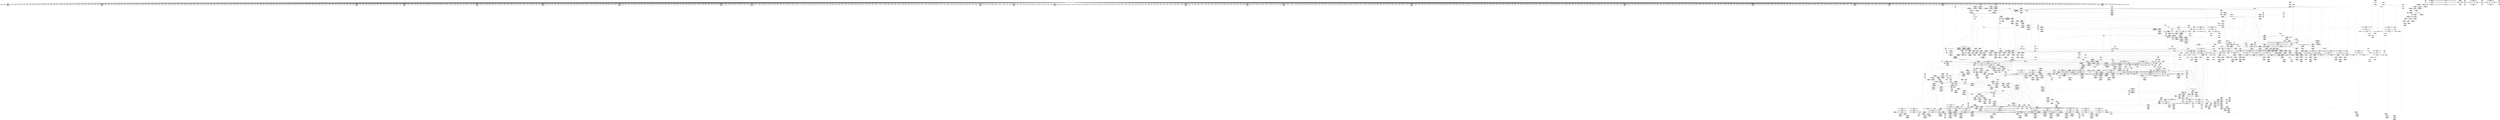 digraph {
	CE0x580cbf0 [shape=record,shape=Mrecord,label="{CE0x580cbf0|aa_cred_profile:_conv|security/apparmor/include/context.h,100|*SummSink*}"]
	CE0x57dc800 [shape=record,shape=Mrecord,label="{CE0x57dc800|aa_cred_profile:_bb}"]
	CE0x5889ab0 [shape=record,shape=Mrecord,label="{CE0x5889ab0|aa_cred_profile:_tobool|security/apparmor/include/context.h,100|*SummSink*}"]
	CE0x57be2c0 [shape=record,shape=Mrecord,label="{CE0x57be2c0|common_perm_create:_tmp20|security/apparmor/lsm.c,251}"]
	CE0x57c7a50 [shape=record,shape=Mrecord,label="{CE0x57c7a50|104:_%struct.inode*,_:_CRE_187,188_}"]
	CE0x58a5a90 [shape=record,shape=Mrecord,label="{CE0x58a5a90|VOIDTB_TE:_CE_96,104_}"]
	CE0x58f1cf0 [shape=record,shape=Mrecord,label="{CE0x58f1cf0|72:_i32,_:_CRE_569,570_}"]
	CE0x58f8840 [shape=record,shape=Mrecord,label="{CE0x58f8840|72:_i32,_:_CRE_881,882_}"]
	CE0x58f6ab0 [shape=record,shape=Mrecord,label="{CE0x58f6ab0|72:_i32,_:_CRE_768,776_}"]
	CE0x58f4ee0 [shape=record,shape=Mrecord,label="{CE0x58f4ee0|72:_i32,_:_CRE_616,617_}"]
	CE0x586a350 [shape=record,shape=Mrecord,label="{CE0x586a350|GLOBAL:___llvm_gcov_ctr57|Global_var:__llvm_gcov_ctr57|*SummSink*}"]
	CE0x58ea5f0 [shape=record,shape=Mrecord,label="{CE0x58ea5f0|72:_i32,_:_CRE_263,264_}"]
	CE0x586a3c0 [shape=record,shape=Mrecord,label="{CE0x586a3c0|common_perm:_mode|security/apparmor/lsm.c,169}"]
	CE0x58ea4e0 [shape=record,shape=Mrecord,label="{CE0x58ea4e0|72:_i32,_:_CRE_262,263_}"]
	CE0x57b5320 [shape=record,shape=Mrecord,label="{CE0x57b5320|common_perm_create:_if.end|*SummSource*}"]
	CE0x5795020 [shape=record,shape=Mrecord,label="{CE0x5795020|common_perm_create:_call|security/apparmor/lsm.c,251}"]
	CE0x58ed4b0 [shape=record,shape=Mrecord,label="{CE0x58ed4b0|72:_i32,_:_CRE_307,308_}"]
	CE0x5794be0 [shape=record,shape=Mrecord,label="{CE0x5794be0|i32_16|*Constant*|*SummSink*}"]
	CE0x58e8b90 [shape=record,shape=Mrecord,label="{CE0x58e8b90|72:_i32,_:_CRE_224,232_}"]
	CE0x58a7310 [shape=record,shape=Mrecord,label="{CE0x58a7310|VOIDTB_TE:_CE_72,80_}"]
	CE0x58930c0 [shape=record,shape=Mrecord,label="{CE0x58930c0|__aa_current_profile:_tmp8|security/apparmor/include/context.h,138}"]
	CE0x58aaa50 [shape=record,shape=Mrecord,label="{CE0x58aaa50|aa_cred_profile:_tmp11|security/apparmor/include/context.h,100}"]
	CE0x5804660 [shape=record,shape=Mrecord,label="{CE0x5804660|common_perm_create:_tmp30|security/apparmor/lsm.c,253}"]
	CE0x58f8730 [shape=record,shape=Mrecord,label="{CE0x58f8730|72:_i32,_:_CRE_880,881_}"]
	CE0x58e9e80 [shape=record,shape=Mrecord,label="{CE0x58e9e80|72:_i32,_:_CRE_256,257_}"]
	CE0x586b1c0 [shape=record,shape=Mrecord,label="{CE0x586b1c0|common_perm:_if.then|*SummSource*}"]
	CE0x5866d60 [shape=record,shape=Mrecord,label="{CE0x5866d60|__aa_current_profile:_tobool|security/apparmor/include/context.h,138|*SummSource*}"]
	CE0x586b5d0 [shape=record,shape=Mrecord,label="{CE0x586b5d0|aa_cred_profile:_tmp6|security/apparmor/include/context.h,100}"]
	CE0x5890940 [shape=record,shape=Mrecord,label="{CE0x5890940|i64*_getelementptr_inbounds_(_16_x_i64_,_16_x_i64_*___llvm_gcov_ctr46,_i64_0,_i64_0)|*Constant*}"]
	CE0x58f81e0 [shape=record,shape=Mrecord,label="{CE0x58f81e0|72:_i32,_:_CRE_875,876_}"]
	CE0x5867c90 [shape=record,shape=Mrecord,label="{CE0x5867c90|GLOBAL:___llvm_gcov_ctr58|Global_var:__llvm_gcov_ctr58|*SummSource*}"]
	CE0x58a7240 [shape=record,shape=Mrecord,label="{CE0x58a7240|VOIDTB_TE:_CE_64,72_}"]
	CE0x57b31f0 [shape=record,shape=Mrecord,label="{CE0x57b31f0|common_perm_create:_tmp14|security/apparmor/lsm.c,251|*SummSource*}"]
	CE0x588a2d0 [shape=record,shape=Mrecord,label="{CE0x588a2d0|i64_0|*Constant*}"]
	CE0x586d970 [shape=record,shape=Mrecord,label="{CE0x586d970|aa_path_perm:_profile|Function::aa_path_perm&Arg::profile::}"]
	CE0x588c350 [shape=record,shape=Mrecord,label="{CE0x588c350|__aa_current_profile:_tmp8|security/apparmor/include/context.h,138|*SummSink*}"]
	CE0x58f4000 [shape=record,shape=Mrecord,label="{CE0x58f4000|72:_i32,_:_CRE_602,603_}"]
	CE0x58fcb30 [shape=record,shape=Mrecord,label="{CE0x58fcb30|72:_i32,_:_CRE_979,980_}"]
	CE0x5873b10 [shape=record,shape=Mrecord,label="{CE0x5873b10|0:_%struct.aa_profile*,_:_CMRE_16,24_|*MultipleSource*|security/apparmor/include/context.h,99|*LoadInst*|security/apparmor/include/context.h,99|security/apparmor/include/context.h,100}"]
	CE0x57b8150 [shape=record,shape=Mrecord,label="{CE0x57b8150|i32_0|*Constant*}"]
	CE0x5802490 [shape=record,shape=Mrecord,label="{CE0x5802490|104:_%struct.inode*,_:_CRE_304,305_}"]
	CE0x588b720 [shape=record,shape=Mrecord,label="{CE0x588b720|aa_cred_profile:_do.end8|*SummSink*}"]
	CE0x5862970 [shape=record,shape=Mrecord,label="{CE0x5862970|GLOBAL:_common_perm|*Constant*}"]
	CE0x58970f0 [shape=record,shape=Mrecord,label="{CE0x58970f0|aa_cred_profile:_tmp6|security/apparmor/include/context.h,100|*SummSource*}"]
	CE0x589a090 [shape=record,shape=Mrecord,label="{CE0x589a090|__aa_current_profile:_tmp17|security/apparmor/include/context.h,138}"]
	CE0x5865610 [shape=record,shape=Mrecord,label="{CE0x5865610|GLOBAL:___aa_current_profile|*Constant*|*SummSink*}"]
	CE0x58b7b60 [shape=record,shape=Mrecord,label="{CE0x58b7b60|VOIDTB_TE:_CE_168,169_}"]
	CE0x57ca210 [shape=record,shape=Mrecord,label="{CE0x57ca210|mediated_filesystem:_bb|*SummSource*}"]
	CE0x57aeda0 [shape=record,shape=Mrecord,label="{CE0x57aeda0|i64_5|*Constant*}"]
	CE0x58742e0 [shape=record,shape=Mrecord,label="{CE0x58742e0|i64*_getelementptr_inbounds_(_2_x_i64_,_2_x_i64_*___llvm_gcov_ctr56,_i64_0,_i64_1)|*Constant*}"]
	CE0x578fa20 [shape=record,shape=Mrecord,label="{CE0x578fa20|_call_void_mcount()_#2}"]
	CE0x58e7d90 [shape=record,shape=Mrecord,label="{CE0x58e7d90|72:_i32,_:_CRE_198,199_}"]
	CE0x5877ac0 [shape=record,shape=Mrecord,label="{CE0x5877ac0|common_perm_dir_dentry:_call|security/apparmor/lsm.c,191|*SummSource*}"]
	CE0x589ed60 [shape=record,shape=Mrecord,label="{CE0x589ed60|__aa_current_profile:_cred|security/apparmor/include/context.h,138|*SummSource*}"]
	CE0x5855400 [shape=record,shape=Mrecord,label="{CE0x5855400|VOIDTB_TE:_CE_307,308_}"]
	CE0x5808d20 [shape=record,shape=Mrecord,label="{CE0x5808d20|_ret_i32_%call17,_!dbg_!15526|security/apparmor/file.c,307}"]
	CE0x58c2a20 [shape=record,shape=Mrecord,label="{CE0x58c2a20|VOIDTB_TE:_CE_194,195_}"]
	CE0x58f6de0 [shape=record,shape=Mrecord,label="{CE0x58f6de0|72:_i32,_:_CRE_800,804_}"]
	CE0x58bd0a0 [shape=record,shape=Mrecord,label="{CE0x58bd0a0|i64_6|*Constant*}"]
	CE0x58fb3d0 [shape=record,shape=Mrecord,label="{CE0x58fb3d0|72:_i32,_:_CRE_922,923_}"]
	CE0x5803830 [shape=record,shape=Mrecord,label="{CE0x5803830|GLOBAL:_mediated_filesystem|*Constant*}"]
	CE0x58f29b0 [shape=record,shape=Mrecord,label="{CE0x58f29b0|72:_i32,_:_CRE_581,582_}"]
	CE0x5830d10 [shape=record,shape=Mrecord,label="{CE0x5830d10|i64*_getelementptr_inbounds_(_16_x_i64_,_16_x_i64_*___llvm_gcov_ctr46,_i64_0,_i64_9)|*Constant*|*SummSource*}"]
	CE0x57f8a10 [shape=record,shape=Mrecord,label="{CE0x57f8a10|get_current:_tmp2}"]
	CE0x58f8620 [shape=record,shape=Mrecord,label="{CE0x58f8620|72:_i32,_:_CRE_879,880_}"]
	CE0x57964a0 [shape=record,shape=Mrecord,label="{CE0x57964a0|i64*_getelementptr_inbounds_(_2_x_i64_,_2_x_i64_*___llvm_gcov_ctr64,_i64_0,_i64_1)|*Constant*}"]
	CE0x58fab50 [shape=record,shape=Mrecord,label="{CE0x58fab50|72:_i32,_:_CRE_914,915_}"]
	CE0x588b400 [shape=record,shape=Mrecord,label="{CE0x588b400|__aa_current_profile:_tmp1|*SummSink*}"]
	CE0x58abde0 [shape=record,shape=Mrecord,label="{CE0x58abde0|aa_cred_profile:_tmp10|security/apparmor/include/context.h,100|*SummSource*}"]
	CE0x58e8ca0 [shape=record,shape=Mrecord,label="{CE0x58e8ca0|72:_i32,_:_CRE_232,236_}"]
	CE0x580c240 [shape=record,shape=Mrecord,label="{CE0x580c240|common_perm:_tmp10|security/apparmor/lsm.c,172|*SummSource*}"]
	CE0x584f9e0 [shape=record,shape=Mrecord,label="{CE0x584f9e0|72:_i32,_:_CRE_138,139_}"]
	CE0x58089d0 [shape=record,shape=Mrecord,label="{CE0x58089d0|aa_path_perm:_cond|Function::aa_path_perm&Arg::cond::|*SummSource*}"]
	CE0x584ec00 [shape=record,shape=Mrecord,label="{CE0x584ec00|72:_i32,_:_CRE_56,64_}"]
	CE0x58ed6d0 [shape=record,shape=Mrecord,label="{CE0x58ed6d0|72:_i32,_:_CRE_309,310_}"]
	CE0x58a1d80 [shape=record,shape=Mrecord,label="{CE0x58a1d80|aa_cred_profile:_cred|Function::aa_cred_profile&Arg::cred::|*SummSource*}"]
	CE0x58fd080 [shape=record,shape=Mrecord,label="{CE0x58fd080|72:_i32,_:_CRE_984,988_}"]
	CE0x5877e10 [shape=record,shape=Mrecord,label="{CE0x5877e10|common_perm_dir_dentry:_tmp2}"]
	CE0x5872b70 [shape=record,shape=Mrecord,label="{CE0x5872b70|i1_true|*Constant*}"]
	CE0x5802b50 [shape=record,shape=Mrecord,label="{CE0x5802b50|104:_%struct.inode*,_:_CRE_309,310_}"]
	CE0x58b43a0 [shape=record,shape=Mrecord,label="{CE0x58b43a0|VOIDTB_TE:_CE_0,4_}"]
	CE0x58680b0 [shape=record,shape=Mrecord,label="{CE0x58680b0|COLLAPSED:_GCMRE___llvm_gcov_ctr57_internal_global_5_x_i64_zeroinitializer:_elem_0:default:}"]
	CE0x58eca10 [shape=record,shape=Mrecord,label="{CE0x58eca10|72:_i32,_:_CRE_297,298_}"]
	CE0x589e570 [shape=record,shape=Mrecord,label="{CE0x589e570|aa_cred_profile:_tmp|*SummSink*}"]
	CE0x580e5b0 [shape=record,shape=Mrecord,label="{CE0x580e5b0|common_perm_dir_dentry:_entry|*SummSink*}"]
	CE0x58bd6c0 [shape=record,shape=Mrecord,label="{CE0x58bd6c0|aa_cred_profile:_tmp14|security/apparmor/include/context.h,100|*SummSink*}"]
	CE0x5868c20 [shape=record,shape=Mrecord,label="{CE0x5868c20|i32_0|*Constant*}"]
	CE0x58bed70 [shape=record,shape=Mrecord,label="{CE0x58bed70|i64*_getelementptr_inbounds_(_16_x_i64_,_16_x_i64_*___llvm_gcov_ctr46,_i64_0,_i64_1)|*Constant*}"]
	CE0x57c37b0 [shape=record,shape=Mrecord,label="{CE0x57c37b0|104:_%struct.inode*,_:_CRE_88,89_}"]
	CE0x5801b50 [shape=record,shape=Mrecord,label="{CE0x5801b50|104:_%struct.inode*,_:_CRE_264,272_|*MultipleSource*|*LoadInst*|security/apparmor/lsm.c,253|security/apparmor/lsm.c,253}"]
	CE0x588c3c0 [shape=record,shape=Mrecord,label="{CE0x588c3c0|i64*_getelementptr_inbounds_(_11_x_i64_,_11_x_i64_*___llvm_gcov_ctr58,_i64_0,_i64_6)|*Constant*|*SummSink*}"]
	CE0x5803b30 [shape=record,shape=Mrecord,label="{CE0x5803b30|i64_13|*Constant*|*SummSource*}"]
	CE0x57c6290 [shape=record,shape=Mrecord,label="{CE0x57c6290|104:_%struct.inode*,_:_CRE_167,168_}"]
	CE0x58f03a0 [shape=record,shape=Mrecord,label="{CE0x58f03a0|72:_i32,_:_CRE_508,512_}"]
	CE0x53f5ab0 [shape=record,shape=Mrecord,label="{CE0x53f5ab0|apparmor_path_symlink:_dir|Function::apparmor_path_symlink&Arg::dir::}"]
	CE0x57e0450 [shape=record,shape=Mrecord,label="{CE0x57e0450|common_perm_create:_call3|security/apparmor/lsm.c,251|*SummSource*}"]
	CE0x58107d0 [shape=record,shape=Mrecord,label="{CE0x58107d0|common_perm_create:_retval.0|*SummSource*}"]
	CE0x58fb1b0 [shape=record,shape=Mrecord,label="{CE0x58fb1b0|72:_i32,_:_CRE_920,921_}"]
	CE0x57cbdb0 [shape=record,shape=Mrecord,label="{CE0x57cbdb0|%struct.aa_task_cxt*_null|*Constant*|*SummSink*}"]
	CE0x57ad7e0 [shape=record,shape=Mrecord,label="{CE0x57ad7e0|common_perm_create:_do.end|*SummSink*}"]
	CE0x57a95a0 [shape=record,shape=Mrecord,label="{CE0x57a95a0|i8*_getelementptr_inbounds_(_24_x_i8_,_24_x_i8_*_.str8,_i32_0,_i32_0)|*Constant*}"]
	CE0x58f3560 [shape=record,shape=Mrecord,label="{CE0x58f3560|72:_i32,_:_CRE_592,593_}"]
	CE0x5871d80 [shape=record,shape=Mrecord,label="{CE0x5871d80|aa_path_perm:_op|Function::aa_path_perm&Arg::op::}"]
	CE0x57872d0 [shape=record,shape=Mrecord,label="{CE0x57872d0|common_perm_create:_cond|security/apparmor/lsm.c, 251}"]
	CE0x58ed180 [shape=record,shape=Mrecord,label="{CE0x58ed180|72:_i32,_:_CRE_304,305_}"]
	CE0x58e4dc0 [shape=record,shape=Mrecord,label="{CE0x58e4dc0|72:_i32,_:_CRE_153,154_}"]
	CE0x5863c40 [shape=record,shape=Mrecord,label="{CE0x5863c40|common_perm:_mask|Function::common_perm&Arg::mask::|*SummSink*}"]
	CE0x57a8aa0 [shape=record,shape=Mrecord,label="{CE0x57a8aa0|_call_void_mcount()_#2|*SummSink*}"]
	CE0x582fd80 [shape=record,shape=Mrecord,label="{CE0x582fd80|void_(i8*,_i32,_i64)*_asm_sideeffect_1:_09ud2_0A.pushsection___bug_table,_22a_22_0A2:_09.long_1b_-_2b,_$_0:c_-_2b_0A_09.word_$_1:c_,_0_0A_09.org_2b+$_2:c_0A.popsection_,_i,i,i,_dirflag_,_fpsr_,_flags_}"]
	CE0x58a5520 [shape=record,shape=Mrecord,label="{CE0x58a5520|i32_22|*Constant*|*SummSource*}"]
	CE0x58b8030 [shape=record,shape=Mrecord,label="{CE0x58b8030|aa_cred_profile:_tobool4|security/apparmor/include/context.h,100|*SummSource*}"]
	CE0x57bdf30 [shape=record,shape=Mrecord,label="{CE0x57bdf30|common_perm_create:_fsuid|security/apparmor/lsm.c,251|*SummSource*}"]
	CE0x58f6120 [shape=record,shape=Mrecord,label="{CE0x58f6120|72:_i32,_:_CRE_688,692_}"]
	CE0x58fc2b0 [shape=record,shape=Mrecord,label="{CE0x58fc2b0|72:_i32,_:_CRE_936,944_}"]
	CE0x5897ee0 [shape=record,shape=Mrecord,label="{CE0x5897ee0|i64*_getelementptr_inbounds_(_11_x_i64_,_11_x_i64_*___llvm_gcov_ctr58,_i64_0,_i64_8)|*Constant*}"]
	CE0x57b3a00 [shape=record,shape=Mrecord,label="{CE0x57b3a00|GLOBAL:___aa_current_profile.__warned|Global_var:__aa_current_profile.__warned}"]
	CE0x58110c0 [shape=record,shape=Mrecord,label="{CE0x58110c0|common_perm_create:_tmp37|security/apparmor/lsm.c,257}"]
	CE0x58fb700 [shape=record,shape=Mrecord,label="{CE0x58fb700|72:_i32,_:_CRE_925,926_}"]
	CE0x57cb1d0 [shape=record,shape=Mrecord,label="{CE0x57cb1d0|common_perm_create:_do.body|*SummSource*}"]
	CE0x58a1170 [shape=record,shape=Mrecord,label="{CE0x58a1170|__aa_current_profile:_call4|security/apparmor/include/context.h,138|*SummSink*}"]
	CE0x58b7940 [shape=record,shape=Mrecord,label="{CE0x58b7940|VOIDTB_TE:_CE_166,167_}"]
	CE0x57c1710 [shape=record,shape=Mrecord,label="{CE0x57c1710|common_perm_create:_dentry6|security/apparmor/lsm.c,253}"]
	CE0x57c2680 [shape=record,shape=Mrecord,label="{CE0x57c2680|i32_10|*Constant*|*SummSink*}"]
	CE0x58b2eb0 [shape=record,shape=Mrecord,label="{CE0x58b2eb0|i64*_getelementptr_inbounds_(_16_x_i64_,_16_x_i64_*___llvm_gcov_ctr46,_i64_0,_i64_15)|*Constant*|*SummSource*}"]
	CE0x57c3240 [shape=record,shape=Mrecord,label="{CE0x57c3240|104:_%struct.inode*,_:_CRE_64,72_|*MultipleSource*|*LoadInst*|security/apparmor/lsm.c,253|security/apparmor/lsm.c,253}"]
	CE0x5795370 [shape=record,shape=Mrecord,label="{CE0x5795370|i16_-24576|*Constant*|*SummSink*}"]
	CE0x57c3950 [shape=record,shape=Mrecord,label="{CE0x57c3950|104:_%struct.inode*,_:_CRE_89,90_}"]
	CE0x58fa2d0 [shape=record,shape=Mrecord,label="{CE0x58fa2d0|72:_i32,_:_CRE_906,907_}"]
	CE0x584ff00 [shape=record,shape=Mrecord,label="{CE0x584ff00|72:_i32,_:_CRE_143,144_}"]
	CE0x57c02b0 [shape=record,shape=Mrecord,label="{CE0x57c02b0|common_perm:_tmp3|security/apparmor/lsm.c,169|*SummSource*}"]
	CE0x579d520 [shape=record,shape=Mrecord,label="{CE0x579d520|apparmor_path_symlink:_tmp2|*SummSink*}"]
	CE0x58b7840 [shape=record,shape=Mrecord,label="{CE0x58b7840|aa_cred_profile:_tmp3|*SummSource*}"]
	CE0x53f5da0 [shape=record,shape=Mrecord,label="{CE0x53f5da0|apparmor_path_symlink:_dentry|Function::apparmor_path_symlink&Arg::dentry::}"]
	CE0x5867090 [shape=record,shape=Mrecord,label="{CE0x5867090|common_perm:_tmp1|*SummSink*}"]
	CE0x58b2010 [shape=record,shape=Mrecord,label="{CE0x58b2010|i64*_getelementptr_inbounds_(_16_x_i64_,_16_x_i64_*___llvm_gcov_ctr46,_i64_0,_i64_13)|*Constant*|*SummSource*}"]
	CE0x58bd260 [shape=record,shape=Mrecord,label="{CE0x58bd260|aa_cred_profile:_lor.end|*SummSink*}"]
	CE0x588aba0 [shape=record,shape=Mrecord,label="{CE0x588aba0|aa_cred_profile:_tmp12|security/apparmor/include/context.h,100|*SummSource*}"]
	CE0x58a2ab0 [shape=record,shape=Mrecord,label="{CE0x58a2ab0|GLOBAL:_llvm.expect.i64|*Constant*}"]
	CE0x586e980 [shape=record,shape=Mrecord,label="{CE0x586e980|common_perm:_error.0|*SummSink*}"]
	CE0x58a1e90 [shape=record,shape=Mrecord,label="{CE0x58a1e90|aa_cred_profile:_cred|Function::aa_cred_profile&Arg::cred::|*SummSink*}"]
	CE0x58f3010 [shape=record,shape=Mrecord,label="{CE0x58f3010|72:_i32,_:_CRE_587,588_}"]
	CE0x58f19c0 [shape=record,shape=Mrecord,label="{CE0x58f19c0|72:_i32,_:_CRE_566,567_}"]
	CE0x57ca4e0 [shape=record,shape=Mrecord,label="{CE0x57ca4e0|i64_1|*Constant*}"]
	CE0x5873040 [shape=record,shape=Mrecord,label="{CE0x5873040|mediated_filesystem:_lnot|security/apparmor/include/apparmor.h,117|*SummSink*}"]
	CE0x58f05c0 [shape=record,shape=Mrecord,label="{CE0x58f05c0|72:_i32,_:_CRE_520,528_}"]
	CE0x5876250 [shape=record,shape=Mrecord,label="{CE0x5876250|0:_%struct.vfsmount*,_8:_%struct.dentry*,_:_SCMRE_8,16_|*MultipleSource*|security/apparmor/lsm.c, 189|security/apparmor/lsm.c,189}"]
	CE0x57c07c0 [shape=record,shape=Mrecord,label="{CE0x57c07c0|common_perm:_tmp4|security/apparmor/lsm.c,169}"]
	CE0x58a6db0 [shape=record,shape=Mrecord,label="{CE0x58a6db0|aa_cred_profile:_tobool1|security/apparmor/include/context.h,100|*SummSource*}"]
	CE0x58f3230 [shape=record,shape=Mrecord,label="{CE0x58f3230|72:_i32,_:_CRE_589,590_}"]
	CE0x58e83f0 [shape=record,shape=Mrecord,label="{CE0x58e83f0|72:_i32,_:_CRE_204,205_}"]
	CE0x589f8b0 [shape=record,shape=Mrecord,label="{CE0x589f8b0|__aa_current_profile:_call3|security/apparmor/include/context.h,138|*SummSink*}"]
	CE0x5833510 [shape=record,shape=Mrecord,label="{CE0x5833510|i64*_getelementptr_inbounds_(_16_x_i64_,_16_x_i64_*___llvm_gcov_ctr46,_i64_0,_i64_10)|*Constant*|*SummSink*}"]
	CE0x589d480 [shape=record,shape=Mrecord,label="{CE0x589d480|VOIDTB_TE:_CE_149,150_}"]
	CE0x57a58f0 [shape=record,shape=Mrecord,label="{CE0x57a58f0|common_perm_create:_tmp7|security/apparmor/lsm.c,251|*SummSink*}"]
	CE0x58bb840 [shape=record,shape=Mrecord,label="{CE0x58bb840|aa_cred_profile:_tmp15|security/apparmor/include/context.h,100}"]
	CE0x586a110 [shape=record,shape=Mrecord,label="{CE0x586a110|i32_11|*Constant*|*SummSink*}"]
	CE0x57dfec0 [shape=record,shape=Mrecord,label="{CE0x57dfec0|common_perm_create:_tmp18|security/apparmor/lsm.c,251|*SummSource*}"]
	CE0x58c1d60 [shape=record,shape=Mrecord,label="{CE0x58c1d60|_call_void_asm_sideeffect_1:_09ud2_0A.pushsection___bug_table,_22a_22_0A2:_09.long_1b_-_2b,_$_0:c_-_2b_0A_09.word_$_1:c_,_0_0A_09.org_2b+$_2:c_0A.popsection_,_i,i,i,_dirflag_,_fpsr_,_flags_(i8*_getelementptr_inbounds_(_36_x_i8_,_36_x_i8_*_.str12,_i32_0,_i32_0),_i32_100,_i64_12)_#2,_!dbg_!15490,_!srcloc_!15493|security/apparmor/include/context.h,100|*SummSink*}"]
	CE0x57b76c0 [shape=record,shape=Mrecord,label="{CE0x57b76c0|common_perm_create:_tmp5|security/apparmor/lsm.c,251|*SummSource*}"]
	CE0x58a15b0 [shape=record,shape=Mrecord,label="{CE0x58a15b0|GLOBAL:_aa_cred_profile|*Constant*|*SummSink*}"]
	CE0x580e450 [shape=record,shape=Mrecord,label="{CE0x580e450|common_perm_dir_dentry:_entry|*SummSource*}"]
	CE0x57c1e30 [shape=record,shape=Mrecord,label="{CE0x57c1e30|i32_10|*Constant*}"]
	CE0x58eab40 [shape=record,shape=Mrecord,label="{CE0x58eab40|72:_i32,_:_CRE_268,269_}"]
	CE0x58e5750 [shape=record,shape=Mrecord,label="{CE0x58e5750|72:_i32,_:_CRE_162,163_}"]
	CE0x58a9340 [shape=record,shape=Mrecord,label="{CE0x58a9340|VOIDTB_TE:_CE_197,198_}"]
	CE0x58bc630 [shape=record,shape=Mrecord,label="{CE0x58bc630|i64*_getelementptr_inbounds_(_16_x_i64_,_16_x_i64_*___llvm_gcov_ctr46,_i64_0,_i64_14)|*Constant*}"]
	CE0x584f5a0 [shape=record,shape=Mrecord,label="{CE0x584f5a0|72:_i32,_:_CRE_120,128_}"]
	CE0x58aa300 [shape=record,shape=Mrecord,label="{CE0x58aa300|VOIDTB_TE:_CE_208,209_}"]
	CE0x578c250 [shape=record,shape=Mrecord,label="{CE0x578c250|apparmor_path_symlink:_tmp1|*SummSource*}"]
	CE0x58a25e0 [shape=record,shape=Mrecord,label="{CE0x58a25e0|aa_cred_profile:_expval|security/apparmor/include/context.h,100}"]
	CE0x58554e0 [shape=record,shape=Mrecord,label="{CE0x58554e0|VOIDTB_TE:_CE_308,309_}"]
	CE0x58ec190 [shape=record,shape=Mrecord,label="{CE0x58ec190|72:_i32,_:_CRE_289,290_}"]
	CE0x5802eb0 [shape=record,shape=Mrecord,label="{CE0x5802eb0|104:_%struct.inode*,_:_CRE_312,313_}"]
	CE0x58ad560 [shape=record,shape=Mrecord,label="{CE0x58ad560|0:_%struct.aa_profile*,_:_CMRE_8,16_|*MultipleSource*|security/apparmor/include/context.h,99|*LoadInst*|security/apparmor/include/context.h,99|security/apparmor/include/context.h,100}"]
	CE0x58b4870 [shape=record,shape=Mrecord,label="{CE0x58b4870|VOIDTB_TE:_CE_217,218_}"]
	CE0x58f9610 [shape=record,shape=Mrecord,label="{CE0x58f9610|72:_i32,_:_CRE_894,895_}"]
	CE0x579ae40 [shape=record,shape=Mrecord,label="{CE0x579ae40|common_perm_create:_tobool|security/apparmor/lsm.c,251|*SummSink*}"]
	CE0x58e6eb0 [shape=record,shape=Mrecord,label="{CE0x58e6eb0|72:_i32,_:_CRE_184,185_}"]
	CE0x58e7c80 [shape=record,shape=Mrecord,label="{CE0x58e7c80|72:_i32,_:_CRE_197,198_}"]
	CE0x589a780 [shape=record,shape=Mrecord,label="{CE0x589a780|__aa_current_profile:_tmp15|security/apparmor/include/context.h,138|*SummSink*}"]
	CE0x58ec5d0 [shape=record,shape=Mrecord,label="{CE0x58ec5d0|72:_i32,_:_CRE_293,294_}"]
	CE0x58a2130 [shape=record,shape=Mrecord,label="{CE0x58a2130|_ret_%struct.aa_profile*_%tmp34,_!dbg_!15510|security/apparmor/include/context.h,101|*SummSource*}"]
	CE0x5862370 [shape=record,shape=Mrecord,label="{CE0x5862370|mediated_filesystem:_tmp5|security/apparmor/include/apparmor.h,117|*SummSource*}"]
	CE0x580ffe0 [shape=record,shape=Mrecord,label="{CE0x580ffe0|common_perm_dir_dentry:_cond|Function::common_perm_dir_dentry&Arg::cond::|*SummSink*}"]
	CE0x58aa630 [shape=record,shape=Mrecord,label="{CE0x58aa630|VOIDTB_TE:_CE_211,212_}"]
	CE0x58e94f0 [shape=record,shape=Mrecord,label="{CE0x58e94f0|72:_i32,_:_CRE_247,248_}"]
	CE0x58ea0a0 [shape=record,shape=Mrecord,label="{CE0x58ea0a0|72:_i32,_:_CRE_258,259_}"]
	CE0x579d980 [shape=record,shape=Mrecord,label="{CE0x579d980|i64_3|*Constant*}"]
	CE0x57c8040 [shape=record,shape=Mrecord,label="{CE0x57c8040|104:_%struct.inode*,_:_CRE_192,193_}"]
	CE0x5798ff0 [shape=record,shape=Mrecord,label="{CE0x5798ff0|common_perm:_tmp5|security/apparmor/lsm.c,169|*SummSink*}"]
	CE0x58ee6f0 [shape=record,shape=Mrecord,label="{CE0x58ee6f0|72:_i32,_:_CRE_416,424_}"]
	CE0x58f9fa0 [shape=record,shape=Mrecord,label="{CE0x58f9fa0|72:_i32,_:_CRE_903,904_}"]
	CE0x58e7b70 [shape=record,shape=Mrecord,label="{CE0x58e7b70|72:_i32,_:_CRE_196,197_}"]
	CE0x588bda0 [shape=record,shape=Mrecord,label="{CE0x588bda0|__aa_current_profile:_tmp4|security/apparmor/include/context.h,138|*SummSink*}"]
	CE0x57acce0 [shape=record,shape=Mrecord,label="{CE0x57acce0|get_current:_tmp}"]
	CE0x58022c0 [shape=record,shape=Mrecord,label="{CE0x58022c0|104:_%struct.inode*,_:_CRE_296,304_|*MultipleSource*|*LoadInst*|security/apparmor/lsm.c,253|security/apparmor/lsm.c,253}"]
	CE0x58b4a90 [shape=record,shape=Mrecord,label="{CE0x58b4a90|VOIDTB_TE:_CE_219,220_}"]
	CE0x58a8c90 [shape=record,shape=Mrecord,label="{CE0x58a8c90|VOIDTB_TE:_CE_187,188_}"]
	CE0x58ecf60 [shape=record,shape=Mrecord,label="{CE0x58ecf60|72:_i32,_:_CRE_302,303_}"]
	CE0x57c9340 [shape=record,shape=Mrecord,label="{CE0x57c9340|104:_%struct.inode*,_:_CRE_208,209_}"]
	CE0x57aa060 [shape=record,shape=Mrecord,label="{CE0x57aa060|GLOBAL:_lockdep_rcu_suspicious|*Constant*}"]
	CE0x58f1250 [shape=record,shape=Mrecord,label="{CE0x58f1250|72:_i32,_:_CRE_559,560_}"]
	CE0x57b6210 [shape=record,shape=Mrecord,label="{CE0x57b6210|GLOBAL:_common_perm_create.__warned|Global_var:common_perm_create.__warned|*SummSource*}"]
	CE0x58eae70 [shape=record,shape=Mrecord,label="{CE0x58eae70|72:_i32,_:_CRE_271,272_}"]
	CE0x57ac690 [shape=record,shape=Mrecord,label="{CE0x57ac690|i8_1|*Constant*|*SummSink*}"]
	CE0x57ad910 [shape=record,shape=Mrecord,label="{CE0x57ad910|common_perm_create:_land.lhs.true}"]
	CE0x58912e0 [shape=record,shape=Mrecord,label="{CE0x58912e0|i64*_getelementptr_inbounds_(_11_x_i64_,_11_x_i64_*___llvm_gcov_ctr58,_i64_0,_i64_8)|*Constant*|*SummSink*}"]
	CE0x58c3800 [shape=record,shape=Mrecord,label="{CE0x58c3800|VOIDTB_TE:_CE_179,180_}"]
	CE0x58f3ab0 [shape=record,shape=Mrecord,label="{CE0x58f3ab0|72:_i32,_:_CRE_597,598_}"]
	CE0x579c7c0 [shape=record,shape=Mrecord,label="{CE0x579c7c0|common_perm_create:_tobool5|security/apparmor/lsm.c,253|*SummSource*}"]
	CE0x58eec40 [shape=record,shape=Mrecord,label="{CE0x58eec40|72:_i32,_:_CRE_456,464_}"]
	CE0x58b5480 [shape=record,shape=Mrecord,label="{CE0x58b5480|aa_cred_profile:_tmp32|security/apparmor/include/context.h,101|*SummSource*}"]
	CE0x5794d30 [shape=record,shape=Mrecord,label="{CE0x5794d30|common_perm_create:_mask|Function::common_perm_create&Arg::mask::|*SummSource*}"]
	CE0x58f1030 [shape=record,shape=Mrecord,label="{CE0x58f1030|72:_i32,_:_CRE_557,558_}"]
	CE0x57bfc30 [shape=record,shape=Mrecord,label="{CE0x57bfc30|common_perm_create:_mnt|security/apparmor/lsm.c,253|*SummSource*}"]
	CE0x58f7000 [shape=record,shape=Mrecord,label="{CE0x58f7000|72:_i32,_:_CRE_816,824_}"]
	CE0x579b420 [shape=record,shape=Mrecord,label="{CE0x579b420|i64_0|*Constant*|*SummSource*}"]
	CE0x57ff310 [shape=record,shape=Mrecord,label="{CE0x57ff310|get_current:_tmp2|*SummSink*}"]
	CE0x588de10 [shape=record,shape=Mrecord,label="{CE0x588de10|__aa_current_profile:_tmp10|security/apparmor/include/context.h,138|*SummSource*}"]
	CE0x58e7730 [shape=record,shape=Mrecord,label="{CE0x58e7730|72:_i32,_:_CRE_192,193_}"]
	CE0x58b4fe0 [shape=record,shape=Mrecord,label="{CE0x58b4fe0|VOIDTB_TE:_CE_224,232_}"]
	CE0x57961d0 [shape=record,shape=Mrecord,label="{CE0x57961d0|apparmor_path_symlink:_tmp}"]
	CE0x58552f0 [shape=record,shape=Mrecord,label="{CE0x58552f0|VOIDTB_TE:_CE_306,307_}"]
	CE0x58c26f0 [shape=record,shape=Mrecord,label="{CE0x58c26f0|VOIDTB_TE:_CE_191,192_}"]
	CE0x58c14f0 [shape=record,shape=Mrecord,label="{CE0x58c14f0|aa_cred_profile:_tmp21|security/apparmor/include/context.h,100|*SummSource*}"]
	CE0x5811a00 [shape=record,shape=Mrecord,label="{CE0x5811a00|common_perm_create:_tmp38|security/apparmor/lsm.c,257|*SummSource*}"]
	CE0x58b1230 [shape=record,shape=Mrecord,label="{CE0x58b1230|aa_cred_profile:_tmp26|security/apparmor/include/context.h,100}"]
	CE0x57aa390 [shape=record,shape=Mrecord,label="{CE0x57aa390|i32_251|*Constant*}"]
	CE0x58ba860 [shape=record,shape=Mrecord,label="{CE0x58ba860|i64*_getelementptr_inbounds_(_16_x_i64_,_16_x_i64_*___llvm_gcov_ctr46,_i64_0,_i64_7)|*Constant*|*SummSource*}"]
	CE0x57c15d0 [shape=record,shape=Mrecord,label="{CE0x57c15d0|i64_11|*Constant*|*SummSource*}"]
	CE0x5803110 [shape=record,shape=Mrecord,label="{CE0x5803110|104:_%struct.inode*,_:_CRE_314,315_}"]
	CE0x5889710 [shape=record,shape=Mrecord,label="{CE0x5889710|__aa_current_profile:_tmp1}"]
	CE0x58eda00 [shape=record,shape=Mrecord,label="{CE0x58eda00|72:_i32,_:_CRE_312,320_}"]
	CE0x58f7880 [shape=record,shape=Mrecord,label="{CE0x58f7880|72:_i32,_:_CRE_866,867_}"]
	CE0x5796290 [shape=record,shape=Mrecord,label="{CE0x5796290|common_perm_create:_call|security/apparmor/lsm.c,251|*SummSink*}"]
	CE0x58f0290 [shape=record,shape=Mrecord,label="{CE0x58f0290|72:_i32,_:_CRE_504,508_}"]
	CE0x57bf9f0 [shape=record,shape=Mrecord,label="{CE0x57bf9f0|common_perm_create:_tmp22|*LoadInst*|security/apparmor/lsm.c,253}"]
	CE0x57bd310 [shape=record,shape=Mrecord,label="{CE0x57bd310|mediated_filesystem:_tmp3}"]
	CE0x57c3f70 [shape=record,shape=Mrecord,label="{CE0x57c3f70|104:_%struct.inode*,_:_CRE_94,95_}"]
	CE0x586a680 [shape=record,shape=Mrecord,label="{CE0x586a680|i32_0|*Constant*}"]
	CE0x58771f0 [shape=record,shape=Mrecord,label="{CE0x58771f0|common_perm_dir_dentry:_dentry2|security/apparmor/lsm.c,189|*SummSource*}"]
	CE0x58e5970 [shape=record,shape=Mrecord,label="{CE0x58e5970|72:_i32,_:_CRE_164,165_}"]
	CE0x5811e90 [shape=record,shape=Mrecord,label="{CE0x5811e90|get_current:_bb|*SummSink*}"]
	CE0x5832260 [shape=record,shape=Mrecord,label="{CE0x5832260|i64*_getelementptr_inbounds_(_16_x_i64_,_16_x_i64_*___llvm_gcov_ctr46,_i64_0,_i64_12)|*Constant*|*SummSink*}"]
	CE0x5863640 [shape=record,shape=Mrecord,label="{CE0x5863640|common_perm:_path|Function::common_perm&Arg::path::|*SummSource*}"]
	CE0x5850780 [shape=record,shape=Mrecord,label="{CE0x5850780|72:_i32,_:_CRE_151,152_}"]
	CE0x58eb910 [shape=record,shape=Mrecord,label="{CE0x58eb910|72:_i32,_:_CRE_281,282_}"]
	CE0x57fa580 [shape=record,shape=Mrecord,label="{CE0x57fa580|_call_void_mcount()_#2|*SummSource*}"]
	CE0x57cb8c0 [shape=record,shape=Mrecord,label="{CE0x57cb8c0|common_perm_create:_if.then8}"]
	CE0x5899a30 [shape=record,shape=Mrecord,label="{CE0x5899a30|i64*_getelementptr_inbounds_(_11_x_i64_,_11_x_i64_*___llvm_gcov_ctr58,_i64_0,_i64_9)|*Constant*}"]
	CE0x580e7b0 [shape=record,shape=Mrecord,label="{CE0x580e7b0|common_perm_dir_dentry:_op|Function::common_perm_dir_dentry&Arg::op::}"]
	CE0x57dda70 [shape=record,shape=Mrecord,label="{CE0x57dda70|common_perm_create:_tmp36|security/apparmor/lsm.c,256|*SummSource*}"]
	CE0x57c7920 [shape=record,shape=Mrecord,label="{CE0x57c7920|104:_%struct.inode*,_:_CRE_186,187_}"]
	CE0x5787990 [shape=record,shape=Mrecord,label="{CE0x5787990|i64*_getelementptr_inbounds_(_2_x_i64_,_2_x_i64_*___llvm_gcov_ctr64,_i64_0,_i64_1)|*Constant*|*SummSource*}"]
	"CONST[source:2(external),value:2(dynamic)][purpose:{subject}]"
	CE0x57aa190 [shape=record,shape=Mrecord,label="{CE0x57aa190|GLOBAL:_lockdep_rcu_suspicious|*Constant*|*SummSource*}"]
	CE0x57a89e0 [shape=record,shape=Mrecord,label="{CE0x57a89e0|_call_void_mcount()_#2|*SummSource*}"]
	CE0x57fd8c0 [shape=record,shape=Mrecord,label="{CE0x57fd8c0|mediated_filesystem:_tmp2}"]
	CE0x58e7840 [shape=record,shape=Mrecord,label="{CE0x58e7840|72:_i32,_:_CRE_193,194_}"]
	CE0x58ead60 [shape=record,shape=Mrecord,label="{CE0x58ead60|72:_i32,_:_CRE_270,271_}"]
	CE0x58c4020 [shape=record,shape=Mrecord,label="{CE0x58c4020|i64*_getelementptr_inbounds_(_16_x_i64_,_16_x_i64_*___llvm_gcov_ctr46,_i64_0,_i64_8)|*Constant*}"]
	CE0x582fa40 [shape=record,shape=Mrecord,label="{CE0x582fa40|i8*_getelementptr_inbounds_(_36_x_i8_,_36_x_i8_*_.str12,_i32_0,_i32_0)|*Constant*}"]
	CE0x5850560 [shape=record,shape=Mrecord,label="{CE0x5850560|72:_i32,_:_CRE_149,150_}"]
	CE0x58933d0 [shape=record,shape=Mrecord,label="{CE0x58933d0|GLOBAL:___aa_current_profile.__warned|Global_var:__aa_current_profile.__warned|*SummSink*}"]
	CE0x58fce60 [shape=record,shape=Mrecord,label="{CE0x58fce60|72:_i32,_:_CRE_982,983_}"]
	CE0x57cbb40 [shape=record,shape=Mrecord,label="{CE0x57cbb40|common_perm_create:_if.then|*SummSource*}"]
	CE0x58a0e60 [shape=record,shape=Mrecord,label="{CE0x58a0e60|__aa_current_profile:_call4|security/apparmor/include/context.h,138}"]
	CE0x586b050 [shape=record,shape=Mrecord,label="{CE0x586b050|%struct.aa_task_cxt*_null|*Constant*|*SummSource*}"]
	CE0x57db960 [shape=record,shape=Mrecord,label="{CE0x57db960|common_perm_create:_d_inode|security/apparmor/lsm.c,253}"]
	CE0x5871e20 [shape=record,shape=Mrecord,label="{CE0x5871e20|aa_path_perm:_op|Function::aa_path_perm&Arg::op::|*SummSource*}"]
	CE0x5831e70 [shape=record,shape=Mrecord,label="{CE0x5831e70|aa_cred_profile:_tmp24|security/apparmor/include/context.h,100}"]
	CE0x58035d0 [shape=record,shape=Mrecord,label="{CE0x58035d0|104:_%struct.inode*,_:_CRE_318,319_}"]
	CE0x57a5260 [shape=record,shape=Mrecord,label="{CE0x57a5260|common_perm_create:_tmp6|security/apparmor/lsm.c,251|*SummSource*}"]
	CE0x58f2ac0 [shape=record,shape=Mrecord,label="{CE0x58f2ac0|72:_i32,_:_CRE_582,583_}"]
	CE0x57c4c00 [shape=record,shape=Mrecord,label="{CE0x57c4c00|104:_%struct.inode*,_:_CRE_148,149_}"]
	CE0x588a120 [shape=record,shape=Mrecord,label="{CE0x588a120|__aa_current_profile:_do.end}"]
	CE0x58fa600 [shape=record,shape=Mrecord,label="{CE0x58fa600|72:_i32,_:_CRE_909,910_}"]
	CE0x57ff2a0 [shape=record,shape=Mrecord,label="{CE0x57ff2a0|get_current:_tmp2|*SummSource*}"]
	CE0x57c2790 [shape=record,shape=Mrecord,label="{CE0x57c2790|common_perm_create:_fsuid|security/apparmor/lsm.c,251|*SummSink*}"]
	CE0x58b0950 [shape=record,shape=Mrecord,label="{CE0x58b0950|i64*_getelementptr_inbounds_(_16_x_i64_,_16_x_i64_*___llvm_gcov_ctr46,_i64_0,_i64_15)|*Constant*|*SummSink*}"]
	CE0x5812030 [shape=record,shape=Mrecord,label="{CE0x5812030|i64*_getelementptr_inbounds_(_2_x_i64_,_2_x_i64_*___llvm_gcov_ctr112,_i64_0,_i64_0)|*Constant*|*SummSink*}"]
	CE0x57b6080 [shape=record,shape=Mrecord,label="{CE0x57b6080|common_perm_create:_tmp5|security/apparmor/lsm.c,251}"]
	CE0x5892280 [shape=record,shape=Mrecord,label="{CE0x5892280|VOIDTB_TE:_CE_183,184_}"]
	CE0x57956f0 [shape=record,shape=Mrecord,label="{CE0x57956f0|_ret_i32_%retval.0,_!dbg_!15515|security/apparmor/lsm.c,257|*SummSource*}"]
	CE0x580ec30 [shape=record,shape=Mrecord,label="{CE0x580ec30|common_perm_dir_dentry:_dir|Function::common_perm_dir_dentry&Arg::dir::}"]
	CE0x58b75c0 [shape=record,shape=Mrecord,label="{CE0x58b75c0|aa_cred_profile:_tmp2|*SummSink*}"]
	CE0x58e5530 [shape=record,shape=Mrecord,label="{CE0x58e5530|72:_i32,_:_CRE_160,161_}"]
	CE0x57b5f20 [shape=record,shape=Mrecord,label="{CE0x57b5f20|common_perm_create:_tmp5|security/apparmor/lsm.c,251|*SummSink*}"]
	CE0x5872d00 [shape=record,shape=Mrecord,label="{CE0x5872d00|mediated_filesystem:_lnot|security/apparmor/include/apparmor.h,117}"]
	CE0x5876170 [shape=record,shape=Mrecord,label="{CE0x5876170|0:_%struct.vfsmount*,_8:_%struct.dentry*,_:_SCMRE_0,8_|*MultipleSource*|security/apparmor/lsm.c, 189|security/apparmor/lsm.c,189}"]
	CE0x58ede70 [shape=record,shape=Mrecord,label="{CE0x58ede70|72:_i32,_:_CRE_344,352_}"]
	CE0x58c30b0 [shape=record,shape=Mrecord,label="{CE0x58c30b0|aa_cred_profile:_tmp20|security/apparmor/include/context.h,100}"]
	CE0x57c8e80 [shape=record,shape=Mrecord,label="{CE0x57c8e80|104:_%struct.inode*,_:_CRE_204,205_}"]
	CE0x58f7550 [shape=record,shape=Mrecord,label="{CE0x58f7550|72:_i32,_:_CRE_856,864_}"]
	CE0x57c8170 [shape=record,shape=Mrecord,label="{CE0x57c8170|104:_%struct.inode*,_:_CRE_193,194_}"]
	CE0x586a0a0 [shape=record,shape=Mrecord,label="{CE0x586a0a0|i32_11|*Constant*|*SummSource*}"]
	CE0x57b5170 [shape=record,shape=Mrecord,label="{CE0x57b5170|common_perm_create:_if.then|*SummSink*}"]
	CE0x5850120 [shape=record,shape=Mrecord,label="{CE0x5850120|72:_i32,_:_CRE_145,146_}"]
	CE0x57ccfd0 [shape=record,shape=Mrecord,label="{CE0x57ccfd0|common_perm_create:_tmp11|security/apparmor/lsm.c,251|*SummSink*}"]
	CE0x58e7400 [shape=record,shape=Mrecord,label="{CE0x58e7400|72:_i32,_:_CRE_189,190_}"]
	CE0x58eed50 [shape=record,shape=Mrecord,label="{CE0x58eed50|72:_i32,_:_CRE_464,472_}"]
	CE0x58ecc30 [shape=record,shape=Mrecord,label="{CE0x58ecc30|72:_i32,_:_CRE_299,300_}"]
	CE0x57c4d30 [shape=record,shape=Mrecord,label="{CE0x57c4d30|104:_%struct.inode*,_:_CRE_149,150_}"]
	CE0x5895320 [shape=record,shape=Mrecord,label="{CE0x5895320|__aa_current_profile:_tmp8|security/apparmor/include/context.h,138|*SummSource*}"]
	CE0x5867ea0 [shape=record,shape=Mrecord,label="{CE0x5867ea0|__aa_current_profile:_tmp5|security/apparmor/include/context.h,138}"]
	CE0x58f18b0 [shape=record,shape=Mrecord,label="{CE0x58f18b0|72:_i32,_:_CRE_565,566_}"]
	CE0x58648c0 [shape=record,shape=Mrecord,label="{CE0x58648c0|common_perm:_if.end}"]
	CE0x57c6620 [shape=record,shape=Mrecord,label="{CE0x57c6620|104:_%struct.inode*,_:_CRE_170,171_}"]
	CE0x578f820 [shape=record,shape=Mrecord,label="{CE0x578f820|apparmor_path_symlink:_tmp3}"]
	CE0x58fcc40 [shape=record,shape=Mrecord,label="{CE0x58fcc40|72:_i32,_:_CRE_980,981_}"]
	CE0x58e6850 [shape=record,shape=Mrecord,label="{CE0x58e6850|72:_i32,_:_CRE_178,179_}"]
	CE0x58fa1c0 [shape=record,shape=Mrecord,label="{CE0x58fa1c0|72:_i32,_:_CRE_905,906_}"]
	CE0x5806a00 [shape=record,shape=Mrecord,label="{CE0x5806a00|mediated_filesystem:_s_flags|security/apparmor/include/apparmor.h,117|*SummSink*}"]
	CE0x5804930 [shape=record,shape=Mrecord,label="{CE0x5804930|common_perm_create:_tmp30|security/apparmor/lsm.c,253|*SummSink*}"]
	CE0x5868c90 [shape=record,shape=Mrecord,label="{CE0x5868c90|i32_11|*Constant*}"]
	CE0x57db4b0 [shape=record,shape=Mrecord,label="{CE0x57db4b0|i32_5|*Constant*|*SummSource*}"]
	CE0x57e0340 [shape=record,shape=Mrecord,label="{CE0x57e0340|common_perm_create:_call3|security/apparmor/lsm.c,251}"]
	CE0x58ec2a0 [shape=record,shape=Mrecord,label="{CE0x58ec2a0|72:_i32,_:_CRE_290,291_}"]
	CE0x57cd350 [shape=record,shape=Mrecord,label="{CE0x57cd350|common_perm_create:_tmp31|security/apparmor/lsm.c,253|*SummSource*}"]
	CE0x58108e0 [shape=record,shape=Mrecord,label="{CE0x58108e0|common_perm_create:_retval.0|*SummSink*}"]
	CE0x58edc20 [shape=record,shape=Mrecord,label="{CE0x58edc20|72:_i32,_:_CRE_328,336_}"]
	CE0x57c7b80 [shape=record,shape=Mrecord,label="{CE0x57c7b80|104:_%struct.inode*,_:_CRE_188,189_}"]
	CE0x58eba20 [shape=record,shape=Mrecord,label="{CE0x58eba20|72:_i32,_:_CRE_282,283_}"]
	CE0x58b4ed0 [shape=record,shape=Mrecord,label="{CE0x58b4ed0|VOIDTB_TE:_CE_223,224_}"]
	CE0x57cb030 [shape=record,shape=Mrecord,label="{CE0x57cb030|common_perm_create:_bb|*SummSink*}"]
	CE0x5888df0 [shape=record,shape=Mrecord,label="{CE0x5888df0|__aa_current_profile:_bb|*SummSink*}"]
	CE0x5795990 [shape=record,shape=Mrecord,label="{CE0x5795990|common_perm_create:_dentry|Function::common_perm_create&Arg::dentry::}"]
	CE0x58ebc40 [shape=record,shape=Mrecord,label="{CE0x58ebc40|72:_i32,_:_CRE_284,285_}"]
	CE0x58f4ff0 [shape=record,shape=Mrecord,label="{CE0x58f4ff0|72:_i32,_:_CRE_617,618_}"]
	CE0x58e50f0 [shape=record,shape=Mrecord,label="{CE0x58e50f0|72:_i32,_:_CRE_156,157_}"]
	CE0x5866be0 [shape=record,shape=Mrecord,label="{CE0x5866be0|__aa_current_profile:_tobool|security/apparmor/include/context.h,138}"]
	CE0x58727e0 [shape=record,shape=Mrecord,label="{CE0x58727e0|mediated_filesystem:_tobool|security/apparmor/include/apparmor.h,117|*SummSource*}"]
	CE0x58bd4e0 [shape=record,shape=Mrecord,label="{CE0x58bd4e0|i64_6|*Constant*|*SummSink*}"]
	CE0x588ef90 [shape=record,shape=Mrecord,label="{CE0x588ef90|i64_0|*Constant*}"]
	CE0x589d1b0 [shape=record,shape=Mrecord,label="{CE0x589d1b0|aa_cred_profile:_security|security/apparmor/include/context.h,99|*SummSource*}"]
	CE0x58fc1a0 [shape=record,shape=Mrecord,label="{CE0x58fc1a0|72:_i32,_:_CRE_935,936_}"]
	CE0x57bfb50 [shape=record,shape=Mrecord,label="{CE0x57bfb50|common_perm_create:_mnt|security/apparmor/lsm.c,253}"]
	CE0x57c1200 [shape=record,shape=Mrecord,label="{CE0x57c1200|i64_10|*Constant*|*SummSource*}"]
	CE0x57acb30 [shape=record,shape=Mrecord,label="{CE0x57acb30|i64*_getelementptr_inbounds_(_2_x_i64_,_2_x_i64_*___llvm_gcov_ctr112,_i64_0,_i64_1)|*Constant*|*SummSink*}"]
	CE0x58b2680 [shape=record,shape=Mrecord,label="{CE0x58b2680|aa_cred_profile:_tmp28|security/apparmor/include/context.h,100|*SummSink*}"]
	CE0x58a1920 [shape=record,shape=Mrecord,label="{CE0x58a1920|aa_cred_profile:_entry|*SummSink*}"]
	CE0x588fa40 [shape=record,shape=Mrecord,label="{CE0x588fa40|aa_cred_profile:_bb|*SummSource*}"]
	CE0x57a4e30 [shape=record,shape=Mrecord,label="{CE0x57a4e30|common_perm_create:_uid|security/apparmor/lsm.c,251}"]
	CE0x5899210 [shape=record,shape=Mrecord,label="{CE0x5899210|i32_138|*Constant*|*SummSource*}"]
	CE0x58f0a00 [shape=record,shape=Mrecord,label="{CE0x58f0a00|72:_i32,_:_CRE_544,552_}"]
	CE0x57dbaa0 [shape=record,shape=Mrecord,label="{CE0x57dbaa0|common_perm_create:_d_inode|security/apparmor/lsm.c,253|*SummSink*}"]
	CE0x58ebe60 [shape=record,shape=Mrecord,label="{CE0x58ebe60|72:_i32,_:_CRE_286,287_}"]
	CE0x57cb2e0 [shape=record,shape=Mrecord,label="{CE0x57cb2e0|common_perm_create:_do.body|*SummSink*}"]
	CE0x58058c0 [shape=record,shape=Mrecord,label="{CE0x58058c0|common_perm_create:_tmp33|security/apparmor/lsm.c,254|*SummSink*}"]
	CE0x5890a40 [shape=record,shape=Mrecord,label="{CE0x5890a40|i64*_getelementptr_inbounds_(_16_x_i64_,_16_x_i64_*___llvm_gcov_ctr46,_i64_0,_i64_0)|*Constant*|*SummSource*}"]
	CE0x58ec3b0 [shape=record,shape=Mrecord,label="{CE0x58ec3b0|72:_i32,_:_CRE_291,292_}"]
	CE0x58f07e0 [shape=record,shape=Mrecord,label="{CE0x58f07e0|72:_i32,_:_CRE_536,540_}"]
	CE0x589ba20 [shape=record,shape=Mrecord,label="{CE0x589ba20|_call_void_lockdep_rcu_suspicious(i8*_getelementptr_inbounds_(_36_x_i8_,_36_x_i8_*_.str12,_i32_0,_i32_0),_i32_138,_i8*_getelementptr_inbounds_(_45_x_i8_,_45_x_i8_*_.str14,_i32_0,_i32_0))_#7,_!dbg_!15483|security/apparmor/include/context.h,138|*SummSink*}"]
	CE0x57874d0 [shape=record,shape=Mrecord,label="{CE0x57874d0|i64*_getelementptr_inbounds_(_17_x_i64_,_17_x_i64_*___llvm_gcov_ctr60,_i64_0,_i64_1)|*Constant*|*SummSource*}"]
	CE0x57ffe30 [shape=record,shape=Mrecord,label="{CE0x57ffe30|%struct.task_struct*_(%struct.task_struct**)*_asm_movq_%gs:$_1:P_,$0_,_r,im,_dirflag_,_fpsr_,_flags_|*SummSource*}"]
	CE0x588e7e0 [shape=record,shape=Mrecord,label="{CE0x588e7e0|i64*_getelementptr_inbounds_(_11_x_i64_,_11_x_i64_*___llvm_gcov_ctr58,_i64_0,_i64_0)|*Constant*}"]
	CE0x57af9d0 [shape=record,shape=Mrecord,label="{CE0x57af9d0|i64_4|*Constant*|*SummSink*}"]
	CE0x57caed0 [shape=record,shape=Mrecord,label="{CE0x57caed0|%struct.task_struct*_(%struct.task_struct**)*_asm_movq_%gs:$_1:P_,$0_,_r,im,_dirflag_,_fpsr_,_flags_}"]
	CE0x58f7eb0 [shape=record,shape=Mrecord,label="{CE0x58f7eb0|72:_i32,_:_CRE_872,873_}"]
	CE0x5877e80 [shape=record,shape=Mrecord,label="{CE0x5877e80|common_perm_dir_dentry:_tmp2|*SummSource*}"]
	CE0x5800010 [shape=record,shape=Mrecord,label="{CE0x5800010|GLOBAL:_current_task|Global_var:current_task}"]
	CE0x58e8610 [shape=record,shape=Mrecord,label="{CE0x58e8610|72:_i32,_:_CRE_206,207_}"]
	CE0x58ee1a0 [shape=record,shape=Mrecord,label="{CE0x58ee1a0|72:_i32,_:_CRE_376,384_}"]
	CE0x58f28a0 [shape=record,shape=Mrecord,label="{CE0x58f28a0|72:_i32,_:_CRE_580,581_}"]
	CE0x57c63c0 [shape=record,shape=Mrecord,label="{CE0x57c63c0|104:_%struct.inode*,_:_CRE_168,169_}"]
	CE0x57930b0 [shape=record,shape=Mrecord,label="{CE0x57930b0|common_perm_create:_lor.lhs.false}"]
	CE0x58f9500 [shape=record,shape=Mrecord,label="{CE0x58f9500|72:_i32,_:_CRE_893,894_}"]
	CE0x5889360 [shape=record,shape=Mrecord,label="{CE0x5889360|VOIDTB_TE:_CE_174,175_}"]
	CE0x58f2df0 [shape=record,shape=Mrecord,label="{CE0x58f2df0|72:_i32,_:_CRE_585,586_}"]
	CE0x57abd00 [shape=record,shape=Mrecord,label="{CE0x57abd00|common_perm_create:_tmp15|security/apparmor/lsm.c,251|*SummSink*}"]
	CE0x588d920 [shape=record,shape=Mrecord,label="{CE0x588d920|aa_cred_profile:_do.end10|*SummSource*}"]
	CE0x58a4b20 [shape=record,shape=Mrecord,label="{CE0x58a4b20|i64*_getelementptr_inbounds_(_16_x_i64_,_16_x_i64_*___llvm_gcov_ctr46,_i64_0,_i64_4)|*Constant*|*SummSink*}"]
	CE0x57c6e70 [shape=record,shape=Mrecord,label="{CE0x57c6e70|104:_%struct.inode*,_:_CRE_177,178_}"]
	CE0x5832c20 [shape=record,shape=Mrecord,label="{CE0x5832c20|i64*_getelementptr_inbounds_(_16_x_i64_,_16_x_i64_*___llvm_gcov_ctr46,_i64_0,_i64_12)|*Constant*|*SummSource*}"]
	CE0x58b1310 [shape=record,shape=Mrecord,label="{CE0x58b1310|aa_cred_profile:_tmp26|security/apparmor/include/context.h,100|*SummSink*}"]
	CE0x57c1830 [shape=record,shape=Mrecord,label="{CE0x57c1830|common_perm_create:_tmp23|security/apparmor/lsm.c,253}"]
	CE0x580e8f0 [shape=record,shape=Mrecord,label="{CE0x580e8f0|common_perm_dir_dentry:_op|Function::common_perm_dir_dentry&Arg::op::|*SummSource*}"]
	CE0x5874a30 [shape=record,shape=Mrecord,label="{CE0x5874a30|common_perm_dir_dentry:_tmp3|*SummSource*}"]
	CE0x57da030 [shape=record,shape=Mrecord,label="{CE0x57da030|common_perm_create:_tmp26|security/apparmor/lsm.c,253|*SummSink*}"]
	CE0x58fbf80 [shape=record,shape=Mrecord,label="{CE0x58fbf80|72:_i32,_:_CRE_933,934_}"]
	CE0x586f890 [shape=record,shape=Mrecord,label="{CE0x586f890|common_perm:_tmp7|security/apparmor/lsm.c,170|*SummSource*}"]
	CE0x5898830 [shape=record,shape=Mrecord,label="{CE0x5898830|i8*_getelementptr_inbounds_(_36_x_i8_,_36_x_i8_*_.str12,_i32_0,_i32_0)|*Constant*|*SummSource*}"]
	CE0x588a8c0 [shape=record,shape=Mrecord,label="{CE0x588a8c0|__aa_current_profile:_tmp7|security/apparmor/include/context.h,138}"]
	CE0x5806350 [shape=record,shape=Mrecord,label="{CE0x5806350|i32_10|*Constant*}"]
	CE0x579b090 [shape=record,shape=Mrecord,label="{CE0x579b090|GLOBAL:___llvm_gcov_ctr60|Global_var:__llvm_gcov_ctr60|*SummSource*}"]
	CE0x57caae0 [shape=record,shape=Mrecord,label="{CE0x57caae0|i32_1|*Constant*}"]
	CE0x58f04b0 [shape=record,shape=Mrecord,label="{CE0x58f04b0|72:_i32,_:_CRE_512,520_}"]
	CE0x58985d0 [shape=record,shape=Mrecord,label="{CE0x58985d0|i8*_getelementptr_inbounds_(_36_x_i8_,_36_x_i8_*_.str12,_i32_0,_i32_0)|*Constant*}"]
	CE0x580d630 [shape=record,shape=Mrecord,label="{CE0x580d630|__aa_current_profile:_tmp12|security/apparmor/include/context.h,138}"]
	CE0x58c4330 [shape=record,shape=Mrecord,label="{CE0x58c4330|aa_cred_profile:_if.then|*SummSource*}"]
	CE0x58e8940 [shape=record,shape=Mrecord,label="{CE0x58e8940|72:_i32,_:_CRE_212,216_}"]
	CE0x57fa370 [shape=record,shape=Mrecord,label="{CE0x57fa370|get_current:_tmp|*SummSource*}"]
	CE0x5845800 [shape=record,shape=Mrecord,label="{CE0x5845800|common_perm_dir_dentry:_bb|*SummSink*}"]
	CE0x57feac0 [shape=record,shape=Mrecord,label="{CE0x57feac0|i32_8|*Constant*|*SummSink*}"]
	CE0x58ea3d0 [shape=record,shape=Mrecord,label="{CE0x58ea3d0|72:_i32,_:_CRE_261,262_}"]
	CE0x58b2990 [shape=record,shape=Mrecord,label="{CE0x58b2990|i64*_getelementptr_inbounds_(_16_x_i64_,_16_x_i64_*___llvm_gcov_ctr46,_i64_0,_i64_14)|*Constant*|*SummSink*}"]
	CE0x58f4dd0 [shape=record,shape=Mrecord,label="{CE0x58f4dd0|72:_i32,_:_CRE_615,616_}"]
	CE0x58a6af0 [shape=record,shape=Mrecord,label="{CE0x58a6af0|VOIDTB_TE:_CE_91,92_}"]
	CE0x58f3340 [shape=record,shape=Mrecord,label="{CE0x58f3340|72:_i32,_:_CRE_590,591_}"]
	CE0x58f9830 [shape=record,shape=Mrecord,label="{CE0x58f9830|72:_i32,_:_CRE_896,897_}"]
	CE0x58fa4f0 [shape=record,shape=Mrecord,label="{CE0x58fa4f0|72:_i32,_:_CRE_908,909_}"]
	CE0x57910e0 [shape=record,shape=Mrecord,label="{CE0x57910e0|_ret_%struct.task_struct*_%tmp4,_!dbg_!15471|./arch/x86/include/asm/current.h,14|*SummSink*}"]
	CE0x58042d0 [shape=record,shape=Mrecord,label="{CE0x58042d0|common_perm_create:_tmp29|security/apparmor/lsm.c,253|*SummSource*}"]
	CE0x57a8150 [shape=record,shape=Mrecord,label="{CE0x57a8150|common_perm_create:_tmp|*SummSource*}"]
	CE0x58020f0 [shape=record,shape=Mrecord,label="{CE0x58020f0|104:_%struct.inode*,_:_CRE_288,296_|*MultipleSource*|*LoadInst*|security/apparmor/lsm.c,253|security/apparmor/lsm.c,253}"]
	CE0x58f5f00 [shape=record,shape=Mrecord,label="{CE0x58f5f00|72:_i32,_:_CRE_680,684_}"]
	CE0x57ad720 [shape=record,shape=Mrecord,label="{CE0x57ad720|common_perm_create:_do.end|*SummSource*}"]
	CE0x589ca70 [shape=record,shape=Mrecord,label="{CE0x589ca70|get_current:_tmp}"]
	CE0x57bd6f0 [shape=record,shape=Mrecord,label="{CE0x57bd6f0|%struct.task_struct*_(%struct.task_struct**)*_asm_movq_%gs:$_1:P_,$0_,_r,im,_dirflag_,_fpsr_,_flags_}"]
	CE0x57ff960 [shape=record,shape=Mrecord,label="{CE0x57ff960|common_perm:_call|security/apparmor/lsm.c,168|*SummSink*}"]
	CE0x58318e0 [shape=record,shape=Mrecord,label="{CE0x58318e0|i64*_getelementptr_inbounds_(_16_x_i64_,_16_x_i64_*___llvm_gcov_ctr46,_i64_0,_i64_10)|*Constant*|*SummSource*}"]
	CE0x579b200 [shape=record,shape=Mrecord,label="{CE0x579b200|GLOBAL:___llvm_gcov_ctr60|Global_var:__llvm_gcov_ctr60|*SummSink*}"]
	CE0x5875d60 [shape=record,shape=Mrecord,label="{CE0x5875d60|common_perm_dir_dentry:_mnt|security/apparmor/lsm.c,189|*SummSink*}"]
	CE0x58a4e90 [shape=record,shape=Mrecord,label="{CE0x58a4e90|i64*_getelementptr_inbounds_(_16_x_i64_,_16_x_i64_*___llvm_gcov_ctr46,_i64_0,_i64_4)|*Constant*}"]
	CE0x5890330 [shape=record,shape=Mrecord,label="{CE0x5890330|i64_4|*Constant*}"]
	CE0x58645d0 [shape=record,shape=Mrecord,label="{CE0x58645d0|_ret_i32_%error.0,_!dbg_!15483|security/apparmor/lsm.c,172|*SummSink*}"]
	CE0x58f6340 [shape=record,shape=Mrecord,label="{CE0x58f6340|72:_i32,_:_CRE_704,712_}"]
	CE0x58b5b10 [shape=record,shape=Mrecord,label="{CE0x58b5b10|aa_cred_profile:_tmp33|security/apparmor/include/context.h,101}"]
	CE0x58999c0 [shape=record,shape=Mrecord,label="{CE0x58999c0|i8*_getelementptr_inbounds_(_45_x_i8_,_45_x_i8_*_.str14,_i32_0,_i32_0)|*Constant*}"]
	CE0x5845870 [shape=record,shape=Mrecord,label="{CE0x5845870|mediated_filesystem:_s_flags|security/apparmor/include/apparmor.h,117|*SummSource*}"]
	CE0x5889470 [shape=record,shape=Mrecord,label="{CE0x5889470|VOIDTB_TE:_CE_175,176_}"]
	CE0x579d4b0 [shape=record,shape=Mrecord,label="{CE0x579d4b0|apparmor_path_symlink:_tmp2}"]
	CE0x588ade0 [shape=record,shape=Mrecord,label="{CE0x588ade0|aa_cred_profile:_tmp12|security/apparmor/include/context.h,100|*SummSink*}"]
	CE0x5803cb0 [shape=record,shape=Mrecord,label="{CE0x5803cb0|i64_13|*Constant*|*SummSink*}"]
	CE0x58e6960 [shape=record,shape=Mrecord,label="{CE0x58e6960|72:_i32,_:_CRE_179,180_}"]
	CE0x57ffbc0 [shape=record,shape=Mrecord,label="{CE0x57ffbc0|GLOBAL:___aa_current_profile|*Constant*}"]
	CE0x58fa3e0 [shape=record,shape=Mrecord,label="{CE0x58fa3e0|72:_i32,_:_CRE_907,908_}"]
	CE0x57a7ef0 [shape=record,shape=Mrecord,label="{CE0x57a7ef0|common_perm_create:_tmp35|security/apparmor/lsm.c,256}"]
	CE0x57b6e00 [shape=record,shape=Mrecord,label="{CE0x57b6e00|common_perm_create:_tmp8|security/apparmor/lsm.c,251|*SummSource*}"]
	CE0x58bfb40 [shape=record,shape=Mrecord,label="{CE0x58bfb40|aa_cred_profile:_lnot.ext|security/apparmor/include/context.h,100|*SummSink*}"]
	CE0x584ea00 [shape=record,shape=Mrecord,label="{CE0x584ea00|72:_i32,_:_CRE_40,48_}"]
	CE0x57cc0e0 [shape=record,shape=Mrecord,label="{CE0x57cc0e0|mediated_filesystem:_inode|Function::mediated_filesystem&Arg::inode::|*SummSink*}"]
	CE0x57cda50 [shape=record,shape=Mrecord,label="{CE0x57cda50|i64*_getelementptr_inbounds_(_17_x_i64_,_17_x_i64_*___llvm_gcov_ctr60,_i64_0,_i64_14)|*Constant*|*SummSource*}"]
	CE0x58a79b0 [shape=record,shape=Mrecord,label="{CE0x58a79b0|i64*_getelementptr_inbounds_(_16_x_i64_,_16_x_i64_*___llvm_gcov_ctr46,_i64_0,_i64_8)|*Constant*|*SummSink*}"]
	CE0x58c3190 [shape=record,shape=Mrecord,label="{CE0x58c3190|aa_cred_profile:_tmp20|security/apparmor/include/context.h,100|*SummSink*}"]
	CE0x58ea2c0 [shape=record,shape=Mrecord,label="{CE0x58ea2c0|72:_i32,_:_CRE_260,261_}"]
	CE0x58ae270 [shape=record,shape=Mrecord,label="{CE0x58ae270|i64*_getelementptr_inbounds_(_16_x_i64_,_16_x_i64_*___llvm_gcov_ctr46,_i64_0,_i64_1)|*Constant*|*SummSink*}"]
	CE0x57a9080 [shape=record,shape=Mrecord,label="{CE0x57a9080|_call_void_lockdep_rcu_suspicious(i8*_getelementptr_inbounds_(_24_x_i8_,_24_x_i8_*_.str8,_i32_0,_i32_0),_i32_251,_i8*_getelementptr_inbounds_(_45_x_i8_,_45_x_i8_*_.str14,_i32_0,_i32_0))_#7,_!dbg_!15492|security/apparmor/lsm.c,251|*SummSink*}"]
	CE0x580e190 [shape=record,shape=Mrecord,label="{CE0x580e190|GLOBAL:_common_perm_dir_dentry|*Constant*|*SummSink*}"]
	CE0x57b4f80 [shape=record,shape=Mrecord,label="{CE0x57b4f80|common_perm_dir_dentry:_tmp1|*SummSource*}"]
	CE0x58c39d0 [shape=record,shape=Mrecord,label="{CE0x58c39d0|aa_cred_profile:_tmp19|security/apparmor/include/context.h,100}"]
	CE0x57cade0 [shape=record,shape=Mrecord,label="{CE0x57cade0|GLOBAL:_current_task|Global_var:current_task|*SummSink*}"]
	CE0x5803f70 [shape=record,shape=Mrecord,label="{CE0x5803f70|i64_12|*Constant*|*SummSink*}"]
	CE0x58b12a0 [shape=record,shape=Mrecord,label="{CE0x58b12a0|aa_cred_profile:_tmp26|security/apparmor/include/context.h,100|*SummSource*}"]
	CE0x584f7c0 [shape=record,shape=Mrecord,label="{CE0x584f7c0|72:_i32,_:_CRE_136,137_}"]
	CE0x5874950 [shape=record,shape=Mrecord,label="{CE0x5874950|common_perm_dir_dentry:_tmp3}"]
	CE0x53f5d30 [shape=record,shape=Mrecord,label="{CE0x53f5d30|common_perm_create:_op|Function::common_perm_create&Arg::op::|*SummSink*}"]
	CE0x5874e10 [shape=record,shape=Mrecord,label="{CE0x5874e10|_call_void_mcount()_#2}"]
	CE0x57c08f0 [shape=record,shape=Mrecord,label="{CE0x57c08f0|GLOBAL:___llvm_gcov_ctr57|Global_var:__llvm_gcov_ctr57}"]
	CE0x589d840 [shape=record,shape=Mrecord,label="{CE0x589d840|aa_cred_profile:_tmp9|security/apparmor/include/context.h,100|*SummSource*}"]
	CE0x58796f0 [shape=record,shape=Mrecord,label="{CE0x58796f0|i64_-2147483648|*Constant*}"]
	CE0x57fb5f0 [shape=record,shape=Mrecord,label="{CE0x57fb5f0|get_current:_tmp1|*SummSink*}"]
	CE0x57c9ff0 [shape=record,shape=Mrecord,label="{CE0x57c9ff0|mediated_filesystem:_bb}"]
	CE0x58fb4e0 [shape=record,shape=Mrecord,label="{CE0x58fb4e0|72:_i32,_:_CRE_923,924_}"]
	CE0x57ca780 [shape=record,shape=Mrecord,label="{CE0x57ca780|common_perm_create:_tmp1|*SummSource*}"]
	CE0x58fd190 [shape=record,shape=Mrecord,label="{CE0x58fd190|72:_i32,_:_CRE_988,992_}"]
	CE0x5876750 [shape=record,shape=Mrecord,label="{CE0x5876750|common_perm_dir_dentry:_mnt1|security/apparmor/lsm.c,189|*SummSink*}"]
	CE0x586a9e0 [shape=record,shape=Mrecord,label="{CE0x586a9e0|common_perm:_mode|security/apparmor/lsm.c,169|*SummSink*}"]
	CE0x5800af0 [shape=record,shape=Mrecord,label="{CE0x5800af0|104:_%struct.inode*,_:_CRE_217,218_}"]
	CE0x57ce1d0 [shape=record,shape=Mrecord,label="{CE0x57ce1d0|common_perm_create:_return|*SummSink*}"]
	CE0x5794a50 [shape=record,shape=Mrecord,label="{CE0x5794a50|i32_16|*Constant*|*SummSource*}"]
	CE0x5876cd0 [shape=record,shape=Mrecord,label="{CE0x5876cd0|common_perm_dir_dentry:_tmp4|*LoadInst*|security/apparmor/lsm.c,189|*SummSink*}"]
	CE0x58b0560 [shape=record,shape=Mrecord,label="{CE0x58b0560|aa_cred_profile:_tmp30|security/apparmor/include/context.h,100}"]
	CE0x5895ec0 [shape=record,shape=Mrecord,label="{CE0x5895ec0|VOIDTB_TE:_CE_8,12_}"]
	CE0x584db50 [shape=record,shape=Mrecord,label="{CE0x584db50|VOIDTB_TE:_CE_314,315_}"]
	CE0x57c7f10 [shape=record,shape=Mrecord,label="{CE0x57c7f10|104:_%struct.inode*,_:_CRE_191,192_}"]
	CE0x57aba00 [shape=record,shape=Mrecord,label="{CE0x57aba00|common_perm_create:_tmp15|security/apparmor/lsm.c,251}"]
	CE0x57dbe50 [shape=record,shape=Mrecord,label="{CE0x57dbe50|104:_%struct.inode*,_:_CRE_8,12_|*MultipleSource*|*LoadInst*|security/apparmor/lsm.c,253|security/apparmor/lsm.c,253}"]
	CE0x58b05d0 [shape=record,shape=Mrecord,label="{CE0x58b05d0|aa_cred_profile:_tmp30|security/apparmor/include/context.h,100|*SummSource*}"]
	CE0x58a2750 [shape=record,shape=Mrecord,label="{CE0x58a2750|i64*_getelementptr_inbounds_(_16_x_i64_,_16_x_i64_*___llvm_gcov_ctr46,_i64_0,_i64_7)|*Constant*|*SummSink*}"]
	CE0x57a7f60 [shape=record,shape=Mrecord,label="{CE0x57a7f60|common_perm_create:_tmp35|security/apparmor/lsm.c,256|*SummSource*}"]
	CE0x57d93e0 [shape=record,shape=Mrecord,label="{CE0x57d93e0|common_perm_create:_tmp24|security/apparmor/lsm.c,253|*SummSource*}"]
	CE0x57c56b0 [shape=record,shape=Mrecord,label="{CE0x57c56b0|104:_%struct.inode*,_:_CRE_157,158_}"]
	CE0x58c13d0 [shape=record,shape=Mrecord,label="{CE0x58c13d0|aa_cred_profile:_tmp21|security/apparmor/include/context.h,100}"]
	CE0x58adf20 [shape=record,shape=Mrecord,label="{CE0x58adf20|aa_cred_profile:_tmp17|security/apparmor/include/context.h,100|*SummSink*}"]
	CE0x57b3670 [shape=record,shape=Mrecord,label="{CE0x57b3670|i1_true|*Constant*|*SummSource*}"]
	CE0x57f9850 [shape=record,shape=Mrecord,label="{CE0x57f9850|mediated_filesystem:_tmp}"]
	CE0x5895790 [shape=record,shape=Mrecord,label="{CE0x5895790|aa_cred_profile:_tmp7|security/apparmor/include/context.h,100|*SummSource*}"]
	CE0x5831760 [shape=record,shape=Mrecord,label="{CE0x5831760|i64*_getelementptr_inbounds_(_16_x_i64_,_16_x_i64_*___llvm_gcov_ctr46,_i64_0,_i64_10)|*Constant*}"]
	CE0x58b0dd0 [shape=record,shape=Mrecord,label="{CE0x58b0dd0|aa_cred_profile:_tmp31|security/apparmor/include/context.h,100|*SummSink*}"]
	CE0x58f6230 [shape=record,shape=Mrecord,label="{CE0x58f6230|72:_i32,_:_CRE_696,704_}"]
	CE0x57b4ea0 [shape=record,shape=Mrecord,label="{CE0x57b4ea0|common_perm_dir_dentry:_tmp|*SummSink*}"]
	CE0x58ee800 [shape=record,shape=Mrecord,label="{CE0x58ee800|72:_i32,_:_CRE_424,432_}"]
	CE0x57b3390 [shape=record,shape=Mrecord,label="{CE0x57b3390|common_perm_create:_tmp14|security/apparmor/lsm.c,251|*SummSink*}"]
	CE0x57ff400 [shape=record,shape=Mrecord,label="{CE0x57ff400|get_current:_tmp4|./arch/x86/include/asm/current.h,14}"]
	CE0x580f970 [shape=record,shape=Mrecord,label="{CE0x580f970|common_perm_dir_dentry:_mask|Function::common_perm_dir_dentry&Arg::mask::|*SummSink*}"]
	CE0x53f5a40 [shape=record,shape=Mrecord,label="{CE0x53f5a40|common_perm_create:_op|Function::common_perm_create&Arg::op::|*SummSource*}"]
	CE0x57c13a0 [shape=record,shape=Mrecord,label="{CE0x57c13a0|i64_10|*Constant*|*SummSink*}"]
	CE0x5898ab0 [shape=record,shape=Mrecord,label="{CE0x5898ab0|i8*_getelementptr_inbounds_(_36_x_i8_,_36_x_i8_*_.str12,_i32_0,_i32_0)|*Constant*|*SummSink*}"]
	CE0x58e80c0 [shape=record,shape=Mrecord,label="{CE0x58e80c0|72:_i32,_:_CRE_201,202_}"]
	CE0x589ea50 [shape=record,shape=Mrecord,label="{CE0x589ea50|__aa_current_profile:_tmp19|security/apparmor/include/context.h,138|*SummSink*}"]
	CE0x57deb80 [shape=record,shape=Mrecord,label="{CE0x57deb80|common_perm_create:_cred|security/apparmor/lsm.c,251|*SummSource*}"]
	CE0x57a7aa0 [shape=record,shape=Mrecord,label="{CE0x57a7aa0|i64*_getelementptr_inbounds_(_17_x_i64_,_17_x_i64_*___llvm_gcov_ctr60,_i64_0,_i64_15)|*Constant*|*SummSink*}"]
	CE0x551a440 [shape=record,shape=Mrecord,label="{CE0x551a440|common_perm_create:_entry}"]
	CE0x586e6b0 [shape=record,shape=Mrecord,label="{CE0x586e6b0|common_perm:_error.0}"]
	CE0x58f8a60 [shape=record,shape=Mrecord,label="{CE0x58f8a60|72:_i32,_:_CRE_883,884_}"]
	CE0x58e5310 [shape=record,shape=Mrecord,label="{CE0x58e5310|72:_i32,_:_CRE_158,159_}"]
	CE0x57abfa0 [shape=record,shape=Mrecord,label="{CE0x57abfa0|common_perm_create:_tmp16|security/apparmor/lsm.c,251}"]
	CE0x58ac400 [shape=record,shape=Mrecord,label="{CE0x58ac400|aa_cred_profile:_profile|security/apparmor/include/context.h,100|*SummSink*}"]
	CE0x57bd5d0 [shape=record,shape=Mrecord,label="{CE0x57bd5d0|i64*_getelementptr_inbounds_(_2_x_i64_,_2_x_i64_*___llvm_gcov_ctr112,_i64_0,_i64_0)|*Constant*}"]
	CE0x5878470 [shape=record,shape=Mrecord,label="{CE0x5878470|__aa_current_profile:_call|security/apparmor/include/context.h,138}"]
	CE0x5894bd0 [shape=record,shape=Mrecord,label="{CE0x5894bd0|i64_5|*Constant*}"]
	CE0x58ea1b0 [shape=record,shape=Mrecord,label="{CE0x58ea1b0|72:_i32,_:_CRE_259,260_}"]
	CE0x58e9b50 [shape=record,shape=Mrecord,label="{CE0x58e9b50|72:_i32,_:_CRE_253,254_}"]
	CE0x57a5dd0 [shape=record,shape=Mrecord,label="{CE0x57a5dd0|_ret_i32_%call,_!dbg_!15472|security/apparmor/lsm.c,298|*SummSource*}"]
	CE0x58103a0 [shape=record,shape=Mrecord,label="{CE0x58103a0|_ret_i32_%call,_!dbg_!15477|security/apparmor/lsm.c,191|*SummSource*}"]
	CE0x58bf370 [shape=record,shape=Mrecord,label="{CE0x58bf370|aa_cred_profile:_tmp13|*SummSink*}"]
	CE0x58b2610 [shape=record,shape=Mrecord,label="{CE0x58b2610|aa_cred_profile:_tmp28|security/apparmor/include/context.h,100|*SummSource*}"]
	CE0x57c4b50 [shape=record,shape=Mrecord,label="{CE0x57c4b50|104:_%struct.inode*,_:_CRE_147,148_}"]
	CE0x579bf80 [shape=record,shape=Mrecord,label="{CE0x579bf80|get_current:_tmp1}"]
	CE0x58a9450 [shape=record,shape=Mrecord,label="{CE0x58a9450|VOIDTB_TE:_CE_198,199_}"]
	CE0x57dfb80 [shape=record,shape=Mrecord,label="{CE0x57dfb80|common_perm_create:_tmp17|security/apparmor/lsm.c,251|*SummSink*}"]
	CE0x58b50f0 [shape=record,shape=Mrecord,label="{CE0x58b50f0|VOIDTB_TE:_CE_232,240_}"]
	CE0x58a50d0 [shape=record,shape=Mrecord,label="{CE0x58a50d0|VOIDTB_TE:_CE_144,145_}"]
	CE0x5809350 [shape=record,shape=Mrecord,label="{CE0x5809350|_ret_i1_%lnot,_!dbg_!15473|security/apparmor/include/apparmor.h,117}"]
	CE0x57c8630 [shape=record,shape=Mrecord,label="{CE0x57c8630|104:_%struct.inode*,_:_CRE_197,198_}"]
	CE0x5871950 [shape=record,shape=Mrecord,label="{CE0x5871950|aa_path_perm:_entry}"]
	CE0x5800e80 [shape=record,shape=Mrecord,label="{CE0x5800e80|104:_%struct.inode*,_:_CRE_220,221_}"]
	CE0x57a97f0 [shape=record,shape=Mrecord,label="{CE0x57a97f0|i8*_getelementptr_inbounds_(_24_x_i8_,_24_x_i8_*_.str8,_i32_0,_i32_0)|*Constant*|*SummSource*}"]
	CE0x5895680 [shape=record,shape=Mrecord,label="{CE0x5895680|aa_cred_profile:_tmp7|security/apparmor/include/context.h,100}"]
	CE0x58550d0 [shape=record,shape=Mrecord,label="{CE0x58550d0|VOIDTB_TE:_CE_304,305_}"]
	CE0x5799760 [shape=record,shape=Mrecord,label="{CE0x5799760|i64*_getelementptr_inbounds_(_5_x_i64_,_5_x_i64_*___llvm_gcov_ctr57,_i64_0,_i64_3)|*Constant*}"]
	CE0x58720d0 [shape=record,shape=Mrecord,label="{CE0x58720d0|mediated_filesystem:_and|security/apparmor/include/apparmor.h,117}"]
	CE0x57abf30 [shape=record,shape=Mrecord,label="{CE0x57abf30|_call_void_lockdep_rcu_suspicious(i8*_getelementptr_inbounds_(_24_x_i8_,_24_x_i8_*_.str8,_i32_0,_i32_0),_i32_251,_i8*_getelementptr_inbounds_(_45_x_i8_,_45_x_i8_*_.str14,_i32_0,_i32_0))_#7,_!dbg_!15492|security/apparmor/lsm.c,251}"]
	CE0x5790bc0 [shape=record,shape=Mrecord,label="{CE0x5790bc0|get_current:_entry|*SummSource*}"]
	CE0x5871a70 [shape=record,shape=Mrecord,label="{CE0x5871a70|aa_path_perm:_entry|*SummSource*}"]
	CE0x5865950 [shape=record,shape=Mrecord,label="{CE0x5865950|__aa_current_profile:_call|security/apparmor/include/context.h,138|*SummSink*}"]
	CE0x584e720 [shape=record,shape=Mrecord,label="{CE0x584e720|72:_i32,_:_CRE_16,24_}"]
	CE0x58bb370 [shape=record,shape=Mrecord,label="{CE0x58bb370|VOIDTB_TE:_CE_170,171_}"]
	CE0x58f8fb0 [shape=record,shape=Mrecord,label="{CE0x58f8fb0|72:_i32,_:_CRE_888,889_}"]
	CE0x57c7590 [shape=record,shape=Mrecord,label="{CE0x57c7590|104:_%struct.inode*,_:_CRE_183,184_}"]
	"CONST[source:0(mediator),value:2(dynamic)][purpose:{object}]"
	CE0x57d8e40 [shape=record,shape=Mrecord,label="{CE0x57d8e40|common_perm:_cmp|security/apparmor/lsm.c,169|*SummSource*}"]
	CE0x586fa90 [shape=record,shape=Mrecord,label="{CE0x586fa90|__aa_current_profile:_tmp6|security/apparmor/include/context.h,138}"]
	CE0x58e9820 [shape=record,shape=Mrecord,label="{CE0x58e9820|72:_i32,_:_CRE_250,251_}"]
	CE0x58f7a70 [shape=record,shape=Mrecord,label="{CE0x58f7a70|72:_i32,_:_CRE_868,869_}"]
	CE0x5793b20 [shape=record,shape=Mrecord,label="{CE0x5793b20|i32_1|*Constant*}"]
	CE0x57c2ee0 [shape=record,shape=Mrecord,label="{CE0x57c2ee0|104:_%struct.inode*,_:_CRE_48,52_|*MultipleSource*|*LoadInst*|security/apparmor/lsm.c,253|security/apparmor/lsm.c,253}"]
	CE0x57cc3b0 [shape=record,shape=Mrecord,label="{CE0x57cc3b0|mediated_filesystem:_entry|*SummSink*}"]
	CE0x5893a50 [shape=record,shape=Mrecord,label="{CE0x5893a50|__aa_current_profile:_land.lhs.true2|*SummSink*}"]
	CE0x57b2c30 [shape=record,shape=Mrecord,label="{CE0x57b2c30|common_perm_create:_tmp13|security/apparmor/lsm.c,251|*SummSource*}"]
	CE0x57c1f40 [shape=record,shape=Mrecord,label="{CE0x57c1f40|common_perm_create:_tmp19|security/apparmor/lsm.c,251}"]
	CE0x58aa740 [shape=record,shape=Mrecord,label="{CE0x58aa740|VOIDTB_TE:_CE_212,213_}"]
	CE0x57bcb40 [shape=record,shape=Mrecord,label="{CE0x57bcb40|i64*_getelementptr_inbounds_(_2_x_i64_,_2_x_i64_*___llvm_gcov_ctr112,_i64_0,_i64_1)|*Constant*}"]
	CE0x5871600 [shape=record,shape=Mrecord,label="{CE0x5871600|GLOBAL:_aa_path_perm|*Constant*}"]
	CE0x5897570 [shape=record,shape=Mrecord,label="{CE0x5897570|i1_true|*Constant*}"]
	CE0x57974e0 [shape=record,shape=Mrecord,label="{CE0x57974e0|apparmor_path_symlink:_call|security/apparmor/lsm.c,298|*SummSink*}"]
	CE0x5808600 [shape=record,shape=Mrecord,label="{CE0x5808600|aa_path_perm:_request|Function::aa_path_perm&Arg::request::|*SummSink*}"]
	CE0x58b54f0 [shape=record,shape=Mrecord,label="{CE0x58b54f0|aa_cred_profile:_tmp32|security/apparmor/include/context.h,101|*SummSink*}"]
	CE0x58b3500 [shape=record,shape=Mrecord,label="{CE0x58b3500|aa_cred_profile:_profile11|security/apparmor/include/context.h,101|*SummSink*}"]
	CE0x5891b50 [shape=record,shape=Mrecord,label="{CE0x5891b50|aa_cred_profile:_do.body}"]
	CE0x57de790 [shape=record,shape=Mrecord,label="{CE0x57de790|i32_78|*Constant*|*SummSource*}"]
	CE0x58aacf0 [shape=record,shape=Mrecord,label="{CE0x58aacf0|aa_cred_profile:_tmp11|security/apparmor/include/context.h,100|*SummSink*}"]
	CE0x58f6780 [shape=record,shape=Mrecord,label="{CE0x58f6780|72:_i32,_:_CRE_744,752_}"]
	CE0x58f0b10 [shape=record,shape=Mrecord,label="{CE0x58f0b10|72:_i32,_:_CRE_552,553_}"]
	CE0x58f3890 [shape=record,shape=Mrecord,label="{CE0x58f3890|72:_i32,_:_CRE_595,596_}"]
	CE0x584fdf0 [shape=record,shape=Mrecord,label="{CE0x584fdf0|72:_i32,_:_CRE_142,143_}"]
	CE0x58e7fb0 [shape=record,shape=Mrecord,label="{CE0x58e7fb0|72:_i32,_:_CRE_200,201_}"]
	CE0x5863aa0 [shape=record,shape=Mrecord,label="{CE0x5863aa0|common_perm:_mask|Function::common_perm&Arg::mask::|*SummSource*}"]
	CE0x58e9d70 [shape=record,shape=Mrecord,label="{CE0x58e9d70|72:_i32,_:_CRE_255,256_}"]
	CE0x5809cd0 [shape=record,shape=Mrecord,label="{CE0x5809cd0|common_perm_create:_call7|security/apparmor/lsm.c,253|*SummSource*}"]
	CE0x58c02d0 [shape=record,shape=Mrecord,label="{CE0x58c02d0|aa_cred_profile:_lnot2|security/apparmor/include/context.h,100|*SummSink*}"]
	CE0x584e800 [shape=record,shape=Mrecord,label="{CE0x584e800|72:_i32,_:_CRE_24,32_}"]
	CE0x57b5400 [shape=record,shape=Mrecord,label="{CE0x57b5400|common_perm_create:_if.end|*SummSink*}"]
	CE0x578f640 [shape=record,shape=Mrecord,label="{CE0x578f640|i32_9|*Constant*|*SummSink*}"]
	CE0x57c5a40 [shape=record,shape=Mrecord,label="{CE0x57c5a40|104:_%struct.inode*,_:_CRE_160,161_}"]
	CE0x58fc720 [shape=record,shape=Mrecord,label="{CE0x58fc720|72:_i32,_:_CRE_968,976_}"]
	CE0x58eeb30 [shape=record,shape=Mrecord,label="{CE0x58eeb30|72:_i32,_:_CRE_448,456_}"]
	CE0x57cbf90 [shape=record,shape=Mrecord,label="{CE0x57cbf90|aa_cred_profile:_tobool|security/apparmor/include/context.h,100|*SummSource*}"]
	CE0x5877030 [shape=record,shape=Mrecord,label="{CE0x5877030|common_perm_dir_dentry:_dentry2|security/apparmor/lsm.c,189}"]
	CE0x588f590 [shape=record,shape=Mrecord,label="{CE0x588f590|aa_cred_profile:_if.end|*SummSource*}"]
	CE0x58a9ec0 [shape=record,shape=Mrecord,label="{CE0x58a9ec0|VOIDTB_TE:_CE_204,205_}"]
	CE0x588d290 [shape=record,shape=Mrecord,label="{CE0x588d290|__aa_current_profile:_tmp}"]
	CE0x58f7fc0 [shape=record,shape=Mrecord,label="{CE0x58f7fc0|72:_i32,_:_CRE_873,874_}"]
	CE0x58c20a0 [shape=record,shape=Mrecord,label="{CE0x58c20a0|i32_100|*Constant*}"]
	CE0x57a81c0 [shape=record,shape=Mrecord,label="{CE0x57a81c0|common_perm_create:_tmp}"]
	CE0x58bb480 [shape=record,shape=Mrecord,label="{CE0x58bb480|VOIDTB_TE:_CE_171,172_}"]
	CE0x589d6c0 [shape=record,shape=Mrecord,label="{CE0x589d6c0|aa_cred_profile:_tmp9|security/apparmor/include/context.h,100}"]
	CE0x57bec80 [shape=record,shape=Mrecord,label="{CE0x57bec80|common_perm_create:_tmp21|security/apparmor/lsm.c,251}"]
	CE0x58acc20 [shape=record,shape=Mrecord,label="{CE0x58acc20|_call_void_mcount()_#2|*SummSink*}"]
	CE0x58a0480 [shape=record,shape=Mrecord,label="{CE0x58a0480|aa_cred_profile:_entry|*SummSource*}"]
	CE0x589b2f0 [shape=record,shape=Mrecord,label="{CE0x589b2f0|i8_1|*Constant*}"]
	CE0x57ab990 [shape=record,shape=Mrecord,label="{CE0x57ab990|i8_1|*Constant*}"]
	CE0x57c0e20 [shape=record,shape=Mrecord,label="{CE0x57c0e20|i64*_getelementptr_inbounds_(_5_x_i64_,_5_x_i64_*___llvm_gcov_ctr57,_i64_0,_i64_3)|*Constant*|*SummSink*}"]
	CE0x58a8e60 [shape=record,shape=Mrecord,label="{CE0x58a8e60|aa_cred_profile:_tmp3|*SummSink*}"]
	CE0x5889f00 [shape=record,shape=Mrecord,label="{CE0x5889f00|__aa_current_profile:_if.end|*SummSource*}"]
	CE0x5807fa0 [shape=record,shape=Mrecord,label="{CE0x5807fa0|GLOBAL:_mediated_filesystem|*Constant*|*SummSink*}"]
	CE0x57c5580 [shape=record,shape=Mrecord,label="{CE0x57c5580|104:_%struct.inode*,_:_CRE_156,157_}"]
	CE0x58efd10 [shape=record,shape=Mrecord,label="{CE0x58efd10|72:_i32,_:_CRE_486,487_}"]
	CE0x58bda00 [shape=record,shape=Mrecord,label="{CE0x58bda00|aa_cred_profile:_lnot|security/apparmor/include/context.h,100|*SummSink*}"]
	CE0x588f4c0 [shape=record,shape=Mrecord,label="{CE0x588f4c0|aa_cred_profile:_if.end}"]
	CE0x58f91d0 [shape=record,shape=Mrecord,label="{CE0x58f91d0|72:_i32,_:_CRE_890,891_}"]
	CE0x58abd70 [shape=record,shape=Mrecord,label="{CE0x58abd70|aa_cred_profile:_tmp10|security/apparmor/include/context.h,100}"]
	CE0x5854cf0 [shape=record,shape=Mrecord,label="{CE0x5854cf0|VOIDTB_TE:_CE_272,280_}"]
	CE0x58f0150 [shape=record,shape=Mrecord,label="{CE0x58f0150|72:_i32,_:_CRE_500,504_}"]
	CE0x58ef160 [shape=record,shape=Mrecord,label="{CE0x58ef160|72:_i32,_:_CRE_475,476_}"]
	CE0x57bf220 [shape=record,shape=Mrecord,label="{CE0x57bf220|common_perm_create:_mode4|security/apparmor/lsm.c,251|*SummSink*}"]
	CE0x57dbfc0 [shape=record,shape=Mrecord,label="{CE0x57dbfc0|104:_%struct.inode*,_:_CRE_16,24_|*MultipleSource*|*LoadInst*|security/apparmor/lsm.c,253|security/apparmor/lsm.c,253}"]
	CE0x58f5650 [shape=record,shape=Mrecord,label="{CE0x58f5650|72:_i32,_:_CRE_623,624_}"]
	CE0x588f890 [shape=record,shape=Mrecord,label="{CE0x588f890|aa_cred_profile:_do.body5|*SummSource*}"]
	CE0x58eb800 [shape=record,shape=Mrecord,label="{CE0x58eb800|72:_i32,_:_CRE_280,281_}"]
	CE0x58ebb30 [shape=record,shape=Mrecord,label="{CE0x58ebb30|72:_i32,_:_CRE_283,284_}"]
	CE0x58eb4d0 [shape=record,shape=Mrecord,label="{CE0x58eb4d0|72:_i32,_:_CRE_277,278_}"]
	CE0x58881c0 [shape=record,shape=Mrecord,label="{CE0x58881c0|aa_cred_profile:_tmp5|security/apparmor/include/context.h,99|*SummSource*}"]
	CE0x58f1140 [shape=record,shape=Mrecord,label="{CE0x58f1140|72:_i32,_:_CRE_558,559_}"]
	CE0x58a3430 [shape=record,shape=Mrecord,label="{CE0x58a3430|aa_cred_profile:_tobool1|security/apparmor/include/context.h,100|*SummSink*}"]
	CE0x57c3b20 [shape=record,shape=Mrecord,label="{CE0x57c3b20|104:_%struct.inode*,_:_CRE_90,91_}"]
	CE0x58edf80 [shape=record,shape=Mrecord,label="{CE0x58edf80|72:_i32,_:_CRE_352,360_}"]
	CE0x58f08f0 [shape=record,shape=Mrecord,label="{CE0x58f08f0|72:_i32,_:_CRE_540,544_}"]
	CE0x5850670 [shape=record,shape=Mrecord,label="{CE0x5850670|72:_i32,_:_CRE_150,151_}"]
	CE0x58e9f90 [shape=record,shape=Mrecord,label="{CE0x58e9f90|72:_i32,_:_CRE_257,258_}"]
	CE0x58f9c70 [shape=record,shape=Mrecord,label="{CE0x58f9c70|72:_i32,_:_CRE_900,901_}"]
	CE0x58fbb40 [shape=record,shape=Mrecord,label="{CE0x58fbb40|72:_i32,_:_CRE_929,930_}"]
	CE0x58f8c80 [shape=record,shape=Mrecord,label="{CE0x58f8c80|72:_i32,_:_CRE_885,886_}"]
	CE0x57a9bb0 [shape=record,shape=Mrecord,label="{CE0x57a9bb0|i8*_getelementptr_inbounds_(_24_x_i8_,_24_x_i8_*_.str8,_i32_0,_i32_0)|*Constant*|*SummSink*}"]
	CE0x57c5910 [shape=record,shape=Mrecord,label="{CE0x57c5910|104:_%struct.inode*,_:_CRE_159,160_}"]
	CE0x5808490 [shape=record,shape=Mrecord,label="{CE0x5808490|aa_path_perm:_request|Function::aa_path_perm&Arg::request::|*SummSource*}"]
	CE0x57cc5e0 [shape=record,shape=Mrecord,label="{CE0x57cc5e0|mediated_filesystem:_inode|Function::mediated_filesystem&Arg::inode::}"]
	CE0x57dfdb0 [shape=record,shape=Mrecord,label="{CE0x57dfdb0|common_perm_create:_tmp18|security/apparmor/lsm.c,251}"]
	CE0x57dae50 [shape=record,shape=Mrecord,label="{CE0x57dae50|common_perm_create:_tmp27|*LoadInst*|security/apparmor/lsm.c,253|*SummSink*}"]
	CE0x57c70d0 [shape=record,shape=Mrecord,label="{CE0x57c70d0|104:_%struct.inode*,_:_CRE_179,180_}"]
	CE0x57ad090 [shape=record,shape=Mrecord,label="{CE0x57ad090|common_perm_create:_bb}"]
	CE0x58adc20 [shape=record,shape=Mrecord,label="{CE0x58adc20|aa_cred_profile:_tmp17|security/apparmor/include/context.h,100}"]
	CE0x58faa40 [shape=record,shape=Mrecord,label="{CE0x58faa40|72:_i32,_:_CRE_913,914_}"]
	CE0x5888ab0 [shape=record,shape=Mrecord,label="{CE0x5888ab0|__aa_current_profile:_if.then|*SummSource*}"]
	CE0x5866420 [shape=record,shape=Mrecord,label="{CE0x5866420|__aa_current_profile:_tmp3}"]
	CE0x57cac20 [shape=record,shape=Mrecord,label="{CE0x57cac20|GLOBAL:_current_task|Global_var:current_task|*SummSource*}"]
	CE0x5791d50 [shape=record,shape=Mrecord,label="{CE0x5791d50|apparmor_path_symlink:_tmp1|*SummSink*}"]
	CE0x5862cf0 [shape=record,shape=Mrecord,label="{CE0x5862cf0|common_perm:_entry}"]
	CE0x58f8ea0 [shape=record,shape=Mrecord,label="{CE0x58f8ea0|72:_i32,_:_CRE_887,888_}"]
	CE0x58f4880 [shape=record,shape=Mrecord,label="{CE0x58f4880|72:_i32,_:_CRE_610,611_}"]
	CE0x58bd620 [shape=record,shape=Mrecord,label="{CE0x58bd620|aa_cred_profile:_tmp14|security/apparmor/include/context.h,100|*SummSource*}"]
	CE0x5868120 [shape=record,shape=Mrecord,label="{CE0x5868120|common_perm:_tmp|*SummSource*}"]
	CE0x5873de0 [shape=record,shape=Mrecord,label="{CE0x5873de0|0:_%struct.aa_profile*,_:_CMRE_24,32_|*MultipleSource*|security/apparmor/include/context.h,99|*LoadInst*|security/apparmor/include/context.h,99|security/apparmor/include/context.h,100}"]
	CE0x57e0060 [shape=record,shape=Mrecord,label="{CE0x57e0060|common_perm_create:_tmp18|security/apparmor/lsm.c,251|*SummSink*}"]
	CE0x5867000 [shape=record,shape=Mrecord,label="{CE0x5867000|common_perm:_tmp|*SummSink*}"]
	CE0x58f80d0 [shape=record,shape=Mrecord,label="{CE0x58f80d0|72:_i32,_:_CRE_874,875_}"]
	CE0x57cbef0 [shape=record,shape=Mrecord,label="{CE0x57cbef0|aa_cred_profile:_tobool|security/apparmor/include/context.h,100}"]
	CE0x57ca120 [shape=record,shape=Mrecord,label="{CE0x57ca120|%struct.task_struct*_(%struct.task_struct**)*_asm_movq_%gs:$_1:P_,$0_,_r,im,_dirflag_,_fpsr_,_flags_|*SummSink*}"]
	CE0x58f6ef0 [shape=record,shape=Mrecord,label="{CE0x58f6ef0|72:_i32,_:_CRE_808,816_}"]
	CE0x5798650 [shape=record,shape=Mrecord,label="{CE0x5798650|common_perm_create:_land.lhs.true2}"]
	CE0x5799450 [shape=record,shape=Mrecord,label="{CE0x5799450|common_perm:_tmp6|security/apparmor/lsm.c,169|*SummSink*}"]
	CE0x58ab400 [shape=record,shape=Mrecord,label="{CE0x58ab400|i32_22|*Constant*}"]
	CE0x58f39a0 [shape=record,shape=Mrecord,label="{CE0x58f39a0|72:_i32,_:_CRE_596,597_}"]
	CE0x58fcd50 [shape=record,shape=Mrecord,label="{CE0x58fcd50|72:_i32,_:_CRE_981,982_}"]
	CE0x5794830 [shape=record,shape=Mrecord,label="{CE0x5794830|i32_16|*Constant*}"]
	CE0x58640f0 [shape=record,shape=Mrecord,label="{CE0x58640f0|common_perm:_cond|Function::common_perm&Arg::cond::|*SummSink*}"]
	CE0x57c6fa0 [shape=record,shape=Mrecord,label="{CE0x57c6fa0|104:_%struct.inode*,_:_CRE_178,179_}"]
	CE0x58129f0 [shape=record,shape=Mrecord,label="{CE0x58129f0|i64*_getelementptr_inbounds_(_2_x_i64_,_2_x_i64_*___llvm_gcov_ctr56,_i64_0,_i64_0)|*Constant*|*SummSource*}"]
	CE0x57c3410 [shape=record,shape=Mrecord,label="{CE0x57c3410|104:_%struct.inode*,_:_CRE_72,80_|*MultipleSource*|*LoadInst*|security/apparmor/lsm.c,253|security/apparmor/lsm.c,253}"]
	CE0x5895f30 [shape=record,shape=Mrecord,label="{CE0x5895f30|VOIDTB_TE:_CE_24,40_}"]
	CE0x57b48b0 [shape=record,shape=Mrecord,label="{CE0x57b48b0|i64_0|*Constant*}"]
	CE0x5871730 [shape=record,shape=Mrecord,label="{CE0x5871730|GLOBAL:_aa_path_perm|*Constant*|*SummSource*}"]
	CE0x58ed070 [shape=record,shape=Mrecord,label="{CE0x58ed070|72:_i32,_:_CRE_303,304_}"]
	CE0x58f1690 [shape=record,shape=Mrecord,label="{CE0x58f1690|72:_i32,_:_CRE_563,564_}"]
	CE0x58eb2b0 [shape=record,shape=Mrecord,label="{CE0x58eb2b0|72:_i32,_:_CRE_275,276_}"]
	CE0x5888fb0 [shape=record,shape=Mrecord,label="{CE0x5888fb0|%struct.aa_profile*_null|*Constant*|*SummSink*}"]
	CE0x57c7cb0 [shape=record,shape=Mrecord,label="{CE0x57c7cb0|104:_%struct.inode*,_:_CRE_189,190_}"]
	CE0x58f3ef0 [shape=record,shape=Mrecord,label="{CE0x58f3ef0|72:_i32,_:_CRE_601,602_}"]
	CE0x58f82f0 [shape=record,shape=Mrecord,label="{CE0x58f82f0|72:_i32,_:_CRE_876,877_}"]
	CE0x58ef270 [shape=record,shape=Mrecord,label="{CE0x58ef270|72:_i32,_:_CRE_476,477_}"]
	CE0x58e70d0 [shape=record,shape=Mrecord,label="{CE0x58e70d0|72:_i32,_:_CRE_186,187_}"]
	CE0x58aeb90 [shape=record,shape=Mrecord,label="{CE0x58aeb90|aa_cred_profile:_lor.end|*SummSource*}"]
	CE0x58f7b80 [shape=record,shape=Mrecord,label="{CE0x58f7b80|72:_i32,_:_CRE_869,870_}"]
	CE0x58fb5f0 [shape=record,shape=Mrecord,label="{CE0x58fb5f0|72:_i32,_:_CRE_924,925_}"]
	CE0x57a5ea0 [shape=record,shape=Mrecord,label="{CE0x57a5ea0|_ret_i32_%call,_!dbg_!15472|security/apparmor/lsm.c,298|*SummSink*}"]
	CE0x580fba0 [shape=record,shape=Mrecord,label="{CE0x580fba0|i64*_getelementptr_inbounds_(_17_x_i64_,_17_x_i64_*___llvm_gcov_ctr60,_i64_0,_i64_16)|*Constant*|*SummSink*}"]
	CE0x54ec520 [shape=record,shape=Mrecord,label="{CE0x54ec520|common_perm_create:_entry|*SummSink*}"]
	CE0x58c41a0 [shape=record,shape=Mrecord,label="{CE0x58c41a0|i64*_getelementptr_inbounds_(_16_x_i64_,_16_x_i64_*___llvm_gcov_ctr46,_i64_0,_i64_8)|*Constant*|*SummSource*}"]
	CE0x5875ca0 [shape=record,shape=Mrecord,label="{CE0x5875ca0|common_perm_dir_dentry:_mnt|security/apparmor/lsm.c,189|*SummSource*}"]
	CE0x584f300 [shape=record,shape=Mrecord,label="{CE0x584f300|72:_i32,_:_CRE_104,112_}"]
	CE0x57df100 [shape=record,shape=Mrecord,label="{CE0x57df100|i64*_getelementptr_inbounds_(_17_x_i64_,_17_x_i64_*___llvm_gcov_ctr60,_i64_0,_i64_9)|*Constant*}"]
	CE0x57c20b0 [shape=record,shape=Mrecord,label="{CE0x57c20b0|common_perm_create:_tmp19|security/apparmor/lsm.c,251|*SummSink*}"]
	CE0x58e8a50 [shape=record,shape=Mrecord,label="{CE0x58e8a50|72:_i32,_:_CRE_216,224_}"]
	CE0x58f5df0 [shape=record,shape=Mrecord,label="{CE0x58f5df0|72:_i32,_:_CRE_672,680_}"]
	CE0x58ed3a0 [shape=record,shape=Mrecord,label="{CE0x58ed3a0|72:_i32,_:_CRE_306,307_}"]
	CE0x580f510 [shape=record,shape=Mrecord,label="{CE0x580f510|common_perm_dir_dentry:_dentry|Function::common_perm_dir_dentry&Arg::dentry::|*SummSink*}"]
	CE0x58ec900 [shape=record,shape=Mrecord,label="{CE0x58ec900|72:_i32,_:_CRE_296,297_}"]
	CE0x58a4f30 [shape=record,shape=Mrecord,label="{CE0x58a4f30|VOIDTB_TE:_CE_104,112_}"]
	CE0x58a0a60 [shape=record,shape=Mrecord,label="{CE0x58a0a60|__aa_current_profile:_tmp21|security/apparmor/include/context.h,138|*SummSource*}"]
	CE0x5792100 [shape=record,shape=Mrecord,label="{CE0x5792100|i64*_getelementptr_inbounds_(_2_x_i64_,_2_x_i64_*___llvm_gcov_ctr55,_i64_0,_i64_1)|*Constant*|*SummSink*}"]
	CE0x579a990 [shape=record,shape=Mrecord,label="{CE0x579a990|44:_i32,_48:_i16,_128:_i8*,_:_SCMRE_0,4_|*MultipleSource*|security/apparmor/lsm.c, 251|security/apparmor/lsm.c,251}"]
	CE0x579d590 [shape=record,shape=Mrecord,label="{CE0x579d590|apparmor_path_symlink:_tmp2|*SummSource*}"]
	CE0x5790f30 [shape=record,shape=Mrecord,label="{CE0x5790f30|_ret_%struct.task_struct*_%tmp4,_!dbg_!15471|./arch/x86/include/asm/current.h,14|*SummSource*}"]
	CE0x58a3d20 [shape=record,shape=Mrecord,label="{CE0x58a3d20|VOIDTB_TE:_CE_163,164_}"]
	CE0x58f5540 [shape=record,shape=Mrecord,label="{CE0x58f5540|72:_i32,_:_CRE_622,623_}"]
	CE0x58e5200 [shape=record,shape=Mrecord,label="{CE0x58e5200|72:_i32,_:_CRE_157,158_}"]
	CE0x58efaf0 [shape=record,shape=Mrecord,label="{CE0x58efaf0|72:_i32,_:_CRE_484,485_}"]
	CE0x58f7330 [shape=record,shape=Mrecord,label="{CE0x58f7330|72:_i32,_:_CRE_840,848_}"]
	CE0x5793dd0 [shape=record,shape=Mrecord,label="{CE0x5793dd0|apparmor_path_symlink:_dir|Function::apparmor_path_symlink&Arg::dir::|*SummSource*}"]
	CE0x589e970 [shape=record,shape=Mrecord,label="{CE0x589e970|__aa_current_profile:_tmp19|security/apparmor/include/context.h,138}"]
	CE0x58ed8f0 [shape=record,shape=Mrecord,label="{CE0x58ed8f0|72:_i32,_:_CRE_311,312_}"]
	CE0x5811700 [shape=record,shape=Mrecord,label="{CE0x5811700|get_current:_bb}"]
	CE0x58c3910 [shape=record,shape=Mrecord,label="{CE0x58c3910|VOIDTB_TE:_CE_180,181_}"]
	CE0x58aa0e0 [shape=record,shape=Mrecord,label="{CE0x58aa0e0|VOIDTB_TE:_CE_206,207_}"]
	CE0x58bcf40 [shape=record,shape=Mrecord,label="{CE0x58bcf40|i64_5|*Constant*}"]
	CE0x57cc8d0 [shape=record,shape=Mrecord,label="{CE0x57cc8d0|common_perm_create:_tmp10|security/apparmor/lsm.c,251|*SummSource*}"]
	CE0x57b5250 [shape=record,shape=Mrecord,label="{CE0x57b5250|common_perm_create:_if.end}"]
	CE0x5890ef0 [shape=record,shape=Mrecord,label="{CE0x5890ef0|__aa_current_profile:_tmp13|security/apparmor/include/context.h,138}"]
	CE0x5795ba0 [shape=record,shape=Mrecord,label="{CE0x5795ba0|common_perm_create:_dentry|Function::common_perm_create&Arg::dentry::|*SummSource*}"]
	CE0x58651d0 [shape=record,shape=Mrecord,label="{CE0x58651d0|aa_cred_profile:_if.end|*SummSink*}"]
	CE0x5800760 [shape=record,shape=Mrecord,label="{CE0x5800760|104:_%struct.inode*,_:_CRE_214,215_}"]
	CE0x589c220 [shape=record,shape=Mrecord,label="{CE0x589c220|i64*_getelementptr_inbounds_(_11_x_i64_,_11_x_i64_*___llvm_gcov_ctr58,_i64_0,_i64_10)|*Constant*}"]
	CE0x57a7470 [shape=record,shape=Mrecord,label="{CE0x57a7470|common_perm_create:_tmp34|security/apparmor/lsm.c,254|*SummSource*}"]
	CE0x5864300 [shape=record,shape=Mrecord,label="{CE0x5864300|_ret_i32_%error.0,_!dbg_!15483|security/apparmor/lsm.c,172}"]
	CE0x58fc3c0 [shape=record,shape=Mrecord,label="{CE0x58fc3c0|72:_i32,_:_CRE_944,952_}"]
	CE0x589bcc0 [shape=record,shape=Mrecord,label="{CE0x589bcc0|__aa_current_profile:_tmp18|security/apparmor/include/context.h,138|*SummSource*}"]
	CE0x57af470 [shape=record,shape=Mrecord,label="{CE0x57af470|i64_5|*Constant*|*SummSource*}"]
	CE0x58a9890 [shape=record,shape=Mrecord,label="{CE0x58a9890|VOIDTB_TE:_CE_202,203_}"]
	CE0x588b950 [shape=record,shape=Mrecord,label="{CE0x588b950|aa_cred_profile:_do.cond|*SummSource*}"]
	CE0x58f2f00 [shape=record,shape=Mrecord,label="{CE0x58f2f00|72:_i32,_:_CRE_586,587_}"]
	CE0x58f5ac0 [shape=record,shape=Mrecord,label="{CE0x58f5ac0|72:_i32,_:_CRE_648,656_}"]
	CE0x586e810 [shape=record,shape=Mrecord,label="{CE0x586e810|common_perm:_error.0|*SummSource*}"]
	CE0x5831f50 [shape=record,shape=Mrecord,label="{CE0x5831f50|aa_cred_profile:_tmp24|security/apparmor/include/context.h,100|*SummSink*}"]
	CE0x58bc100 [shape=record,shape=Mrecord,label="{CE0x58bc100|aa_cred_profile:_tmp29|security/apparmor/include/context.h,100|*SummSource*}"]
	CE0x57dfd40 [shape=record,shape=Mrecord,label="{CE0x57dfd40|get_current:_entry}"]
	CE0x58652f0 [shape=record,shape=Mrecord,label="{CE0x58652f0|aa_cred_profile:_do.end}"]
	CE0x58faf90 [shape=record,shape=Mrecord,label="{CE0x58faf90|72:_i32,_:_CRE_918,919_}"]
	CE0x57ce0f0 [shape=record,shape=Mrecord,label="{CE0x57ce0f0|common_perm_create:_return}"]
	CE0x57c0000 [shape=record,shape=Mrecord,label="{CE0x57c0000|i64_2|*Constant*}"]
	CE0x584dd70 [shape=record,shape=Mrecord,label="{CE0x584dd70|VOIDTB_TE:_CE_316,317_}"]
	CE0x589c380 [shape=record,shape=Mrecord,label="{CE0x589c380|i64*_getelementptr_inbounds_(_11_x_i64_,_11_x_i64_*___llvm_gcov_ctr58,_i64_0,_i64_10)|*Constant*|*SummSource*}"]
	CE0x5795680 [shape=record,shape=Mrecord,label="{CE0x5795680|common_perm_create:_mode|Function::common_perm_create&Arg::mode::|*SummSource*}"]
	CE0x57b4740 [shape=record,shape=Mrecord,label="{CE0x57b4740|i64_3|*Constant*|*SummSource*}"]
	CE0x57dd7c0 [shape=record,shape=Mrecord,label="{CE0x57dd7c0|common_perm_create:_call10|security/apparmor/lsm.c,256}"]
	CE0x5866ad0 [shape=record,shape=Mrecord,label="{CE0x5866ad0|_ret_%struct.aa_profile*_%call4,_!dbg_!15494|security/apparmor/include/context.h,138|*SummSource*}"]
	CE0x57ff8f0 [shape=record,shape=Mrecord,label="{CE0x57ff8f0|common_perm_dir_dentry:_tmp|*SummSource*}"]
	CE0x589b450 [shape=record,shape=Mrecord,label="{CE0x589b450|_call_void_lockdep_rcu_suspicious(i8*_getelementptr_inbounds_(_36_x_i8_,_36_x_i8_*_.str12,_i32_0,_i32_0),_i32_138,_i8*_getelementptr_inbounds_(_45_x_i8_,_45_x_i8_*_.str14,_i32_0,_i32_0))_#7,_!dbg_!15483|security/apparmor/include/context.h,138}"]
	CE0x58017b0 [shape=record,shape=Mrecord,label="{CE0x58017b0|104:_%struct.inode*,_:_CRE_248,256_|*MultipleSource*|*LoadInst*|security/apparmor/lsm.c,253|security/apparmor/lsm.c,253}"]
	CE0x5800890 [shape=record,shape=Mrecord,label="{CE0x5800890|104:_%struct.inode*,_:_CRE_215,216_}"]
	CE0x57954f0 [shape=record,shape=Mrecord,label="{CE0x57954f0|common_perm_create:_mode|Function::common_perm_create&Arg::mode::}"]
	CE0x580d790 [shape=record,shape=Mrecord,label="{CE0x580d790|__aa_current_profile:_tmp12|security/apparmor/include/context.h,138|*SummSource*}"]
	CE0x578cb50 [shape=record,shape=Mrecord,label="{CE0x578cb50|apparmor_path_symlink:_entry|*SummSource*}"]
	CE0x58f0f20 [shape=record,shape=Mrecord,label="{CE0x58f0f20|72:_i32,_:_CRE_556,557_}"]
	CE0x586f1d0 [shape=record,shape=Mrecord,label="{CE0x586f1d0|common_perm:_tmp9|security/apparmor/lsm.c,172|*SummSink*}"]
	CE0x58fa710 [shape=record,shape=Mrecord,label="{CE0x58fa710|72:_i32,_:_CRE_910,911_}"]
	CE0x58e6300 [shape=record,shape=Mrecord,label="{CE0x58e6300|72:_i32,_:_CRE_173,174_}"]
	CE0x58f4770 [shape=record,shape=Mrecord,label="{CE0x58f4770|72:_i32,_:_CRE_609,610_}"]
	CE0x58a76b0 [shape=record,shape=Mrecord,label="{CE0x58a76b0|aa_cred_profile:_tmp18|security/apparmor/include/context.h,100|*SummSource*}"]
	CE0x5812830 [shape=record,shape=Mrecord,label="{CE0x5812830|i64*_getelementptr_inbounds_(_2_x_i64_,_2_x_i64_*___llvm_gcov_ctr56,_i64_0,_i64_0)|*Constant*|*SummSink*}"]
	CE0x58b4ba0 [shape=record,shape=Mrecord,label="{CE0x58b4ba0|VOIDTB_TE:_CE_220,221_}"]
	CE0x58002a0 [shape=record,shape=Mrecord,label="{CE0x58002a0|104:_%struct.inode*,_:_CRE_210,211_}"]
	CE0x5811d80 [shape=record,shape=Mrecord,label="{CE0x5811d80|get_current:_bb|*SummSource*}"]
	CE0x57b79b0 [shape=record,shape=Mrecord,label="{CE0x57b79b0|common_perm:_call|security/apparmor/lsm.c,168|*SummSource*}"]
	CE0x58eee60 [shape=record,shape=Mrecord,label="{CE0x58eee60|72:_i32,_:_CRE_472,473_}"]
	CE0x5798a00 [shape=record,shape=Mrecord,label="{CE0x5798a00|%struct.vfsmount*_null|*Constant*}"]
	CE0x5811440 [shape=record,shape=Mrecord,label="{CE0x5811440|common_perm_create:_tmp37|security/apparmor/lsm.c,257|*SummSink*}"]
	CE0x58bd320 [shape=record,shape=Mrecord,label="{CE0x58bd320|i64_6|*Constant*|*SummSource*}"]
	CE0x58b1620 [shape=record,shape=Mrecord,label="{CE0x58b1620|i64*_getelementptr_inbounds_(_16_x_i64_,_16_x_i64_*___llvm_gcov_ctr46,_i64_0,_i64_13)|*Constant*|*SummSink*}"]
	CE0x57c4430 [shape=record,shape=Mrecord,label="{CE0x57c4430|104:_%struct.inode*,_:_CRE_112,144_|*MultipleSource*|*LoadInst*|security/apparmor/lsm.c,253|security/apparmor/lsm.c,253}"]
	CE0x57ca6c0 [shape=record,shape=Mrecord,label="{CE0x57ca6c0|common_perm_create:_tmp1}"]
	CE0x5873560 [shape=record,shape=Mrecord,label="{CE0x5873560|common_perm_dir_dentry:_bb|*SummSource*}"]
	CE0x57a8fd0 [shape=record,shape=Mrecord,label="{CE0x57a8fd0|_call_void_lockdep_rcu_suspicious(i8*_getelementptr_inbounds_(_24_x_i8_,_24_x_i8_*_.str8,_i32_0,_i32_0),_i32_251,_i8*_getelementptr_inbounds_(_45_x_i8_,_45_x_i8_*_.str14,_i32_0,_i32_0))_#7,_!dbg_!15492|security/apparmor/lsm.c,251|*SummSource*}"]
	CE0x57fe040 [shape=record,shape=Mrecord,label="{CE0x57fe040|mediated_filesystem:_tmp1|*SummSource*}"]
	CE0x58a9230 [shape=record,shape=Mrecord,label="{CE0x58a9230|VOIDTB_TE:_CE_196,197_}"]
	CE0x58a53b0 [shape=record,shape=Mrecord,label="{CE0x58a53b0|i32_22|*Constant*|*SummSink*}"]
	CE0x5887550 [shape=record,shape=Mrecord,label="{CE0x5887550|i64*_getelementptr_inbounds_(_11_x_i64_,_11_x_i64_*___llvm_gcov_ctr58,_i64_0,_i64_1)|*Constant*|*SummSink*}"]
	CE0x57b4ac0 [shape=record,shape=Mrecord,label="{CE0x57b4ac0|common_perm_create:_tmp4|security/apparmor/lsm.c,251|*SummSource*}"]
	CE0x57ab580 [shape=record,shape=Mrecord,label="{CE0x57ab580|i64*_getelementptr_inbounds_(_17_x_i64_,_17_x_i64_*___llvm_gcov_ctr60,_i64_0,_i64_8)|*Constant*|*SummSource*}"]
	CE0x58766e0 [shape=record,shape=Mrecord,label="{CE0x58766e0|common_perm_dir_dentry:_tmp4|*LoadInst*|security/apparmor/lsm.c,189}"]
	CE0x57ab260 [shape=record,shape=Mrecord,label="{CE0x57ab260|i64*_getelementptr_inbounds_(_17_x_i64_,_17_x_i64_*___llvm_gcov_ctr60,_i64_0,_i64_8)|*Constant*|*SummSink*}"]
	CE0x57c5450 [shape=record,shape=Mrecord,label="{CE0x57c5450|104:_%struct.inode*,_:_CRE_155,156_}"]
	CE0x5793390 [shape=record,shape=Mrecord,label="{CE0x5793390|_call_void_mcount()_#2|*SummSink*}"]
	CE0x57dd550 [shape=record,shape=Mrecord,label="{CE0x57dd550|common_perm_create:_tmp35|security/apparmor/lsm.c,256|*SummSink*}"]
	CE0x58f93f0 [shape=record,shape=Mrecord,label="{CE0x58f93f0|72:_i32,_:_CRE_892,893_}"]
	CE0x58b2b80 [shape=record,shape=Mrecord,label="{CE0x58b2b80|aa_cred_profile:_tmp29|security/apparmor/include/context.h,100}"]
	CE0x58040a0 [shape=record,shape=Mrecord,label="{CE0x58040a0|i64*_getelementptr_inbounds_(_17_x_i64_,_17_x_i64_*___llvm_gcov_ctr60,_i64_0,_i64_14)|*Constant*}"]
	CE0x57d9e90 [shape=record,shape=Mrecord,label="{CE0x57d9e90|common_perm_create:_tmp26|security/apparmor/lsm.c,253|*SummSource*}"]
	CE0x58a5660 [shape=record,shape=Mrecord,label="{CE0x58a5660|aa_cred_profile:_security|security/apparmor/include/context.h,99}"]
	CE0x58ebd50 [shape=record,shape=Mrecord,label="{CE0x58ebd50|72:_i32,_:_CRE_285,286_}"]
	CE0x58797c0 [shape=record,shape=Mrecord,label="{CE0x58797c0|i64_-2147483648|*Constant*|*SummSource*}"]
	CE0x58bb590 [shape=record,shape=Mrecord,label="{CE0x58bb590|VOIDTB_TE:_CE_172,173_}"]
	CE0x57b45e0 [shape=record,shape=Mrecord,label="{CE0x57b45e0|i64_10|*Constant*}"]
	CE0x584f400 [shape=record,shape=Mrecord,label="{CE0x584f400|72:_i32,_:_CRE_112,120_}"]
	CE0x584fac0 [shape=record,shape=Mrecord,label="{CE0x584fac0|72:_i32,_:_CRE_139,140_}"]
	CE0x57d9d80 [shape=record,shape=Mrecord,label="{CE0x57d9d80|common_perm_create:_tmp26|security/apparmor/lsm.c,253}"]
	CE0x57aadb0 [shape=record,shape=Mrecord,label="{CE0x57aadb0|i64*_getelementptr_inbounds_(_17_x_i64_,_17_x_i64_*___llvm_gcov_ctr60,_i64_0,_i64_6)|*Constant*|*SummSource*}"]
	CE0x58f06d0 [shape=record,shape=Mrecord,label="{CE0x58f06d0|72:_i32,_:_CRE_528,536_}"]
	CE0x5875430 [shape=record,shape=Mrecord,label="{CE0x5875430|common_perm_dir_dentry:_mnt|security/apparmor/lsm.c,189}"]
	CE0x58f4660 [shape=record,shape=Mrecord,label="{CE0x58f4660|72:_i32,_:_CRE_608,609_}"]
	CE0x57b7ca0 [shape=record,shape=Mrecord,label="{CE0x57b7ca0|i64*_getelementptr_inbounds_(_17_x_i64_,_17_x_i64_*___llvm_gcov_ctr60,_i64_0,_i64_1)|*Constant*|*SummSink*}"]
	CE0x58f9a50 [shape=record,shape=Mrecord,label="{CE0x58f9a50|72:_i32,_:_CRE_898,899_}"]
	CE0x5867fb0 [shape=record,shape=Mrecord,label="{CE0x5867fb0|__aa_current_profile:_tmp5|security/apparmor/include/context.h,138|*SummSource*}"]
	CE0x58f2790 [shape=record,shape=Mrecord,label="{CE0x58f2790|72:_i32,_:_CRE_579,580_}"]
	CE0x58055c0 [shape=record,shape=Mrecord,label="{CE0x58055c0|common_perm_create:_tmp33|security/apparmor/lsm.c,254}"]
	CE0x58bf520 [shape=record,shape=Mrecord,label="{CE0x58bf520|aa_cred_profile:_lnot2|security/apparmor/include/context.h,100}"]
	CE0x580ca40 [shape=record,shape=Mrecord,label="{CE0x580ca40|aa_cred_profile:_conv|security/apparmor/include/context.h,100|*SummSource*}"]
	CE0x5872e80 [shape=record,shape=Mrecord,label="{CE0x5872e80|mediated_filesystem:_lnot|security/apparmor/include/apparmor.h,117|*SummSource*}"]
	CE0x584ef00 [shape=record,shape=Mrecord,label="{CE0x584ef00|72:_i32,_:_CRE_76,80_}"]
	CE0x57c5ca0 [shape=record,shape=Mrecord,label="{CE0x57c5ca0|104:_%struct.inode*,_:_CRE_162,163_}"]
	CE0x58a2df0 [shape=record,shape=Mrecord,label="{CE0x58a2df0|GLOBAL:_llvm.expect.i64|*Constant*|*SummSource*}"]
	CE0x58f0d30 [shape=record,shape=Mrecord,label="{CE0x58f0d30|72:_i32,_:_CRE_554,555_}"]
	CE0x58b1b20 [shape=record,shape=Mrecord,label="{CE0x58b1b20|aa_cred_profile:_tmp27|security/apparmor/include/context.h,100|*SummSink*}"]
	CE0x58b6070 [shape=record,shape=Mrecord,label="{CE0x58b6070|72:_%struct.hlist_bl_node**,_80:_%struct.dentry*,_104:_%struct.inode*,_:_CRE:_elem_0:default:}"]
	CE0x5865a10 [shape=record,shape=Mrecord,label="{CE0x5865a10|__aa_current_profile:_tobool|security/apparmor/include/context.h,138|*SummSink*}"]
	CE0x58f8510 [shape=record,shape=Mrecord,label="{CE0x58f8510|72:_i32,_:_CRE_878,879_}"]
	CE0x5870bb0 [shape=record,shape=Mrecord,label="{CE0x5870bb0|common_perm:_tmp8|security/apparmor/lsm.c,170}"]
	CE0x58b5800 [shape=record,shape=Mrecord,label="{CE0x58b5800|aa_cred_profile:_tmp33|security/apparmor/include/context.h,101|*SummSink*}"]
	CE0x586fd70 [shape=record,shape=Mrecord,label="{CE0x586fd70|__aa_current_profile:_tmp6|security/apparmor/include/context.h,138|*SummSink*}"]
	CE0x58e71e0 [shape=record,shape=Mrecord,label="{CE0x58e71e0|72:_i32,_:_CRE_187,188_}"]
	CE0x58ec6e0 [shape=record,shape=Mrecord,label="{CE0x58ec6e0|72:_i32,_:_CRE_294,295_}"]
	CE0x58798b0 [shape=record,shape=Mrecord,label="{CE0x58798b0|i64_-2147483648|*Constant*|*SummSink*}"]
	CE0x58769d0 [shape=record,shape=Mrecord,label="{CE0x58769d0|common_perm_dir_dentry:_call|security/apparmor/lsm.c,191|*SummSink*}"]
	CE0x5872140 [shape=record,shape=Mrecord,label="{CE0x5872140|mediated_filesystem:_and|security/apparmor/include/apparmor.h,117|*SummSource*}"]
	CE0x5890810 [shape=record,shape=Mrecord,label="{CE0x5890810|aa_cred_profile:_do.cond|*SummSink*}"]
	CE0x58c35a0 [shape=record,shape=Mrecord,label="{CE0x58c35a0|VOIDTB_TE:_CE_177,178_}"]
	CE0x589a100 [shape=record,shape=Mrecord,label="{CE0x589a100|__aa_current_profile:_tmp17|security/apparmor/include/context.h,138|*SummSource*}"]
	CE0x5805630 [shape=record,shape=Mrecord,label="{CE0x5805630|common_perm_create:_tmp33|security/apparmor/lsm.c,254|*SummSource*}"]
	CE0x58e60e0 [shape=record,shape=Mrecord,label="{CE0x58e60e0|72:_i32,_:_CRE_171,172_}"]
	CE0x57a71c0 [shape=record,shape=Mrecord,label="{CE0x57a71c0|i64*_getelementptr_inbounds_(_17_x_i64_,_17_x_i64_*___llvm_gcov_ctr60,_i64_0,_i64_15)|*Constant*}"]
	CE0x588aaf0 [shape=record,shape=Mrecord,label="{CE0x588aaf0|aa_cred_profile:_tmp12|security/apparmor/include/context.h,100}"]
	CE0x58a0410 [shape=record,shape=Mrecord,label="{CE0x58a0410|__aa_current_profile:_cred|security/apparmor/include/context.h,138|*SummSink*}"]
	CE0x578c7a0 [shape=record,shape=Mrecord,label="{CE0x578c7a0|apparmor_path_symlink:_entry}"]
	CE0x5811130 [shape=record,shape=Mrecord,label="{CE0x5811130|common_perm_create:_tmp37|security/apparmor/lsm.c,257|*SummSource*}"]
	CE0x5865ca0 [shape=record,shape=Mrecord,label="{CE0x5865ca0|COLLAPSED:_CRE:_elem_0::|security/apparmor/lsm.c,169}"]
	CE0x58b7eb0 [shape=record,shape=Mrecord,label="{CE0x58b7eb0|aa_cred_profile:_tobool4|security/apparmor/include/context.h,100}"]
	CE0x586db30 [shape=record,shape=Mrecord,label="{CE0x586db30|aa_path_perm:_profile|Function::aa_path_perm&Arg::profile::|*SummSource*}"]
	CE0x58e8830 [shape=record,shape=Mrecord,label="{CE0x58e8830|72:_i32,_:_CRE_208,210_}"]
	CE0x5887cd0 [shape=record,shape=Mrecord,label="{CE0x5887cd0|_call_void_mcount()_#2|*SummSource*}"]
	CE0x58f5210 [shape=record,shape=Mrecord,label="{CE0x58f5210|72:_i32,_:_CRE_619,620_}"]
	CE0x58ae940 [shape=record,shape=Mrecord,label="{CE0x58ae940|aa_cred_profile:_lor.rhs|*SummSource*}"]
	CE0x58e93e0 [shape=record,shape=Mrecord,label="{CE0x58e93e0|72:_i32,_:_CRE_246,247_}"]
	CE0x58a00a0 [shape=record,shape=Mrecord,label="{CE0x58a00a0|_ret_%struct.task_struct*_%tmp4,_!dbg_!15471|./arch/x86/include/asm/current.h,14}"]
	CE0x57cca40 [shape=record,shape=Mrecord,label="{CE0x57cca40|common_perm_create:_tmp10|security/apparmor/lsm.c,251|*SummSink*}"]
	CE0x57fe8d0 [shape=record,shape=Mrecord,label="{CE0x57fe8d0|i32_0|*Constant*}"]
	CE0x58efe20 [shape=record,shape=Mrecord,label="{CE0x58efe20|72:_i32,_:_CRE_487,488_}"]
	CE0x58b0c10 [shape=record,shape=Mrecord,label="{CE0x58b0c10|aa_cred_profile:_tmp31|security/apparmor/include/context.h,100|*SummSource*}"]
	CE0x58c2910 [shape=record,shape=Mrecord,label="{CE0x58c2910|VOIDTB_TE:_CE_193,194_}"]
	CE0x58c1a20 [shape=record,shape=Mrecord,label="{CE0x58c1a20|_call_void_asm_sideeffect_1:_09ud2_0A.pushsection___bug_table,_22a_22_0A2:_09.long_1b_-_2b,_$_0:c_-_2b_0A_09.word_$_1:c_,_0_0A_09.org_2b+$_2:c_0A.popsection_,_i,i,i,_dirflag_,_fpsr_,_flags_(i8*_getelementptr_inbounds_(_36_x_i8_,_36_x_i8_*_.str12,_i32_0,_i32_0),_i32_100,_i64_12)_#2,_!dbg_!15490,_!srcloc_!15493|security/apparmor/include/context.h,100}"]
	CE0x5787210 [shape=record,shape=Mrecord,label="{CE0x5787210|i64*_getelementptr_inbounds_(_17_x_i64_,_17_x_i64_*___llvm_gcov_ctr60,_i64_0,_i64_1)|*Constant*}"]
	CE0x5793fb0 [shape=record,shape=Mrecord,label="{CE0x5793fb0|apparmor_path_symlink:_dir|Function::apparmor_path_symlink&Arg::dir::|*SummSink*}"]
	CE0x58e8fd0 [shape=record,shape=Mrecord,label="{CE0x58e8fd0|72:_i32,_:_CRE_242,243_}"]
	CE0x5800170 [shape=record,shape=Mrecord,label="{CE0x5800170|104:_%struct.inode*,_:_CRE_209,210_}"]
	CE0x57af8c0 [shape=record,shape=Mrecord,label="{CE0x57af8c0|i64_4|*Constant*|*SummSource*}"]
	CE0x58f0e10 [shape=record,shape=Mrecord,label="{CE0x58f0e10|72:_i32,_:_CRE_555,556_}"]
	CE0x58c43f0 [shape=record,shape=Mrecord,label="{CE0x58c43f0|aa_cred_profile:_if.then|*SummSink*}"]
	CE0x57991a0 [shape=record,shape=Mrecord,label="{CE0x57991a0|common_perm:_tmp6|security/apparmor/lsm.c,169}"]
	CE0x5795760 [shape=record,shape=Mrecord,label="{CE0x5795760|common_perm_create:_mode|Function::common_perm_create&Arg::mode::|*SummSink*}"]
	CE0x58634a0 [shape=record,shape=Mrecord,label="{CE0x58634a0|common_perm:_path|Function::common_perm&Arg::path::}"]
	CE0x589cc40 [shape=record,shape=Mrecord,label="{CE0x589cc40|get_current:_tmp1}"]
	CE0x5888c70 [shape=record,shape=Mrecord,label="{CE0x5888c70|__aa_current_profile:_bb}"]
	CE0x58f5100 [shape=record,shape=Mrecord,label="{CE0x58f5100|72:_i32,_:_CRE_618,619_}"]
	CE0x57bb3d0 [shape=record,shape=Mrecord,label="{CE0x57bb3d0|mediated_filesystem:_i_sb|security/apparmor/include/apparmor.h,117|*SummSource*}"]
	CE0x589be80 [shape=record,shape=Mrecord,label="{CE0x589be80|__aa_current_profile:_tmp18|security/apparmor/include/context.h,138|*SummSink*}"]
	CE0x5892980 [shape=record,shape=Mrecord,label="{CE0x5892980|__aa_current_profile:_do.body|*SummSink*}"]
	CE0x58f8d90 [shape=record,shape=Mrecord,label="{CE0x58f8d90|72:_i32,_:_CRE_886,887_}"]
	CE0x5802660 [shape=record,shape=Mrecord,label="{CE0x5802660|104:_%struct.inode*,_:_CRE_305,306_}"]
	CE0x5870ce0 [shape=record,shape=Mrecord,label="{CE0x5870ce0|common_perm:_tmp8|security/apparmor/lsm.c,170|*SummSource*}"]
	CE0x58e5640 [shape=record,shape=Mrecord,label="{CE0x58e5640|72:_i32,_:_CRE_161,162_}"]
	CE0x578bee0 [shape=record,shape=Mrecord,label="{CE0x578bee0|i64*_getelementptr_inbounds_(_2_x_i64_,_2_x_i64_*___llvm_gcov_ctr64,_i64_0,_i64_0)|*Constant*}"]
	CE0x57ac2a0 [shape=record,shape=Mrecord,label="{CE0x57ac2a0|common_perm_create:_tmp16|security/apparmor/lsm.c,251|*SummSink*}"]
	CE0x58b74e0 [shape=record,shape=Mrecord,label="{CE0x58b74e0|aa_cred_profile:_tmp2}"]
	CE0x57c5b70 [shape=record,shape=Mrecord,label="{CE0x57c5b70|104:_%struct.inode*,_:_CRE_161,162_}"]
	CE0x58b7c70 [shape=record,shape=Mrecord,label="{CE0x58b7c70|VOIDTB_TE:_CE_169,170_}"]
	CE0x58e6740 [shape=record,shape=Mrecord,label="{CE0x58e6740|72:_i32,_:_CRE_177,178_}"]
	CE0x580e020 [shape=record,shape=Mrecord,label="{CE0x580e020|GLOBAL:_common_perm_dir_dentry|*Constant*|*SummSource*}"]
	CE0x57c0ba0 [shape=record,shape=Mrecord,label="{CE0x57c0ba0|common_perm:_tmp4|security/apparmor/lsm.c,169|*SummSource*}"]
	CE0x58555f0 [shape=record,shape=Mrecord,label="{CE0x58555f0|VOIDTB_TE:_CE_309,310_}"]
	CE0x58bede0 [shape=record,shape=Mrecord,label="{CE0x58bede0|i64*_getelementptr_inbounds_(_16_x_i64_,_16_x_i64_*___llvm_gcov_ctr46,_i64_0,_i64_1)|*Constant*|*SummSource*}"]
	CE0x58adda0 [shape=record,shape=Mrecord,label="{CE0x58adda0|aa_cred_profile:_tmp17|security/apparmor/include/context.h,100|*SummSource*}"]
	CE0x57c4670 [shape=record,shape=Mrecord,label="{CE0x57c4670|104:_%struct.inode*,_:_CRE_144,145_}"]
	CE0x5810550 [shape=record,shape=Mrecord,label="{CE0x5810550|_ret_i32_%call,_!dbg_!15477|security/apparmor/lsm.c,191|*SummSink*}"]
	CE0x586ed20 [shape=record,shape=Mrecord,label="{CE0x586ed20|i64*_getelementptr_inbounds_(_5_x_i64_,_5_x_i64_*___llvm_gcov_ctr57,_i64_0,_i64_4)|*Constant*|*SummSource*}"]
	CE0x57cd840 [shape=record,shape=Mrecord,label="{CE0x57cd840|common_perm_create:_tmp32|security/apparmor/lsm.c,253|*SummSource*}"]
	CE0x580fb30 [shape=record,shape=Mrecord,label="{CE0x580fb30|common_perm_dir_dentry:_cond|Function::common_perm_dir_dentry&Arg::cond::}"]
	CE0x5787460 [shape=record,shape=Mrecord,label="{CE0x5787460|common_perm_create:_tmp2}"]
	CE0x58656e0 [shape=record,shape=Mrecord,label="{CE0x58656e0|__aa_current_profile:_entry}"]
	CE0x57c82a0 [shape=record,shape=Mrecord,label="{CE0x57c82a0|104:_%struct.inode*,_:_CRE_194,195_}"]
	CE0x57c5dd0 [shape=record,shape=Mrecord,label="{CE0x57c5dd0|104:_%struct.inode*,_:_CRE_163,164_}"]
	CE0x58f3670 [shape=record,shape=Mrecord,label="{CE0x58f3670|72:_i32,_:_CRE_593,594_}"]
	CE0x57924c0 [shape=record,shape=Mrecord,label="{CE0x57924c0|common_perm_create:_tmp10|security/apparmor/lsm.c,251}"]
	CE0x5803240 [shape=record,shape=Mrecord,label="{CE0x5803240|104:_%struct.inode*,_:_CRE_315,316_}"]
	CE0x5809b00 [shape=record,shape=Mrecord,label="{CE0x5809b00|mediated_filesystem:_entry}"]
	CE0x5879410 [shape=record,shape=Mrecord,label="{CE0x5879410|common_perm_dir_dentry:_tmp1|*SummSink*}"]
	CE0x584de80 [shape=record,shape=Mrecord,label="{CE0x584de80|VOIDTB_TE:_CE_317,318_}"]
	CE0x57c6160 [shape=record,shape=Mrecord,label="{CE0x57c6160|104:_%struct.inode*,_:_CRE_166,167_}"]
	CE0x58fc830 [shape=record,shape=Mrecord,label="{CE0x58fc830|72:_i32,_:_CRE_976,977_}"]
	CE0x5804c70 [shape=record,shape=Mrecord,label="{CE0x5804c70|common_perm_create:_tmp31|security/apparmor/lsm.c,253}"]
	CE0x579af10 [shape=record,shape=Mrecord,label="{CE0x579af10|GLOBAL:_common_perm_create.__warned|Global_var:common_perm_create.__warned}"]
	CE0x57cb520 [shape=record,shape=Mrecord,label="{CE0x57cb520|i64*_getelementptr_inbounds_(_2_x_i64_,_2_x_i64_*___llvm_gcov_ctr55,_i64_0,_i64_1)|*Constant*|*SummSource*}"]
	CE0x58f3bc0 [shape=record,shape=Mrecord,label="{CE0x58f3bc0|72:_i32,_:_CRE_598,599_}"]
	CE0x584ed00 [shape=record,shape=Mrecord,label="{CE0x584ed00|72:_i32,_:_CRE_64,72_}"]
	CE0x580c7f0 [shape=record,shape=Mrecord,label="{CE0x580c7f0|__aa_current_profile:_land.lhs.true}"]
	CE0x58009c0 [shape=record,shape=Mrecord,label="{CE0x58009c0|104:_%struct.inode*,_:_CRE_216,217_}"]
	CE0x58f5bd0 [shape=record,shape=Mrecord,label="{CE0x58f5bd0|72:_i32,_:_CRE_656,664_}"]
	CE0x58f7220 [shape=record,shape=Mrecord,label="{CE0x58f7220|72:_i32,_:_CRE_832,840_}"]
	CE0x5809510 [shape=record,shape=Mrecord,label="{CE0x5809510|_ret_i1_%lnot,_!dbg_!15473|security/apparmor/include/apparmor.h,117|*SummSource*}"]
	CE0x586b430 [shape=record,shape=Mrecord,label="{CE0x586b430|i64_3|*Constant*}"]
	CE0x57c5f00 [shape=record,shape=Mrecord,label="{CE0x57c5f00|104:_%struct.inode*,_:_CRE_164,165_}"]
	CE0x58724d0 [shape=record,shape=Mrecord,label="{CE0x58724d0|i64_0|*Constant*}"]
	CE0x58eef70 [shape=record,shape=Mrecord,label="{CE0x58eef70|72:_i32,_:_CRE_473,474_}"]
	CE0x58874c0 [shape=record,shape=Mrecord,label="{CE0x58874c0|__aa_current_profile:_tmp|*SummSink*}"]
	CE0x5787070 [shape=record,shape=Mrecord,label="{CE0x5787070|i32_1|*Constant*|*SummSink*}"]
	CE0x58fc610 [shape=record,shape=Mrecord,label="{CE0x58fc610|72:_i32,_:_CRE_960,968_}"]
	CE0x589a6a0 [shape=record,shape=Mrecord,label="{CE0x589a6a0|__aa_current_profile:_tmp15|security/apparmor/include/context.h,138}"]
	CE0x5809db0 [shape=record,shape=Mrecord,label="{CE0x5809db0|common_perm_create:_call7|security/apparmor/lsm.c,253|*SummSink*}"]
	CE0x58a6880 [shape=record,shape=Mrecord,label="{CE0x58a6880|VOIDTB_TE:_CE_88,89_}"]
	CE0x58fba30 [shape=record,shape=Mrecord,label="{CE0x58fba30|72:_i32,_:_CRE_928,929_}"]
	CE0x5866610 [shape=record,shape=Mrecord,label="{CE0x5866610|__aa_current_profile:_tmp3|*SummSink*}"]
	CE0x57d9b10 [shape=record,shape=Mrecord,label="{CE0x57d9b10|common_perm_create:_tmp25|security/apparmor/lsm.c,253|*SummSink*}"]
	CE0x58ecb20 [shape=record,shape=Mrecord,label="{CE0x58ecb20|72:_i32,_:_CRE_298,299_}"]
	CE0x57e05f0 [shape=record,shape=Mrecord,label="{CE0x57e05f0|common_perm_create:_call3|security/apparmor/lsm.c,251|*SummSink*}"]
	CE0x5799fe0 [shape=record,shape=Mrecord,label="{CE0x5799fe0|mediated_filesystem:_tmp3|*SummSource*}"]
	CE0x58b1960 [shape=record,shape=Mrecord,label="{CE0x58b1960|aa_cred_profile:_tmp27|security/apparmor/include/context.h,100|*SummSource*}"]
	CE0x5864a60 [shape=record,shape=Mrecord,label="{CE0x5864a60|common_perm:_if.end|*SummSource*}"]
	CE0x5862ef0 [shape=record,shape=Mrecord,label="{CE0x5862ef0|common_perm:_entry|*SummSink*}"]
	CE0x5787860 [shape=record,shape=Mrecord,label="{CE0x5787860|common_perm_create:_tobool|security/apparmor/lsm.c,251}"]
	CE0x57c6880 [shape=record,shape=Mrecord,label="{CE0x57c6880|104:_%struct.inode*,_:_CRE_172,173_}"]
	CE0x58b7130 [shape=record,shape=Mrecord,label="{CE0x58b7130|aa_cred_profile:_tmp16|security/apparmor/include/context.h,100|*SummSource*}"]
	CE0x5891c40 [shape=record,shape=Mrecord,label="{CE0x5891c40|aa_cred_profile:_do.body|*SummSource*}"]
	CE0x58f4990 [shape=record,shape=Mrecord,label="{CE0x58f4990|72:_i32,_:_CRE_611,612_}"]
	CE0x57b85f0 [shape=record,shape=Mrecord,label="{CE0x57b85f0|i64*_getelementptr_inbounds_(_2_x_i64_,_2_x_i64_*___llvm_gcov_ctr55,_i64_0,_i64_0)|*Constant*|*SummSink*}"]
	CE0x58128a0 [shape=record,shape=Mrecord,label="{CE0x58128a0|i64*_getelementptr_inbounds_(_2_x_i64_,_2_x_i64_*___llvm_gcov_ctr56,_i64_0,_i64_0)|*Constant*}"]
	CE0x57c89c0 [shape=record,shape=Mrecord,label="{CE0x57c89c0|104:_%struct.inode*,_:_CRE_200,201_}"]
	CE0x5873f00 [shape=record,shape=Mrecord,label="{CE0x5873f00|i64*_getelementptr_inbounds_(_2_x_i64_,_2_x_i64_*___llvm_gcov_ctr56,_i64_0,_i64_1)|*Constant*|*SummSink*}"]
	CE0x589ef30 [shape=record,shape=Mrecord,label="{CE0x589ef30|__aa_current_profile:_tmp20|security/apparmor/include/context.h,138}"]
	CE0x58ea920 [shape=record,shape=Mrecord,label="{CE0x58ea920|72:_i32,_:_CRE_266,267_}"]
	CE0x5855810 [shape=record,shape=Mrecord,label="{CE0x5855810|VOIDTB_TE:_CE_311,312_}"]
	CE0x584fce0 [shape=record,shape=Mrecord,label="{CE0x584fce0|72:_i32,_:_CRE_141,142_}"]
	CE0x579d7c0 [shape=record,shape=Mrecord,label="{CE0x579d7c0|i64_2|*Constant*|*SummSink*}"]
	CE0x57adee0 [shape=record,shape=Mrecord,label="{CE0x57adee0|aa_cred_profile:_tmp6|security/apparmor/include/context.h,100|*SummSink*}"]
	CE0x58bb190 [shape=record,shape=Mrecord,label="{CE0x58bb190|i1_true|*Constant*}"]
	CE0x5794fb0 [shape=record,shape=Mrecord,label="{CE0x5794fb0|common_perm_create:_uid|security/apparmor/lsm.c,251|*SummSink*}"]
	CE0x57b2bc0 [shape=record,shape=Mrecord,label="{CE0x57b2bc0|common_perm_create:_tmp13|security/apparmor/lsm.c,251}"]
	CE0x5792090 [shape=record,shape=Mrecord,label="{CE0x5792090|mediated_filesystem:_tmp|*SummSink*}"]
	CE0x57a5150 [shape=record,shape=Mrecord,label="{CE0x57a5150|common_perm_create:_tmp6|security/apparmor/lsm.c,251}"]
	CE0x57dcfb0 [shape=record,shape=Mrecord,label="{CE0x57dcfb0|GLOBAL:_get_current|*Constant*|*SummSource*}"]
	CE0x5890fd0 [shape=record,shape=Mrecord,label="{CE0x5890fd0|__aa_current_profile:_tmp13|security/apparmor/include/context.h,138|*SummSink*}"]
	CE0x589f030 [shape=record,shape=Mrecord,label="{CE0x589f030|__aa_current_profile:_tmp20|security/apparmor/include/context.h,138|*SummSource*}"]
	CE0x57fa020 [shape=record,shape=Mrecord,label="{CE0x57fa020|i64*_getelementptr_inbounds_(_2_x_i64_,_2_x_i64_*___llvm_gcov_ctr55,_i64_0,_i64_0)|*Constant*|*SummSource*}"]
	CE0x586f820 [shape=record,shape=Mrecord,label="{CE0x586f820|common_perm:_tmp7|security/apparmor/lsm.c,170}"]
	CE0x58067d0 [shape=record,shape=Mrecord,label="{CE0x58067d0|mediated_filesystem:_tmp4|*LoadInst*|security/apparmor/include/apparmor.h,117|*SummSource*}"]
	CE0x58e4ed0 [shape=record,shape=Mrecord,label="{CE0x58e4ed0|72:_i32,_:_CRE_154,155_}"]
	CE0x58ef6b0 [shape=record,shape=Mrecord,label="{CE0x58ef6b0|72:_i32,_:_CRE_480,481_}"]
	CE0x58096c0 [shape=record,shape=Mrecord,label="{CE0x58096c0|_ret_i1_%lnot,_!dbg_!15473|security/apparmor/include/apparmor.h,117|*SummSink*}"]
	CE0x5798520 [shape=record,shape=Mrecord,label="{CE0x5798520|common_perm_create:_if.end9|*SummSink*}"]
	CE0x588c180 [shape=record,shape=Mrecord,label="{CE0x588c180|aa_cred_profile:_do.body6|*SummSource*}"]
	CE0x57aef20 [shape=record,shape=Mrecord,label="{CE0x57aef20|common_perm_create:_tobool1|security/apparmor/lsm.c,251|*SummSink*}"]
	CE0x58f7770 [shape=record,shape=Mrecord,label="{CE0x58f7770|72:_i32,_:_CRE_865,866_}"]
	CE0x58964f0 [shape=record,shape=Mrecord,label="{CE0x58964f0|i64*_getelementptr_inbounds_(_11_x_i64_,_11_x_i64_*___llvm_gcov_ctr58,_i64_0,_i64_6)|*Constant*}"]
	CE0x57bea50 [shape=record,shape=Mrecord,label="{CE0x57bea50|common_perm_create:_tmp21|security/apparmor/lsm.c,251|*SummSink*}"]
	CE0x57fa690 [shape=record,shape=Mrecord,label="{CE0x57fa690|_call_void_mcount()_#2|*SummSink*}"]
	CE0x58f1be0 [shape=record,shape=Mrecord,label="{CE0x58f1be0|72:_i32,_:_CRE_568,569_}"]
	CE0x551a300 [shape=record,shape=Mrecord,label="{CE0x551a300|GLOBAL:_common_perm_create|*Constant*|*SummSink*}"]
	CE0x57bedc0 [shape=record,shape=Mrecord,label="{CE0x57bedc0|i32_4|*Constant*}"]
	CE0x5892400 [shape=record,shape=Mrecord,label="{CE0x5892400|aa_cred_profile:_tmp9|security/apparmor/include/context.h,100|*SummSink*}"]
	CE0x5792a10 [shape=record,shape=Mrecord,label="{CE0x5792a10|apparmor_path_symlink:_dentry|Function::apparmor_path_symlink&Arg::dentry::|*SummSource*}"]
	CE0x57ade70 [shape=record,shape=Mrecord,label="{CE0x57ade70|GLOBAL:___llvm_gcov_ctr46|Global_var:__llvm_gcov_ctr46|*SummSink*}"]
	CE0x58bd5b0 [shape=record,shape=Mrecord,label="{CE0x58bd5b0|aa_cred_profile:_tmp14|security/apparmor/include/context.h,100}"]
	CE0x58a2480 [shape=record,shape=Mrecord,label="{CE0x58a2480|_ret_%struct.aa_profile*_%tmp34,_!dbg_!15510|security/apparmor/include/context.h,101|*SummSink*}"]
	CE0x58b76b0 [shape=record,shape=Mrecord,label="{CE0x58b76b0|i32_0|*Constant*}"]
	CE0x58ec4c0 [shape=record,shape=Mrecord,label="{CE0x58ec4c0|72:_i32,_:_CRE_292,293_}"]
	CE0x5864430 [shape=record,shape=Mrecord,label="{CE0x5864430|_ret_i32_%error.0,_!dbg_!15483|security/apparmor/lsm.c,172|*SummSource*}"]
	CE0x588cc60 [shape=record,shape=Mrecord,label="{CE0x588cc60|i64*_getelementptr_inbounds_(_11_x_i64_,_11_x_i64_*___llvm_gcov_ctr58,_i64_0,_i64_0)|*Constant*|*SummSink*}"]
	CE0x5865480 [shape=record,shape=Mrecord,label="{CE0x5865480|GLOBAL:___aa_current_profile|*Constant*|*SummSource*}"]
	CE0x57fed60 [shape=record,shape=Mrecord,label="{CE0x57fed60|mediated_filesystem:_tmp4|*LoadInst*|security/apparmor/include/apparmor.h,117|*SummSink*}"]
	CE0x579a6b0 [shape=record,shape=Mrecord,label="{CE0x579a6b0|i32_0|*Constant*|*SummSink*}"]
	CE0x588fb30 [shape=record,shape=Mrecord,label="{CE0x588fb30|i64*_getelementptr_inbounds_(_16_x_i64_,_16_x_i64_*___llvm_gcov_ctr46,_i64_0,_i64_0)|*Constant*|*SummSink*}"]
	CE0x57cdb60 [shape=record,shape=Mrecord,label="{CE0x57cdb60|common_perm_create:_tmp12|security/apparmor/lsm.c,251|*SummSource*}"]
	CE0x57ad2d0 [shape=record,shape=Mrecord,label="{CE0x57ad2d0|get_current:_tmp3}"]
	CE0x57fdfd0 [shape=record,shape=Mrecord,label="{CE0x57fdfd0|mediated_filesystem:_tmp1}"]
	CE0x578f5d0 [shape=record,shape=Mrecord,label="{CE0x578f5d0|i32_9|*Constant*}"]
	CE0x58b39f0 [shape=record,shape=Mrecord,label="{CE0x58b39f0|aa_cred_profile:_tmp34|security/apparmor/include/context.h,101|*SummSource*}"]
	CE0x58308a0 [shape=record,shape=Mrecord,label="{CE0x58308a0|i32_100|*Constant*|*SummSink*}"]
	CE0x57c5320 [shape=record,shape=Mrecord,label="{CE0x57c5320|104:_%struct.inode*,_:_CRE_154,155_}"]
	CE0x5801d20 [shape=record,shape=Mrecord,label="{CE0x5801d20|104:_%struct.inode*,_:_CRE_272,280_|*MultipleSource*|*LoadInst*|security/apparmor/lsm.c,253|security/apparmor/lsm.c,253}"]
	CE0x5791a80 [shape=record,shape=Mrecord,label="{CE0x5791a80|common_perm_create:_dir|Function::common_perm_create&Arg::dir::|*SummSource*}"]
	CE0x579c4d0 [shape=record,shape=Mrecord,label="{CE0x579c4d0|common_perm_create:_tmp22|*LoadInst*|security/apparmor/lsm.c,253|*SummSink*}"]
	CE0x58f2570 [shape=record,shape=Mrecord,label="{CE0x58f2570|72:_i32,_:_CRE_577,578_}"]
	CE0x58ee5e0 [shape=record,shape=Mrecord,label="{CE0x58ee5e0|72:_i32,_:_CRE_408,416_}"]
	CE0x57db9d0 [shape=record,shape=Mrecord,label="{CE0x57db9d0|common_perm_create:_d_inode|security/apparmor/lsm.c,253|*SummSource*}"]
	CE0x589a710 [shape=record,shape=Mrecord,label="{CE0x589a710|__aa_current_profile:_tmp15|security/apparmor/include/context.h,138|*SummSource*}"]
	CE0x57c4300 [shape=record,shape=Mrecord,label="{CE0x57c4300|104:_%struct.inode*,_:_CRE_104,112_|*MultipleSource*|*LoadInst*|security/apparmor/lsm.c,253|security/apparmor/lsm.c,253}"]
	CE0x5809b70 [shape=record,shape=Mrecord,label="{CE0x5809b70|common_perm_create:_call7|security/apparmor/lsm.c,253}"]
	CE0x58b25a0 [shape=record,shape=Mrecord,label="{CE0x58b25a0|aa_cred_profile:_tmp28|security/apparmor/include/context.h,100}"]
	CE0x58f1e00 [shape=record,shape=Mrecord,label="{CE0x58f1e00|72:_i32,_:_CRE_570,571_}"]
	CE0x580efa0 [shape=record,shape=Mrecord,label="{CE0x580efa0|common_perm_dir_dentry:_dir|Function::common_perm_dir_dentry&Arg::dir::|*SummSink*}"]
	CE0x58f3cd0 [shape=record,shape=Mrecord,label="{CE0x58f3cd0|72:_i32,_:_CRE_599,600_}"]
	CE0x5788ba0 [shape=record,shape=Mrecord,label="{CE0x5788ba0|apparmor_path_symlink:_bb}"]
	CE0x588e8f0 [shape=record,shape=Mrecord,label="{CE0x588e8f0|i64*_getelementptr_inbounds_(_11_x_i64_,_11_x_i64_*___llvm_gcov_ctr58,_i64_0,_i64_0)|*Constant*|*SummSource*}"]
	CE0x5808b40 [shape=record,shape=Mrecord,label="{CE0x5808b40|aa_path_perm:_cond|Function::aa_path_perm&Arg::cond::|*SummSink*}"]
	CE0x588e6e0 [shape=record,shape=Mrecord,label="{CE0x588e6e0|__aa_current_profile:_do.end|*SummSink*}"]
	CE0x589e390 [shape=record,shape=Mrecord,label="{CE0x589e390|aa_cred_profile:_tmp}"]
	CE0x58a5000 [shape=record,shape=Mrecord,label="{CE0x58a5000|VOIDTB_TE:_CE_112,144_}"]
	CE0x57a53d0 [shape=record,shape=Mrecord,label="{CE0x57a53d0|common_perm_create:_tmp6|security/apparmor/lsm.c,251|*SummSink*}"]
	CE0x57c6030 [shape=record,shape=Mrecord,label="{CE0x57c6030|104:_%struct.inode*,_:_CRE_165,166_}"]
	CE0x58bf5e0 [shape=record,shape=Mrecord,label="{CE0x58bf5e0|aa_cred_profile:_lnot2|security/apparmor/include/context.h,100|*SummSource*}"]
	CE0x5792450 [shape=record,shape=Mrecord,label="{CE0x5792450|i1_true|*Constant*}"]
	CE0x57c7de0 [shape=record,shape=Mrecord,label="{CE0x57c7de0|104:_%struct.inode*,_:_CRE_190,191_}"]
	CE0x57c9be0 [shape=record,shape=Mrecord,label="{CE0x57c9be0|common_perm_create:_lor.lhs.false|*SummSink*}"]
	CE0x5877370 [shape=record,shape=Mrecord,label="{CE0x5877370|common_perm_dir_dentry:_dentry2|security/apparmor/lsm.c,189|*SummSink*}"]
	CE0x58e5ca0 [shape=record,shape=Mrecord,label="{CE0x58e5ca0|72:_i32,_:_CRE_167,168_}"]
	CE0x5890f60 [shape=record,shape=Mrecord,label="{CE0x5890f60|__aa_current_profile:_tmp13|security/apparmor/include/context.h,138|*SummSource*}"]
	CE0x58fc940 [shape=record,shape=Mrecord,label="{CE0x58fc940|72:_i32,_:_CRE_977,978_}"]
	CE0x57ca9c0 [shape=record,shape=Mrecord,label="{CE0x57ca9c0|common_perm_create:_tmp1|*SummSink*}"]
	CE0x5801470 [shape=record,shape=Mrecord,label="{CE0x5801470|104:_%struct.inode*,_:_CRE_232,240_|*MultipleSource*|*LoadInst*|security/apparmor/lsm.c,253|security/apparmor/lsm.c,253}"]
	CE0x58b6150 [shape=record,shape=Mrecord,label="{CE0x58b6150|aa_cred_profile:_profile11|security/apparmor/include/context.h,101|*SummSource*}"]
	CE0x58a7720 [shape=record,shape=Mrecord,label="{CE0x58a7720|aa_cred_profile:_tmp18|security/apparmor/include/context.h,100|*SummSink*}"]
	CE0x57fd930 [shape=record,shape=Mrecord,label="{CE0x57fd930|mediated_filesystem:_tmp2|*SummSink*}"]
	CE0x57aba70 [shape=record,shape=Mrecord,label="{CE0x57aba70|common_perm_create:_tmp15|security/apparmor/lsm.c,251|*SummSource*}"]
	CE0x5832450 [shape=record,shape=Mrecord,label="{CE0x5832450|aa_cred_profile:_tmp25|security/apparmor/include/context.h,100}"]
	CE0x57b49b0 [shape=record,shape=Mrecord,label="{CE0x57b49b0|common_perm_create:_tmp4|security/apparmor/lsm.c,251}"]
	CE0x5831110 [shape=record,shape=Mrecord,label="{CE0x5831110|aa_cred_profile:_tmp23|security/apparmor/include/context.h,100}"]
	CE0x58331b0 [shape=record,shape=Mrecord,label="{CE0x58331b0|aa_cred_profile:_tmp22|security/apparmor/include/context.h,100}"]
	CE0x578c1e0 [shape=record,shape=Mrecord,label="{CE0x578c1e0|i64_1|*Constant*|*SummSource*}"]
	CE0x58b8a10 [shape=record,shape=Mrecord,label="{CE0x58b8a10|aa_cred_profile:_lnot|security/apparmor/include/context.h,100|*SummSource*}"]
	CE0x58f7da0 [shape=record,shape=Mrecord,label="{CE0x58f7da0|72:_i32,_:_CRE_871,872_}"]
	CE0x57c2500 [shape=record,shape=Mrecord,label="{CE0x57c2500|i64_4|*Constant*}"]
	CE0x58b1e90 [shape=record,shape=Mrecord,label="{CE0x58b1e90|i64*_getelementptr_inbounds_(_16_x_i64_,_16_x_i64_*___llvm_gcov_ctr46,_i64_0,_i64_13)|*Constant*}"]
	CE0x58ba060 [shape=record,shape=Mrecord,label="{CE0x58ba060|aa_cred_profile:_do.body6|*SummSink*}"]
	CE0x58f9720 [shape=record,shape=Mrecord,label="{CE0x58f9720|72:_i32,_:_CRE_895,896_}"]
	CE0x57bb1d0 [shape=record,shape=Mrecord,label="{CE0x57bb1d0|get_current:_tmp1|*SummSource*}"]
	CE0x5892b00 [shape=record,shape=Mrecord,label="{CE0x5892b00|__aa_current_profile:_if.end}"]
	CE0x58010e0 [shape=record,shape=Mrecord,label="{CE0x58010e0|104:_%struct.inode*,_:_CRE_222,223_}"]
	CE0x584eb00 [shape=record,shape=Mrecord,label="{CE0x584eb00|72:_i32,_:_CRE_48,56_}"]
	CE0x58e90b0 [shape=record,shape=Mrecord,label="{CE0x58e90b0|72:_i32,_:_CRE_243,244_}"]
	CE0x5888bc0 [shape=record,shape=Mrecord,label="{CE0x5888bc0|__aa_current_profile:_if.then|*SummSink*}"]
	CE0x58a3f40 [shape=record,shape=Mrecord,label="{CE0x58a3f40|VOIDTB_TE:_CE_165,166_}"]
	CE0x5899aa0 [shape=record,shape=Mrecord,label="{CE0x5899aa0|i64*_getelementptr_inbounds_(_11_x_i64_,_11_x_i64_*___llvm_gcov_ctr58,_i64_0,_i64_9)|*Constant*|*SummSource*}"]
	CE0x58f4aa0 [shape=record,shape=Mrecord,label="{CE0x58f4aa0|72:_i32,_:_CRE_612,613_}"]
	CE0x5792bf0 [shape=record,shape=Mrecord,label="{CE0x5792bf0|apparmor_path_symlink:_dentry|Function::apparmor_path_symlink&Arg::dentry::|*SummSink*}"]
	CE0x5805250 [shape=record,shape=Mrecord,label="{CE0x5805250|i64*_getelementptr_inbounds_(_17_x_i64_,_17_x_i64_*___llvm_gcov_ctr60,_i64_0,_i64_14)|*Constant*|*SummSink*}"]
	CE0x58653b0 [shape=record,shape=Mrecord,label="{CE0x58653b0|aa_cred_profile:_do.end|*SummSource*}"]
	CE0x58f9940 [shape=record,shape=Mrecord,label="{CE0x58f9940|72:_i32,_:_CRE_897,898_}"]
	CE0x586e1a0 [shape=record,shape=Mrecord,label="{CE0x586e1a0|aa_path_perm:_path|Function::aa_path_perm&Arg::path::|*SummSink*}"]
	CE0x58eb5e0 [shape=record,shape=Mrecord,label="{CE0x58eb5e0|72:_i32,_:_CRE_278,279_}"]
	CE0x58f1ad0 [shape=record,shape=Mrecord,label="{CE0x58f1ad0|72:_i32,_:_CRE_567,568_}"]
	CE0x58a2310 [shape=record,shape=Mrecord,label="{CE0x58a2310|_ret_%struct.aa_profile*_%tmp34,_!dbg_!15510|security/apparmor/include/context.h,101}"]
	CE0x58a82b0 [shape=record,shape=Mrecord,label="{CE0x58a82b0|aa_cred_profile:_tmp4|*LoadInst*|security/apparmor/include/context.h,99|*SummSource*}"]
	CE0x58f3de0 [shape=record,shape=Mrecord,label="{CE0x58f3de0|72:_i32,_:_CRE_600,601_}"]
	CE0x58a3780 [shape=record,shape=Mrecord,label="{CE0x58a3780|VOIDTB_TE:_CE_151,152_}"]
	CE0x5801980 [shape=record,shape=Mrecord,label="{CE0x5801980|104:_%struct.inode*,_:_CRE_256,264_|*MultipleSource*|*LoadInst*|security/apparmor/lsm.c,253|security/apparmor/lsm.c,253}"]
	CE0x57dddf0 [shape=record,shape=Mrecord,label="{CE0x57dddf0|common_perm_create:_call10|security/apparmor/lsm.c,256|*SummSource*}"]
	CE0x584e1b0 [shape=record,shape=Mrecord,label="{CE0x584e1b0|72:_i32,_:_CRE_0,2_}"]
	CE0x5889940 [shape=record,shape=Mrecord,label="{CE0x5889940|__aa_current_profile:_tmp1|*SummSource*}"]
	CE0x589f590 [shape=record,shape=Mrecord,label="{CE0x589f590|__aa_current_profile:_call3|security/apparmor/include/context.h,138}"]
	CE0x57c1560 [shape=record,shape=Mrecord,label="{CE0x57c1560|i64_11|*Constant*}"]
	CE0x57af850 [shape=record,shape=Mrecord,label="{CE0x57af850|i64_4|*Constant*}"]
	CE0x58f3120 [shape=record,shape=Mrecord,label="{CE0x58f3120|72:_i32,_:_CRE_588,589_}"]
	CE0x57afbd0 [shape=record,shape=Mrecord,label="{CE0x57afbd0|common_perm_create:_tmp9|security/apparmor/lsm.c,251}"]
	CE0x5871280 [shape=record,shape=Mrecord,label="{CE0x5871280|common_perm:_call1|security/apparmor/lsm.c,170|*SummSink*}"]
	CE0x5892860 [shape=record,shape=Mrecord,label="{CE0x5892860|__aa_current_profile:_do.body|*SummSource*}"]
	CE0x58b3890 [shape=record,shape=Mrecord,label="{CE0x58b3890|aa_cred_profile:_tmp34|security/apparmor/include/context.h,101}"]
	CE0x5798a70 [shape=record,shape=Mrecord,label="{CE0x5798a70|0:_%struct.vfsmount*,_8:_%struct.dentry*,_:_CRE_0,8_|*MultipleSource*|Function::common_perm_create&Arg::dir::|Function::apparmor_path_symlink&Arg::dir::|security/apparmor/lsm.c,253}"]
	CE0x58fbd60 [shape=record,shape=Mrecord,label="{CE0x58fbd60|72:_i32,_:_CRE_931,932_}"]
	CE0x5876060 [shape=record,shape=Mrecord,label="{CE0x5876060|common_perm_dir_dentry:_mnt1|security/apparmor/lsm.c,189}"]
	CE0x57cce60 [shape=record,shape=Mrecord,label="{CE0x57cce60|common_perm_create:_tmp11|security/apparmor/lsm.c,251|*SummSource*}"]
	CE0x586e4b0 [shape=record,shape=Mrecord,label="{CE0x586e4b0|aa_path_perm:_flags|Function::aa_path_perm&Arg::flags::|*SummSource*}"]
	CE0x5894890 [shape=record,shape=Mrecord,label="{CE0x5894890|__aa_current_profile:_tobool1|security/apparmor/include/context.h,138|*SummSink*}"]
	CE0x57b3070 [shape=record,shape=Mrecord,label="{CE0x57b3070|i64*_getelementptr_inbounds_(_17_x_i64_,_17_x_i64_*___llvm_gcov_ctr60,_i64_0,_i64_8)|*Constant*}"]
	CE0x5893870 [shape=record,shape=Mrecord,label="{CE0x5893870|__aa_current_profile:_land.lhs.true2}"]
	CE0x57ca470 [shape=record,shape=Mrecord,label="{CE0x57ca470|common_perm_create:_cond|security/apparmor/lsm.c, 251|*SummSink*}"]
	CE0x58c1ba0 [shape=record,shape=Mrecord,label="{CE0x58c1ba0|_call_void_asm_sideeffect_1:_09ud2_0A.pushsection___bug_table,_22a_22_0A2:_09.long_1b_-_2b,_$_0:c_-_2b_0A_09.word_$_1:c_,_0_0A_09.org_2b+$_2:c_0A.popsection_,_i,i,i,_dirflag_,_fpsr_,_flags_(i8*_getelementptr_inbounds_(_36_x_i8_,_36_x_i8_*_.str12,_i32_0,_i32_0),_i32_100,_i64_12)_#2,_!dbg_!15490,_!srcloc_!15493|security/apparmor/include/context.h,100|*SummSource*}"]
	CE0x58f1470 [shape=record,shape=Mrecord,label="{CE0x58f1470|72:_i32,_:_CRE_561,562_}"]
	CE0x58f5870 [shape=record,shape=Mrecord,label="{CE0x58f5870|72:_i32,_:_CRE_632,640_}"]
	CE0x579de40 [shape=record,shape=Mrecord,label="{CE0x579de40|i64*_getelementptr_inbounds_(_2_x_i64_,_2_x_i64_*___llvm_gcov_ctr64,_i64_0,_i64_0)|*Constant*|*SummSource*}"]
	CE0x5794e10 [shape=record,shape=Mrecord,label="{CE0x5794e10|common_perm_create:_mask|Function::common_perm_create&Arg::mask::|*SummSink*}"]
	CE0x5898e70 [shape=record,shape=Mrecord,label="{CE0x5898e70|GLOBAL:_lockdep_rcu_suspicious|*Constant*}"]
	CE0x57a8970 [shape=record,shape=Mrecord,label="{CE0x57a8970|_call_void_mcount()_#2}"]
	CE0x5886ce0 [shape=record,shape=Mrecord,label="{CE0x5886ce0|__aa_current_profile:_tobool1|security/apparmor/include/context.h,138|*SummSource*}"]
	CE0x589d590 [shape=record,shape=Mrecord,label="{CE0x589d590|VOIDTB_TE:_CE_150,151_}"]
	CE0x58e81d0 [shape=record,shape=Mrecord,label="{CE0x58e81d0|72:_i32,_:_CRE_202,203_}"]
	CE0x5862560 [shape=record,shape=Mrecord,label="{CE0x5862560|mediated_filesystem:_tmp5|security/apparmor/include/apparmor.h,117|*SummSink*}"]
	CE0x58ecd40 [shape=record,shape=Mrecord,label="{CE0x58ecd40|72:_i32,_:_CRE_300,301_}"]
	CE0x57ca390 [shape=record,shape=Mrecord,label="{CE0x57ca390|mediated_filesystem:_bb|*SummSink*}"]
	CE0x58eff30 [shape=record,shape=Mrecord,label="{CE0x58eff30|72:_i32,_:_CRE_488,496_}"]
	CE0x57b8300 [shape=record,shape=Mrecord,label="{CE0x57b8300|common_perm_create:_tmp3}"]
	CE0x58a1450 [shape=record,shape=Mrecord,label="{CE0x58a1450|GLOBAL:_aa_cred_profile|*Constant*}"]
	CE0x57be8e0 [shape=record,shape=Mrecord,label="{CE0x57be8e0|common_perm_create:_tmp21|security/apparmor/lsm.c,251|*SummSource*}"]
	CE0x57bb050 [shape=record,shape=Mrecord,label="{CE0x57bb050|i64*_getelementptr_inbounds_(_2_x_i64_,_2_x_i64_*___llvm_gcov_ctr55,_i64_0,_i64_0)|*Constant*}"]
	CE0x588c080 [shape=record,shape=Mrecord,label="{CE0x588c080|aa_cred_profile:_do.body6}"]
	CE0x57bf980 [shape=record,shape=Mrecord,label="{CE0x57bf980|common_perm_create:_mnt|security/apparmor/lsm.c,253|*SummSink*}"]
	CE0x578f560 [shape=record,shape=Mrecord,label="{CE0x578f560|common_perm_create:_entry|*SummSource*}"]
	CE0x584f000 [shape=record,shape=Mrecord,label="{CE0x584f000|72:_i32,_:_CRE_80,88_}"]
	CE0x57d99a0 [shape=record,shape=Mrecord,label="{CE0x57d99a0|common_perm_create:_tmp25|security/apparmor/lsm.c,253|*SummSource*}"]
	CE0x5830bf0 [shape=record,shape=Mrecord,label="{CE0x5830bf0|i64_12|*Constant*}"]
	CE0x5809890 [shape=record,shape=Mrecord,label="{CE0x5809890|i64_13|*Constant*}"]
	CE0x58a5820 [shape=record,shape=Mrecord,label="{CE0x58a5820|VOIDTB_TE:_CE_93,94_}"]
	CE0x57f9440 [shape=record,shape=Mrecord,label="{CE0x57f9440|common_perm:_call|security/apparmor/lsm.c,168}"]
	CE0x5862180 [shape=record,shape=Mrecord,label="{CE0x5862180|mediated_filesystem:_tmp5|security/apparmor/include/apparmor.h,117}"]
	CE0x58e92d0 [shape=record,shape=Mrecord,label="{CE0x58e92d0|72:_i32,_:_CRE_245,246_}"]
	CE0x57b41e0 [shape=record,shape=Mrecord,label="{CE0x57b41e0|common_perm_create:_tobool5|security/apparmor/lsm.c,253}"]
	CE0x58f0040 [shape=record,shape=Mrecord,label="{CE0x58f0040|72:_i32,_:_CRE_496,500_}"]
	CE0x58e5db0 [shape=record,shape=Mrecord,label="{CE0x58e5db0|72:_i32,_:_CRE_168,169_}"]
	CE0x58a67b0 [shape=record,shape=Mrecord,label="{CE0x58a67b0|VOIDTB_TE:_CE_80,88_}"]
	CE0x5892060 [shape=record,shape=Mrecord,label="{CE0x5892060|VOIDTB_TE:_CE_181,182_}"]
	CE0x57dace0 [shape=record,shape=Mrecord,label="{CE0x57dace0|common_perm_create:_tmp27|*LoadInst*|security/apparmor/lsm.c,253|*SummSource*}"]
	CE0x57c3e40 [shape=record,shape=Mrecord,label="{CE0x57c3e40|104:_%struct.inode*,_:_CRE_93,94_}"]
	CE0x57ac580 [shape=record,shape=Mrecord,label="{CE0x57ac580|i8_1|*Constant*|*SummSource*}"]
	CE0x58456b0 [shape=record,shape=Mrecord,label="{CE0x58456b0|mediated_filesystem:_s_flags|security/apparmor/include/apparmor.h,117}"]
	CE0x588ecd0 [shape=record,shape=Mrecord,label="{CE0x588ecd0|aa_cred_profile:_tmp8|security/apparmor/include/context.h,100|*SummSink*}"]
	CE0x58ae350 [shape=record,shape=Mrecord,label="{CE0x58ae350|aa_cred_profile:_tmp1|*SummSource*}"]
	CE0x5869a70 [shape=record,shape=Mrecord,label="{CE0x5869a70|common_perm:_bb|*SummSink*}"]
	CE0x58fd3e0 [shape=record,shape=Mrecord,label="{CE0x58fd3e0|72:_i32,_:_CRE_1000,1008_}"]
	CE0x58b4650 [shape=record,shape=Mrecord,label="{CE0x58b4650|VOIDTB_TE:_CE_215,216_}"]
	CE0x57faca0 [shape=record,shape=Mrecord,label="{CE0x57faca0|mediated_filesystem:_tmp1|*SummSink*}"]
	CE0x5871150 [shape=record,shape=Mrecord,label="{CE0x5871150|common_perm:_call1|security/apparmor/lsm.c,170|*SummSource*}"]
	CE0x58991a0 [shape=record,shape=Mrecord,label="{CE0x58991a0|i32_138|*Constant*|*SummSink*}"]
	CE0x58f5980 [shape=record,shape=Mrecord,label="{CE0x58f5980|72:_i32,_:_CRE_640,648_}"]
	CE0x57be7d0 [shape=record,shape=Mrecord,label="{CE0x57be7d0|common_perm_create:_tmp21|security/apparmor/lsm.c,251}"]
	CE0x57cb0e0 [shape=record,shape=Mrecord,label="{CE0x57cb0e0|common_perm_create:_do.body}"]
	CE0x589b610 [shape=record,shape=Mrecord,label="{CE0x589b610|_call_void_lockdep_rcu_suspicious(i8*_getelementptr_inbounds_(_36_x_i8_,_36_x_i8_*_.str12,_i32_0,_i32_0),_i32_138,_i8*_getelementptr_inbounds_(_45_x_i8_,_45_x_i8_*_.str14,_i32_0,_i32_0))_#7,_!dbg_!15483|security/apparmor/include/context.h,138|*SummSource*}"]
	CE0x5800fb0 [shape=record,shape=Mrecord,label="{CE0x5800fb0|104:_%struct.inode*,_:_CRE_221,222_}"]
	CE0x58e6da0 [shape=record,shape=Mrecord,label="{CE0x58e6da0|72:_i32,_:_CRE_183,184_}"]
	CE0x57fe970 [shape=record,shape=Mrecord,label="{CE0x57fe970|i32_8|*Constant*}"]
	CE0x57c8500 [shape=record,shape=Mrecord,label="{CE0x57c8500|104:_%struct.inode*,_:_CRE_196,197_}"]
	CE0x58fa930 [shape=record,shape=Mrecord,label="{CE0x58fa930|72:_i32,_:_CRE_912,913_}"]
	CE0x57931a0 [shape=record,shape=Mrecord,label="{CE0x57931a0|common_perm_create:_lor.lhs.false|*SummSource*}"]
	CE0x5795150 [shape=record,shape=Mrecord,label="{CE0x5795150|i16_-24576|*Constant*|*SummSource*}"]
	CE0x58a9120 [shape=record,shape=Mrecord,label="{CE0x58a9120|_call_void_mcount()_#2}"]
	CE0x58aab70 [shape=record,shape=Mrecord,label="{CE0x58aab70|aa_cred_profile:_tmp11|security/apparmor/include/context.h,100|*SummSource*}"]
	CE0x58a7b80 [shape=record,shape=Mrecord,label="{CE0x58a7b80|VOIDTB_TE:_CE_158,159_}"]
	CE0x57c77f0 [shape=record,shape=Mrecord,label="{CE0x57c77f0|104:_%struct.inode*,_:_CRE_185,186_}"]
	CE0x58ba6e0 [shape=record,shape=Mrecord,label="{CE0x58ba6e0|i64*_getelementptr_inbounds_(_16_x_i64_,_16_x_i64_*___llvm_gcov_ctr46,_i64_0,_i64_7)|*Constant*}"]
	CE0x58f2680 [shape=record,shape=Mrecord,label="{CE0x58f2680|72:_i32,_:_CRE_578,579_}"]
	CE0x58c3af0 [shape=record,shape=Mrecord,label="{CE0x58c3af0|aa_cred_profile:_tmp19|security/apparmor/include/context.h,100|*SummSource*}"]
	CE0x58f6450 [shape=record,shape=Mrecord,label="{CE0x58f6450|72:_i32,_:_CRE_712,728_}"]
	CE0x5798090 [shape=record,shape=Mrecord,label="{CE0x5798090|_ret_i32_%call,_!dbg_!15472|security/apparmor/lsm.c,298}"]
	CE0x579acc0 [shape=record,shape=Mrecord,label="{CE0x579acc0|i64_2|*Constant*}"]
	CE0x5870fd0 [shape=record,shape=Mrecord,label="{CE0x5870fd0|common_perm:_call1|security/apparmor/lsm.c,170}"]
	"CONST[source:0(mediator),value:0(static)][purpose:{operation}]"
	CE0x58fa0b0 [shape=record,shape=Mrecord,label="{CE0x58fa0b0|72:_i32,_:_CRE_904,905_}"]
	CE0x58fae80 [shape=record,shape=Mrecord,label="{CE0x58fae80|72:_i32,_:_CRE_917,918_}"]
	CE0x57ace30 [shape=record,shape=Mrecord,label="{CE0x57ace30|common_perm_create:_land.lhs.true|*SummSource*}"]
	CE0x57aca90 [shape=record,shape=Mrecord,label="{CE0x57aca90|get_current:_tmp|*SummSink*}"]
	CE0x57b7f40 [shape=record,shape=Mrecord,label="{CE0x57b7f40|common_perm_create:_tmp2|*SummSink*}"]
	CE0x57aa320 [shape=record,shape=Mrecord,label="{CE0x57aa320|i32_251|*Constant*|*SummSink*}"]
	CE0x58313f0 [shape=record,shape=Mrecord,label="{CE0x58313f0|aa_cred_profile:_tmp23|security/apparmor/include/context.h,100|*SummSink*}"]
	CE0x58c25e0 [shape=record,shape=Mrecord,label="{CE0x58c25e0|VOIDTB_TE:_CE_190,191_}"]
	CE0x588f340 [shape=record,shape=Mrecord,label="{CE0x588f340|GLOBAL:_current_task|Global_var:current_task}"]
	CE0x5868040 [shape=record,shape=Mrecord,label="{CE0x5868040|common_perm:_tmp}"]
	CE0x586ecb0 [shape=record,shape=Mrecord,label="{CE0x586ecb0|i64*_getelementptr_inbounds_(_5_x_i64_,_5_x_i64_*___llvm_gcov_ctr57,_i64_0,_i64_4)|*Constant*}"]
	CE0x5850340 [shape=record,shape=Mrecord,label="{CE0x5850340|72:_i32,_:_CRE_147,148_}"]
	CE0x57d9280 [shape=record,shape=Mrecord,label="{CE0x57d9280|common_perm_create:_tmp24|security/apparmor/lsm.c,253}"]
	CE0x5790d20 [shape=record,shape=Mrecord,label="{CE0x5790d20|get_current:_entry|*SummSink*}"]
	CE0x57be250 [shape=record,shape=Mrecord,label="{CE0x57be250|i32_4|*Constant*|*SummSink*}"]
	CE0x58a8a70 [shape=record,shape=Mrecord,label="{CE0x58a8a70|VOIDTB_TE:_CE_185,186_}"]
	CE0x588d820 [shape=record,shape=Mrecord,label="{CE0x588d820|aa_cred_profile:_do.end10}"]
	CE0x579a7b0 [shape=record,shape=Mrecord,label="{CE0x579a7b0|common_perm_create:_uid|security/apparmor/lsm.c,251|*SummSource*}"]
	CE0x58ba280 [shape=record,shape=Mrecord,label="{CE0x58ba280|aa_cred_profile:_do.end8|*SummSource*}"]
	CE0x586d770 [shape=record,shape=Mrecord,label="{CE0x586d770|aa_path_perm:_op|Function::aa_path_perm&Arg::op::|*SummSink*}"]
	CE0x5863280 [shape=record,shape=Mrecord,label="{CE0x5863280|common_perm:_op|Function::common_perm&Arg::op::|*SummSink*}"]
	CE0x57db2f0 [shape=record,shape=Mrecord,label="{CE0x57db2f0|i32_5|*Constant*}"]
	CE0x58ee090 [shape=record,shape=Mrecord,label="{CE0x58ee090|72:_i32,_:_CRE_360,376_}"]
	CE0x58a0250 [shape=record,shape=Mrecord,label="{CE0x58a0250|__aa_current_profile:_cred|security/apparmor/include/context.h,138}"]
	CE0x58b4760 [shape=record,shape=Mrecord,label="{CE0x58b4760|VOIDTB_TE:_CE_216,217_}"]
	CE0x57c9210 [shape=record,shape=Mrecord,label="{CE0x57c9210|104:_%struct.inode*,_:_CRE_207,208_}"]
	CE0x5518d80 [shape=record,shape=Mrecord,label="{CE0x5518d80|GLOBAL:_common_perm_create|*Constant*|*SummSource*}"]
	CE0x57bd680 [shape=record,shape=Mrecord,label="{CE0x57bd680|get_current:_tmp4|./arch/x86/include/asm/current.h,14}"]
	CE0x588b520 [shape=record,shape=Mrecord,label="{CE0x588b520|i64*_getelementptr_inbounds_(_11_x_i64_,_11_x_i64_*___llvm_gcov_ctr58,_i64_0,_i64_1)|*Constant*}"]
	CE0x58a26e0 [shape=record,shape=Mrecord,label="{CE0x58a26e0|aa_cred_profile:_expval|security/apparmor/include/context.h,100|*SummSink*}"]
	CE0x57c3d10 [shape=record,shape=Mrecord,label="{CE0x57c3d10|104:_%struct.inode*,_:_CRE_92,93_}"]
	CE0x57ab010 [shape=record,shape=Mrecord,label="{CE0x57ab010|i64*_getelementptr_inbounds_(_17_x_i64_,_17_x_i64_*___llvm_gcov_ctr60,_i64_0,_i64_6)|*Constant*|*SummSink*}"]
	CE0x58090e0 [shape=record,shape=Mrecord,label="{CE0x58090e0|common_perm_create:_tmp29|security/apparmor/lsm.c,253|*SummSink*}"]
	CE0x58ece50 [shape=record,shape=Mrecord,label="{CE0x58ece50|72:_i32,_:_CRE_301,302_}"]
	CE0x5895610 [shape=record,shape=Mrecord,label="{CE0x5895610|aa_cred_profile:_tmp7|security/apparmor/include/context.h,100|*SummSink*}"]
	CE0x58bb9c0 [shape=record,shape=Mrecord,label="{CE0x58bb9c0|aa_cred_profile:_tmp15|security/apparmor/include/context.h,100|*SummSource*}"]
	CE0x58c2800 [shape=record,shape=Mrecord,label="{CE0x58c2800|VOIDTB_TE:_CE_192,193_}"]
	CE0x57c9e50 [shape=record,shape=Mrecord,label="{CE0x57c9e50|i64*_getelementptr_inbounds_(_17_x_i64_,_17_x_i64_*___llvm_gcov_ctr60,_i64_0,_i64_0)|*Constant*|*SummSource*}"]
	CE0x57c03c0 [shape=record,shape=Mrecord,label="{CE0x57c03c0|common_perm:_tmp3|security/apparmor/lsm.c,169|*SummSink*}"]
	CE0x588aa20 [shape=record,shape=Mrecord,label="{CE0x588aa20|__aa_current_profile:_tmp7|security/apparmor/include/context.h,138|*SummSink*}"]
	CE0x57c8c20 [shape=record,shape=Mrecord,label="{CE0x57c8c20|104:_%struct.inode*,_:_CRE_202,203_}"]
	CE0x58015a0 [shape=record,shape=Mrecord,label="{CE0x58015a0|104:_%struct.inode*,_:_CRE_240,248_|*MultipleSource*|*LoadInst*|security/apparmor/lsm.c,253|security/apparmor/lsm.c,253}"]
	CE0x58eaf80 [shape=record,shape=Mrecord,label="{CE0x58eaf80|72:_i32,_:_CRE_272,273_}"]
	CE0x579a0f0 [shape=record,shape=Mrecord,label="{CE0x579a0f0|mediated_filesystem:_tmp3|*SummSink*}"]
	CE0x5899d10 [shape=record,shape=Mrecord,label="{CE0x5899d10|i64*_getelementptr_inbounds_(_11_x_i64_,_11_x_i64_*___llvm_gcov_ctr58,_i64_0,_i64_9)|*Constant*|*SummSink*}"]
	CE0x589e400 [shape=record,shape=Mrecord,label="{CE0x589e400|COLLAPSED:_GCMRE___llvm_gcov_ctr46_internal_global_16_x_i64_zeroinitializer:_elem_0:default:}"]
	CE0x57c1940 [shape=record,shape=Mrecord,label="{CE0x57c1940|common_perm_create:_tmp23|security/apparmor/lsm.c,253|*SummSource*}"]
	CE0x57af0c0 [shape=record,shape=Mrecord,label="{CE0x57af0c0|common_perm_create:_tmp9|security/apparmor/lsm.c,251|*SummSink*}"]
	CE0x57fa1e0 [shape=record,shape=Mrecord,label="{CE0x57fa1e0|i64*_getelementptr_inbounds_(_2_x_i64_,_2_x_i64_*___llvm_gcov_ctr112,_i64_0,_i64_0)|*Constant*|*SummSource*}"]
	CE0x5865090 [shape=record,shape=Mrecord,label="{CE0x5865090|_call_void_mcount()_#2}"]
	CE0x586dee0 [shape=record,shape=Mrecord,label="{CE0x586dee0|aa_path_perm:_path|Function::aa_path_perm&Arg::path::}"]
	CE0x57c1dc0 [shape=record,shape=Mrecord,label="{CE0x57c1dc0|common_perm_create:_tmp19|security/apparmor/lsm.c,251|*SummSource*}"]
	CE0x58eb090 [shape=record,shape=Mrecord,label="{CE0x58eb090|72:_i32,_:_CRE_273,274_}"]
	CE0x58a7c50 [shape=record,shape=Mrecord,label="{CE0x58a7c50|VOIDTB_TE:_CE_159,160_}"]
	CE0x57cb930 [shape=record,shape=Mrecord,label="{CE0x57cb930|common_perm_create:_if.then8|*SummSource*}"]
	CE0x58edd60 [shape=record,shape=Mrecord,label="{CE0x58edd60|72:_i32,_:_CRE_336,344_}"]
	CE0x57c6ae0 [shape=record,shape=Mrecord,label="{CE0x57c6ae0|104:_%struct.inode*,_:_CRE_174,175_}"]
	CE0x5803a90 [shape=record,shape=Mrecord,label="{CE0x5803a90|common_perm_create:_tmp28|security/apparmor/lsm.c,253|*SummSource*}"]
	CE0x57fec30 [shape=record,shape=Mrecord,label="{CE0x57fec30|i32_8|*Constant*|*SummSource*}"]
	CE0x58f2130 [shape=record,shape=Mrecord,label="{CE0x58f2130|72:_i32,_:_CRE_573,574_}"]
	CE0x5892390 [shape=record,shape=Mrecord,label="{CE0x5892390|VOIDTB_TE:_CE_184,185_}"]
	CE0x57c90e0 [shape=record,shape=Mrecord,label="{CE0x57c90e0|104:_%struct.inode*,_:_CRE_206,207_}"]
	CE0x57cddf0 [shape=record,shape=Mrecord,label="{CE0x57cddf0|i64_2|*Constant*}"]
	CE0x58ee3c0 [shape=record,shape=Mrecord,label="{CE0x58ee3c0|72:_i32,_:_CRE_392,400_}"]
	CE0x5888ec0 [shape=record,shape=Mrecord,label="{CE0x5888ec0|%struct.aa_profile*_null|*Constant*}"]
	CE0x5875ff0 [shape=record,shape=Mrecord,label="{CE0x5875ff0|common_perm_dir_dentry:_mnt1|security/apparmor/lsm.c,189|*SummSource*}"]
	CE0x589af50 [shape=record,shape=Mrecord,label="{CE0x589af50|__aa_current_profile:_tmp16|security/apparmor/include/context.h,138|*SummSink*}"]
	CE0x58fca50 [shape=record,shape=Mrecord,label="{CE0x58fca50|72:_i32,_:_CRE_978,979_}"]
	CE0x58ef380 [shape=record,shape=Mrecord,label="{CE0x58ef380|72:_i32,_:_CRE_477,478_}"]
	CE0x57cc220 [shape=record,shape=Mrecord,label="{CE0x57cc220|mediated_filesystem:_entry|*SummSource*}"]
	CE0x58badb0 [shape=record,shape=Mrecord,label="{CE0x58badb0|VOIDTB_TE:_CE_16,24_}"]
	CE0x57b6a30 [shape=record,shape=Mrecord,label="{CE0x57b6a30|0:_i8,_:_GCMR_common_perm_create.__warned_internal_global_i8_0,_section_.data.unlikely_,_align_1:_elem_0:default:}"]
	CE0x58fb810 [shape=record,shape=Mrecord,label="{CE0x58fb810|72:_i32,_:_CRE_926,927_}"]
	CE0x57b4390 [shape=record,shape=Mrecord,label="{CE0x57b4390|%struct.vfsmount*_null|*Constant*|*SummSource*}"]
	CE0x5869880 [shape=record,shape=Mrecord,label="{CE0x5869880|i64*_getelementptr_inbounds_(_5_x_i64_,_5_x_i64_*___llvm_gcov_ctr57,_i64_0,_i64_0)|*Constant*|*SummSink*}"]
	CE0x58b5410 [shape=record,shape=Mrecord,label="{CE0x58b5410|aa_cred_profile:_tmp32|security/apparmor/include/context.h,101}"]
	CE0x58034a0 [shape=record,shape=Mrecord,label="{CE0x58034a0|104:_%struct.inode*,_:_CRE_317,318_}"]
	CE0x58aea50 [shape=record,shape=Mrecord,label="{CE0x58aea50|aa_cred_profile:_lor.rhs|*SummSink*}"]
	CE0x58fc090 [shape=record,shape=Mrecord,label="{CE0x58fc090|72:_i32,_:_CRE_934,935_}"]
	CE0x5811860 [shape=record,shape=Mrecord,label="{CE0x5811860|common_perm_create:_tmp38|security/apparmor/lsm.c,257}"]
	CE0x5872660 [shape=record,shape=Mrecord,label="{CE0x5872660|mediated_filesystem:_tobool|security/apparmor/include/apparmor.h,117}"]
	CE0x5854ad0 [shape=record,shape=Mrecord,label="{CE0x5854ad0|VOIDTB_TE:_CE_256,264_}"]
	CE0x58e6fc0 [shape=record,shape=Mrecord,label="{CE0x58e6fc0|72:_i32,_:_CRE_185,186_}"]
	CE0x57cb9d0 [shape=record,shape=Mrecord,label="{CE0x57cb9d0|common_perm_create:_if.then8|*SummSink*}"]
	CE0x57ac100 [shape=record,shape=Mrecord,label="{CE0x57ac100|common_perm_create:_tmp16|security/apparmor/lsm.c,251|*SummSource*}"]
	CE0x584e0a0 [shape=record,shape=Mrecord,label="{CE0x584e0a0|VOIDTB_TE:_CE_319,320_}"]
	CE0x57dd750 [shape=record,shape=Mrecord,label="{CE0x57dd750|common_perm_create:_tmp36|security/apparmor/lsm.c,256|*SummSink*}"]
	CE0x580c0d0 [shape=record,shape=Mrecord,label="{CE0x580c0d0|common_perm:_tmp10|security/apparmor/lsm.c,172}"]
	CE0x57c2d20 [shape=record,shape=Mrecord,label="{CE0x57c2d20|104:_%struct.inode*,_:_CRE_40,48_|*MultipleSource*|*LoadInst*|security/apparmor/lsm.c,253|security/apparmor/lsm.c,253}"]
	CE0x58f6670 [shape=record,shape=Mrecord,label="{CE0x58f6670|72:_i32,_:_CRE_736,740_}"]
	CE0x57df8b0 [shape=record,shape=Mrecord,label="{CE0x57df8b0|GLOBAL:_get_current|*Constant*}"]
	CE0x5810690 [shape=record,shape=Mrecord,label="{CE0x5810690|common_perm_create:_retval.0}"]
	CE0x5864e00 [shape=record,shape=Mrecord,label="{CE0x5864e00|common_perm:_tmp1|*SummSource*}"]
	CE0x5877900 [shape=record,shape=Mrecord,label="{CE0x5877900|common_perm_dir_dentry:_call|security/apparmor/lsm.c,191}"]
	CE0x588cbf0 [shape=record,shape=Mrecord,label="{CE0x588cbf0|__aa_current_profile:_land.lhs.true|*SummSink*}"]
	CE0x58edb10 [shape=record,shape=Mrecord,label="{CE0x58edb10|72:_i32,_:_CRE_320,328_}"]
	CE0x57c2570 [shape=record,shape=Mrecord,label="{CE0x57c2570|i32_10|*Constant*|*SummSource*}"]
	CE0x58c3cb0 [shape=record,shape=Mrecord,label="{CE0x58c3cb0|aa_cred_profile:_tmp19|security/apparmor/include/context.h,100|*SummSink*}"]
	CE0x5889290 [shape=record,shape=Mrecord,label="{CE0x5889290|VOIDTB_TE:_CE_173,174_}"]
	CE0x589e470 [shape=record,shape=Mrecord,label="{CE0x589e470|aa_cred_profile:_tmp|*SummSource*}"]
	CE0x57ff880 [shape=record,shape=Mrecord,label="{CE0x57ff880|COLLAPSED:_GCMRE___llvm_gcov_ctr56_internal_global_2_x_i64_zeroinitializer:_elem_0:default:}"]
	CE0x5807e90 [shape=record,shape=Mrecord,label="{CE0x5807e90|GLOBAL:_mediated_filesystem|*Constant*|*SummSource*}"]
	CE0x57cd4c0 [shape=record,shape=Mrecord,label="{CE0x57cd4c0|common_perm_create:_tmp31|security/apparmor/lsm.c,253|*SummSink*}"]
	CE0x579da50 [shape=record,shape=Mrecord,label="{CE0x579da50|common_perm_create:_tmp12|security/apparmor/lsm.c,251|*SummSink*}"]
	CE0x58f6560 [shape=record,shape=Mrecord,label="{CE0x58f6560|72:_i32,_:_CRE_728,736_}"]
	CE0x5874ef0 [shape=record,shape=Mrecord,label="{CE0x5874ef0|_call_void_mcount()_#2|*SummSource*}"]
	CE0x58aa410 [shape=record,shape=Mrecord,label="{CE0x58aa410|VOIDTB_TE:_CE_209,210_}"]
	CE0x588d370 [shape=record,shape=Mrecord,label="{CE0x588d370|__aa_current_profile:_tmp|*SummSource*}"]
	CE0x58a8800 [shape=record,shape=Mrecord,label="{CE0x58a8800|aa_cred_profile:_do.end10|*SummSink*}"]
	CE0x588bf40 [shape=record,shape=Mrecord,label="{CE0x588bf40|aa_cred_profile:_do.body|*SummSink*}"]
	CE0x5801210 [shape=record,shape=Mrecord,label="{CE0x5801210|104:_%struct.inode*,_:_CRE_223,224_}"]
	CE0x58729a0 [shape=record,shape=Mrecord,label="{CE0x58729a0|mediated_filesystem:_tobool|security/apparmor/include/apparmor.h,117|*SummSink*}"]
	CE0x57c57e0 [shape=record,shape=Mrecord,label="{CE0x57c57e0|104:_%struct.inode*,_:_CRE_158,159_}"]
	CE0x57db6f0 [shape=record,shape=Mrecord,label="{CE0x57db6f0|i32_5|*Constant*|*SummSink*}"]
	CE0x588a020 [shape=record,shape=Mrecord,label="{CE0x588a020|__aa_current_profile:_if.end|*SummSink*}"]
	CE0x5794130 [shape=record,shape=Mrecord,label="{CE0x5794130|common_perm_create:_dir|Function::common_perm_create&Arg::dir::|*SummSink*}"]
	CE0x5831ee0 [shape=record,shape=Mrecord,label="{CE0x5831ee0|aa_cred_profile:_tmp24|security/apparmor/include/context.h,100|*SummSource*}"]
	CE0x58980a0 [shape=record,shape=Mrecord,label="{CE0x58980a0|i64*_getelementptr_inbounds_(_11_x_i64_,_11_x_i64_*___llvm_gcov_ctr58,_i64_0,_i64_8)|*Constant*|*SummSource*}"]
	CE0x58c16b0 [shape=record,shape=Mrecord,label="{CE0x58c16b0|aa_cred_profile:_tmp21|security/apparmor/include/context.h,100|*SummSink*}"]
	CE0x58e8720 [shape=record,shape=Mrecord,label="{CE0x58e8720|72:_i32,_:_CRE_207,208_}"]
	CE0x58fbc50 [shape=record,shape=Mrecord,label="{CE0x58fbc50|72:_i32,_:_CRE_930,931_}"]
	CE0x5797440 [shape=record,shape=Mrecord,label="{CE0x5797440|apparmor_path_symlink:_call|security/apparmor/lsm.c,298|*SummSource*}"]
	CE0x57b6320 [shape=record,shape=Mrecord,label="{CE0x57b6320|GLOBAL:_common_perm_create.__warned|Global_var:common_perm_create.__warned|*SummSink*}"]
	CE0x5810b70 [shape=record,shape=Mrecord,label="{CE0x5810b70|i64*_getelementptr_inbounds_(_17_x_i64_,_17_x_i64_*___llvm_gcov_ctr60,_i64_0,_i64_16)|*Constant*}"]
	CE0x5803ea0 [shape=record,shape=Mrecord,label="{CE0x5803ea0|i64_12|*Constant*|*SummSource*}"]
	CE0x58707e0 [shape=record,shape=Mrecord,label="{CE0x58707e0|common_perm:_tmp8|security/apparmor/lsm.c,170|*SummSink*}"]
	CE0x5791dc0 [shape=record,shape=Mrecord,label="{CE0x5791dc0|i64*_getelementptr_inbounds_(_2_x_i64_,_2_x_i64_*___llvm_gcov_ctr64,_i64_0,_i64_1)|*Constant*|*SummSink*}"]
	CE0x580d260 [shape=record,shape=Mrecord,label="{CE0x580d260|__aa_current_profile:_tmp11|security/apparmor/include/context.h,138|*SummSource*}"]
	CE0x5832aa0 [shape=record,shape=Mrecord,label="{CE0x5832aa0|i64*_getelementptr_inbounds_(_16_x_i64_,_16_x_i64_*___llvm_gcov_ctr46,_i64_0,_i64_12)|*Constant*}"]
	CE0x5830720 [shape=record,shape=Mrecord,label="{CE0x5830720|i32_100|*Constant*|*SummSource*}"]
	CE0x58f4bb0 [shape=record,shape=Mrecord,label="{CE0x58f4bb0|72:_i32,_:_CRE_613,614_}"]
	CE0x5811d10 [shape=record,shape=Mrecord,label="{CE0x5811d10|i64*_getelementptr_inbounds_(_2_x_i64_,_2_x_i64_*___llvm_gcov_ctr112,_i64_0,_i64_0)|*Constant*}"]
	CE0x57b4f10 [shape=record,shape=Mrecord,label="{CE0x57b4f10|common_perm_dir_dentry:_path|security/apparmor/lsm.c, 189|*SummSource*}"]
	CE0x57c35e0 [shape=record,shape=Mrecord,label="{CE0x57c35e0|104:_%struct.inode*,_:_CRE_80,88_|*MultipleSource*|*LoadInst*|security/apparmor/lsm.c,253|security/apparmor/lsm.c,253}"]
	CE0x58a2c30 [shape=record,shape=Mrecord,label="{CE0x58a2c30|GLOBAL:_llvm.expect.i64|*Constant*|*SummSink*}"]
	CE0x57c6750 [shape=record,shape=Mrecord,label="{CE0x57c6750|104:_%struct.inode*,_:_CRE_171,172_}"]
	CE0x57deae0 [shape=record,shape=Mrecord,label="{CE0x57deae0|common_perm_create:_cred|security/apparmor/lsm.c,251}"]
	CE0x589ac90 [shape=record,shape=Mrecord,label="{CE0x589ac90|__aa_current_profile:_tmp16|security/apparmor/include/context.h,138}"]
	CE0x58bfd50 [shape=record,shape=Mrecord,label="{CE0x58bfd50|aa_cred_profile:_conv|security/apparmor/include/context.h,100}"]
	CE0x5872220 [shape=record,shape=Mrecord,label="{CE0x5872220|mediated_filesystem:_and|security/apparmor/include/apparmor.h,117|*SummSink*}"]
	CE0x57c8fb0 [shape=record,shape=Mrecord,label="{CE0x57c8fb0|104:_%struct.inode*,_:_CRE_205,206_}"]
	CE0x57c0b30 [shape=record,shape=Mrecord,label="{CE0x57c0b30|common_perm:_tmp5|security/apparmor/lsm.c,169}"]
	CE0x58029a0 [shape=record,shape=Mrecord,label="{CE0x58029a0|104:_%struct.inode*,_:_CRE_307,308_}"]
	CE0x58f4220 [shape=record,shape=Mrecord,label="{CE0x58f4220|72:_i32,_:_CRE_604,605_}"]
	CE0x588a430 [shape=record,shape=Mrecord,label="{CE0x588a430|GLOBAL:___llvm_gcov_ctr46|Global_var:__llvm_gcov_ctr46}"]
	CE0x5863800 [shape=record,shape=Mrecord,label="{CE0x5863800|common_perm:_path|Function::common_perm&Arg::path::|*SummSink*}"]
	CE0x5862e10 [shape=record,shape=Mrecord,label="{CE0x5862e10|common_perm:_entry|*SummSource*}"]
	CE0x584e3d0 [shape=record,shape=Mrecord,label="{CE0x584e3d0|72:_i32,_:_CRE_4,8_}"]
	CE0x58f0c20 [shape=record,shape=Mrecord,label="{CE0x58f0c20|72:_i32,_:_CRE_553,554_}"]
	CE0x5787340 [shape=record,shape=Mrecord,label="{CE0x5787340|common_perm_create:_cond|security/apparmor/lsm.c, 251|*SummSource*}"]
	CE0x578fc20 [shape=record,shape=Mrecord,label="{CE0x578fc20|_call_void_mcount()_#2|*SummSink*}"]
	CE0x58f6010 [shape=record,shape=Mrecord,label="{CE0x58f6010|72:_i32,_:_CRE_684,688_}"]
	CE0x57ad650 [shape=record,shape=Mrecord,label="{CE0x57ad650|common_perm_create:_do.end}"]
	CE0x57c8d50 [shape=record,shape=Mrecord,label="{CE0x57c8d50|104:_%struct.inode*,_:_CRE_203,204_}"]
	CE0x58a51c0 [shape=record,shape=Mrecord,label="{CE0x58a51c0|VOIDTB_TE:_CE_145,146_}"]
	CE0x580ea10 [shape=record,shape=Mrecord,label="{CE0x580ea10|common_perm_dir_dentry:_op|Function::common_perm_dir_dentry&Arg::op::|*SummSink*}"]
	CE0x5798390 [shape=record,shape=Mrecord,label="{CE0x5798390|common_perm_create:_if.end9}"]
	CE0x57ce160 [shape=record,shape=Mrecord,label="{CE0x57ce160|common_perm_create:_return|*SummSource*}"]
	CE0x5808ff0 [shape=record,shape=Mrecord,label="{CE0x5808ff0|_ret_i32_%call17,_!dbg_!15526|security/apparmor/file.c,307|*SummSink*}"]
	CE0x57c64f0 [shape=record,shape=Mrecord,label="{CE0x57c64f0|104:_%struct.inode*,_:_CRE_169,170_}"]
	CE0x584f200 [shape=record,shape=Mrecord,label="{CE0x584f200|72:_i32,_:_CRE_96,104_}"]
	CE0x5897200 [shape=record,shape=Mrecord,label="{CE0x5897200|__aa_current_profile:_tmp14|security/apparmor/include/context.h,138|*SummSink*}"]
	CE0x57b3cb0 [shape=record,shape=Mrecord,label="{CE0x57b3cb0|__aa_current_profile:_tmp7|security/apparmor/include/context.h,138|*SummSource*}"]
	CE0x5854be0 [shape=record,shape=Mrecord,label="{CE0x5854be0|VOIDTB_TE:_CE_264,272_}"]
	CE0x57bc7b0 [shape=record,shape=Mrecord,label="{CE0x57bc7b0|get_current:_tmp4|./arch/x86/include/asm/current.h,14|*SummSource*}"]
	CE0x5862a80 [shape=record,shape=Mrecord,label="{CE0x5862a80|GLOBAL:_common_perm|*Constant*|*SummSource*}"]
	CE0x579a610 [shape=record,shape=Mrecord,label="{CE0x579a610|i32_0|*Constant*|*SummSource*}"]
	CE0x58a5c70 [shape=record,shape=Mrecord,label="{CE0x58a5c70|i64*_getelementptr_inbounds_(_16_x_i64_,_16_x_i64_*___llvm_gcov_ctr46,_i64_0,_i64_4)|*Constant*|*SummSource*}"]
	CE0x57c83d0 [shape=record,shape=Mrecord,label="{CE0x57c83d0|104:_%struct.inode*,_:_CRE_195,196_}"]
	CE0x5867100 [shape=record,shape=Mrecord,label="{CE0x5867100|i64_1|*Constant*}"]
	CE0x5865fe0 [shape=record,shape=Mrecord,label="{CE0x5865fe0|common_perm:_tmp2|security/apparmor/lsm.c,169|*SummSink*}"]
	CE0x5832570 [shape=record,shape=Mrecord,label="{CE0x5832570|aa_cred_profile:_tmp25|security/apparmor/include/context.h,100|*SummSource*}"]
	CE0x57da3d0 [shape=record,shape=Mrecord,label="{CE0x57da3d0|common_perm_create:_dentry6|security/apparmor/lsm.c,253|*SummSource*}"]
	CE0x57c1010 [shape=record,shape=Mrecord,label="{CE0x57c1010|common_perm_create:_tmp23|security/apparmor/lsm.c,253|*SummSink*}"]
	CE0x5896df0 [shape=record,shape=Mrecord,label="{CE0x5896df0|%struct.aa_task_cxt*_null|*Constant*}"]
	CE0x580d3e0 [shape=record,shape=Mrecord,label="{CE0x580d3e0|__aa_current_profile:_tmp11|security/apparmor/include/context.h,138|*SummSink*}"]
	CE0x57c0180 [shape=record,shape=Mrecord,label="{CE0x57c0180|common_perm:_tmp3|security/apparmor/lsm.c,169}"]
	CE0x57a5750 [shape=record,shape=Mrecord,label="{CE0x57a5750|common_perm_create:_tmp7|security/apparmor/lsm.c,251|*SummSource*}"]
	CE0x58a52a0 [shape=record,shape=Mrecord,label="{CE0x58a52a0|VOIDTB_TE:_CE_146,147_}"]
	CE0x58f2240 [shape=record,shape=Mrecord,label="{CE0x58f2240|72:_i32,_:_CRE_574,575_}"]
	CE0x578c020 [shape=record,shape=Mrecord,label="{CE0x578c020|i64_1|*Constant*|*SummSink*}"]
	CE0x58f3780 [shape=record,shape=Mrecord,label="{CE0x58f3780|72:_i32,_:_CRE_594,595_}"]
	CE0x57bef60 [shape=record,shape=Mrecord,label="{CE0x57bef60|i32_4|*Constant*|*SummSource*}"]
	CE0x5870f60 [shape=record,shape=Mrecord,label="{CE0x5870f60|i64*_getelementptr_inbounds_(_5_x_i64_,_5_x_i64_*___llvm_gcov_ctr57,_i64_0,_i64_4)|*Constant*|*SummSink*}"]
	CE0x589c950 [shape=record,shape=Mrecord,label="{CE0x589c950|get_current:_bb}"]
	CE0x579d620 [shape=record,shape=Mrecord,label="{CE0x579d620|i64_2|*Constant*|*SummSource*}"]
	CE0x58c36f0 [shape=record,shape=Mrecord,label="{CE0x58c36f0|VOIDTB_TE:_CE_178,179_}"]
	CE0x58ee910 [shape=record,shape=Mrecord,label="{CE0x58ee910|72:_i32,_:_CRE_432,440_}"]
	CE0x57bd100 [shape=record,shape=Mrecord,label="{CE0x57bd100|mediated_filesystem:_tmp2|*SummSource*}"]
	CE0x58e6c90 [shape=record,shape=Mrecord,label="{CE0x58e6c90|72:_i32,_:_CRE_182,183_}"]
	CE0x57ddd80 [shape=record,shape=Mrecord,label="{CE0x57ddd80|GLOBAL:_common_perm_dir_dentry|*Constant*}"]
	CE0x586b150 [shape=record,shape=Mrecord,label="{CE0x586b150|common_perm:_if.then}"]
	CE0x58b4980 [shape=record,shape=Mrecord,label="{CE0x58b4980|VOIDTB_TE:_CE_218,219_}"]
	CE0x589ad90 [shape=record,shape=Mrecord,label="{CE0x589ad90|__aa_current_profile:_tmp16|security/apparmor/include/context.h,138|*SummSource*}"]
	CE0x58b4dc0 [shape=record,shape=Mrecord,label="{CE0x58b4dc0|VOIDTB_TE:_CE_222,223_}"]
	CE0x57b6490 [shape=record,shape=Mrecord,label="{CE0x57b6490|common_perm_create:_tobool1|security/apparmor/lsm.c,251}"]
	CE0x584dc60 [shape=record,shape=Mrecord,label="{CE0x584dc60|VOIDTB_TE:_CE_315,316_}"]
	CE0x58ba170 [shape=record,shape=Mrecord,label="{CE0x58ba170|aa_cred_profile:_do.end8}"]
	CE0x57c69b0 [shape=record,shape=Mrecord,label="{CE0x57c69b0|104:_%struct.inode*,_:_CRE_173,174_}"]
	CE0x58904b0 [shape=record,shape=Mrecord,label="{CE0x58904b0|__aa_current_profile:_tmp9|security/apparmor/include/context.h,138}"]
	CE0x57f98c0 [shape=record,shape=Mrecord,label="{CE0x57f98c0|COLLAPSED:_GCMRE___llvm_gcov_ctr55_internal_global_2_x_i64_zeroinitializer:_elem_0:default:}"]
	CE0x57c6d40 [shape=record,shape=Mrecord,label="{CE0x57c6d40|104:_%struct.inode*,_:_CRE_176,177_}"]
	CE0x5799320 [shape=record,shape=Mrecord,label="{CE0x5799320|common_perm:_tmp6|security/apparmor/lsm.c,169|*SummSource*}"]
	CE0x58f6cd0 [shape=record,shape=Mrecord,label="{CE0x58f6cd0|72:_i32,_:_CRE_792,800_}"]
	CE0x58a7d60 [shape=record,shape=Mrecord,label="{CE0x58a7d60|VOIDTB_TE:_CE_160,161_}"]
	CE0x578f8f0 [shape=record,shape=Mrecord,label="{CE0x578f8f0|apparmor_path_symlink:_tmp3|*SummSource*}"]
	CE0x580fe60 [shape=record,shape=Mrecord,label="{CE0x580fe60|common_perm_dir_dentry:_cond|Function::common_perm_dir_dentry&Arg::cond::|*SummSource*}"]
	CE0x580f1d0 [shape=record,shape=Mrecord,label="{CE0x580f1d0|common_perm_dir_dentry:_dentry|Function::common_perm_dir_dentry&Arg::dentry::}"]
	CE0x5891a50 [shape=record,shape=Mrecord,label="{CE0x5891a50|aa_cred_profile:_do.end|*SummSink*}"]
	CE0x58f7440 [shape=record,shape=Mrecord,label="{CE0x58f7440|72:_i32,_:_CRE_848,856_}"]
	CE0x578fb20 [shape=record,shape=Mrecord,label="{CE0x578fb20|_call_void_mcount()_#2|*SummSource*}"]
	CE0x5890b90 [shape=record,shape=Mrecord,label="{CE0x5890b90|get_current:_tmp3}"]
	CE0x58aa1f0 [shape=record,shape=Mrecord,label="{CE0x58aa1f0|VOIDTB_TE:_CE_207,208_}"]
	CE0x58e6630 [shape=record,shape=Mrecord,label="{CE0x58e6630|72:_i32,_:_CRE_176,177_}"]
	CE0x58f17a0 [shape=record,shape=Mrecord,label="{CE0x58f17a0|72:_i32,_:_CRE_564,565_}"]
	CE0x58f3450 [shape=record,shape=Mrecord,label="{CE0x58f3450|72:_i32,_:_CRE_591,592_}"]
	CE0x57df920 [shape=record,shape=Mrecord,label="{CE0x57df920|common_perm_create:_tmp17|security/apparmor/lsm.c,251}"]
	CE0x58b7550 [shape=record,shape=Mrecord,label="{CE0x58b7550|aa_cred_profile:_tmp2|*SummSource*}"]
	CE0x57f9930 [shape=record,shape=Mrecord,label="{CE0x57f9930|mediated_filesystem:_tmp|*SummSource*}"]
	CE0x57f9660 [shape=record,shape=Mrecord,label="{CE0x57f9660|_call_void_mcount()_#2|*SummSource*}"]
	CE0x57c0a20 [shape=record,shape=Mrecord,label="{CE0x57c0a20|GLOBAL:___llvm_gcov_ctr57|Global_var:__llvm_gcov_ctr57|*SummSource*}"]
	CE0x57da4e0 [shape=record,shape=Mrecord,label="{CE0x57da4e0|common_perm_create:_dentry6|security/apparmor/lsm.c,253|*SummSink*}"]
	CE0x5798460 [shape=record,shape=Mrecord,label="{CE0x5798460|common_perm_create:_if.end9|*SummSource*}"]
	CE0x5830180 [shape=record,shape=Mrecord,label="{CE0x5830180|void_(i8*,_i32,_i64)*_asm_sideeffect_1:_09ud2_0A.pushsection___bug_table,_22a_22_0A2:_09.long_1b_-_2b,_$_0:c_-_2b_0A_09.word_$_1:c_,_0_0A_09.org_2b+$_2:c_0A.popsection_,_i,i,i,_dirflag_,_fpsr_,_flags_|*SummSource*}"]
	CE0x58f2bd0 [shape=record,shape=Mrecord,label="{CE0x58f2bd0|72:_i32,_:_CRE_583,584_}"]
	CE0x58fac60 [shape=record,shape=Mrecord,label="{CE0x58fac60|72:_i32,_:_CRE_915,916_}"]
	CE0x58beab0 [shape=record,shape=Mrecord,label="{CE0x58beab0|aa_cred_profile:_tmp1|*SummSink*}"]
	CE0x57c7330 [shape=record,shape=Mrecord,label="{CE0x57c7330|104:_%struct.inode*,_:_CRE_181,182_}"]
	CE0x588b640 [shape=record,shape=Mrecord,label="{CE0x588b640|i64*_getelementptr_inbounds_(_11_x_i64_,_11_x_i64_*___llvm_gcov_ctr58,_i64_0,_i64_1)|*Constant*|*SummSource*}"]
	CE0x58b60e0 [shape=record,shape=Mrecord,label="{CE0x58b60e0|aa_cred_profile:_profile11|security/apparmor/include/context.h,101}"]
	CE0x58e8ec0 [shape=record,shape=Mrecord,label="{CE0x58e8ec0|72:_i32,_:_CRE_241,242_}"]
	CE0x57ffa20 [shape=record,shape=Mrecord,label="{CE0x57ffa20|__aa_current_profile:_entry|*SummSource*}"]
	CE0x5802c50 [shape=record,shape=Mrecord,label="{CE0x5802c50|104:_%struct.inode*,_:_CRE_310,311_}"]
	CE0x5886c10 [shape=record,shape=Mrecord,label="{CE0x5886c10|__aa_current_profile:_tobool1|security/apparmor/include/context.h,138}"]
	CE0x57af650 [shape=record,shape=Mrecord,label="{CE0x57af650|i64_5|*Constant*|*SummSink*}"]
	CE0x5798100 [shape=record,shape=Mrecord,label="{CE0x5798100|_ret_i32_%retval.0,_!dbg_!15515|security/apparmor/lsm.c,257|*SummSink*}"]
	CE0x57998e0 [shape=record,shape=Mrecord,label="{CE0x57998e0|i64*_getelementptr_inbounds_(_5_x_i64_,_5_x_i64_*___llvm_gcov_ctr57,_i64_0,_i64_3)|*Constant*|*SummSource*}"]
	CE0x5833220 [shape=record,shape=Mrecord,label="{CE0x5833220|aa_cred_profile:_tmp22|security/apparmor/include/context.h,100|*SummSource*}"]
	CE0x57c8760 [shape=record,shape=Mrecord,label="{CE0x57c8760|104:_%struct.inode*,_:_CRE_198,199_}"]
	CE0x579c910 [shape=record,shape=Mrecord,label="{CE0x579c910|common_perm_create:_tmp4|security/apparmor/lsm.c,251|*SummSink*}"]
	CE0x5867170 [shape=record,shape=Mrecord,label="{CE0x5867170|common_perm:_tmp1}"]
	CE0x588dfd0 [shape=record,shape=Mrecord,label="{CE0x588dfd0|__aa_current_profile:_tmp10|security/apparmor/include/context.h,138|*SummSink*}"]
	CE0x588eb50 [shape=record,shape=Mrecord,label="{CE0x588eb50|aa_cred_profile:_tmp8|security/apparmor/include/context.h,100|*SummSource*}"]
	CE0x5896650 [shape=record,shape=Mrecord,label="{CE0x5896650|i64*_getelementptr_inbounds_(_11_x_i64_,_11_x_i64_*___llvm_gcov_ctr58,_i64_0,_i64_6)|*Constant*|*SummSource*}"]
	CE0x5869970 [shape=record,shape=Mrecord,label="{CE0x5869970|common_perm:_bb}"]
	CE0x57dcc70 [shape=record,shape=Mrecord,label="{CE0x57dcc70|i8*_getelementptr_inbounds_(_45_x_i8_,_45_x_i8_*_.str14,_i32_0,_i32_0)|*Constant*|*SummSource*}"]
	CE0x5787c30 [shape=record,shape=Mrecord,label="{CE0x5787c30|common_perm_create:_mask|Function::common_perm_create&Arg::mask::}"]
	CE0x58b72b0 [shape=record,shape=Mrecord,label="{CE0x58b72b0|aa_cred_profile:_tmp16|security/apparmor/include/context.h,100|*SummSink*}"]
	CE0x57c41d0 [shape=record,shape=Mrecord,label="{CE0x57c41d0|104:_%struct.inode*,_:_CRE_96,104_|*MultipleSource*|*LoadInst*|security/apparmor/lsm.c,253|security/apparmor/lsm.c,253}"]
	CE0x5830c60 [shape=record,shape=Mrecord,label="{CE0x5830c60|i64*_getelementptr_inbounds_(_16_x_i64_,_16_x_i64_*___llvm_gcov_ctr46,_i64_0,_i64_9)|*Constant*}"]
	CE0x57c6c10 [shape=record,shape=Mrecord,label="{CE0x57c6c10|104:_%struct.inode*,_:_CRE_175,176_}"]
	CE0x58e5420 [shape=record,shape=Mrecord,label="{CE0x58e5420|72:_i32,_:_CRE_159,160_}"]
	CE0x57ad340 [shape=record,shape=Mrecord,label="{CE0x57ad340|get_current:_tmp3|*SummSource*}"]
	CE0x58a3890 [shape=record,shape=Mrecord,label="{CE0x58a3890|VOIDTB_TE:_CE_152,153_}"]
	CE0x58a0be0 [shape=record,shape=Mrecord,label="{CE0x58a0be0|__aa_current_profile:_tmp21|security/apparmor/include/context.h,138|*SummSink*}"]
	CE0x58a6540 [shape=record,shape=Mrecord,label="{CE0x58a6540|aa_cred_profile:_lnot3|security/apparmor/include/context.h,100|*SummSource*}"]
	CE0x58e7a60 [shape=record,shape=Mrecord,label="{CE0x58e7a60|72:_i32,_:_CRE_195,196_}"]
	CE0x589a170 [shape=record,shape=Mrecord,label="{CE0x589a170|__aa_current_profile:_tmp17|security/apparmor/include/context.h,138|*SummSink*}"]
	CE0x57c50c0 [shape=record,shape=Mrecord,label="{CE0x57c50c0|104:_%struct.inode*,_:_CRE_152,153_}"]
	CE0x57a82c0 [shape=record,shape=Mrecord,label="{CE0x57a82c0|COLLAPSED:_GCMRE___llvm_gcov_ctr60_internal_global_17_x_i64_zeroinitializer:_elem_0:default:}"]
	CE0x58e7950 [shape=record,shape=Mrecord,label="{CE0x58e7950|72:_i32,_:_CRE_194,195_}"]
	CE0x58915e0 [shape=record,shape=Mrecord,label="{CE0x58915e0|__aa_current_profile:_tmp14|security/apparmor/include/context.h,138|*SummSource*}"]
	CE0x58699e0 [shape=record,shape=Mrecord,label="{CE0x58699e0|common_perm:_bb|*SummSource*}"]
	CE0x57cba70 [shape=record,shape=Mrecord,label="{CE0x57cba70|common_perm_create:_if.then}"]
	CE0x58e7620 [shape=record,shape=Mrecord,label="{CE0x58e7620|72:_i32,_:_CRE_191,192_}"]
	CE0x5850230 [shape=record,shape=Mrecord,label="{CE0x5850230|72:_i32,_:_CRE_146,147_}"]
	CE0x57bcbb0 [shape=record,shape=Mrecord,label="{CE0x57bcbb0|i64*_getelementptr_inbounds_(_2_x_i64_,_2_x_i64_*___llvm_gcov_ctr112,_i64_0,_i64_1)|*Constant*|*SummSource*}"]
	CE0x5871860 [shape=record,shape=Mrecord,label="{CE0x5871860|GLOBAL:_aa_path_perm|*Constant*|*SummSink*}"]
	CE0x57bb4e0 [shape=record,shape=Mrecord,label="{CE0x57bb4e0|mediated_filesystem:_i_sb|security/apparmor/include/apparmor.h,117|*SummSink*}"]
	CE0x58e9a40 [shape=record,shape=Mrecord,label="{CE0x58e9a40|72:_i32,_:_CRE_252,253_}"]
	CE0x58f1580 [shape=record,shape=Mrecord,label="{CE0x58f1580|72:_i32,_:_CRE_562,563_}"]
	CE0x578f960 [shape=record,shape=Mrecord,label="{CE0x578f960|apparmor_path_symlink:_tmp3|*SummSink*}"]
	CE0x57afce0 [shape=record,shape=Mrecord,label="{CE0x57afce0|common_perm_create:_tmp9|security/apparmor/lsm.c,251|*SummSource*}"]
	CE0x5879140 [shape=record,shape=Mrecord,label="{CE0x5879140|common_perm_dir_dentry:_tmp1}"]
	CE0x58743f0 [shape=record,shape=Mrecord,label="{CE0x58743f0|i64*_getelementptr_inbounds_(_2_x_i64_,_2_x_i64_*___llvm_gcov_ctr56,_i64_0,_i64_1)|*Constant*|*SummSource*}"]
	CE0x58e6520 [shape=record,shape=Mrecord,label="{CE0x58e6520|72:_i32,_:_CRE_175,176_}"]
	CE0x58a31b0 [shape=record,shape=Mrecord,label="{CE0x58a31b0|VOIDTB_TE:_CE_157,158_}"]
	CE0x57dcc00 [shape=record,shape=Mrecord,label="{CE0x57dcc00|i8*_getelementptr_inbounds_(_45_x_i8_,_45_x_i8_*_.str14,_i32_0,_i32_0)|*Constant*}"]
	CE0x57ad400 [shape=record,shape=Mrecord,label="{CE0x57ad400|get_current:_tmp3|*SummSink*}"]
	CE0x58ef080 [shape=record,shape=Mrecord,label="{CE0x58ef080|72:_i32,_:_CRE_474,475_}"]
	CE0x5854e00 [shape=record,shape=Mrecord,label="{CE0x5854e00|VOIDTB_TE:_CE_280,288_}"]
	CE0x58a9780 [shape=record,shape=Mrecord,label="{CE0x58a9780|VOIDTB_TE:_CE_201,202_}"]
	CE0x5894e70 [shape=record,shape=Mrecord,label="{CE0x5894e70|aa_cred_profile:_profile|security/apparmor/include/context.h,100}"]
	CE0x58003d0 [shape=record,shape=Mrecord,label="{CE0x58003d0|104:_%struct.inode*,_:_CRE_211,212_}"]
	CE0x5867e30 [shape=record,shape=Mrecord,label="{CE0x5867e30|__aa_current_profile:_tmp5|security/apparmor/include/context.h,138|*SummSink*}"]
	CE0x58eea20 [shape=record,shape=Mrecord,label="{CE0x58eea20|72:_i32,_:_CRE_440,448_}"]
	CE0x5798ec0 [shape=record,shape=Mrecord,label="{CE0x5798ec0|common_perm:_tmp5|security/apparmor/lsm.c,169|*SummSource*}"]
	CE0x58a1890 [shape=record,shape=Mrecord,label="{CE0x58a1890|aa_cred_profile:_entry}"]
	CE0x58e61f0 [shape=record,shape=Mrecord,label="{CE0x58e61f0|72:_i32,_:_CRE_172,173_}"]
	CE0x57905b0 [shape=record,shape=Mrecord,label="{CE0x57905b0|apparmor_path_symlink:_entry|*SummSink*}"]
	CE0x58e5ec0 [shape=record,shape=Mrecord,label="{CE0x58e5ec0|72:_i32,_:_CRE_169,170_}"]
	CE0x5863e50 [shape=record,shape=Mrecord,label="{CE0x5863e50|common_perm:_cond|Function::common_perm&Arg::cond::}"]
	CE0x58f5ce0 [shape=record,shape=Mrecord,label="{CE0x58f5ce0|72:_i32,_:_CRE_664,672_}"]
	CE0x58a3bd0 [shape=record,shape=Mrecord,label="{CE0x58a3bd0|VOIDTB_TE:_CE_162,163_}"]
	CE0x58e5860 [shape=record,shape=Mrecord,label="{CE0x58e5860|72:_i32,_:_CRE_163,164_}"]
	CE0x57d8d10 [shape=record,shape=Mrecord,label="{CE0x57d8d10|common_perm:_cmp|security/apparmor/lsm.c,169}"]
	CE0x58ea700 [shape=record,shape=Mrecord,label="{CE0x58ea700|72:_i32,_:_CRE_264,265_}"]
	CE0x589bbc0 [shape=record,shape=Mrecord,label="{CE0x589bbc0|__aa_current_profile:_tmp18|security/apparmor/include/context.h,138}"]
	CE0x58ed7e0 [shape=record,shape=Mrecord,label="{CE0x58ed7e0|72:_i32,_:_CRE_310,311_}"]
	CE0x57ff230 [shape=record,shape=Mrecord,label="{CE0x57ff230|get_current:_tmp2}"]
	CE0x57b4650 [shape=record,shape=Mrecord,label="{CE0x57b4650|common_perm_create:_tobool5|security/apparmor/lsm.c,253|*SummSink*}"]
	CE0x58b7a50 [shape=record,shape=Mrecord,label="{CE0x58b7a50|VOIDTB_TE:_CE_167,168_}"]
	CE0x58a7e70 [shape=record,shape=Mrecord,label="{CE0x58a7e70|VOIDTB_TE:_CE_161,162_}"]
	CE0x589fc60 [shape=record,shape=Mrecord,label="{CE0x589fc60|GLOBAL:_get_current|*Constant*}"]
	CE0x58f2350 [shape=record,shape=Mrecord,label="{CE0x58f2350|72:_i32,_:_CRE_575,576_}"]
	CE0x5792f30 [shape=record,shape=Mrecord,label="{CE0x5792f30|common_perm_create:_land.lhs.true|*SummSink*}"]
	CE0x57be420 [shape=record,shape=Mrecord,label="{CE0x57be420|common_perm_create:_tmp20|security/apparmor/lsm.c,251|*SummSource*}"]
	CE0x58ed290 [shape=record,shape=Mrecord,label="{CE0x58ed290|72:_i32,_:_CRE_305,306_}"]
	CE0x53f5b50 [shape=record,shape=Mrecord,label="{CE0x53f5b50|common_perm_create:_op|Function::common_perm_create&Arg::op::}"]
	CE0x57c3c60 [shape=record,shape=Mrecord,label="{CE0x57c3c60|104:_%struct.inode*,_:_CRE_91,92_}"]
	CE0x58e7ea0 [shape=record,shape=Mrecord,label="{CE0x58e7ea0|72:_i32,_:_CRE_199,200_}"]
	CE0x586e380 [shape=record,shape=Mrecord,label="{CE0x586e380|aa_path_perm:_flags|Function::aa_path_perm&Arg::flags::}"]
	CE0x58eb6f0 [shape=record,shape=Mrecord,label="{CE0x58eb6f0|72:_i32,_:_CRE_279,280_}"]
	CE0x58896a0 [shape=record,shape=Mrecord,label="{CE0x58896a0|i64_1|*Constant*}"]
	CE0x58f5320 [shape=record,shape=Mrecord,label="{CE0x58f5320|72:_i32,_:_CRE_620,621_}"]
	CE0x5792610 [shape=record,shape=Mrecord,label="{CE0x5792610|apparmor_path_symlink:_call|security/apparmor/lsm.c,298}"]
	CE0x5895390 [shape=record,shape=Mrecord,label="{CE0x5895390|0:_i8,_:_GCMR___aa_current_profile.__warned_internal_global_i8_0,_section_.data.unlikely_,_align_1:_elem_0:default:}"]
	CE0x58a70a0 [shape=record,shape=Mrecord,label="{CE0x58a70a0|VOIDTB_TE:_CE_48,52_}"]
	CE0x57d9000 [shape=record,shape=Mrecord,label="{CE0x57d9000|common_perm:_cmp|security/apparmor/lsm.c,169|*SummSink*}"]
	CE0x58bdbf0 [shape=record,shape=Mrecord,label="{CE0x58bdbf0|aa_cred_profile:_tmp13}"]
	CE0x5862b60 [shape=record,shape=Mrecord,label="{CE0x5862b60|GLOBAL:_common_perm|*Constant*|*SummSink*}"]
	CE0x5798ba0 [shape=record,shape=Mrecord,label="{CE0x5798ba0|0:_%struct.vfsmount*,_8:_%struct.dentry*,_:_CRE_8,16_|*MultipleSource*|Function::common_perm_create&Arg::dir::|Function::apparmor_path_symlink&Arg::dir::|security/apparmor/lsm.c,253}"]
	CE0x5868f40 [shape=record,shape=Mrecord,label="{CE0x5868f40|GLOBAL:___aa_current_profile.__warned|Global_var:__aa_current_profile.__warned|*SummSource*}"]
	CE0x58f8400 [shape=record,shape=Mrecord,label="{CE0x58f8400|72:_i32,_:_CRE_877,878_}"]
	CE0x57dd0c0 [shape=record,shape=Mrecord,label="{CE0x57dd0c0|GLOBAL:_get_current|*Constant*|*SummSink*}"]
	CE0x584df90 [shape=record,shape=Mrecord,label="{CE0x584df90|VOIDTB_TE:_CE_318,319_}"]
	CE0x57ad180 [shape=record,shape=Mrecord,label="{CE0x57ad180|common_perm_create:_bb|*SummSource*}"]
	CE0x578f6b0 [shape=record,shape=Mrecord,label="{CE0x578f6b0|i32_9|*Constant*|*SummSource*}"]
	CE0x5863170 [shape=record,shape=Mrecord,label="{CE0x5863170|common_perm:_op|Function::common_perm&Arg::op::|*SummSource*}"]
	CE0x5877ef0 [shape=record,shape=Mrecord,label="{CE0x5877ef0|common_perm_dir_dentry:_tmp2|*SummSink*}"]
	CE0x57cd9e0 [shape=record,shape=Mrecord,label="{CE0x57cd9e0|common_perm_create:_tmp32|security/apparmor/lsm.c,253|*SummSink*}"]
	CE0x58a44b0 [shape=record,shape=Mrecord,label="{CE0x58a44b0|aa_cred_profile:_do.body5|*SummSink*}"]
	CE0x5894ff0 [shape=record,shape=Mrecord,label="{CE0x5894ff0|aa_cred_profile:_profile|security/apparmor/include/context.h,100|*SummSource*}"]
	CE0x588b850 [shape=record,shape=Mrecord,label="{CE0x588b850|aa_cred_profile:_do.cond}"]
	CE0x58a7170 [shape=record,shape=Mrecord,label="{CE0x58a7170|VOIDTB_TE:_CE_56,64_}"]
	CE0x58f2020 [shape=record,shape=Mrecord,label="{CE0x58f2020|72:_i32,_:_CRE_572,573_}"]
	CE0x57b47b0 [shape=record,shape=Mrecord,label="{CE0x57b47b0|i64_3|*Constant*|*SummSink*}"]
	CE0x58a2f90 [shape=record,shape=Mrecord,label="{CE0x58a2f90|VOIDTB_TE:_CE_155,156_}"]
	"CONST[source:1(input),value:2(dynamic)][purpose:{object}]"
	CE0x58ea810 [shape=record,shape=Mrecord,label="{CE0x58ea810|72:_i32,_:_CRE_265,266_}"]
	CE0x57c1640 [shape=record,shape=Mrecord,label="{CE0x57c1640|i64_11|*Constant*|*SummSink*}"]
	CE0x57b6b10 [shape=record,shape=Mrecord,label="{CE0x57b6b10|common_perm_create:_tmp8|security/apparmor/lsm.c,251|*SummSink*}"]
	CE0x58658b0 [shape=record,shape=Mrecord,label="{CE0x58658b0|__aa_current_profile:_call|security/apparmor/include/context.h,138|*SummSource*}"]
	CE0x58551e0 [shape=record,shape=Mrecord,label="{CE0x58551e0|VOIDTB_TE:_CE_305,306_}"]
	CE0x5887bb0 [shape=record,shape=Mrecord,label="{CE0x5887bb0|_call_void_mcount()_#2}"]
	CE0x57de720 [shape=record,shape=Mrecord,label="{CE0x57de720|i32_78|*Constant*|*SummSink*}"]
	CE0x5802d80 [shape=record,shape=Mrecord,label="{CE0x5802d80|104:_%struct.inode*,_:_CRE_311,312_}"]
	CE0x5810210 [shape=record,shape=Mrecord,label="{CE0x5810210|_ret_i32_%call,_!dbg_!15477|security/apparmor/lsm.c,191}"]
	CE0x57b4550 [shape=record,shape=Mrecord,label="{CE0x57b4550|%struct.vfsmount*_null|*Constant*|*SummSink*}"]
	CE0x58f5760 [shape=record,shape=Mrecord,label="{CE0x58f5760|72:_i32,_:_CRE_624,628_}"]
	CE0x588a5f0 [shape=record,shape=Mrecord,label="{CE0x588a5f0|GLOBAL:___llvm_gcov_ctr46|Global_var:__llvm_gcov_ctr46|*SummSource*}"]
	CE0x5800c20 [shape=record,shape=Mrecord,label="{CE0x5800c20|104:_%struct.inode*,_:_CRE_218,219_}"]
	CE0x57d8b90 [shape=record,shape=Mrecord,label="{CE0x57d8b90|i64_3|*Constant*}"]
	CE0x58047c0 [shape=record,shape=Mrecord,label="{CE0x58047c0|common_perm_create:_tmp30|security/apparmor/lsm.c,253|*SummSource*}"]
	CE0x58baec0 [shape=record,shape=Mrecord,label="{CE0x58baec0|aa_cred_profile:_expval|security/apparmor/include/context.h,100|*SummSource*}"]
	CE0x57b30e0 [shape=record,shape=Mrecord,label="{CE0x57b30e0|common_perm_create:_tmp14|security/apparmor/lsm.c,251}"]
	CE0x58e8500 [shape=record,shape=Mrecord,label="{CE0x58e8500|72:_i32,_:_CRE_205,206_}"]
	CE0x58ef490 [shape=record,shape=Mrecord,label="{CE0x58ef490|72:_i32,_:_CRE_478,479_}"]
	CE0x58c24d0 [shape=record,shape=Mrecord,label="{CE0x58c24d0|VOIDTB_TE:_CE_189,190_}"]
	CE0x584e670 [shape=record,shape=Mrecord,label="{CE0x584e670|72:_i32,_:_CRE_12,16_}"]
	CE0x5803370 [shape=record,shape=Mrecord,label="{CE0x5803370|104:_%struct.inode*,_:_CRE_316,317_}"]
	CE0x58a9670 [shape=record,shape=Mrecord,label="{CE0x58a9670|VOIDTB_TE:_CE_200,201_}"]
	CE0x589d370 [shape=record,shape=Mrecord,label="{CE0x589d370|VOIDTB_TE:_CE_148,149_}"]
	CE0x5794270 [shape=record,shape=Mrecord,label="{CE0x5794270|common_perm_create:_tmp3|*SummSource*}"]
	CE0x57aee10 [shape=record,shape=Mrecord,label="{CE0x57aee10|common_perm_create:_tobool1|security/apparmor/lsm.c,251|*SummSource*}"]
	CE0x57faef0 [shape=record,shape=Mrecord,label="{CE0x57faef0|i64*_getelementptr_inbounds_(_2_x_i64_,_2_x_i64_*___llvm_gcov_ctr55,_i64_0,_i64_1)|*Constant*}"]
	CE0x58e9600 [shape=record,shape=Mrecord,label="{CE0x58e9600|72:_i32,_:_CRE_248,249_}"]
	CE0x57dcce0 [shape=record,shape=Mrecord,label="{CE0x57dcce0|i8*_getelementptr_inbounds_(_45_x_i8_,_45_x_i8_*_.str14,_i32_0,_i32_0)|*Constant*|*SummSink*}"]
	CE0x57de0a0 [shape=record,shape=Mrecord,label="{CE0x57de0a0|common_perm_dir_dentry:_mask|Function::common_perm_dir_dentry&Arg::mask::}"]
	CE0x5893b80 [shape=record,shape=Mrecord,label="{CE0x5893b80|__aa_current_profile:_do.body}"]
	CE0x58f7c90 [shape=record,shape=Mrecord,label="{CE0x58f7c90|72:_i32,_:_CRE_870,871_}"]
	CE0x584fbd0 [shape=record,shape=Mrecord,label="{CE0x584fbd0|72:_i32,_:_CRE_140,141_}"]
	CE0x57fba30 [shape=record,shape=Mrecord,label="{CE0x57fba30|40:_%struct.super_block*,_:_CRE_40,48_|*MultipleSource*|security/apparmor/include/apparmor.h,117|security/apparmor/lsm.c,253|Function::mediated_filesystem&Arg::inode::}"]
	CE0x578bfb0 [shape=record,shape=Mrecord,label="{CE0x578bfb0|i64_1|*Constant*}"]
	CE0x5854ff0 [shape=record,shape=Mrecord,label="{CE0x5854ff0|VOIDTB_TE:_CE_296,304_}"]
	CE0x58e72f0 [shape=record,shape=Mrecord,label="{CE0x58e72f0|72:_i32,_:_CRE_188,189_}"]
	CE0x58b6fb0 [shape=record,shape=Mrecord,label="{CE0x58b6fb0|aa_cred_profile:_tmp16|security/apparmor/include/context.h,100}"]
	CE0x584f100 [shape=record,shape=Mrecord,label="{CE0x584f100|72:_i32,_:_CRE_88,96_}"]
	CE0x58f4cc0 [shape=record,shape=Mrecord,label="{CE0x58f4cc0|72:_i32,_:_CRE_614,615_}"]
	CE0x57ddf00 [shape=record,shape=Mrecord,label="{CE0x57ddf00|common_perm_create:_call10|security/apparmor/lsm.c,256|*SummSink*}"]
	CE0x57bf510 [shape=record,shape=Mrecord,label="{CE0x57bf510|common_perm_create:_mode4|security/apparmor/lsm.c,251|*SummSource*}"]
	CE0x58e82e0 [shape=record,shape=Mrecord,label="{CE0x58e82e0|72:_i32,_:_CRE_203,204_}"]
	CE0x58fad70 [shape=record,shape=Mrecord,label="{CE0x58fad70|72:_i32,_:_CRE_916,917_}"]
	CE0x58b8860 [shape=record,shape=Mrecord,label="{CE0x58b8860|aa_cred_profile:_lnot|security/apparmor/include/context.h,100}"]
	CE0x57a72d0 [shape=record,shape=Mrecord,label="{CE0x57a72d0|common_perm_create:_tmp34|security/apparmor/lsm.c,254}"]
	CE0x580f360 [shape=record,shape=Mrecord,label="{CE0x580f360|common_perm_dir_dentry:_dentry|Function::common_perm_dir_dentry&Arg::dentry::|*SummSource*}"]
	CE0x58a3ab0 [shape=record,shape=Mrecord,label="{CE0x58a3ab0|VOIDTB_TE:_CE_154,155_}"]
	CE0x58a5750 [shape=record,shape=Mrecord,label="{CE0x58a5750|VOIDTB_TE:_CE_92,93_}"]
	CE0x58ae2e0 [shape=record,shape=Mrecord,label="{CE0x58ae2e0|aa_cred_profile:_tmp1}"]
	CE0x5855700 [shape=record,shape=Mrecord,label="{CE0x5855700|VOIDTB_TE:_CE_310,311_}"]
	CE0x58914e0 [shape=record,shape=Mrecord,label="{CE0x58914e0|__aa_current_profile:_tmp14|security/apparmor/include/context.h,138}"]
	CE0x579abc0 [shape=record,shape=Mrecord,label="{CE0x579abc0|common_perm_create:_call|security/apparmor/lsm.c,251|*SummSource*}"]
	CE0x58a1730 [shape=record,shape=Mrecord,label="{CE0x58a1730|GLOBAL:_aa_cred_profile|*Constant*|*SummSource*}"]
	CE0x58a8b80 [shape=record,shape=Mrecord,label="{CE0x58a8b80|VOIDTB_TE:_CE_186,187_}"]
	CE0x579b530 [shape=record,shape=Mrecord,label="{CE0x579b530|i64_0|*Constant*|*SummSink*}"]
	CE0x57cd730 [shape=record,shape=Mrecord,label="{CE0x57cd730|common_perm_create:_tmp32|security/apparmor/lsm.c,253}"]
	CE0x58ec080 [shape=record,shape=Mrecord,label="{CE0x58ec080|72:_i32,_:_CRE_288,289_}"]
	CE0x58ae720 [shape=record,shape=Mrecord,label="{CE0x58ae720|aa_cred_profile:_do.body5}"]
	CE0x58fb2c0 [shape=record,shape=Mrecord,label="{CE0x58fb2c0|72:_i32,_:_CRE_921,922_}"]
	CE0x58a4540 [shape=record,shape=Mrecord,label="{CE0x58a4540|aa_cred_profile:_if.then}"]
	CE0x5795c10 [shape=record,shape=Mrecord,label="{CE0x5795c10|common_perm_create:_dentry|Function::common_perm_create&Arg::dentry::|*SummSink*}"]
	CE0x57dc890 [shape=record,shape=Mrecord,label="{CE0x57dc890|aa_cred_profile:_bb|*SummSink*}"]
	CE0x58a66c0 [shape=record,shape=Mrecord,label="{CE0x58a66c0|aa_cred_profile:_lnot3|security/apparmor/include/context.h,100|*SummSink*}"]
	CE0x589cbd0 [shape=record,shape=Mrecord,label="{CE0x589cbd0|i64_1|*Constant*}"]
	CE0x5808880 [shape=record,shape=Mrecord,label="{CE0x5808880|aa_path_perm:_cond|Function::aa_path_perm&Arg::cond::}"]
	CE0x5892720 [shape=record,shape=Mrecord,label="{CE0x5892720|aa_cred_profile:_tmp8|security/apparmor/include/context.h,100}"]
	CE0x5800630 [shape=record,shape=Mrecord,label="{CE0x5800630|104:_%struct.inode*,_:_CRE_213,214_}"]
	CE0x58e6b80 [shape=record,shape=Mrecord,label="{CE0x58e6b80|72:_i32,_:_CRE_181,182_}"]
	CE0x57c3070 [shape=record,shape=Mrecord,label="{CE0x57c3070|104:_%struct.inode*,_:_CRE_56,64_|*MultipleSource*|*LoadInst*|security/apparmor/lsm.c,253|security/apparmor/lsm.c,253}"]
	CE0x578b210 [shape=record,shape=Mrecord,label="{CE0x578b210|COLLAPSED:_GCMRE___llvm_gcov_ctr64_internal_global_2_x_i64_zeroinitializer:_elem_0:default:}"]
	CE0x57df300 [shape=record,shape=Mrecord,label="{CE0x57df300|i64*_getelementptr_inbounds_(_17_x_i64_,_17_x_i64_*___llvm_gcov_ctr60,_i64_0,_i64_9)|*Constant*|*SummSink*}"]
	CE0x57aa790 [shape=record,shape=Mrecord,label="{CE0x57aa790|i32_251|*Constant*|*SummSource*}"]
	CE0x5800500 [shape=record,shape=Mrecord,label="{CE0x5800500|104:_%struct.inode*,_:_CRE_212,213_}"]
	CE0x58aa520 [shape=record,shape=Mrecord,label="{CE0x58aa520|VOIDTB_TE:_CE_210,211_}"]
	CE0x57b7ed0 [shape=record,shape=Mrecord,label="{CE0x57b7ed0|common_perm_create:_tmp2|*SummSource*}"]
	CE0x58f7960 [shape=record,shape=Mrecord,label="{CE0x58f7960|72:_i32,_:_CRE_867,868_}"]
	CE0x5811690 [shape=record,shape=Mrecord,label="{CE0x5811690|common_perm_create:_tmp38|security/apparmor/lsm.c,257|*SummSink*}"]
	CE0x57f9770 [shape=record,shape=Mrecord,label="{CE0x57f9770|_call_void_mcount()_#2|*SummSink*}"]
	CE0x58f4330 [shape=record,shape=Mrecord,label="{CE0x58f4330|72:_i32,_:_CRE_605,606_}"]
	CE0x58f6bc0 [shape=record,shape=Mrecord,label="{CE0x58f6bc0|72:_i32,_:_CRE_776,792_}"]
	CE0x5870630 [shape=record,shape=Mrecord,label="{CE0x5870630|common_perm:_tmp7|security/apparmor/lsm.c,170|*SummSink*}"]
	CE0x58a99a0 [shape=record,shape=Mrecord,label="{CE0x58a99a0|VOIDTB_TE:_CE_203,204_}"]
	CE0x58ae820 [shape=record,shape=Mrecord,label="{CE0x58ae820|aa_cred_profile:_lor.end}"]
	CE0x58781e0 [shape=record,shape=Mrecord,label="{CE0x58781e0|__aa_current_profile:_tmp2|*SummSink*}"]
	CE0x57c0640 [shape=record,shape=Mrecord,label="{CE0x57c0640|i64_0|*Constant*}"]
	CE0x58668e0 [shape=record,shape=Mrecord,label="{CE0x58668e0|__aa_current_profile:_entry|*SummSink*}"]
	CE0x57c8af0 [shape=record,shape=Mrecord,label="{CE0x57c8af0|104:_%struct.inode*,_:_CRE_201,202_}"]
	CE0x5803e30 [shape=record,shape=Mrecord,label="{CE0x5803e30|i64_12|*Constant*}"]
	CE0x586f0f0 [shape=record,shape=Mrecord,label="{CE0x586f0f0|common_perm:_tmp9|security/apparmor/lsm.c,172}"]
	CE0x57fb660 [shape=record,shape=Mrecord,label="{CE0x57fb660|i64_1|*Constant*}"]
	CE0x58fb920 [shape=record,shape=Mrecord,label="{CE0x58fb920|72:_i32,_:_CRE_927,928_}"]
	CE0x5808e50 [shape=record,shape=Mrecord,label="{CE0x5808e50|_ret_i32_%call17,_!dbg_!15526|security/apparmor/file.c,307|*SummSource*}"]
	CE0x58e6410 [shape=record,shape=Mrecord,label="{CE0x58e6410|72:_i32,_:_CRE_174,175_}"]
	CE0x57b2e40 [shape=record,shape=Mrecord,label="{CE0x57b2e40|common_perm_create:_tmp13|security/apparmor/lsm.c,251|*SummSink*}"]
	CE0x58a3e30 [shape=record,shape=Mrecord,label="{CE0x58a3e30|VOIDTB_TE:_CE_164,165_}"]
	CE0x58f4440 [shape=record,shape=Mrecord,label="{CE0x58f4440|72:_i32,_:_CRE_606,607_}"]
	CE0x58a55f0 [shape=record,shape=Mrecord,label="{CE0x58a55f0|aa_cred_profile:_tmp4|*LoadInst*|security/apparmor/include/context.h,99}"]
	CE0x586e030 [shape=record,shape=Mrecord,label="{CE0x586e030|aa_path_perm:_path|Function::aa_path_perm&Arg::path::|*SummSource*}"]
	CE0x57de5e0 [shape=record,shape=Mrecord,label="{CE0x57de5e0|i32_78|*Constant*}"]
	CE0x57c9d60 [shape=record,shape=Mrecord,label="{CE0x57c9d60|i64*_getelementptr_inbounds_(_17_x_i64_,_17_x_i64_*___llvm_gcov_ctr60,_i64_0,_i64_0)|*Constant*}"]
	CE0x58c2400 [shape=record,shape=Mrecord,label="{CE0x58c2400|VOIDTB_TE:_CE_188,189_}"]
	CE0x58a8930 [shape=record,shape=Mrecord,label="{CE0x58a8930|aa_cred_profile:_lor.rhs}"]
	CE0x5869b50 [shape=record,shape=Mrecord,label="{CE0x5869b50|i64*_getelementptr_inbounds_(_5_x_i64_,_5_x_i64_*___llvm_gcov_ctr57,_i64_0,_i64_0)|*Constant*|*SummSource*}"]
	CE0x584e5c0 [shape=record,shape=Mrecord,label="{CE0x584e5c0|72:_i32,_:_CRE_8,12_}"]
	CE0x5874b90 [shape=record,shape=Mrecord,label="{CE0x5874b90|common_perm_dir_dentry:_tmp3|*SummSink*}"]
	CE0x57da680 [shape=record,shape=Mrecord,label="{CE0x57da680|common_perm_create:_tmp28|security/apparmor/lsm.c,253|*SummSink*}"]
	CE0x5889130 [shape=record,shape=Mrecord,label="{CE0x5889130|%struct.aa_profile*_null|*Constant*|*SummSource*}"]
	CE0x57dd8d0 [shape=record,shape=Mrecord,label="{CE0x57dd8d0|common_perm_create:_tmp36|security/apparmor/lsm.c,256}"]
	CE0x58b0af0 [shape=record,shape=Mrecord,label="{CE0x58b0af0|aa_cred_profile:_tmp31|security/apparmor/include/context.h,100}"]
	CE0x57afad0 [shape=record,shape=Mrecord,label="{CE0x57afad0|i64*_getelementptr_inbounds_(_17_x_i64_,_17_x_i64_*___llvm_gcov_ctr60,_i64_0,_i64_6)|*Constant*}"]
	CE0x57df170 [shape=record,shape=Mrecord,label="{CE0x57df170|i64*_getelementptr_inbounds_(_17_x_i64_,_17_x_i64_*___llvm_gcov_ctr60,_i64_0,_i64_9)|*Constant*|*SummSource*}"]
	CE0x589f1f0 [shape=record,shape=Mrecord,label="{CE0x589f1f0|__aa_current_profile:_tmp20|security/apparmor/include/context.h,138|*SummSink*}"]
	CE0x5803960 [shape=record,shape=Mrecord,label="{CE0x5803960|common_perm_create:_tmp28|security/apparmor/lsm.c,253}"]
	CE0x584f6b0 [shape=record,shape=Mrecord,label="{CE0x584f6b0|72:_i32,_:_CRE_128,136_}"]
	CE0x58b0640 [shape=record,shape=Mrecord,label="{CE0x58b0640|aa_cred_profile:_tmp30|security/apparmor/include/context.h,100|*SummSink*}"]
	CE0x57be590 [shape=record,shape=Mrecord,label="{CE0x57be590|common_perm_create:_tmp20|security/apparmor/lsm.c,251|*SummSink*}"]
	CE0x5865f30 [shape=record,shape=Mrecord,label="{CE0x5865f30|common_perm:_tmp2|security/apparmor/lsm.c,169|*SummSource*}"]
	CE0x58b3b70 [shape=record,shape=Mrecord,label="{CE0x58b3b70|aa_cred_profile:_tmp34|security/apparmor/include/context.h,101|*SummSink*}"]
	CE0x57c4840 [shape=record,shape=Mrecord,label="{CE0x57c4840|104:_%struct.inode*,_:_CRE_145,146_}"]
	CE0x584f8d0 [shape=record,shape=Mrecord,label="{CE0x584f8d0|72:_i32,_:_CRE_137,138_}"]
	CE0x5869ae0 [shape=record,shape=Mrecord,label="{CE0x5869ae0|i64*_getelementptr_inbounds_(_5_x_i64_,_5_x_i64_*___llvm_gcov_ctr57,_i64_0,_i64_0)|*Constant*}"]
	CE0x584e2c0 [shape=record,shape=Mrecord,label="{CE0x584e2c0|72:_i32,_:_CRE_2,4_}"]
	CE0x58e6a70 [shape=record,shape=Mrecord,label="{CE0x58e6a70|72:_i32,_:_CRE_180,181_}"]
	CE0x57c7200 [shape=record,shape=Mrecord,label="{CE0x57c7200|104:_%struct.inode*,_:_CRE_180,181_}"]
	CE0x57887b0 [shape=record,shape=Mrecord,label="{CE0x57887b0|apparmor_path_symlink:_tmp|*SummSink*}"]
	CE0x58efc00 [shape=record,shape=Mrecord,label="{CE0x58efc00|72:_i32,_:_CRE_485,486_}"]
	CE0x5888d20 [shape=record,shape=Mrecord,label="{CE0x5888d20|__aa_current_profile:_bb|*SummSource*}"]
	CE0x57c4e60 [shape=record,shape=Mrecord,label="{CE0x57c4e60|104:_%struct.inode*,_:_CRE_150,151_}"]
	CE0x5831230 [shape=record,shape=Mrecord,label="{CE0x5831230|aa_cred_profile:_tmp23|security/apparmor/include/context.h,100|*SummSource*}"]
	CE0x57aa200 [shape=record,shape=Mrecord,label="{CE0x57aa200|GLOBAL:_lockdep_rcu_suspicious|*Constant*|*SummSink*}"]
	CE0x589ff40 [shape=record,shape=Mrecord,label="{CE0x589ff40|i32_78|*Constant*}"]
	CE0x5791840 [shape=record,shape=Mrecord,label="{CE0x5791840|common_perm_create:_dir|Function::common_perm_create&Arg::dir::}"]
	CE0x5874150 [shape=record,shape=Mrecord,label="{CE0x5874150|common_perm_dir_dentry:_path|security/apparmor/lsm.c, 189|*SummSink*}"]
	CE0x5890650 [shape=record,shape=Mrecord,label="{CE0x5890650|__aa_current_profile:_tmp9|security/apparmor/include/context.h,138|*SummSource*}"]
	CE0x57a77f0 [shape=record,shape=Mrecord,label="{CE0x57a77f0|i64*_getelementptr_inbounds_(_17_x_i64_,_17_x_i64_*___llvm_gcov_ctr60,_i64_0,_i64_15)|*Constant*|*SummSource*}"]
	CE0x58a8070 [shape=record,shape=Mrecord,label="{CE0x58a8070|aa_cred_profile:_tmp4|*LoadInst*|security/apparmor/include/context.h,99|*SummSink*}"]
	CE0x58a33c0 [shape=record,shape=Mrecord,label="{CE0x58a33c0|aa_cred_profile:_tobool1|security/apparmor/include/context.h,100}"]
	CE0x5793230 [shape=record,shape=Mrecord,label="{CE0x5793230|_call_void_mcount()_#2}"]
	CE0x5896150 [shape=record,shape=Mrecord,label="{CE0x5896150|__aa_current_profile:_tmp12|security/apparmor/include/context.h,138|*SummSink*}"]
	CE0x5887de0 [shape=record,shape=Mrecord,label="{CE0x5887de0|_call_void_mcount()_#2|*SummSink*}"]
	CE0x579af80 [shape=record,shape=Mrecord,label="{CE0x579af80|GLOBAL:___llvm_gcov_ctr60|Global_var:__llvm_gcov_ctr60}"]
	CE0x57c1c90 [shape=record,shape=Mrecord,label="{CE0x57c1c90|common_perm_create:_tmp27|*LoadInst*|security/apparmor/lsm.c,253}"]
	CE0x58f90c0 [shape=record,shape=Mrecord,label="{CE0x58f90c0|72:_i32,_:_CRE_889,890_}"]
	CE0x57c76c0 [shape=record,shape=Mrecord,label="{CE0x57c76c0|104:_%struct.inode*,_:_CRE_184,185_}"]
	CE0x58083b0 [shape=record,shape=Mrecord,label="{CE0x58083b0|aa_path_perm:_request|Function::aa_path_perm&Arg::request::}"]
	CE0x588a230 [shape=record,shape=Mrecord,label="{CE0x588a230|__aa_current_profile:_do.end|*SummSource*}"]
	CE0x58acad0 [shape=record,shape=Mrecord,label="{CE0x58acad0|_call_void_mcount()_#2|*SummSource*}"]
	CE0x58ebf70 [shape=record,shape=Mrecord,label="{CE0x58ebf70|72:_i32,_:_CRE_287,288_}"]
	CE0x589cf30 [shape=record,shape=Mrecord,label="{CE0x589cf30|aa_cred_profile:_tmp5|security/apparmor/include/context.h,99}"]
	CE0x57950e0 [shape=record,shape=Mrecord,label="{CE0x57950e0|_ret_i32_%retval.0,_!dbg_!15515|security/apparmor/lsm.c,257}"]
	CE0x586a910 [shape=record,shape=Mrecord,label="{CE0x586a910|common_perm:_mode|security/apparmor/lsm.c,169|*SummSource*}"]
	CE0x5891f60 [shape=record,shape=Mrecord,label="{CE0x5891f60|i64*_getelementptr_inbounds_(_2_x_i64_,_2_x_i64_*___llvm_gcov_ctr112,_i64_0,_i64_1)|*Constant*}"]
	CE0x584da40 [shape=record,shape=Mrecord,label="{CE0x584da40|VOIDTB_TE:_CE_313,314_}"]
	CE0x58e9c60 [shape=record,shape=Mrecord,label="{CE0x58e9c60|72:_i32,_:_CRE_254,255_}"]
	CE0x58f2ce0 [shape=record,shape=Mrecord,label="{CE0x58f2ce0|72:_i32,_:_CRE_584,585_}"]
	CE0x58f1f10 [shape=record,shape=Mrecord,label="{CE0x58f1f10|72:_i32,_:_CRE_571,572_}"]
	CE0x58fa820 [shape=record,shape=Mrecord,label="{CE0x58fa820|72:_i32,_:_CRE_911,912_}"]
	CE0x57f95c0 [shape=record,shape=Mrecord,label="{CE0x57f95c0|_call_void_mcount()_#2}"]
	CE0x5871bd0 [shape=record,shape=Mrecord,label="{CE0x5871bd0|aa_path_perm:_entry|*SummSink*}"]
	CE0x58eac50 [shape=record,shape=Mrecord,label="{CE0x58eac50|72:_i32,_:_CRE_269,270_}"]
	CE0x586b0e0 [shape=record,shape=Mrecord,label="{CE0x586b0e0|common_perm:_if.then|*SummSink*}"]
	CE0x5792e20 [shape=record,shape=Mrecord,label="{CE0x5792e20|i64*_getelementptr_inbounds_(_17_x_i64_,_17_x_i64_*___llvm_gcov_ctr60,_i64_0,_i64_0)|*Constant*|*SummSink*}"]
	CE0x5793300 [shape=record,shape=Mrecord,label="{CE0x5793300|_call_void_mcount()_#2|*SummSource*}"]
	CE0x586dca0 [shape=record,shape=Mrecord,label="{CE0x586dca0|aa_path_perm:_profile|Function::aa_path_perm&Arg::profile::|*SummSink*}"]
	CE0x58733a0 [shape=record,shape=Mrecord,label="{CE0x58733a0|common_perm_dir_dentry:_bb}"]
	CE0x57ccd50 [shape=record,shape=Mrecord,label="{CE0x57ccd50|common_perm_create:_tmp11|security/apparmor/lsm.c,251}"]
	CE0x57c8890 [shape=record,shape=Mrecord,label="{CE0x57c8890|104:_%struct.inode*,_:_CRE_199,200_}"]
	CE0x5863970 [shape=record,shape=Mrecord,label="{CE0x5863970|common_perm:_mask|Function::common_perm&Arg::mask::}"]
	CE0x5889d40 [shape=record,shape=Mrecord,label="{CE0x5889d40|i64_2|*Constant*}"]
	CE0x5876bf0 [shape=record,shape=Mrecord,label="{CE0x5876bf0|common_perm_dir_dentry:_tmp4|*LoadInst*|security/apparmor/lsm.c,189|*SummSource*}"]
	CE0x5890720 [shape=record,shape=Mrecord,label="{CE0x5890720|__aa_current_profile:_tmp9|security/apparmor/include/context.h,138|*SummSink*}"]
	CE0x58bc2c0 [shape=record,shape=Mrecord,label="{CE0x58bc2c0|aa_cred_profile:_tmp29|security/apparmor/include/context.h,100|*SummSink*}"]
	CE0x584e4e0 [shape=record,shape=Mrecord,label="{CE0x584e4e0|72:_i32,_:_CRE_152,153_}"]
	CE0x57cd240 [shape=record,shape=Mrecord,label="{CE0x57cd240|common_perm_create:_tmp12|security/apparmor/lsm.c,251}"]
	CE0x5878170 [shape=record,shape=Mrecord,label="{CE0x5878170|__aa_current_profile:_tmp2|*SummSource*}"]
	CE0x589d290 [shape=record,shape=Mrecord,label="{CE0x589d290|VOIDTB_TE:_CE_147,148_}"]
	CE0x580ee20 [shape=record,shape=Mrecord,label="{CE0x580ee20|common_perm_dir_dentry:_dir|Function::common_perm_dir_dentry&Arg::dir::|*SummSource*}"]
	CE0x5797550 [shape=record,shape=Mrecord,label="{CE0x5797550|apparmor_path_symlink:_bb|*SummSink*}"]
	CE0x588d300 [shape=record,shape=Mrecord,label="{CE0x588d300|COLLAPSED:_GCMRE___llvm_gcov_ctr58_internal_global_11_x_i64_zeroinitializer:_elem_0:default:}"]
	CE0x5793bc0 [shape=record,shape=Mrecord,label="{CE0x5793bc0|common_perm_dir_dentry:_path|security/apparmor/lsm.c, 189}"]
	CE0x58e5fd0 [shape=record,shape=Mrecord,label="{CE0x58e5fd0|72:_i32,_:_CRE_170,171_}"]
	CE0x580d100 [shape=record,shape=Mrecord,label="{CE0x580d100|__aa_current_profile:_tmp11|security/apparmor/include/context.h,138}"]
	CE0x588ccd0 [shape=record,shape=Mrecord,label="{CE0x588ccd0|__aa_current_profile:_if.then}"]
	CE0x5889580 [shape=record,shape=Mrecord,label="{CE0x5889580|VOIDTB_TE:_CE_176,177_}"]
	CE0x58f4550 [shape=record,shape=Mrecord,label="{CE0x58f4550|72:_i32,_:_CRE_607,608_}"]
	CE0x58f6890 [shape=record,shape=Mrecord,label="{CE0x58f6890|72:_i32,_:_CRE_752,756_}"]
	CE0x58f8950 [shape=record,shape=Mrecord,label="{CE0x58f8950|72:_i32,_:_CRE_882,883_}"]
	CE0x58e8db0 [shape=record,shape=Mrecord,label="{CE0x58e8db0|72:_i32,_:_CRE_240,241_}"]
	CE0x5801f20 [shape=record,shape=Mrecord,label="{CE0x5801f20|104:_%struct.inode*,_:_CRE_280,288_|*MultipleSource*|*LoadInst*|security/apparmor/lsm.c,253|security/apparmor/lsm.c,253}"]
	CE0x584ee00 [shape=record,shape=Mrecord,label="{CE0x584ee00|72:_i32,_:_CRE_72,76_}"]
	CE0x58b4cb0 [shape=record,shape=Mrecord,label="{CE0x58b4cb0|VOIDTB_TE:_CE_221,222_}"]
	CE0x5896f10 [shape=record,shape=Mrecord,label="{CE0x5896f10|aa_cred_profile:_tmp5|security/apparmor/include/context.h,99|*SummSink*}"]
	CE0x58e91c0 [shape=record,shape=Mrecord,label="{CE0x58e91c0|72:_i32,_:_CRE_244,245_}"]
	CE0x58e9710 [shape=record,shape=Mrecord,label="{CE0x58e9710|72:_i32,_:_CRE_249,250_}"]
	CE0x57de8f0 [shape=record,shape=Mrecord,label="{CE0x57de8f0|COLLAPSED:_GCRE_current_task_external_global_%struct.task_struct*:_elem_0::|security/apparmor/lsm.c,251}"]
	CE0x5850450 [shape=record,shape=Mrecord,label="{CE0x5850450|72:_i32,_:_CRE_148,149_}"]
	CE0x5800d50 [shape=record,shape=Mrecord,label="{CE0x5800d50|104:_%struct.inode*,_:_CRE_219,220_}"]
	CE0x57cc6f0 [shape=record,shape=Mrecord,label="{CE0x57cc6f0|mediated_filesystem:_inode|Function::mediated_filesystem&Arg::inode::|*SummSource*}"]
	CE0x57acf10 [shape=record,shape=Mrecord,label="{CE0x57acf10|common_perm_create:_land.lhs.true2|*SummSink*}"]
	CE0x58679d0 [shape=record,shape=Mrecord,label="{CE0x58679d0|_ret_%struct.aa_profile*_%call4,_!dbg_!15494|security/apparmor/include/context.h,138|*SummSink*}"]
	CE0x58b5cd0 [shape=record,shape=Mrecord,label="{CE0x58b5cd0|aa_cred_profile:_tmp33|security/apparmor/include/context.h,101|*SummSource*}"]
	CE0x58e5b90 [shape=record,shape=Mrecord,label="{CE0x58e5b90|72:_i32,_:_CRE_166,167_}"]
	CE0x580f9e0 [shape=record,shape=Mrecord,label="{CE0x580f9e0|common_perm_dir_dentry:_mask|Function::common_perm_dir_dentry&Arg::mask::|*SummSource*}"]
	CE0x57c0cb0 [shape=record,shape=Mrecord,label="{CE0x57c0cb0|common_perm:_tmp4|security/apparmor/lsm.c,169|*SummSink*}"]
	CE0x58a30a0 [shape=record,shape=Mrecord,label="{CE0x58a30a0|VOIDTB_TE:_CE_156,157_}"]
	CE0x586f160 [shape=record,shape=Mrecord,label="{CE0x586f160|common_perm:_tmp9|security/apparmor/lsm.c,172|*SummSource*}"]
	CE0x5810c80 [shape=record,shape=Mrecord,label="{CE0x5810c80|i64*_getelementptr_inbounds_(_17_x_i64_,_17_x_i64_*___llvm_gcov_ctr60,_i64_0,_i64_16)|*Constant*|*SummSource*}"]
	CE0x58041c0 [shape=record,shape=Mrecord,label="{CE0x58041c0|common_perm_create:_tmp29|security/apparmor/lsm.c,253}"]
	CE0x58eaa30 [shape=record,shape=Mrecord,label="{CE0x58eaa30|72:_i32,_:_CRE_267,268_}"]
	CE0x58304e0 [shape=record,shape=Mrecord,label="{CE0x58304e0|i64*_getelementptr_inbounds_(_16_x_i64_,_16_x_i64_*___llvm_gcov_ctr46,_i64_0,_i64_9)|*Constant*|*SummSink*}"]
	CE0x588f0f0 [shape=record,shape=Mrecord,label="{CE0x588f0f0|GLOBAL:___llvm_gcov_ctr58|Global_var:__llvm_gcov_ctr58}"]
	CE0x5808140 [shape=record,shape=Mrecord,label="{CE0x5808140|aa_path_perm:_flags|Function::aa_path_perm&Arg::flags::|*SummSink*}"]
	CE0x58a39a0 [shape=record,shape=Mrecord,label="{CE0x58a39a0|VOIDTB_TE:_CE_153,154_}"]
	CE0x588bb30 [shape=record,shape=Mrecord,label="{CE0x588bb30|__aa_current_profile:_tmp4|security/apparmor/include/context.h,138}"]
	CE0x58ef9e0 [shape=record,shape=Mrecord,label="{CE0x58ef9e0|72:_i32,_:_CRE_483,484_}"]
	CE0x58a6950 [shape=record,shape=Mrecord,label="{CE0x58a6950|VOIDTB_TE:_CE_89,90_}"]
	CE0x58e4fe0 [shape=record,shape=Mrecord,label="{CE0x58e4fe0|72:_i32,_:_CRE_155,156_}"]
	CE0x58ee2b0 [shape=record,shape=Mrecord,label="{CE0x58ee2b0|72:_i32,_:_CRE_384,388_}"]
	CE0x58a63c0 [shape=record,shape=Mrecord,label="{CE0x58a63c0|aa_cred_profile:_lnot3|security/apparmor/include/context.h,100}"]
	CE0x5802fe0 [shape=record,shape=Mrecord,label="{CE0x5802fe0|104:_%struct.inode*,_:_CRE_313,314_}"]
	CE0x579ad30 [shape=record,shape=Mrecord,label="{CE0x579ad30|common_perm_create:_tobool|security/apparmor/lsm.c,251|*SummSource*}"]
	CE0x58f1360 [shape=record,shape=Mrecord,label="{CE0x58f1360|72:_i32,_:_CRE_560,561_}"]
	CE0x589a2e0 [shape=record,shape=Mrecord,label="{CE0x589a2e0|i64*_getelementptr_inbounds_(_11_x_i64_,_11_x_i64_*___llvm_gcov_ctr58,_i64_0,_i64_10)|*Constant*|*SummSink*}"]
	CE0x58f9b60 [shape=record,shape=Mrecord,label="{CE0x58f9b60|72:_i32,_:_CRE_899,900_}"]
	CE0x58c3120 [shape=record,shape=Mrecord,label="{CE0x58c3120|aa_cred_profile:_tmp20|security/apparmor/include/context.h,100|*SummSource*}"]
	CE0x58fc4d0 [shape=record,shape=Mrecord,label="{CE0x58fc4d0|72:_i32,_:_CRE_952,960_}"]
	CE0x57b6aa0 [shape=record,shape=Mrecord,label="{CE0x57b6aa0|common_perm_create:_tmp8|security/apparmor/lsm.c,251}"]
	CE0x58a42f0 [shape=record,shape=Mrecord,label="{CE0x58a42f0|aa_cred_profile:_lnot.ext|security/apparmor/include/context.h,100|*SummSource*}"]
	CE0x57ff810 [shape=record,shape=Mrecord,label="{CE0x57ff810|common_perm_dir_dentry:_tmp}"]
	CE0x5786f60 [shape=record,shape=Mrecord,label="{CE0x5786f60|i32_1|*Constant*|*SummSource*}"]
	CE0x58a1cc0 [shape=record,shape=Mrecord,label="{CE0x58a1cc0|aa_cred_profile:_cred|Function::aa_cred_profile&Arg::cred::}"]
	CE0x58fcf70 [shape=record,shape=Mrecord,label="{CE0x58fcf70|72:_i32,_:_CRE_983,984_}"]
	CE0x589fdc0 [shape=record,shape=Mrecord,label="{CE0x589fdc0|get_current:_entry}"]
	CE0x58a6a20 [shape=record,shape=Mrecord,label="{CE0x58a6a20|VOIDTB_TE:_CE_90,91_}"]
	CE0x578ae70 [shape=record,shape=Mrecord,label="{CE0x578ae70|i64*_getelementptr_inbounds_(_2_x_i64_,_2_x_i64_*___llvm_gcov_ctr64,_i64_0,_i64_0)|*Constant*|*SummSink*}"]
	"CONST[source:0(mediator),value:2(dynamic)][purpose:{subject}]"
	CE0x58fbe70 [shape=record,shape=Mrecord,label="{CE0x58fbe70|72:_i32,_:_CRE_932,933_}"]
	CE0x58a0fc0 [shape=record,shape=Mrecord,label="{CE0x58a0fc0|__aa_current_profile:_call4|security/apparmor/include/context.h,138|*SummSource*}"]
	CE0x5803700 [shape=record,shape=Mrecord,label="{CE0x5803700|104:_%struct.inode*,_:_CRE_319,320_}"]
	"CONST[source:2(external),value:2(dynamic)][purpose:{object}]"
	CE0x5892170 [shape=record,shape=Mrecord,label="{CE0x5892170|VOIDTB_TE:_CE_182,183_}"]
	CE0x58a6ba0 [shape=record,shape=Mrecord,label="{CE0x58a6ba0|aa_cred_profile:_tmp10|security/apparmor/include/context.h,100|*SummSink*}"]
	CE0x57ca400 [shape=record,shape=Mrecord,label="{CE0x57ca400|common_perm_create:_tmp|*SummSink*}"]
	CE0x58e5a80 [shape=record,shape=Mrecord,label="{CE0x58e5a80|72:_i32,_:_CRE_165,166_}"]
	CE0x58630d0 [shape=record,shape=Mrecord,label="{CE0x58630d0|common_perm:_op|Function::common_perm&Arg::op::}"]
	CE0x58678d0 [shape=record,shape=Mrecord,label="{CE0x58678d0|_ret_%struct.aa_profile*_%call4,_!dbg_!15494|security/apparmor/include/context.h,138}"]
	CE0x580c520 [shape=record,shape=Mrecord,label="{CE0x580c520|__aa_current_profile:_land.lhs.true|*SummSource*}"]
	CE0x584e900 [shape=record,shape=Mrecord,label="{CE0x584e900|72:_i32,_:_CRE_32,40_}"]
	CE0x58c34a0 [shape=record,shape=Mrecord,label="{CE0x58c34a0|void_(i8*,_i32,_i64)*_asm_sideeffect_1:_09ud2_0A.pushsection___bug_table,_22a_22_0A2:_09.long_1b_-_2b,_$_0:c_-_2b_0A_09.word_$_1:c_,_0_0A_09.org_2b+$_2:c_0A.popsection_,_i,i,i,_dirflag_,_fpsr_,_flags_|*SummSink*}"]
	CE0x58a9560 [shape=record,shape=Mrecord,label="{CE0x58a9560|VOIDTB_TE:_CE_199,200_}"]
	CE0x58b5200 [shape=record,shape=Mrecord,label="{CE0x58b5200|VOIDTB_TE:_CE_240,248_}"]
	CE0x57c49e0 [shape=record,shape=Mrecord,label="{CE0x57c49e0|104:_%struct.inode*,_:_CRE_146,147_}"]
	CE0x5787ce0 [shape=record,shape=Mrecord,label="{CE0x5787ce0|apparmor_path_symlink:_tmp1}"]
	CE0x58a7030 [shape=record,shape=Mrecord,label="{CE0x58a7030|VOIDTB_TE:_CE_40,48_}"]
	CE0x58bbb80 [shape=record,shape=Mrecord,label="{CE0x58bbb80|aa_cred_profile:_tmp15|security/apparmor/include/context.h,100|*SummSink*}"]
	CE0x586fbf0 [shape=record,shape=Mrecord,label="{CE0x586fbf0|__aa_current_profile:_tmp6|security/apparmor/include/context.h,138|*SummSource*}"]
	CE0x57c7460 [shape=record,shape=Mrecord,label="{CE0x57c7460|104:_%struct.inode*,_:_CRE_182,183_}"]
	CE0x58f69a0 [shape=record,shape=Mrecord,label="{CE0x58f69a0|72:_i32,_:_CRE_760,768_}"]
	CE0x57de960 [shape=record,shape=Mrecord,label="{CE0x57de960|common_perm_create:_cred|security/apparmor/lsm.c,251|*SummSink*}"]
	CE0x589ce60 [shape=record,shape=Mrecord,label="{CE0x589ce60|aa_cred_profile:_security|security/apparmor/include/context.h,99|*SummSink*}"]
	CE0x57cb850 [shape=record,shape=Mrecord,label="{CE0x57cb850|common_perm_create:_land.lhs.true2|*SummSource*}"]
	CE0x5801340 [shape=record,shape=Mrecord,label="{CE0x5801340|104:_%struct.inode*,_:_CRE_224,232_|*MultipleSource*|*LoadInst*|security/apparmor/lsm.c,253|security/apparmor/lsm.c,253}"]
	CE0x57bb300 [shape=record,shape=Mrecord,label="{CE0x57bb300|mediated_filesystem:_i_sb|security/apparmor/include/apparmor.h,117}"]
	CE0x58ef5a0 [shape=record,shape=Mrecord,label="{CE0x58ef5a0|72:_i32,_:_CRE_479,480_}"]
	CE0x57d9890 [shape=record,shape=Mrecord,label="{CE0x57d9890|common_perm_create:_tmp25|security/apparmor/lsm.c,253}"]
	CE0x57c4f90 [shape=record,shape=Mrecord,label="{CE0x57c4f90|104:_%struct.inode*,_:_CRE_151,152_}"]
	CE0x58b2d30 [shape=record,shape=Mrecord,label="{CE0x58b2d30|i64*_getelementptr_inbounds_(_16_x_i64_,_16_x_i64_*___llvm_gcov_ctr46,_i64_0,_i64_15)|*Constant*}"]
	CE0x58ad3d0 [shape=record,shape=Mrecord,label="{CE0x58ad3d0|0:_%struct.aa_profile*,_:_CMRE_0,8_|*MultipleSource*|security/apparmor/include/context.h,99|*LoadInst*|security/apparmor/include/context.h,99|security/apparmor/include/context.h,100}"]
	CE0x5833c20 [shape=record,shape=Mrecord,label="{CE0x5833c20|80:_i64,_:_CRE_80,88_|*MultipleSource*|security/apparmor/include/apparmor.h,117|*LoadInst*|security/apparmor/include/apparmor.h,117}"]
	CE0x58a4170 [shape=record,shape=Mrecord,label="{CE0x58a4170|aa_cred_profile:_lnot.ext|security/apparmor/include/context.h,100}"]
	CE0x58aa850 [shape=record,shape=Mrecord,label="{CE0x58aa850|VOIDTB_TE:_CE_213,214_}"]
	CE0x5787780 [shape=record,shape=Mrecord,label="{CE0x5787780|44:_i32,_48:_i16,_128:_i8*,_:_SCMRE_4,6_|*MultipleSource*|security/apparmor/lsm.c, 251|security/apparmor/lsm.c,251}"]
	CE0x58b77d0 [shape=record,shape=Mrecord,label="{CE0x58b77d0|aa_cred_profile:_tmp3}"]
	CE0x584d930 [shape=record,shape=Mrecord,label="{CE0x584d930|VOIDTB_TE:_CE_312,313_}"]
	CE0x57c51f0 [shape=record,shape=Mrecord,label="{CE0x57c51f0|104:_%struct.inode*,_:_CRE_153,154_}"]
	CE0x5833290 [shape=record,shape=Mrecord,label="{CE0x5833290|aa_cred_profile:_tmp22|security/apparmor/include/context.h,100|*SummSink*}"]
	CE0x58a59c0 [shape=record,shape=Mrecord,label="{CE0x58a59c0|VOIDTB_TE:_CE_95,96_}"]
	CE0x57ffd70 [shape=record,shape=Mrecord,label="{CE0x57ffd70|get_current:_tmp4|./arch/x86/include/asm/current.h,14|*SummSink*}"]
	CE0x579be00 [shape=record,shape=Mrecord,label="{CE0x579be00|GLOBAL:_common_perm_create|*Constant*}"]
	CE0x5802830 [shape=record,shape=Mrecord,label="{CE0x5802830|104:_%struct.inode*,_:_CRE_306,307_}"]
	CE0x58ef8d0 [shape=record,shape=Mrecord,label="{CE0x58ef8d0|72:_i32,_:_CRE_482,483_}"]
	CE0x57d9550 [shape=record,shape=Mrecord,label="{CE0x57d9550|common_perm_create:_tmp24|security/apparmor/lsm.c,253|*SummSink*}"]
	CE0x58f9e90 [shape=record,shape=Mrecord,label="{CE0x58f9e90|72:_i32,_:_CRE_902,903_}"]
	CE0x57dbd40 [shape=record,shape=Mrecord,label="{CE0x57dbd40|104:_%struct.inode*,_:_CRE_0,4_|*MultipleSource*|*LoadInst*|security/apparmor/lsm.c,253|security/apparmor/lsm.c,253}"]
	CE0x57bf440 [shape=record,shape=Mrecord,label="{CE0x57bf440|common_perm_create:_mode4|security/apparmor/lsm.c,251}"]
	CE0x58b1840 [shape=record,shape=Mrecord,label="{CE0x58b1840|aa_cred_profile:_tmp27|security/apparmor/include/context.h,100}"]
	CE0x58f2460 [shape=record,shape=Mrecord,label="{CE0x58f2460|72:_i32,_:_CRE_576,577_}"]
	CE0x57a5640 [shape=record,shape=Mrecord,label="{CE0x57a5640|common_perm_create:_tmp7|security/apparmor/lsm.c,251}"]
	CE0x57c40a0 [shape=record,shape=Mrecord,label="{CE0x57c40a0|104:_%struct.inode*,_:_CRE_95,96_}"]
	CE0x589f6f0 [shape=record,shape=Mrecord,label="{CE0x589f6f0|__aa_current_profile:_call3|security/apparmor/include/context.h,138|*SummSource*}"]
	CE0x5788e60 [shape=record,shape=Mrecord,label="{CE0x5788e60|apparmor_path_symlink:_bb|*SummSource*}"]
	CE0x58ec7f0 [shape=record,shape=Mrecord,label="{CE0x58ec7f0|72:_i32,_:_CRE_295,296_}"]
	CE0x57bde90 [shape=record,shape=Mrecord,label="{CE0x57bde90|common_perm_create:_fsuid|security/apparmor/lsm.c,251}"]
	CE0x57cdf50 [shape=record,shape=Mrecord,label="{CE0x57cdf50|i64_3|*Constant*}"]
	CE0x58fd2a0 [shape=record,shape=Mrecord,label="{CE0x58fd2a0|72:_i32,_:_CRE_992,1000_}"]
	CE0x57fa470 [shape=record,shape=Mrecord,label="{CE0x57fa470|_call_void_mcount()_#2}"]
	CE0x58e9930 [shape=record,shape=Mrecord,label="{CE0x58e9930|72:_i32,_:_CRE_251,252_}"]
	CE0x58a58f0 [shape=record,shape=Mrecord,label="{CE0x58a58f0|VOIDTB_TE:_CE_94,95_}"]
	CE0x5790fd0 [shape=record,shape=Mrecord,label="{CE0x5790fd0|_ret_%struct.task_struct*_%tmp4,_!dbg_!15471|./arch/x86/include/asm/current.h,14}"]
	CE0x589e9e0 [shape=record,shape=Mrecord,label="{CE0x589e9e0|__aa_current_profile:_tmp19|security/apparmor/include/context.h,138|*SummSource*}"]
	CE0x5850010 [shape=record,shape=Mrecord,label="{CE0x5850010|72:_i32,_:_CRE_144,145_}"]
	CE0x5865e00 [shape=record,shape=Mrecord,label="{CE0x5865e00|common_perm:_tmp2|security/apparmor/lsm.c,169}"]
	CE0x58ee4d0 [shape=record,shape=Mrecord,label="{CE0x58ee4d0|72:_i32,_:_CRE_400,408_}"]
	CE0x57df990 [shape=record,shape=Mrecord,label="{CE0x57df990|common_perm_create:_tmp17|security/apparmor/lsm.c,251|*SummSource*}"]
	CE0x5794350 [shape=record,shape=Mrecord,label="{CE0x5794350|common_perm_create:_tmp3|*SummSink*}"]
	CE0x58f4110 [shape=record,shape=Mrecord,label="{CE0x58f4110|72:_i32,_:_CRE_603,604_}"]
	CE0x58f9d80 [shape=record,shape=Mrecord,label="{CE0x58f9d80|72:_i32,_:_CRE_901,902_}"]
	CE0x586f450 [shape=record,shape=Mrecord,label="{CE0x586f450|common_perm:_tmp10|security/apparmor/lsm.c,172|*SummSink*}"]
	CE0x58e7510 [shape=record,shape=Mrecord,label="{CE0x58e7510|72:_i32,_:_CRE_190,191_}"]
	CE0x5862690 [shape=record,shape=Mrecord,label="{CE0x5862690|common_perm:_if.end|*SummSink*}"]
	CE0x5866500 [shape=record,shape=Mrecord,label="{CE0x5866500|__aa_current_profile:_tmp3|*SummSource*}"]
	CE0x58f7110 [shape=record,shape=Mrecord,label="{CE0x58f7110|72:_i32,_:_CRE_824,832_}"]
	CE0x5802a50 [shape=record,shape=Mrecord,label="{CE0x5802a50|104:_%struct.inode*,_:_CRE_308,309_}"]
	CE0x5795c80 [shape=record,shape=Mrecord,label="{CE0x5795c80|i16_-24576|*Constant*}"]
	CE0x58f7660 [shape=record,shape=Mrecord,label="{CE0x58f7660|72:_i32,_:_CRE_864,865_}"]
	CE0x58f92e0 [shape=record,shape=Mrecord,label="{CE0x58f92e0|72:_i32,_:_CRE_891,892_}"]
	CE0x580e350 [shape=record,shape=Mrecord,label="{CE0x580e350|common_perm_dir_dentry:_entry}"]
	CE0x58eb1a0 [shape=record,shape=Mrecord,label="{CE0x58eb1a0|72:_i32,_:_CRE_274,275_}"]
	CE0x57c2ad0 [shape=record,shape=Mrecord,label="{CE0x57c2ad0|104:_%struct.inode*,_:_CRE_24,40_|*MultipleSource*|*LoadInst*|security/apparmor/lsm.c,253|security/apparmor/lsm.c,253}"]
	CE0x588dcb0 [shape=record,shape=Mrecord,label="{CE0x588dcb0|__aa_current_profile:_tmp10|security/apparmor/include/context.h,138}"]
	CE0x58a7640 [shape=record,shape=Mrecord,label="{CE0x58a7640|aa_cred_profile:_tmp18|security/apparmor/include/context.h,100}"]
	CE0x57b3780 [shape=record,shape=Mrecord,label="{CE0x57b3780|i1_true|*Constant*|*SummSink*}"]
	CE0x579c090 [shape=record,shape=Mrecord,label="{CE0x579c090|common_perm_create:_tmp22|*LoadInst*|security/apparmor/lsm.c,253|*SummSource*}"]
	CE0x58ed5c0 [shape=record,shape=Mrecord,label="{CE0x58ed5c0|72:_i32,_:_CRE_308,309_}"]
	CE0x5893940 [shape=record,shape=Mrecord,label="{CE0x5893940|__aa_current_profile:_land.lhs.true2|*SummSource*}"]
	CE0x58a9fd0 [shape=record,shape=Mrecord,label="{CE0x58a9fd0|VOIDTB_TE:_CE_205,206_}"]
	CE0x57fa290 [shape=record,shape=Mrecord,label="{CE0x57fa290|COLLAPSED:_GCMRE___llvm_gcov_ctr112_internal_global_2_x_i64_zeroinitializer:_elem_0:default:}"]
	CE0x58ef7c0 [shape=record,shape=Mrecord,label="{CE0x58ef7c0|72:_i32,_:_CRE_481,482_}"]
	CE0x58bc7b0 [shape=record,shape=Mrecord,label="{CE0x58bc7b0|i64*_getelementptr_inbounds_(_16_x_i64_,_16_x_i64_*___llvm_gcov_ctr46,_i64_0,_i64_14)|*Constant*|*SummSource*}"]
	CE0x58fb0a0 [shape=record,shape=Mrecord,label="{CE0x58fb0a0|72:_i32,_:_CRE_919,920_}"]
	"CONST[source:2(external),value:0(static)][purpose:{object}]"
	CE0x5832730 [shape=record,shape=Mrecord,label="{CE0x5832730|aa_cred_profile:_tmp25|security/apparmor/include/context.h,100|*SummSink*}"]
	CE0x578b1a0 [shape=record,shape=Mrecord,label="{CE0x578b1a0|apparmor_path_symlink:_tmp|*SummSource*}"]
	CE0x5863f80 [shape=record,shape=Mrecord,label="{CE0x5863f80|common_perm:_cond|Function::common_perm&Arg::cond::|*SummSource*}"]
	CE0x58a0900 [shape=record,shape=Mrecord,label="{CE0x58a0900|__aa_current_profile:_tmp21|security/apparmor/include/context.h,138}"]
	CE0x58aa960 [shape=record,shape=Mrecord,label="{CE0x58aa960|VOIDTB_TE:_CE_214,215_}"]
	CE0x5854990 [shape=record,shape=Mrecord,label="{CE0x5854990|VOIDTB_TE:_CE_248,256_}"]
	CE0x58bdd70 [shape=record,shape=Mrecord,label="{CE0x58bdd70|aa_cred_profile:_tmp13|*SummSource*}"]
	CE0x58eb3c0 [shape=record,shape=Mrecord,label="{CE0x58eb3c0|72:_i32,_:_CRE_276,277_}"]
	CE0x57cdd80 [shape=record,shape=Mrecord,label="{CE0x57cdd80|GLOBAL:___llvm_gcov_ctr58|Global_var:__llvm_gcov_ctr58|*SummSink*}"]
	CE0x5878100 [shape=record,shape=Mrecord,label="{CE0x5878100|__aa_current_profile:_tmp2}"]
	CE0x5806590 [shape=record,shape=Mrecord,label="{CE0x5806590|mediated_filesystem:_tmp4|*LoadInst*|security/apparmor/include/apparmor.h,117}"]
	CE0x588bcd0 [shape=record,shape=Mrecord,label="{CE0x588bcd0|__aa_current_profile:_tmp4|security/apparmor/include/context.h,138|*SummSource*}"]
	CE0x58f5430 [shape=record,shape=Mrecord,label="{CE0x58f5430|72:_i32,_:_CRE_621,622_}"]
	CE0x5899020 [shape=record,shape=Mrecord,label="{CE0x5899020|i32_138|*Constant*}"]
	CE0x5854ea0 [shape=record,shape=Mrecord,label="{CE0x5854ea0|VOIDTB_TE:_CE_288,296_}"]
	CE0x58bcd10 [shape=record,shape=Mrecord,label="{CE0x58bcd10|aa_cred_profile:_tobool4|security/apparmor/include/context.h,100|*SummSink*}"]
	CE0x57a7150 [shape=record,shape=Mrecord,label="{CE0x57a7150|common_perm_create:_tmp34|security/apparmor/lsm.c,254|*SummSink*}"]
	CE0x5875050 [shape=record,shape=Mrecord,label="{CE0x5875050|_call_void_mcount()_#2|*SummSink*}"]
	CE0x58f8b70 [shape=record,shape=Mrecord,label="{CE0x58f8b70|72:_i32,_:_CRE_884,885_}"]
	CE0x58c2b30 [shape=record,shape=Mrecord,label="{CE0x58c2b30|VOIDTB_TE:_CE_195,196_}"]
	CE0x57fb660 -> CE0x579bf80
	CE0x5879140 -> CE0x57ff880
	CE0x5877e80 -> CE0x5877e10
	"CONST[source:1(input),value:2(dynamic)][purpose:{object}]" -> CE0x58554e0
	CE0x57fec30 -> CE0x57fe970
	CE0x5867ea0 -> CE0x5867e30
	CE0x580f1d0 -> CE0x5876250
	CE0x578bfb0 -> CE0x578f820
	CE0x57b3cb0 -> CE0x588a8c0
	"CONST[source:1(input),value:2(dynamic)][purpose:{object}]" -> CE0x5801340
	"CONST[source:1(input),value:2(dynamic)][purpose:{object}]" -> CE0x58e6850
	CE0x57be8e0 -> CE0x57bec80
	CE0x58b7130 -> CE0x58b6fb0
	"CONST[source:1(input),value:2(dynamic)][purpose:{object}]" -> CE0x57c6fa0
	CE0x586b150 -> CE0x5871950
	"CONST[source:1(input),value:2(dynamic)][purpose:{object}]" -> CE0x58a9230
	"CONST[source:1(input),value:2(dynamic)][purpose:{object}]" -> CE0x58f0e10
	CE0x58733a0 -> CE0x5874e10
	"CONST[source:1(input),value:2(dynamic)][purpose:{object}]" -> CE0x584ec00
	CE0x58ae2e0 -> CE0x589e400
	CE0x58b76b0 -> CE0x5894e70
	"CONST[source:1(input),value:2(dynamic)][purpose:{object}]" -> CE0x58eb090
	CE0x57a82c0 -> CE0x5804c70
	CE0x5865480 -> CE0x57ffbc0
	CE0x5869970 -> CE0x58680b0
	CE0x5809b70 -> CE0x5798390
	CE0x58040a0 -> CE0x5805250
	CE0x57a82c0 -> CE0x57ccd50
	CE0x579a610 -> CE0x57b8150
	CE0x5877900 -> CE0x58769d0
	CE0x578f820 -> CE0x578f960
	CE0x57bd6f0 -> CE0x57ca120
	CE0x589e400 -> CE0x58b25a0
	CE0x589e400 -> CE0x5831e70
	CE0x5787ce0 -> CE0x5791d50
	"CONST[source:1(input),value:2(dynamic)][purpose:{object}]" -> CE0x58b7940
	"CONST[source:1(input),value:2(dynamic)][purpose:{object}]" -> CE0x584fce0
	"CONST[source:1(input),value:2(dynamic)][purpose:{object}]" -> CE0x5855700
	"CONST[source:1(input),value:2(dynamic)][purpose:{object}]" -> CE0x584ed00
	CE0x5893870 -> CE0x588ccd0
	CE0x57ad090 -> CE0x57a4e30
	CE0x57b6490 -> CE0x57afbd0
	CE0x5889940 -> CE0x5889710
	CE0x589cc40 -> CE0x57fb5f0
	"CONST[source:1(input),value:2(dynamic)][purpose:{object}]" -> CE0x58e93e0
	CE0x57bb050 -> CE0x57b85f0
	CE0x5832c20 -> CE0x5832aa0
	CE0x57d8e40 -> CE0x57d8d10
	CE0x578c7a0 -> CE0x57961d0
	CE0x5894e70 -> CE0x588aaf0
	CE0x579d4b0 -> CE0x579d520
	CE0x578c1e0 -> CE0x57fb660
	CE0x5863e50 -> CE0x58640f0
	CE0x5871600 -> CE0x5871950
	CE0x57a71c0 -> CE0x57a82c0
	CE0x57ff8f0 -> CE0x57ff810
	CE0x589e970 -> CE0x589ef30
	CE0x58a1890 -> CE0x588b850
	CE0x5791840 -> CE0x580ec30
	CE0x58640f0 -> "CONST[source:0(mediator),value:2(dynamic)][purpose:{object}]"
	CE0x57db960 -> CE0x57dbaa0
	"CONST[source:1(input),value:2(dynamic)][purpose:{object}]" -> CE0x58f6de0
	CE0x589ad90 -> CE0x589ac90
	CE0x5889f00 -> CE0x5892b00
	"CONST[source:1(input),value:2(dynamic)][purpose:{object}]" -> CE0x58b4870
	CE0x57de0a0 -> CE0x5863970
	CE0x57d9890 -> CE0x57d9b10
	CE0x551a440 -> CE0x57930b0
	CE0x58a1890 -> CE0x589e400
	"CONST[source:1(input),value:2(dynamic)][purpose:{object}]" -> CE0x5802c50
	CE0x5891c40 -> CE0x5891b50
	"CONST[source:1(input),value:2(dynamic)][purpose:{object}]" -> CE0x58e6410
	"CONST[source:1(input),value:2(dynamic)][purpose:{object}]" -> CE0x584f100
	CE0x586e6b0 -> CE0x586e980
	CE0x57be420 -> CE0x57be2c0
	"CONST[source:1(input),value:2(dynamic)][purpose:{object}]" -> CE0x58a50d0
	CE0x58110c0 -> CE0x5811860
	CE0x5832450 -> CE0x589e400
	"CONST[source:1(input),value:2(dynamic)][purpose:{object}]" -> CE0x58e7730
	CE0x58b2b80 -> CE0x589e400
	"CONST[source:1(input),value:2(dynamic)][purpose:{object}]" -> CE0x58f3ab0
	CE0x58896a0 -> CE0x5866420
	CE0x57a4e30 -> CE0x57be2c0
	CE0x589a090 -> CE0x589bbc0
	CE0x57c0b30 -> CE0x5798ff0
	CE0x589cf30 -> CE0x58b60e0
	CE0x57ab580 -> CE0x57b3070
	"CONST[source:1(input),value:2(dynamic)][purpose:{object}]" -> CE0x58ed6d0
	CE0x589fc60 -> CE0x57dd0c0
	CE0x551a440 -> CE0x57ca6c0
	CE0x5811700 -> CE0x5811e90
	CE0x588a120 -> CE0x588d300
	"CONST[source:1(input),value:2(dynamic)][purpose:{object}]" -> CE0x584e4e0
	"CONST[source:1(input),value:2(dynamic)][purpose:{object}]" -> CE0x58f1f10
	CE0x58bf5e0 -> CE0x58bf520
	CE0x5787ce0 -> CE0x578b210
	CE0x5787780 -> CE0x58a55f0
	CE0x58733a0 -> CE0x5876250
	CE0x58896a0 -> CE0x589ac90
	CE0x5892b00 -> CE0x588a020
	"CONST[source:1(input),value:2(dynamic)][purpose:{object}]" -> CE0x58fa3e0
	CE0x57bfb50 -> CE0x57bf9f0
	"CONST[source:1(input),value:2(dynamic)][purpose:{object}]" -> CE0x58a3780
	CE0x57bec80 -> CE0x57bea50
	CE0x588ef90 -> CE0x588dcb0
	CE0x57ffbc0 -> CE0x5865610
	CE0x57ca4e0 -> CE0x57cd730
	CE0x57dc800 -> CE0x589cf30
	CE0x57c9d60 -> CE0x57a81c0
	CE0x5890f60 -> CE0x5890ef0
	CE0x57a5260 -> CE0x57a5150
	CE0x57c0640 -> CE0x579b530
	"CONST[source:1(input),value:2(dynamic)][purpose:{object}]" -> CE0x58f8b70
	"CONST[source:1(input),value:2(dynamic)][purpose:{object}]" -> CE0x58a7240
	CE0x5869970 -> CE0x57f95c0
	CE0x57dcc70 -> CE0x57dcc00
	CE0x588b950 -> CE0x588b850
	CE0x58456b0 -> CE0x5862180
	CE0x57ad650 -> CE0x57a82c0
	CE0x57cb8c0 -> CE0x57cb9d0
	"CONST[source:1(input),value:2(dynamic)][purpose:{object}]" -> CE0x58f3560
	CE0x5867c90 -> CE0x588f0f0
	"CONST[source:1(input),value:2(dynamic)][purpose:{object}]" -> CE0x5800890
	"CONST[source:1(input),value:2(dynamic)][purpose:{object}]" -> CE0x58a7c50
	CE0x586a910 -> CE0x586a3c0
	CE0x58ad3d0 -> "CONST[source:0(mediator),value:2(dynamic)][purpose:{object}]"
	"CONST[source:1(input),value:2(dynamic)][purpose:{object}]" -> CE0x58f92e0
	CE0x5868040 -> CE0x5867000
	"CONST[source:1(input),value:2(dynamic)][purpose:{object}]" -> CE0x58f04b0
	"CONST[source:1(input),value:2(dynamic)][purpose:{object}]" -> CE0x58017b0
	CE0x57c0a20 -> CE0x57c08f0
	CE0x580f1d0 -> CE0x580f510
	"CONST[source:1(input),value:2(dynamic)][purpose:{object}]" -> CE0x58ebe60
	"CONST[source:1(input),value:2(dynamic)][purpose:{object}]" -> CE0x57c4430
	"CONST[source:1(input),value:2(dynamic)][purpose:{object}]" -> CE0x57c4d30
	CE0x58a4e90 -> CE0x589e400
	"CONST[source:1(input),value:2(dynamic)][purpose:{object}]" -> CE0x58f18b0
	CE0x5866be0 -> CE0x588ccd0
	CE0x58796f0 -> CE0x58798b0
	"CONST[source:1(input),value:2(dynamic)][purpose:{object}]" -> CE0x57c3d10
	"CONST[source:1(input),value:2(dynamic)][purpose:{object}]" -> CE0x58f3890
	CE0x57b4740 -> CE0x57d8b90
	CE0x5891b50 -> CE0x5892720
	CE0x57b48b0 -> CE0x57b6080
	CE0x579a610 -> CE0x5868c20
	"CONST[source:1(input),value:2(dynamic)][purpose:{object}]" -> CE0x58c35a0
	CE0x58331b0 -> CE0x5833290
	CE0x57dcfb0 -> CE0x589fc60
	CE0x57de8f0 -> CE0x57c1f40
	"CONST[source:1(input),value:2(dynamic)][purpose:{object}]" -> CE0x5892170
	CE0x589cbd0 -> CE0x58b77d0
	CE0x58a25e0 -> CE0x58b7eb0
	CE0x5809350 -> CE0x58096c0
	CE0x586b150 -> CE0x5870bb0
	CE0x57caed0 -> CE0x57ca120
	CE0x5869ae0 -> CE0x5868040
	"CONST[source:1(input),value:2(dynamic)][purpose:{object}]" -> CE0x58e6300
	CE0x58b8860 -> CE0x58bda00
	CE0x57a7ef0 -> CE0x57dd550
	CE0x58656e0 -> CE0x58668e0
	CE0x57e0340 -> CE0x57e05f0
	"CONST[source:1(input),value:2(dynamic)][purpose:{object}]" -> CE0x58e8940
	CE0x578bee0 -> CE0x57961d0
	CE0x5809b00 -> CE0x57f9850
	CE0x57a81c0 -> CE0x57ca400
	CE0x58b5410 -> CE0x58b5b10
	CE0x57cb0e0 -> CE0x57cb2e0
	CE0x58896a0 -> CE0x588a8c0
	CE0x589a090 -> CE0x589a170
	"CONST[source:1(input),value:2(dynamic)][purpose:{object}]" -> CE0x584e3d0
	CE0x5809350 -> CE0x5809b70
	CE0x5809b00 -> CE0x57c9ff0
	CE0x57ca4e0 -> CE0x57abfa0
	"CONST[source:1(input),value:2(dynamic)][purpose:{object}]" -> CE0x584fac0
	"CONST[source:1(input),value:2(dynamic)][purpose:{object}]" -> CE0x58c25e0
	"CONST[source:1(input),value:2(dynamic)][purpose:{object}]" -> CE0x58ea2c0
	CE0x58914e0 -> CE0x588d300
	CE0x57cd240 -> CE0x579da50
	CE0x5830720 -> CE0x58c20a0
	"CONST[source:2(external),value:2(dynamic)][purpose:{subject}]" -> CE0x5865ca0
	CE0x57c1c90 -> CE0x57dae50
	CE0x5804c70 -> CE0x57cd730
	CE0x57ce160 -> CE0x57ce0f0
	CE0x57c4300 -> CE0x5803960
	CE0x57dd7c0 -> CE0x5810690
	CE0x5870fd0 -> CE0x5871280
	CE0x589b610 -> CE0x589b450
	"CONST[source:1(input),value:2(dynamic)][purpose:{object}]" -> CE0x57c6030
	CE0x57872d0 -> CE0x57a4e30
	CE0x57b4740 -> CE0x586b430
	CE0x5865e00 -> CE0x57d8d10
	"CONST[source:1(input),value:2(dynamic)][purpose:{object}]" -> CE0x57c6880
	"CONST[source:1(input),value:2(dynamic)][purpose:{object}]" -> CE0x58e8720
	CE0x57930b0 -> CE0x57cd730
	CE0x57af8c0 -> CE0x57c2500
	CE0x578bee0 -> CE0x578b210
	"CONST[source:1(input),value:2(dynamic)][purpose:{object}]" -> CE0x57c3240
	CE0x57f8a10 -> CE0x57ff310
	CE0x57fa020 -> CE0x57bb050
	CE0x57b8150 -> CE0x57a4e30
	CE0x57d9d80 -> CE0x57a82c0
	"CONST[source:1(input),value:2(dynamic)][purpose:{object}]" -> CE0x58e5db0
	CE0x580e8f0 -> CE0x580e7b0
	CE0x586b150 -> CE0x586f820
	CE0x53f5a40 -> CE0x53f5b50
	CE0x57e0340 -> CE0x57deae0
	CE0x58634a0 -> CE0x586dee0
	CE0x589f6f0 -> CE0x589f590
	CE0x5798090 -> CE0x57a5ea0
	"CONST[source:1(input),value:2(dynamic)][purpose:{object}]" -> CE0x58ee1a0
	CE0x57a5dd0 -> CE0x5798090
	CE0x589c950 -> CE0x57fa290
	"CONST[source:1(input),value:2(dynamic)][purpose:{object}]" -> CE0x58f2350
	CE0x588a120 -> CE0x589ef30
	CE0x57b3070 -> CE0x57ab260
	CE0x589a100 -> CE0x589a090
	CE0x57b48b0 -> CE0x579b530
	CE0x57cbef0 -> CE0x5889ab0
	"CONST[source:1(input),value:2(dynamic)][purpose:{object}]" -> CE0x58c24d0
	CE0x57b8150 -> CE0x5810690
	"CONST[source:1(input),value:2(dynamic)][purpose:{object}]" -> CE0x57c6c10
	"CONST[source:1(input),value:2(dynamic)][purpose:{object}]" -> CE0x58ed8f0
	"CONST[source:1(input),value:2(dynamic)][purpose:{object}]" -> CE0x58ef270
	CE0x5888c70 -> CE0x5866420
	"CONST[source:1(input),value:2(dynamic)][purpose:{object}]" -> CE0x58ec3b0
	CE0x586b150 -> CE0x5870fd0
	CE0x58ae820 -> CE0x58bb840
	CE0x5791a80 -> CE0x5791840
	"CONST[source:1(input),value:2(dynamic)][purpose:{object}]" -> CE0x58f0150
	CE0x57954f0 -> CE0x5795760
	"CONST[source:1(input),value:2(dynamic)][purpose:{object}]" -> CE0x584f000
	CE0x58c1a20 -> CE0x58c1d60
	CE0x5868c20 -> CE0x586e6b0
	CE0x58896a0 -> CE0x589ef30
	"CONST[source:1(input),value:2(dynamic)][purpose:{object}]" -> CE0x58fbf80
	CE0x58999c0 -> CE0x57dcce0
	CE0x57cc8d0 -> CE0x57924c0
	"CONST[source:1(input),value:2(dynamic)][purpose:{object}]" -> CE0x58badb0
	CE0x589d6c0 -> CE0x5892400
	CE0x5866d60 -> CE0x5866be0
	"CONST[source:1(input),value:2(dynamic)][purpose:{object}]" -> CE0x58f4dd0
	CE0x589cbd0 -> CE0x5890b90
	"CONST[source:1(input),value:2(dynamic)][purpose:{object}]" -> CE0x58f4550
	"CONST[source:1(input),value:2(dynamic)][purpose:{object}]" -> CE0x5802660
	CE0x5845870 -> CE0x58456b0
	CE0x57cb0e0 -> CE0x57b6080
	CE0x58b6fb0 -> CE0x58b72b0
	"CONST[source:1(input),value:2(dynamic)][purpose:{object}]" -> CE0x58e9930
	"CONST[source:1(input),value:2(dynamic)][purpose:{object}]" -> CE0x57c90e0
	CE0x57bd6f0 -> CE0x57bd680
	CE0x58a55f0 -> CE0x589cf30
	CE0x5809b70 -> CE0x57cb8c0
	"CONST[source:1(input),value:2(dynamic)][purpose:{object}]" -> CE0x57c8630
	CE0x57dd8d0 -> CE0x57dd750
	CE0x58083b0 -> CE0x5808600
	CE0x588c080 -> CE0x58ba060
	CE0x578fb20 -> CE0x578fa20
	CE0x58b5b10 -> CE0x589e400
	"CONST[source:1(input),value:2(dynamic)][purpose:{object}]" -> CE0x58c2800
	"CONST[source:1(input),value:2(dynamic)][purpose:{object}]" -> CE0x58aa300
	CE0x5811700 -> CE0x5790fd0
	CE0x5872d00 -> CE0x5873040
	CE0x578b210 -> CE0x579d4b0
	"CONST[source:1(input),value:2(dynamic)][purpose:{object}]" -> CE0x58b43a0
	CE0x58a00a0 -> CE0x57910e0
	"CONST[source:1(input),value:2(dynamic)][purpose:{object}]" -> CE0x5850670
	CE0x5831110 -> CE0x589e400
	CE0x5793bc0 -> CE0x5877030
	"CONST[source:1(input),value:2(dynamic)][purpose:{object}]" -> CE0x58fd080
	CE0x58b25a0 -> CE0x58b2680
	CE0x5868120 -> CE0x5868040
	"CONST[source:1(input),value:2(dynamic)][purpose:{object}]" -> CE0x58e6fc0
	CE0x57cba70 -> CE0x57abf30
	"CONST[source:1(input),value:2(dynamic)][purpose:{object}]" -> CE0x5850780
	CE0x57cc5e0 -> CE0x57cc0e0
	CE0x5890940 -> CE0x589e400
	CE0x58bc7b0 -> CE0x58bc630
	CE0x578bfb0 -> CE0x578c020
	"CONST[source:1(input),value:2(dynamic)][purpose:{object}]" -> CE0x58f9c70
	CE0x57cb520 -> CE0x57faef0
	CE0x586f890 -> CE0x586f820
	CE0x58733a0 -> CE0x5876060
	CE0x5893b80 -> CE0x588d300
	"CONST[source:1(input),value:2(dynamic)][purpose:{object}]" -> CE0x58ef9e0
	"CONST[source:1(input),value:2(dynamic)][purpose:{object}]" -> CE0x58e7b70
	CE0x58930c0 -> CE0x5886c10
	"CONST[source:1(input),value:2(dynamic)][purpose:{object}]" -> CE0x57c6160
	CE0x57aeda0 -> CE0x57af650
	CE0x58ae2e0 -> CE0x58beab0
	"CONST[source:1(input),value:2(dynamic)][purpose:{object}]" -> CE0x5798a70
	CE0x58630d0 -> CE0x5871d80
	CE0x586dee0 -> CE0x586e1a0
	"CONST[source:1(input),value:2(dynamic)][purpose:{object}]" -> CE0x5889580
	"CONST[source:1(input),value:2(dynamic)][purpose:{object}]" -> CE0x58b7c70
	CE0x58bdd70 -> CE0x58bdbf0
	CE0x57ca4e0 -> CE0x57a72d0
	CE0x5872660 -> CE0x58729a0
	"CONST[source:1(input),value:2(dynamic)][purpose:{object}]" -> CE0x57c7b80
	"CONST[source:1(input),value:2(dynamic)][purpose:{object}]" -> CE0x584eb00
	"CONST[source:1(input),value:2(dynamic)][purpose:{object}]" -> CE0x58f9d80
	CE0x53f5da0 -> CE0x5795990
	"CONST[source:1(input),value:2(dynamic)][purpose:{object}]" -> CE0x58ece50
	"CONST[source:1(input),value:2(dynamic)][purpose:{object}]" -> CE0x58e50f0
	CE0x58ae720 -> CE0x58c1a20
	"CONST[source:1(input),value:2(dynamic)][purpose:{object}]" -> CE0x58f6cd0
	CE0x57c9e50 -> CE0x57c9d60
	CE0x58727e0 -> CE0x5872660
	"CONST[source:1(input),value:2(dynamic)][purpose:{object}]" -> CE0x58f6bc0
	CE0x57df8b0 -> CE0x57dfd40
	"CONST[source:1(input),value:2(dynamic)][purpose:{object}]" -> CE0x58fc720
	CE0x57bd680 -> CE0x57ffd70
	CE0x58733a0 -> CE0x5862cf0
	CE0x57ca4e0 -> CE0x57b8300
	"CONST[source:1(input),value:2(dynamic)][purpose:{object}]" -> CE0x57c3e40
	"CONST[source:1(input),value:2(dynamic)][purpose:{object}]" -> CE0x5802a50
	CE0x586fa90 -> CE0x588a8c0
	"CONST[source:1(input),value:2(dynamic)][purpose:{object}]" -> CE0x58f05c0
	CE0x57f9930 -> CE0x57f9850
	CE0x58720d0 -> CE0x5872660
	"CONST[source:1(input),value:2(dynamic)][purpose:{object}]" -> CE0x5792a10
	CE0x57db2f0 -> CE0x57db960
	"CONST[source:1(input),value:2(dynamic)][purpose:{object}]" -> CE0x58e5ec0
	CE0x5869970 -> CE0x57f9440
	CE0x5791840 -> CE0x57c1710
	"CONST[source:1(input),value:2(dynamic)][purpose:{object}]" -> CE0x57c5f00
	CE0x57b30e0 -> CE0x57a82c0
	CE0x57fb660 -> CE0x57bd310
	"CONST[source:1(input),value:2(dynamic)][purpose:{object}]" -> CE0x58f5540
	CE0x5869ae0 -> CE0x5869880
	CE0x579a610 -> CE0x58b76b0
	CE0x57930b0 -> CE0x57c1710
	CE0x5791840 -> CE0x5794130
	"CONST[source:1(input),value:2(dynamic)][purpose:{object}]" -> CE0x58e7c80
	CE0x5831e70 -> CE0x5832450
	CE0x57a82c0 -> CE0x57a7ef0
	CE0x578f820 -> CE0x578b210
	"CONST[source:1(input),value:2(dynamic)][purpose:{object}]" -> CE0x58f9a50
	CE0x5811d80 -> CE0x589c950
	"CONST[source:1(input),value:2(dynamic)][purpose:{object}]" -> CE0x58aa960
	CE0x5798a70 -> CE0x57bf9f0
	CE0x57bf9f0 -> CE0x579c4d0
	"CONST[source:1(input),value:2(dynamic)][purpose:{object}]" -> CE0x58a9780
	CE0x58904b0 -> CE0x5890720
	"CONST[source:1(input),value:2(dynamic)][purpose:{object}]" -> CE0x58ea3d0
	CE0x588d820 -> CE0x58a8800
	CE0x5899a30 -> CE0x589a090
	"CONST[source:1(input),value:2(dynamic)][purpose:{object}]" -> CE0x57c7a50
	CE0x58bf520 -> CE0x58a63c0
	CE0x58766e0 -> CE0x5876cd0
	"CONST[source:1(input),value:2(dynamic)][purpose:{object}]" -> CE0x5802830
	CE0x58ae820 -> CE0x58a4540
	CE0x57954f0 -> CE0x5787780
	"CONST[source:1(input),value:2(dynamic)][purpose:{object}]" -> CE0x58e6740
	CE0x5874950 -> CE0x57ff880
	CE0x588f0f0 -> CE0x5867ea0
	CE0x57bb050 -> CE0x57f9850
	"CONST[source:1(input),value:2(dynamic)][purpose:{object}]" -> CE0x5801f20
	CE0x5863800 -> "CONST[source:0(mediator),value:2(dynamic)][purpose:{object}]"
	CE0x5862e10 -> CE0x5862cf0
	"CONST[source:2(external),value:0(static)][purpose:{object}]" -> CE0x5795680
	"CONST[source:1(input),value:2(dynamic)][purpose:{object}]" -> CE0x58eb5e0
	CE0x58b8030 -> CE0x58b7eb0
	"CONST[source:1(input),value:2(dynamic)][purpose:{object}]" -> CE0x57c2d20
	"CONST[source:1(input),value:2(dynamic)][purpose:{object}]" -> CE0x58e6eb0
	CE0x53f5ab0 -> CE0x5793fb0
	CE0x58bb840 -> CE0x58bbb80
	CE0x57b4f10 -> CE0x5793bc0
	CE0x58896a0 -> CE0x580d630
	"CONST[source:1(input),value:2(dynamic)][purpose:{object}]" -> CE0x58f8fb0
	CE0x5787460 -> CE0x57b7f40
	CE0x57964a0 -> CE0x5791dc0
	CE0x57aa790 -> CE0x57aa390
	"CONST[source:1(input),value:2(dynamic)][purpose:{object}]" -> CE0x58ef160
	CE0x58a1450 -> CE0x58a15b0
	CE0x58a4540 -> CE0x58a7640
	"CONST[source:1(input),value:2(dynamic)][purpose:{object}]" -> CE0x58f7960
	CE0x5877e10 -> CE0x5877ef0
	CE0x5811700 -> CE0x57ad2d0
	"CONST[source:1(input),value:2(dynamic)][purpose:{object}]" -> CE0x58f2570
	"CONST[source:1(input),value:2(dynamic)][purpose:{object}]" -> CE0x58f5ce0
	CE0x586f820 -> CE0x5870630
	CE0x5862cf0 -> CE0x58680b0
	CE0x5787990 -> CE0x57964a0
	CE0x58a25e0 -> CE0x58a26e0
	CE0x57bb050 -> CE0x57f98c0
	CE0x588a120 -> CE0x58a1890
	"CONST[source:1(input),value:2(dynamic)][purpose:{object}]" -> CE0x57c35e0
	CE0x57b6080 -> CE0x57a5150
	CE0x57ad650 -> CE0x57d9d80
	CE0x588ccd0 -> CE0x5888bc0
	CE0x57dace0 -> CE0x57c1c90
	CE0x5804660 -> CE0x5804930
	"CONST[source:1(input),value:2(dynamic)][purpose:{object}]" -> CE0x58a7310
	CE0x5788ba0 -> CE0x5793230
	"CONST[source:1(input),value:2(dynamic)][purpose:{object}]" -> CE0x58f3010
	"CONST[source:2(external),value:2(dynamic)][purpose:{object}]" -> CE0x5787780
	"CONST[source:1(input),value:2(dynamic)][purpose:{object}]" -> CE0x5855810
	CE0x5792450 -> CE0x57cba70
	CE0x579bf80 -> CE0x57fb5f0
	"CONST[source:1(input),value:2(dynamic)][purpose:{object}]" -> CE0x57c3070
	"CONST[source:1(input),value:2(dynamic)][purpose:{object}]" -> CE0x58ead60
	CE0x5891b50 -> CE0x586b5d0
	CE0x58a8930 -> CE0x58aea50
	CE0x53f5ab0 -> CE0x5791840
	CE0x5867170 -> CE0x58680b0
	CE0x5809b00 -> CE0x57fdfd0
	CE0x5893b80 -> CE0x586fa90
	CE0x58970f0 -> CE0x586b5d0
	"CONST[source:1(input),value:2(dynamic)][purpose:{object}]" -> CE0x58fcd50
	CE0x58a8930 -> CE0x58a33c0
	"CONST[source:1(input),value:2(dynamic)][purpose:{object}]" -> CE0x5889360
	CE0x57ad650 -> CE0x57ad7e0
	"CONST[source:1(input),value:2(dynamic)][purpose:{object}]" -> CE0x58f0c20
	"CONST[source:1(input),value:2(dynamic)][purpose:{object}]" -> CE0x58f5430
	CE0x58a1890 -> CE0x5891b50
	CE0x57930b0 -> CE0x58041c0
	"CONST[source:1(input),value:2(dynamic)][purpose:{object}]" -> CE0x57c8890
	"CONST[source:1(input),value:2(dynamic)][purpose:{object}]" -> CE0x57c63c0
	CE0x57b8150 -> CE0x5787860
	CE0x58128a0 -> CE0x57ff880
	CE0x589ff40 -> CE0x57de720
	"CONST[source:1(input),value:2(dynamic)][purpose:{object}]" -> CE0x57c7cb0
	CE0x5792610 -> CE0x57974e0
	CE0x57b8150 -> CE0x57c1710
	CE0x57930b0 -> CE0x57c1c90
	CE0x57a8fd0 -> CE0x57abf30
	CE0x58c13d0 -> CE0x58c16b0
	CE0x58bfd50 -> CE0x580cbf0
	CE0x58b1e90 -> CE0x58b1620
	"CONST[source:1(input),value:2(dynamic)][purpose:{object}]" -> CE0x58ebd50
	CE0x57c1f40 -> CE0x57c20b0
	CE0x58b25a0 -> CE0x58b2b80
	"CONST[source:1(input),value:2(dynamic)][purpose:{object}]" -> CE0x58009c0
	"CONST[source:1(input),value:2(dynamic)][purpose:{object}]" -> CE0x58f1cf0
	CE0x588d300 -> CE0x5890ef0
	"CONST[source:1(input),value:2(dynamic)][purpose:{object}]" -> CE0x58f1e00
	CE0x57ca6c0 -> CE0x57ca9c0
	CE0x57de0a0 -> CE0x580f970
	CE0x588ef90 -> CE0x5867ea0
	CE0x57b3670 -> CE0x5792450
	CE0x5809b00 -> CE0x57f98c0
	CE0x57caae0 -> CE0x57c1710
	CE0x5833c20 -> CE0x5862180
	CE0x57cbb40 -> CE0x57cba70
	CE0x57d93e0 -> CE0x57d9280
	CE0x57b8150 -> CE0x57deae0
	CE0x58648c0 -> CE0x5864300
	CE0x5863aa0 -> CE0x5863970
	CE0x551a440 -> CE0x57ad090
	CE0x5811700 -> CE0x57de8f0
	CE0x5795c80 -> CE0x5795370
	CE0x58733a0 -> CE0x57ff880
	CE0x58bed70 -> CE0x58b74e0
	CE0x5862cf0 -> CE0x5868040
	CE0x58ae940 -> CE0x58a8930
	CE0x5830c60 -> CE0x58331b0
	CE0x57ad910 -> CE0x57b6aa0
	CE0x578bfb0 -> CE0x5787ce0
	CE0x58a1890 -> CE0x58ae2e0
	CE0x588d300 -> CE0x589a090
	CE0x5889710 -> CE0x588d300
	CE0x5890330 -> CE0x58904b0
	CE0x58a1730 -> CE0x58a1450
	CE0x57b5320 -> CE0x57b5250
	CE0x57ff960 -> "CONST[source:0(mediator),value:2(dynamic)][purpose:{subject}]"
	CE0x5863c40 -> "CONST[source:0(mediator),value:0(static)][purpose:{operation}]"
	"CONST[source:1(input),value:2(dynamic)][purpose:{object}]" -> CE0x58e6630
	CE0x57c1e30 -> CE0x57bde90
	CE0x5792610 -> CE0x5798090
	CE0x58a1890 -> CE0x58a4540
	CE0x5803960 -> CE0x57cc5e0
	CE0x5799760 -> CE0x57c0e20
	CE0x588ccd0 -> CE0x588d300
	CE0x5862cf0 -> CE0x58648c0
	CE0x5811700 -> CE0x57fa290
	"CONST[source:1(input),value:2(dynamic)][purpose:{object}]" -> CE0x58e5420
	CE0x5876bf0 -> CE0x58766e0
	CE0x588f4c0 -> CE0x58b0af0
	"CONST[source:1(input),value:2(dynamic)][purpose:{object}]" -> CE0x58efaf0
	CE0x5798390 -> CE0x57dd7c0
	"CONST[source:1(input),value:2(dynamic)][purpose:{object}]" -> CE0x58f8510
	"CONST[source:1(input),value:2(dynamic)][purpose:{object}]" -> CE0x58fb4e0
	"CONST[source:1(input),value:2(dynamic)][purpose:{object}]" -> CE0x58f5ac0
	CE0x57fe8d0 -> CE0x57bb300
	CE0x57b6e00 -> CE0x57b6aa0
	CE0x5866420 -> CE0x5866610
	"CONST[source:1(input),value:2(dynamic)][purpose:{object}]" -> CE0x58fbd60
	"CONST[source:1(input),value:2(dynamic)][purpose:{object}]" -> CE0x57c6ae0
	"CONST[source:1(input),value:2(dynamic)][purpose:{object}]" -> CE0x57c3b20
	CE0x57930b0 -> CE0x5798390
	CE0x551a440 -> CE0x57872d0
	CE0x58a8930 -> CE0x58abd70
	CE0x57bb300 -> CE0x5806590
	CE0x586b1c0 -> CE0x586b150
	CE0x586ecb0 -> CE0x58680b0
	CE0x5863970 -> CE0x5863c40
	"CONST[source:2(external),value:2(dynamic)][purpose:{object}]" -> CE0x5787340
	"CONST[source:1(input),value:2(dynamic)][purpose:{object}]" -> CE0x58e8b90
	CE0x58ae820 -> CE0x58a4170
	CE0x5875ff0 -> CE0x5876060
	CE0x57bcb40 -> CE0x57fa290
	"CONST[source:1(input),value:2(dynamic)][purpose:{object}]" -> CE0x58f80d0
	CE0x5895390 -> CE0x58930c0
	CE0x5893b80 -> CE0x5866be0
	CE0x579be00 -> CE0x551a300
	CE0x580fe60 -> CE0x580fb30
	"CONST[source:1(input),value:2(dynamic)][purpose:{object}]" -> CE0x58002a0
	"CONST[source:1(input),value:2(dynamic)][purpose:{object}]" -> CE0x58f2f00
	CE0x551a440 -> CE0x57ad910
	CE0x57c1200 -> CE0x57b45e0
	CE0x57a82c0 -> CE0x58110c0
	CE0x57a82c0 -> CE0x57df920
	CE0x58b7eb0 -> CE0x58ae720
	CE0x57ac100 -> CE0x57abfa0
	CE0x5800010 -> CE0x57de8f0
	CE0x5866be0 -> CE0x588bb30
	CE0x5862cf0 -> CE0x586b150
	CE0x57cb8c0 -> CE0x57a82c0
	CE0x580fb30 -> CE0x580ffe0
	CE0x5794830 -> CE0x5787c30
	CE0x57ce0f0 -> CE0x57ce1d0
	CE0x588b520 -> CE0x5878100
	CE0x57caae0 -> CE0x57872d0
	"CONST[source:1(input),value:2(dynamic)][purpose:{object}]" -> CE0x58f0a00
	CE0x578f6b0 -> CE0x578f5d0
	CE0x5803a90 -> CE0x5803960
	"CONST[source:1(input),value:2(dynamic)][purpose:{object}]" -> CE0x58f82f0
	CE0x5790fd0 -> CE0x57e0340
	CE0x58a1890 -> CE0x588c080
	"CONST[source:1(input),value:2(dynamic)][purpose:{object}]" -> CE0x57c8040
	CE0x57a71c0 -> CE0x57a7aa0
	CE0x57bedc0 -> CE0x5787780
	CE0x58680b0 -> CE0x586f820
	CE0x57df100 -> CE0x57df920
	CE0x580c7f0 -> CE0x588d300
	CE0x58b3890 -> CE0x58b3b70
	"CONST[source:1(input),value:2(dynamic)][purpose:{object}]" -> CE0x58fc940
	CE0x57c1f40 -> CE0x57bde90
	CE0x589cbd0 -> CE0x58c13d0
	CE0x58656e0 -> CE0x5893870
	"CONST[source:1(input),value:2(dynamic)][purpose:{object}]" -> CE0x584e0a0
	"CONST[source:1(input),value:2(dynamic)][purpose:{object}]" -> CE0x58fad70
	CE0x58ad560 -> "CONST[source:0(mediator),value:2(dynamic)][purpose:{object}]"
	CE0x58a42f0 -> CE0x58a4170
	"CONST[source:1(input),value:2(dynamic)][purpose:{object}]" -> CE0x5854be0
	"CONST[source:1(input),value:2(dynamic)][purpose:{object}]" -> CE0x58a5820
	CE0x5795020 -> CE0x5787860
	"CONST[source:1(input),value:2(dynamic)][purpose:{object}]" -> CE0x58fb2c0
	CE0x58b8a10 -> CE0x58b8860
	CE0x5798650 -> CE0x57cba70
	CE0x5869ae0 -> CE0x58680b0
	"CONST[source:1(input),value:2(dynamic)][purpose:{object}]" -> CE0x58f8620
	CE0x551a440 -> CE0x57cb0e0
	CE0x57ff810 -> CE0x57b4ea0
	"CONST[source:1(input),value:2(dynamic)][purpose:{object}]" -> CE0x58f9610
	CE0x5877900 -> CE0x5810210
	CE0x57ce0f0 -> CE0x57a82c0
	CE0x57b3070 -> CE0x57a82c0
	CE0x588b850 -> CE0x588c080
	CE0x589e970 -> CE0x589ea50
	CE0x57bf440 -> CE0x57bf220
	CE0x57caae0 -> CE0x57bf440
	CE0x589f590 -> CE0x58a0250
	"CONST[source:1(input),value:2(dynamic)][purpose:{object}]" -> CE0x58f0f20
	"CONST[source:1(input),value:2(dynamic)][purpose:{object}]" -> CE0x58f4440
	CE0x57c9ff0 -> CE0x5872660
	CE0x5888ab0 -> CE0x588ccd0
	CE0x5886c10 -> CE0x588ccd0
	CE0x57ad650 -> CE0x57bfb50
	"CONST[source:1(input),value:2(dynamic)][purpose:{object}]" -> CE0x57c8fb0
	"CONST[source:1(input),value:2(dynamic)][purpose:{object}]" -> CE0x58e5970
	"CONST[source:1(input),value:2(dynamic)][purpose:{object}]" -> CE0x57c3410
	CE0x579af10 -> CE0x57b6320
	CE0x5798650 -> CE0x57a82c0
	CE0x58a8930 -> CE0x5894e70
	"CONST[source:1(input),value:2(dynamic)][purpose:{object}]" -> CE0x58eab40
	CE0x57faef0 -> CE0x57fd8c0
	CE0x5831230 -> CE0x5831110
	CE0x5790bc0 -> CE0x57dfd40
	CE0x58c30b0 -> CE0x58c3190
	CE0x588b850 -> CE0x5832450
	CE0x5892860 -> CE0x5893b80
	CE0x57c1830 -> CE0x57c1010
	CE0x58766e0 -> CE0x5876170
	"CONST[source:1(input),value:2(dynamic)][purpose:{object}]" -> CE0x584e2c0
	"CONST[source:1(input),value:2(dynamic)][purpose:{object}]" -> CE0x58550d0
	CE0x5891b50 -> CE0x5895680
	CE0x5793b20 -> CE0x5877030
	CE0x589c950 -> CE0x5811e90
	CE0x58797c0 -> CE0x58796f0
	CE0x5896650 -> CE0x58964f0
	CE0x589cf30 -> CE0x57cbef0
	CE0x57de8f0 -> CE0x58a0900
	CE0x580c240 -> CE0x580c0d0
	CE0x58b2eb0 -> CE0x58b2d30
	CE0x5798390 -> CE0x580e350
	CE0x588a120 -> CE0x589e970
	CE0x57bfc30 -> CE0x57bfb50
	"CONST[source:1(input),value:2(dynamic)][purpose:{object}]" -> CE0x5800c20
	CE0x57dcfb0 -> CE0x57df8b0
	CE0x5809b70 -> CE0x58041c0
	CE0x57af8c0 -> CE0x5890330
	"CONST[source:1(input),value:2(dynamic)][purpose:{object}]" -> CE0x58b7b60
	CE0x58a1890 -> CE0x58ba170
	CE0x57ddd80 -> CE0x580e190
	CE0x588a8c0 -> CE0x588aa20
	"CONST[source:1(input),value:2(dynamic)][purpose:{object}]" -> CE0x58e9c60
	CE0x588de10 -> CE0x588dcb0
	CE0x5800010 -> CE0x57cade0
	CE0x579af80 -> CE0x57d9280
	CE0x57dfd40 -> CE0x57fa290
	CE0x588dcb0 -> CE0x588d300
	CE0x588bb30 -> CE0x588bda0
	CE0x5892720 -> CE0x589d6c0
	CE0x58a0250 -> CE0x58a0900
	"CONST[source:1(input),value:2(dynamic)][purpose:{object}]" -> CE0x5855400
	CE0x57a72d0 -> CE0x57a82c0
	CE0x5831760 -> CE0x589e400
	CE0x58a5660 -> CE0x58a55f0
	"CONST[source:1(input),value:2(dynamic)][purpose:{object}]" -> CE0x584fbd0
	CE0x57ad650 -> CE0x57bde90
	"CONST[source:1(input),value:2(dynamic)][purpose:{object}]" -> CE0x58ed180
	"CONST[source:1(input),value:2(dynamic)][purpose:{object}]" -> CE0x58fb5f0
	CE0x58c39d0 -> CE0x58c3cb0
	CE0x58040a0 -> CE0x58055c0
	CE0x57be2c0 -> CE0x57be590
	CE0x57ad090 -> CE0x57a82c0
	CE0x588d820 -> CE0x58b5410
	CE0x5891b50 -> CE0x588bf40
	CE0x5787210 -> CE0x57b7ca0
	CE0x586f160 -> CE0x586f0f0
	CE0x58bfd50 -> CE0x58a25e0
	CE0x58ba860 -> CE0x58ba6e0
	"CONST[source:1(input),value:2(dynamic)][purpose:{object}]" -> CE0x57c83d0
	CE0x579d980 -> CE0x57b49b0
	"CONST[source:1(input),value:2(dynamic)][purpose:{object}]" -> CE0x58b4cb0
	CE0x58678d0 -> CE0x57f9440
	"CONST[source:1(input),value:2(dynamic)][purpose:{object}]" -> CE0x58010e0
	CE0x5803960 -> CE0x57da680
	CE0x58bd5b0 -> CE0x58bd6c0
	"CONST[source:1(input),value:2(dynamic)][purpose:{object}]" -> CE0x58b4fe0
	CE0x5793dd0 -> CE0x53f5ab0
	CE0x578f8f0 -> CE0x578f820
	"CONST[source:1(input),value:2(dynamic)][purpose:{object}]" -> CE0x58f2680
	CE0x57ad180 -> CE0x57ad090
	"CONST[source:1(input),value:2(dynamic)][purpose:{object}]" -> CE0x58eb6f0
	CE0x58733a0 -> CE0x5876170
	CE0x5893870 -> CE0x5890ef0
	CE0x58042d0 -> CE0x58041c0
	CE0x57956f0 -> CE0x57950e0
	CE0x57b8150 -> CE0x57db960
	CE0x58c3120 -> CE0x58c30b0
	"CONST[source:1(input),value:2(dynamic)][purpose:{object}]" -> CE0x58e7fb0
	"CONST[source:1(input),value:2(dynamic)][purpose:{object}]" -> CE0x58eed50
	CE0x57cbf90 -> CE0x57cbef0
	CE0x5877030 -> CE0x5876250
	CE0x5788ba0 -> CE0x5792610
	CE0x57950e0 -> CE0x5792610
	CE0x588d370 -> CE0x588d290
	CE0x57c1710 -> CE0x57da4e0
	CE0x58b77d0 -> CE0x589e400
	CE0x589ef30 -> CE0x589f1f0
	CE0x5862cf0 -> CE0x5869970
	CE0x57df920 -> CE0x57dfdb0
	CE0x57c9ff0 -> CE0x58720d0
	CE0x58a1d80 -> CE0x58a1cc0
	CE0x57ad090 -> CE0x578fa20
	"CONST[source:1(input),value:2(dynamic)][purpose:{object}]" -> CE0x5854e00
	"CONST[source:1(input),value:2(dynamic)][purpose:{object}]" -> CE0x58eff30
	CE0x58a8930 -> CE0x58b8860
	CE0x58a4e90 -> CE0x58a4b20
	"CONST[source:1(input),value:2(dynamic)][purpose:{object}]" -> CE0x58eb3c0
	CE0x588a2d0 -> CE0x579b530
	"CONST[source:1(input),value:2(dynamic)][purpose:{object}]" -> CE0x58552f0
	"CONST[source:1(input),value:2(dynamic)][purpose:{object}]" -> CE0x57c5450
	CE0x579af80 -> CE0x579b200
	"CONST[source:1(input),value:2(dynamic)][purpose:{object}]" -> CE0x58f5760
	"CONST[source:1(input),value:2(dynamic)][purpose:{object}]" -> CE0x57c8760
	CE0x57cddf0 -> CE0x579d7c0
	CE0x58a33c0 -> CE0x58b8860
	CE0x579acc0 -> CE0x579d7c0
	CE0x5790f30 -> CE0x5790fd0
	CE0x57af470 -> CE0x57aeda0
	CE0x57dc800 -> CE0x58b77d0
	CE0x5868c20 -> CE0x579a6b0
	"CONST[source:1(input),value:2(dynamic)][purpose:{object}]" -> CE0x58f4000
	"CONST[source:1(input),value:2(dynamic)][purpose:{object}]" -> CE0x58fc2b0
	CE0x580e350 -> CE0x580e5b0
	CE0x5878470 -> CE0x5865950
	CE0x588d820 -> CE0x58a2310
	CE0x5811a00 -> CE0x5811860
	CE0x589b2f0 -> CE0x57ac690
	"CONST[source:1(input),value:2(dynamic)][purpose:{object}]" -> CE0x58a5a90
	"CONST[source:1(input),value:2(dynamic)][purpose:{object}]" -> CE0x57c51f0
	CE0x57bec80 -> CE0x5787780
	CE0x5878100 -> CE0x58781e0
	"CONST[source:1(input),value:2(dynamic)][purpose:{object}]" -> CE0x58efe20
	"CONST[source:1(input),value:2(dynamic)][purpose:{object}]" -> CE0x58f29b0
	CE0x57df990 -> CE0x57df920
	"CONST[source:1(input),value:2(dynamic)][purpose:{object}]" -> CE0x584fdf0
	CE0x5888d20 -> CE0x5888c70
	CE0x5811d10 -> CE0x5812030
	CE0x5794a50 -> CE0x5794830
	"CONST[source:1(input),value:2(dynamic)][purpose:{object}]" -> CE0x58ef8d0
	CE0x57ad2d0 -> CE0x57fa290
	CE0x57cb0e0 -> CE0x57a5150
	CE0x57930b0 -> CE0x57a82c0
	CE0x57cb8c0 -> CE0x57a72d0
	CE0x58a1890 -> CE0x588d820
	"CONST[source:1(input),value:2(dynamic)][purpose:{object}]" -> CE0x58ec080
	"CONST[source:1(input),value:2(dynamic)][purpose:{object}]" -> CE0x58fd3e0
	CE0x5830180 -> CE0x582fd80
	"CONST[source:1(input),value:2(dynamic)][purpose:{object}]" -> CE0x58f9b60
	CE0x57b4ac0 -> CE0x57b49b0
	CE0x5798650 -> CE0x57b2bc0
	CE0x5872b70 -> CE0x57b3780
	"CONST[source:1(input),value:2(dynamic)][purpose:{object}]" -> CE0x58f3cd0
	"CONST[source:1(input),value:2(dynamic)][purpose:{object}]" -> CE0x58ee800
	"CONST[source:1(input),value:2(dynamic)][purpose:{object}]" -> CE0x58ef7c0
	"CONST[source:1(input),value:2(dynamic)][purpose:{object}]" -> CE0x57c41d0
	"CONST[source:1(input),value:2(dynamic)][purpose:{object}]" -> CE0x58fa710
	"CONST[source:1(input),value:2(dynamic)][purpose:{object}]" -> CE0x5802fe0
	CE0x57b8150 -> CE0x57bf440
	"CONST[source:1(input),value:2(dynamic)][purpose:{object}]" -> CE0x58f8ea0
	CE0x5811860 -> CE0x5811690
	CE0x57c9ff0 -> CE0x57bb300
	CE0x57f8a10 -> CE0x5890b90
	CE0x5893b80 -> CE0x588ccd0
	CE0x5869970 -> CE0x58656e0
	CE0x5893870 -> CE0x5893a50
	CE0x5876060 -> CE0x5876750
	CE0x57d8d10 -> CE0x57d9000
	CE0x582fa40 -> CE0x5898ab0
	CE0x5788ba0 -> CE0x551a440
	CE0x588a120 -> CE0x589f590
	CE0x5787210 -> CE0x57a82c0
	CE0x57fe8d0 -> CE0x5876060
	CE0x57ca4e0 -> CE0x5811860
	CE0x5888c70 -> CE0x588d300
	CE0x589d840 -> CE0x589d6c0
	CE0x58c30b0 -> CE0x58c13d0
	CE0x58a1890 -> CE0x58ae820
	CE0x586a3c0 -> CE0x5865e00
	CE0x588aba0 -> CE0x588aaf0
	CE0x58b2610 -> CE0x58b25a0
	CE0x5890940 -> CE0x589e390
	CE0x589fdc0 -> CE0x589c950
	CE0x5870bb0 -> CE0x58707e0
	"CONST[source:1(input),value:2(dynamic)][purpose:{object}]" -> CE0x58551e0
	CE0x5831110 -> CE0x58313f0
	CE0x57bb1d0 -> CE0x589cc40
	CE0x5799760 -> CE0x58680b0
	CE0x57bedc0 -> CE0x579a990
	"CONST[source:1(input),value:2(dynamic)][purpose:{object}]" -> CE0x57dbfc0
	CE0x588d300 -> CE0x580d100
	CE0x5798650 -> CE0x57acf10
	CE0x58ad3d0 -> CE0x58b3890
	CE0x580e7b0 -> CE0x58630d0
	"CONST[source:1(input),value:2(dynamic)][purpose:{object}]" -> CE0x57c9340
	CE0x58a4170 -> CE0x58bfd50
	"CONST[source:1(input),value:2(dynamic)][purpose:{object}]" -> CE0x5850120
	CE0x5868c20 -> CE0x586e380
	CE0x5891f60 -> CE0x57fa290
	CE0x57ad910 -> CE0x5798650
	CE0x5832aa0 -> CE0x5832260
	CE0x589cbd0 -> CE0x58ae2e0
	CE0x57c0180 -> CE0x57c07c0
	CE0x588f340 -> CE0x57de8f0
	CE0x5864300 -> CE0x58645d0
	CE0x57de790 -> CE0x57de5e0
	CE0x57ca4e0 -> CE0x57dfdb0
	CE0x58b74e0 -> CE0x58b75c0
	"CONST[source:1(input),value:2(dynamic)][purpose:{object}]" -> CE0x58a5000
	CE0x57bcb40 -> CE0x57acb30
	CE0x57c07c0 -> CE0x57c0cb0
	CE0x58ba170 -> CE0x58b25a0
	"CONST[source:1(input),value:2(dynamic)][purpose:{object}]" -> CE0x58a51c0
	"CONST[source:1(input),value:2(dynamic)][purpose:{object}]" -> CE0x58f17a0
	"CONST[source:1(input),value:2(dynamic)][purpose:{object}]" -> CE0x58eb800
	CE0x5867fb0 -> CE0x5867ea0
	"CONST[source:1(input),value:2(dynamic)][purpose:{object}]" -> CE0x58eb1a0
	CE0x5786f60 -> CE0x5793b20
	CE0x586a680 -> CE0x579a6b0
	CE0x58896a0 -> CE0x5889710
	CE0x580c7f0 -> CE0x588dcb0
	"CONST[source:1(input),value:2(dynamic)][purpose:{object}]" -> CE0x58e8db0
	CE0x57af470 -> CE0x5894bd0
	CE0x57fe8d0 -> CE0x5875430
	"CONST[source:1(input),value:2(dynamic)][purpose:{object}]" -> CE0x58ef080
	CE0x58b2d30 -> CE0x58b5410
	CE0x57cd730 -> CE0x57cd9e0
	CE0x57afad0 -> CE0x57a82c0
	CE0x57a82c0 -> CE0x58055c0
	"CONST[source:1(input),value:2(dynamic)][purpose:{object}]" -> CE0x58f2130
	CE0x58b76b0 -> CE0x58b60e0
	CE0x57d9280 -> CE0x57d9890
	CE0x57bfb50 -> CE0x57bf980
	CE0x580c7f0 -> CE0x588cbf0
	CE0x5891b50 -> CE0x58a8930
	"CONST[source:1(input),value:2(dynamic)][purpose:{object}]" -> CE0x58a58f0
	"CONST[source:1(input),value:2(dynamic)][purpose:{object}]" -> CE0x57c82a0
	CE0x58b7eb0 -> CE0x588b850
	CE0x5890ef0 -> CE0x5890fd0
	"CONST[source:1(input),value:2(dynamic)][purpose:{object}]" -> CE0x58f9500
	CE0x579d590 -> CE0x579d4b0
	"CONST[source:1(input),value:2(dynamic)][purpose:{object}]" -> CE0x58003d0
	CE0x58adc20 -> CE0x589e400
	"CONST[source:1(input),value:2(dynamic)][purpose:{object}]" -> CE0x58c3910
	CE0x57a81c0 -> CE0x57ca6c0
	CE0x589a6a0 -> CE0x589ac90
	CE0x589cc40 -> CE0x57fa290
	CE0x57b3670 -> CE0x58bb190
	CE0x588f0f0 -> CE0x588dcb0
	CE0x58b2d30 -> CE0x589e400
	"CONST[source:1(input),value:2(dynamic)][purpose:{object}]" -> CE0x58f5f00
	"CONST[source:1(input),value:2(dynamic)][purpose:{object}]" -> CE0x58a9450
	CE0x57b3670 -> CE0x5897570
	"CONST[source:1(input),value:2(dynamic)][purpose:{object}]" -> CE0x58e5200
	CE0x5895790 -> CE0x5895680
	CE0x58771f0 -> CE0x5877030
	CE0x57b48b0 -> CE0x57d9280
	CE0x57bb1d0 -> CE0x579bf80
	CE0x5832aa0 -> CE0x58b1230
	"CONST[source:1(input),value:2(dynamic)][purpose:{object}]" -> CE0x584ff00
	CE0x57a4e30 -> CE0x5794fb0
	CE0x57c2500 -> CE0x579a990
	CE0x58652f0 -> CE0x58b1230
	CE0x578b210 -> CE0x57961d0
	CE0x5891b50 -> CE0x57cbef0
	CE0x551a440 -> CE0x5798650
	CE0x57b4740 -> CE0x57cdf50
	CE0x5787460 -> CE0x57b8300
	"CONST[source:1(input),value:2(dynamic)][purpose:{object}]" -> CE0x58a6a20
	"CONST[source:1(input),value:2(dynamic)][purpose:{object}]" -> CE0x58e7510
	CE0x57b45e0 -> CE0x57c1830
	CE0x5862370 -> CE0x5862180
	CE0x5833220 -> CE0x58331b0
	CE0x578f560 -> CE0x551a440
	"CONST[source:1(input),value:2(dynamic)][purpose:{object}]" -> CE0x58a52a0
	"CONST[source:1(input),value:2(dynamic)][purpose:{object}]" -> CE0x58efd10
	CE0x57afbd0 -> CE0x57924c0
	"CONST[source:1(input),value:2(dynamic)][purpose:{object}]" -> CE0x58f7c90
	CE0x57d8b90 -> CE0x57d8d10
	CE0x58658b0 -> CE0x5878470
	"CONST[source:1(input),value:2(dynamic)][purpose:{object}]" -> CE0x58fa600
	CE0x58a2310 -> CE0x58a2480
	"CONST[source:1(input),value:2(dynamic)][purpose:{object}]" -> CE0x58ebf70
	CE0x57da3d0 -> CE0x57c1710
	CE0x58bc630 -> CE0x589e400
	CE0x58128a0 -> CE0x5812830
	CE0x58a0480 -> CE0x58a1890
	CE0x588f590 -> CE0x588f4c0
	CE0x58b60e0 -> CE0x58b3890
	CE0x58a7640 -> CE0x58c39d0
	"CONST[source:1(input),value:2(dynamic)][purpose:{object}]" -> CE0x58f8730
	CE0x58ae720 -> CE0x58a44b0
	CE0x5889130 -> CE0x5888ec0
	CE0x5889710 -> CE0x588b400
	CE0x579af80 -> CE0x57b6080
	CE0x57ad910 -> CE0x57a82c0
	"CONST[source:1(input),value:2(dynamic)][purpose:{object}]" -> CE0x58a7d60
	CE0x5871d80 -> CE0x586d770
	"CONST[source:1(input),value:2(dynamic)][purpose:{object}]" -> CE0x58fa2d0
	CE0x5788e60 -> CE0x5788ba0
	CE0x57ad910 -> CE0x57b6490
	"CONST[source:1(input),value:2(dynamic)][purpose:{object}]" -> CE0x58e4dc0
	CE0x5876060 -> CE0x58766e0
	"CONST[source:1(input),value:2(dynamic)][purpose:{object}]" -> CE0x58ed5c0
	CE0x58699e0 -> CE0x5869970
	"CONST[source:1(input),value:2(dynamic)][purpose:{object}]" -> CE0x584ef00
	CE0x58653b0 -> CE0x58652f0
	CE0x589cbd0 -> CE0x58b1840
	CE0x589ac90 -> CE0x588d300
	CE0x58b3890 -> CE0x58a2310
	"CONST[source:1(input),value:2(dynamic)][purpose:{object}]" -> CE0x584f400
	CE0x58bb190 -> CE0x58b8860
	CE0x57aba70 -> CE0x57aba00
	"CONST[source:1(input),value:2(dynamic)][purpose:{object}]" -> CE0x57c50c0
	CE0x58648c0 -> CE0x586e6b0
	CE0x57f9440 -> CE0x586d970
	"CONST[source:1(input),value:2(dynamic)][purpose:{object}]" -> CE0x58bb480
	CE0x588f340 -> CE0x57bd680
	"CONST[source:1(input),value:2(dynamic)][purpose:{object}]" -> CE0x58f7880
	CE0x57b3a00 -> CE0x58930c0
	CE0x57874d0 -> CE0x5787210
	CE0x589e390 -> CE0x58ae2e0
	CE0x57afad0 -> CE0x57ab010
	CE0x5867100 -> CE0x5870bb0
	"CONST[source:1(input),value:2(dynamic)][purpose:{object}]" -> CE0x58e5a80
	"CONST[source:1(input),value:2(dynamic)][purpose:{object}]" -> CE0x58eca10
	CE0x57cda50 -> CE0x58040a0
	CE0x588f4c0 -> CE0x58651d0
	"CONST[source:1(input),value:2(dynamic)][purpose:{object}]" -> CE0x5798ba0
	CE0x57930b0 -> CE0x57c9be0
	CE0x58724d0 -> CE0x5872660
	CE0x589c220 -> CE0x588d300
	"CONST[source:1(input),value:2(dynamic)][purpose:{object}]" -> CE0x58f07e0
	CE0x57abfa0 -> CE0x57a82c0
	CE0x58ae820 -> CE0x58bd260
	CE0x58ab400 -> CE0x58a53b0
	CE0x551a440 -> CE0x57a82c0
	"CONST[source:1(input),value:2(dynamic)][purpose:{object}]" -> CE0x58a2f90
	CE0x57dc800 -> CE0x58b74e0
	CE0x57ad910 -> CE0x57afbd0
	"CONST[source:1(input),value:2(dynamic)][purpose:{object}]" -> CE0x5801b50
	CE0x58041c0 -> CE0x5804660
	CE0x589e400 -> CE0x589e390
	CE0x58a4170 -> CE0x58bfb40
	CE0x57ad910 -> CE0x57cba70
	"CONST[source:2(external),value:2(dynamic)][purpose:{object}]" -> CE0x5873b10
	"CONST[source:1(input),value:2(dynamic)][purpose:{object}]" -> CE0x58fbb40
	CE0x57c9ff0 -> CE0x57f98c0
	CE0x57b6490 -> CE0x57aef20
	"CONST[source:1(input),value:2(dynamic)][purpose:{object}]" -> CE0x57c77f0
	CE0x58aeb90 -> CE0x58ae820
	"CONST[source:1(input),value:2(dynamic)][purpose:{object}]" -> CE0x58f9830
	CE0x5888ec0 -> CE0x5888fb0
	CE0x57924c0 -> CE0x57a82c0
	CE0x57cba70 -> CE0x57abfa0
	"CONST[source:1(input),value:2(dynamic)][purpose:{object}]" -> CE0x57c7f10
	"CONST[source:1(input),value:2(dynamic)][purpose:{object}]" -> CE0x58e94f0
	CE0x58a1890 -> CE0x58a1920
	"CONST[source:1(input),value:2(dynamic)][purpose:{object}]" -> CE0x58f7b80
	CE0x57ff880 -> CE0x57ff810
	CE0x57961d0 -> CE0x57887b0
	"CONST[source:1(input),value:2(dynamic)][purpose:{object}]" -> CE0x584d930
	"CONST[source:1(input),value:2(dynamic)][purpose:{object}]" -> CE0x58ed4b0
	CE0x57faef0 -> CE0x5792100
	CE0x57ff810 -> CE0x5879140
	"CONST[source:1(input),value:2(dynamic)][purpose:{object}]" -> CE0x58a3d20
	"CONST[source:1(input),value:2(dynamic)][purpose:{object}]" -> CE0x58e9f90
	CE0x58ae820 -> CE0x58bdbf0
	CE0x5869b50 -> CE0x5869ae0
	"CONST[source:1(input),value:2(dynamic)][purpose:{object}]" -> CE0x5850340
	CE0x58bb190 -> CE0x588c080
	CE0x57cb0e0 -> CE0x57a82c0
	"CONST[source:1(input),value:2(dynamic)][purpose:{object}]" -> CE0x58f7330
	CE0x5803ea0 -> CE0x5803e30
	CE0x57cd350 -> CE0x5804c70
	CE0x57ff880 -> CE0x5877e10
	CE0x5866be0 -> CE0x580c7f0
	"CONST[source:1(input),value:2(dynamic)][purpose:{object}]" -> CE0x58f7220
	CE0x57f9660 -> CE0x57f95c0
	"CONST[source:1(input),value:2(dynamic)][purpose:{object}]" -> CE0x58f4bb0
	"CONST[source:1(input),value:2(dynamic)][purpose:{object}]" -> CE0x57c4670
	CE0x57afbd0 -> CE0x57af0c0
	CE0x58ae720 -> CE0x58c13d0
	CE0x57c9ff0 -> CE0x57fa470
	CE0x57db2f0 -> CE0x57db6f0
	"CONST[source:1(input),value:2(dynamic)][purpose:{object}]" -> CE0x58e9600
	CE0x5831e70 -> CE0x5831f50
	CE0x57c9d60 -> CE0x57a82c0
	"CONST[source:1(input),value:2(dynamic)][purpose:{object}]" -> CE0x5802d80
	CE0x589cf30 -> CE0x5896f10
	CE0x57f9850 -> CE0x57fdfd0
	CE0x57cac20 -> CE0x588f340
	CE0x588a120 -> CE0x588e6e0
	"CONST[source:1(input),value:2(dynamic)][purpose:{object}]" -> CE0x58f0d30
	CE0x58089d0 -> CE0x5808880
	CE0x5803e30 -> CE0x58041c0
	CE0x57b41e0 -> CE0x57c1830
	CE0x586a0a0 -> CE0x5868c90
	CE0x57b41e0 -> CE0x57cb8c0
	CE0x5869970 -> CE0x57d8d10
	CE0x579a7b0 -> CE0x57a4e30
	CE0x5870fd0 -> CE0x586e6b0
	CE0x58bb190 -> CE0x58a63c0
	CE0x57931a0 -> CE0x57930b0
	CE0x589f590 -> CE0x589f8b0
	CE0x57aba00 -> CE0x57abd00
	CE0x578c1e0 -> CE0x5867100
	CE0x5788ba0 -> CE0x5797550
	CE0x58a1890 -> CE0x58652f0
	"CONST[source:1(input),value:2(dynamic)][purpose:{object}]" -> CE0x5800af0
	CE0x57b3670 -> CE0x5872b70
	CE0x5810b70 -> CE0x580fba0
	CE0x579de40 -> CE0x578bee0
	CE0x57aa060 -> CE0x57aa200
	CE0x589fdc0 -> CE0x589ca70
	CE0x586b5d0 -> CE0x57adee0
	CE0x5792a10 -> CE0x53f5da0
	"CONST[source:1(input),value:2(dynamic)][purpose:{object}]" -> CE0x58eee60
	CE0x57a8970 -> CE0x57a8aa0
	"CONST[source:1(input),value:2(dynamic)][purpose:{object}]" -> CE0x58f3230
	CE0x5790fd0 -> CE0x57910e0
	"CONST[source:1(input),value:2(dynamic)][purpose:{object}]" -> CE0x58f8c80
	"CONST[source:1(input),value:2(dynamic)][purpose:{object}]" -> CE0x57c6d40
	CE0x58b7550 -> CE0x58b74e0
	"CONST[source:1(input),value:2(dynamic)][purpose:{object}]" -> CE0x58f1470
	"CONST[source:1(input),value:2(dynamic)][purpose:{object}]" -> CE0x58eb4d0
	CE0x57df170 -> CE0x57df100
	CE0x58680b0 -> CE0x586f0f0
	CE0x57ab990 -> CE0x57b6a30
	CE0x58648c0 -> CE0x58680b0
	CE0x57b45e0 -> CE0x57c13a0
	"CONST[source:1(input),value:2(dynamic)][purpose:{object}]" -> CE0x5801470
	"CONST[source:1(input),value:2(dynamic)][purpose:{object}]" -> CE0x58f3de0
	CE0x5804660 -> CE0x5804c70
	"CONST[source:1(input),value:2(dynamic)][purpose:{object}]" -> CE0x58f6560
	CE0x57fe970 -> CE0x57bb300
	CE0x582fd80 -> CE0x58c34a0
	CE0x57c9ff0 -> CE0x57bd310
	"CONST[source:1(input),value:2(dynamic)][purpose:{object}]" -> CE0x58f1360
	CE0x57f9440 -> CE0x586a3c0
	"CONST[source:1(input),value:2(dynamic)][purpose:{object}]" -> CE0x584db50
	CE0x586ecb0 -> CE0x5870f60
	"CONST[source:1(input),value:2(dynamic)][purpose:{object}]" -> CE0x584dd70
	CE0x58bd5b0 -> CE0x58bb840
	CE0x58b7840 -> CE0x58b77d0
	CE0x588b520 -> CE0x5887550
	"CONST[source:1(input),value:2(dynamic)][purpose:{object}]" -> CE0x58f4330
	CE0x578c1e0 -> CE0x57ca4e0
	CE0x5868c90 -> CE0x586a110
	CE0x57c0000 -> CE0x57c0180
	CE0x58a9120 -> CE0x58acc20
	CE0x57df920 -> CE0x57dfb80
	CE0x5518d80 -> CE0x579be00
	CE0x57c9ff0 -> CE0x57ca390
	CE0x58b7eb0 -> CE0x58a4540
	CE0x58a5c70 -> CE0x58a4e90
	CE0x57ca6c0 -> CE0x57a82c0
	"CONST[source:1(input),value:2(dynamic)][purpose:{object}]" -> CE0x58f3bc0
	CE0x5831ee0 -> CE0x5831e70
	"CONST[source:1(input),value:2(dynamic)][purpose:{object}]" -> CE0x58eea20
	"CONST[source:1(input),value:2(dynamic)][purpose:{object}]" -> CE0x5854990
	CE0x5811700 -> CE0x57a8970
	CE0x58c1ba0 -> CE0x58c1a20
	CE0x57cb8c0 -> CE0x58055c0
	CE0x58ae820 -> CE0x58b7eb0
	CE0x5787780 -> "CONST[source:0(mediator),value:2(dynamic)][purpose:{object}]"
	CE0x57ad340 -> CE0x5890b90
	CE0x589cbd0 -> CE0x58c39d0
	CE0x58c4330 -> CE0x58a4540
	CE0x580d630 -> CE0x5896150
	CE0x5876170 -> "CONST[source:0(mediator),value:2(dynamic)][purpose:{object}]"
	CE0x58a0900 -> CE0x58a1cc0
	CE0x5797440 -> CE0x5792610
	"CONST[source:1(input),value:2(dynamic)][purpose:{object}]" -> CE0x57c49e0
	"CONST[source:1(input),value:2(dynamic)][purpose:{object}]" -> CE0x584f300
	CE0x589cbd0 -> CE0x589cc40
	CE0x58ae820 -> CE0x58adc20
	CE0x57aeda0 -> CE0x57afbd0
	CE0x57dd8d0 -> CE0x57a82c0
	CE0x57ac580 -> CE0x589b2f0
	"CONST[source:1(input),value:2(dynamic)][purpose:{object}]" -> CE0x58a9fd0
	"CONST[source:1(input),value:2(dynamic)][purpose:{object}]" -> CE0x58e81d0
	"CONST[source:1(input),value:2(dynamic)][purpose:{object}]" -> CE0x58e7840
	CE0x57fdfd0 -> CE0x57faca0
	CE0x57bd5d0 -> CE0x5812030
	CE0x57cb0e0 -> CE0x57ad910
	CE0x5890ef0 -> CE0x58914e0
	CE0x5795c80 -> CE0x57954f0
	CE0x57db9d0 -> CE0x57db960
	CE0x5830c60 -> CE0x58304e0
	CE0x57ad910 -> CE0x5792f30
	CE0x57b5250 -> CE0x57a82c0
	CE0x588eb50 -> CE0x5892720
	"CONST[source:1(input),value:2(dynamic)][purpose:{object}]" -> CE0x57dbd40
	CE0x57be7d0 -> CE0x57bea50
	CE0x589c950 -> CE0x5865090
	CE0x5869970 -> CE0x5865e00
	CE0x5799fe0 -> CE0x57bd310
	CE0x579b420 -> CE0x57c0640
	CE0x57c2570 -> CE0x5806350
	CE0x588f4c0 -> CE0x58b0560
	CE0x57bedc0 -> CE0x57be250
	CE0x58a33c0 -> CE0x58a3430
	CE0x58656e0 -> CE0x588d300
	CE0x57ffe30 -> CE0x57caed0
	CE0x57ff400 -> CE0x5790fd0
	CE0x5899aa0 -> CE0x5899a30
	CE0x5793bc0 -> CE0x58634a0
	CE0x58b0c10 -> CE0x58b0af0
	"CONST[source:1(input),value:2(dynamic)][purpose:{object}]" -> CE0x5803370
	"CONST[source:1(input),value:2(dynamic)][purpose:{object}]" -> CE0x57c69b0
	"CONST[source:1(input),value:2(dynamic)][purpose:{object}]" -> CE0x5793dd0
	CE0x5798390 -> CE0x57a7ef0
	CE0x5798390 -> CE0x57dd8d0
	"CONST[source:1(input),value:2(dynamic)][purpose:{object}]" -> CE0x58f7da0
	"CONST[source:1(input),value:2(dynamic)][purpose:{object}]" -> CE0x58faa40
	"CONST[source:1(input),value:2(dynamic)][purpose:{object}]" -> CE0x58f7110
	CE0x57ac580 -> CE0x57ab990
	"CONST[source:1(input),value:2(dynamic)][purpose:{object}]" -> CE0x5850230
	"CONST[source:1(input),value:2(dynamic)][purpose:{object}]" -> CE0x589d370
	CE0x57fa290 -> CE0x57acce0
	"CONST[source:1(input),value:2(dynamic)][purpose:{object}]" -> CE0x58a67b0
	"CONST[source:1(input),value:2(dynamic)][purpose:{object}]" -> CE0x58a3ab0
	CE0x58bb840 -> CE0x58b6fb0
	"CONST[source:1(input),value:2(dynamic)][purpose:{object}]" -> CE0x58f91d0
	CE0x57930b0 -> CE0x5809b70
	CE0x5831760 -> CE0x5831e70
	CE0x58bede0 -> CE0x58bed70
	CE0x589cbd0 -> CE0x5831110
	CE0x58bc630 -> CE0x58b2990
	"CONST[source:1(input),value:2(dynamic)][purpose:{object}]" -> CE0x584e1b0
	CE0x586fbf0 -> CE0x586fa90
	"CONST[source:1(input),value:2(dynamic)][purpose:{object}]" -> CE0x58c2910
	"CONST[source:1(input),value:2(dynamic)][purpose:{object}]" -> CE0x58ee2b0
	CE0x58129f0 -> CE0x58128a0
	CE0x58733a0 -> CE0x5875430
	CE0x5888ec0 -> CE0x58a33c0
	"CONST[source:1(input),value:2(dynamic)][purpose:{object}]" -> CE0x57c5b70
	CE0x5830bf0 -> CE0x5803f70
	CE0x588d300 -> CE0x588d290
	"CONST[source:2(external),value:2(dynamic)][purpose:{object}]" -> CE0x58ad560
	CE0x57924c0 -> CE0x57cca40
	"CONST[source:1(input),value:2(dynamic)][purpose:{object}]" -> CE0x58f19c0
	"CONST[source:1(input),value:2(dynamic)][purpose:{object}]" -> CE0x58fd190
	CE0x5878470 -> CE0x5866be0
	CE0x5899020 -> CE0x58991a0
	CE0x57c1940 -> CE0x57c1830
	"CONST[source:1(input),value:2(dynamic)][purpose:{object}]" -> CE0x58f5100
	"CONST[source:1(input),value:2(dynamic)][purpose:{object}]" -> CE0x58b6070
	CE0x57af850 -> CE0x57afbd0
	CE0x57a8150 -> CE0x57a81c0
	CE0x57cdb60 -> CE0x57cd240
	"CONST[source:1(input),value:2(dynamic)][purpose:{object}]" -> CE0x58edf80
	CE0x551a440 -> CE0x57cba70
	CE0x57ddd80 -> CE0x580e350
	CE0x57b5250 -> CE0x57df920
	"CONST[source:1(input),value:2(dynamic)][purpose:{object}]" -> CE0x58e7a60
	"CONST[source:1(input),value:2(dynamic)][purpose:{object}]" -> CE0x58fc090
	CE0x58a1cc0 -> CE0x58a5660
	"CONST[source:1(input),value:2(dynamic)][purpose:{object}]" -> CE0x5895ec0
	CE0x579c090 -> CE0x57bf9f0
	CE0x586ecb0 -> CE0x586f0f0
	"CONST[source:1(input),value:2(dynamic)][purpose:{object}]" -> CE0x58eda00
	CE0x5808e50 -> CE0x5808d20
	CE0x5808d20 -> CE0x5870fd0
	CE0x5864300 -> CE0x5877900
	"CONST[source:1(input),value:2(dynamic)][purpose:{object}]" -> CE0x58a3f40
	CE0x58ae820 -> CE0x58bfd50
	CE0x58733a0 -> CE0x5877030
	CE0x589cbd0 -> CE0x578c020
	CE0x589c220 -> CE0x589a2e0
	CE0x579d620 -> CE0x57c0000
	"CONST[source:1(input),value:2(dynamic)][purpose:{object}]" -> CE0x58ed3a0
	"CONST[source:1(input),value:2(dynamic)][purpose:{object}]" -> CE0x57c5a40
	CE0x58648c0 -> CE0x5862690
	CE0x5898830 -> CE0x582fa40
	CE0x58b7eb0 -> CE0x58ba170
	CE0x57cb930 -> CE0x57cb8c0
	CE0x58baec0 -> CE0x58a25e0
	CE0x57cba70 -> CE0x57b6a30
	CE0x57af850 -> CE0x57af9d0
	"CONST[source:1(input),value:2(dynamic)][purpose:{object}]" -> CE0x58fcc40
	CE0x5899a30 -> CE0x5899d10
	CE0x58a8930 -> CE0x58aaa50
	CE0x57ad650 -> CE0x57cb8c0
	CE0x57dc800 -> CE0x58a55f0
	"CONST[source:1(input),value:2(dynamic)][purpose:{object}]" -> CE0x58f6ef0
	CE0x5805630 -> CE0x58055c0
	"CONST[source:1(input),value:2(dynamic)][purpose:{object}]" -> CE0x58f4ee0
	CE0x57a82c0 -> CE0x57a5150
	CE0x57ca4e0 -> CE0x57cd240
	"CONST[source:1(input),value:2(dynamic)][purpose:{object}]" -> CE0x57c8170
	CE0x5872b70 -> CE0x5872d00
	CE0x57ff400 -> CE0x57ffd70
	CE0x589e400 -> CE0x58b6fb0
	"CONST[source:1(input),value:2(dynamic)][purpose:{object}]" -> CE0x58e5b90
	CE0x57b7ed0 -> CE0x5787460
	CE0x5872140 -> CE0x58720d0
	"CONST[source:1(input),value:2(dynamic)][purpose:{object}]" -> CE0x58aa850
	"CONST[source:1(input),value:2(dynamic)][purpose:{object}]" -> CE0x58a3bd0
	CE0x5899210 -> CE0x5899020
	"CONST[source:1(input),value:2(dynamic)][purpose:{object}]" -> CE0x58f1ad0
	"CONST[source:1(input),value:2(dynamic)][purpose:{object}]" -> CE0x58fb1b0
	"CONST[source:1(input),value:2(dynamic)][purpose:{object}]" -> CE0x58b4dc0
	"CONST[source:1(input),value:2(dynamic)][purpose:{object}]" -> CE0x57c5580
	CE0x57ad090 -> CE0x5787460
	"CONST[source:1(input),value:2(dynamic)][purpose:{object}]" -> CE0x589d590
	"CONST[source:1(input),value:2(dynamic)][purpose:{object}]" -> CE0x58fc1a0
	CE0x588f890 -> CE0x58ae720
	"CONST[source:1(input),value:2(dynamic)][purpose:{object}]" -> CE0x58f4770
	CE0x589cbd0 -> CE0x58b0af0
	CE0x5877e10 -> CE0x5874950
	CE0x57ad650 -> CE0x57d9890
	"CONST[source:1(input),value:2(dynamic)][purpose:{object}]" -> CE0x584e670
	CE0x57dfec0 -> CE0x57dfdb0
	CE0x58ae820 -> CE0x58bd5b0
	CE0x57d99a0 -> CE0x57d9890
	CE0x5871600 -> CE0x5871860
	CE0x5787860 -> CE0x57ad910
	CE0x580f360 -> CE0x580f1d0
	"CONST[source:1(input),value:2(dynamic)][purpose:{object}]" -> CE0x584f5a0
	CE0x5865ca0 -> "CONST[source:0(mediator),value:2(dynamic)][purpose:{subject}]"
	CE0x5868040 -> CE0x5867170
	CE0x588fa40 -> CE0x57dc800
	CE0x57b5250 -> CE0x57b5400
	CE0x57ad340 -> CE0x57ad2d0
	CE0x57bd310 -> CE0x579a0f0
	"CONST[source:1(input),value:2(dynamic)][purpose:{object}]" -> CE0x5800630
	CE0x5810690 -> CE0x57950e0
	"CONST[source:1(input),value:2(dynamic)][purpose:{object}]" -> CE0x58a9670
	CE0x5886c10 -> CE0x5893870
	CE0x588a2d0 -> CE0x58a25e0
	CE0x57bc7b0 -> CE0x57bd680
	CE0x57964a0 -> CE0x579d4b0
	CE0x57fa1e0 -> CE0x57bd5d0
	CE0x5871950 -> CE0x5871bd0
	"CONST[source:1(input),value:2(dynamic)][purpose:{object}]" -> CE0x58ec190
	"CONST[source:1(input),value:2(dynamic)][purpose:{object}]" -> CE0x58edb10
	CE0x58a1890 -> CE0x58a8930
	CE0x589c950 -> CE0x58a00a0
	"CONST[source:1(input),value:2(dynamic)][purpose:{object}]" -> CE0x58b4a90
	CE0x57af470 -> CE0x58bcf40
	"CONST[source:1(input),value:2(dynamic)][purpose:{object}]" -> CE0x58a7b80
	"CONST[source:1(input),value:2(dynamic)][purpose:{object}]" -> CE0x58c2400
	CE0x57aadb0 -> CE0x57afad0
	CE0x57a71c0 -> CE0x57a7ef0
	"CONST[source:1(input),value:2(dynamic)][purpose:{object}]" -> CE0x5800fb0
	"CONST[source:1(input),value:2(dynamic)][purpose:{object}]" -> CE0x58f4990
	CE0x5872e80 -> CE0x5872d00
	CE0x57b6210 -> CE0x579af10
	CE0x58b5480 -> CE0x58b5410
	"CONST[source:1(input),value:2(dynamic)][purpose:{object}]" -> CE0x58f8840
	CE0x5862cf0 -> CE0x5867170
	"CONST[source:1(input),value:2(dynamic)][purpose:{object}]" -> CE0x58e8a50
	"CONST[source:1(input),value:2(dynamic)][purpose:{object}]" -> CE0x58aa410
	CE0x5875430 -> CE0x5875d60
	"CONST[source:1(input),value:2(dynamic)][purpose:{object}]" -> CE0x58e6520
	"CONST[source:0(mediator),value:0(static)][purpose:{operation}]" -> CE0x5794d30
	CE0x588a120 -> CE0x58a0250
	CE0x58ae720 -> CE0x58c30b0
	CE0x579af80 -> CE0x57924c0
	CE0x588ccd0 -> CE0x589ac90
	CE0x589e400 -> CE0x58abd70
	"CONST[source:1(input),value:2(dynamic)][purpose:{object}]" -> CE0x58f28a0
	CE0x57cbef0 -> CE0x586b5d0
	CE0x586fa90 -> CE0x586fd70
	CE0x588a430 -> CE0x5895680
	CE0x5810210 -> CE0x5810550
	CE0x57ffa20 -> CE0x58656e0
	CE0x5898e70 -> CE0x57aa200
	"CONST[source:1(input),value:2(dynamic)][purpose:{object}]" -> CE0x58f3ef0
	CE0x5894e70 -> CE0x58ac400
	CE0x57dda70 -> CE0x57dd8d0
	CE0x58a5660 -> CE0x589ce60
	CE0x57fb660 -> CE0x5874950
	CE0x5806590 -> CE0x58456b0
	CE0x57aa390 -> CE0x57aa320
	CE0x5799760 -> CE0x586f820
	CE0x58110c0 -> CE0x5811440
	CE0x58a4e90 -> CE0x58abd70
	CE0x58b76b0 -> CE0x579a6b0
	CE0x5794d30 -> CE0x5787c30
	CE0x58733a0 -> CE0x5845800
	CE0x57d8d10 -> CE0x57c0180
	"CONST[source:1(input),value:2(dynamic)][purpose:{object}]" -> CE0x5892280
	"CONST[source:1(input),value:2(dynamic)][purpose:{object}]" -> CE0x58f4aa0
	"CONST[source:1(input),value:2(dynamic)][purpose:{object}]" -> CE0x57c89c0
	CE0x58331b0 -> CE0x5831110
	"CONST[source:1(input),value:2(dynamic)][purpose:{object}]" -> CE0x58a70a0
	CE0x57b2bc0 -> CE0x57b30e0
	CE0x57a97f0 -> CE0x57a95a0
	CE0x57ad650 -> CE0x57b41e0
	CE0x586a680 -> CE0x58a0250
	CE0x58ae820 -> CE0x58ae720
	CE0x5893870 -> CE0x58914e0
	CE0x57bcbb0 -> CE0x57bcb40
	CE0x57dfd40 -> CE0x5790d20
	CE0x5799320 -> CE0x57991a0
	CE0x57cd240 -> CE0x57a82c0
	CE0x57ad650 -> CE0x5798390
	CE0x57a5640 -> CE0x57a58f0
	CE0x57cdf50 -> CE0x57b47b0
	"CONST[source:1(input),value:2(dynamic)][purpose:{object}]" -> CE0x58f69a0
	"CONST[source:1(input),value:2(dynamic)][purpose:{object}]" -> CE0x58a6880
	CE0x58ae820 -> CE0x58ba170
	CE0x5870bb0 -> CE0x58680b0
	CE0x58a5520 -> CE0x58ab400
	"CONST[source:1(input),value:2(dynamic)][purpose:{object}]" -> CE0x5802b50
	"CONST[source:1(input),value:2(dynamic)][purpose:{object}]" -> CE0x57c8e80
	CE0x5892b00 -> CE0x588d300
	"CONST[source:1(input),value:2(dynamic)][purpose:{object}]" -> CE0x58a30a0
	CE0x57c1560 -> CE0x57c1640
	CE0x58648c0 -> CE0x580c0d0
	"CONST[source:1(input),value:2(dynamic)][purpose:{object}]" -> CE0x584de80
	CE0x58630d0 -> CE0x5863280
	CE0x58a0e60 -> CE0x58678d0
	CE0x57ace30 -> CE0x57ad910
	CE0x588d820 -> CE0x58b3890
	CE0x57ff2a0 -> CE0x57ff230
	"CONST[source:1(input),value:2(dynamic)][purpose:{object}]" -> CE0x58f6ab0
	CE0x5795020 -> CE0x5796290
	"CONST[source:1(input),value:2(dynamic)][purpose:{object}]" -> CE0x58eba20
	CE0x58a2df0 -> CE0x58a2ab0
	CE0x57aa190 -> CE0x57aa060
	CE0x588aaf0 -> CE0x588ade0
	CE0x5863f80 -> CE0x5863e50
	CE0x579bf80 -> CE0x57fa290
	CE0x578f5d0 -> CE0x578f640
	CE0x57ad650 -> CE0x57bf9f0
	CE0x588ef90 -> CE0x579b530
	CE0x58040a0 -> CE0x57a82c0
	CE0x57b6aa0 -> CE0x57b6b10
	"CONST[source:1(input),value:2(dynamic)][purpose:{object}]" -> CE0x584f7c0
	CE0x5862cf0 -> CE0x5862ef0
	CE0x579b420 -> CE0x58724d0
	"CONST[source:1(input),value:2(dynamic)][purpose:{object}]" -> CE0x58034a0
	CE0x588bb30 -> CE0x5867ea0
	"CONST[source:1(input),value:2(dynamic)][purpose:{object}]" -> CE0x5801980
	CE0x588a120 -> CE0x58678d0
	CE0x57b41e0 -> CE0x57930b0
	CE0x58720d0 -> CE0x5872220
	"CONST[source:1(input),value:2(dynamic)][purpose:{object}]" -> CE0x58f9940
	CE0x5798390 -> CE0x5798520
	CE0x588a230 -> CE0x588a120
	CE0x580fb30 -> CE0x5863e50
	CE0x58678d0 -> CE0x58679d0
	CE0x588a5f0 -> CE0x588a430
	CE0x580e020 -> CE0x57ddd80
	CE0x57d8b90 -> CE0x57b47b0
	CE0x588d290 -> CE0x58874c0
	CE0x589bbc0 -> CE0x589be80
	"CONST[source:1(input),value:2(dynamic)][purpose:{object}]" -> CE0x584f6b0
	CE0x57ccd50 -> CE0x57ccfd0
	CE0x588aaf0 -> CE0x58a33c0
	CE0x580e450 -> CE0x580e350
	CE0x57c2570 -> CE0x57c1e30
	CE0x58b7eb0 -> CE0x58bd5b0
	CE0x58ae350 -> CE0x58ae2e0
	CE0x58742e0 -> CE0x5877e10
	CE0x57ff230 -> CE0x57ff310
	"CONST[source:1(input),value:2(dynamic)][purpose:{object}]" -> CE0x58ef380
	CE0x57cb0e0 -> CE0x57b49b0
	CE0x5795ba0 -> CE0x5795990
	CE0x57df8b0 -> CE0x57dd0c0
	CE0x589e400 -> CE0x58331b0
	"CONST[source:1(input),value:2(dynamic)][purpose:{object}]" -> CE0x589d290
	CE0x588b850 -> CE0x589e400
	CE0x58742e0 -> CE0x57ff880
	"CONST[source:1(input),value:2(dynamic)][purpose:{object}]" -> CE0x58f2ce0
	CE0x5897ee0 -> CE0x589a6a0
	CE0x57dc800 -> CE0x589e400
	CE0x588b640 -> CE0x588b520
	CE0x53f5b50 -> CE0x53f5d30
	CE0x5867100 -> CE0x57c0180
	"CONST[source:1(input),value:2(dynamic)][purpose:{object}]" -> CE0x57c8d50
	CE0x589bbc0 -> CE0x588d300
	"CONST[source:1(input),value:2(dynamic)][purpose:{object}]" -> CE0x58a5750
	"CONST[source:1(input),value:2(dynamic)][purpose:{object}]" -> CE0x58035d0
	"CONST[source:1(input),value:2(dynamic)][purpose:{object}]" -> CE0x58a3890
	CE0x58ae720 -> CE0x589e400
	"CONST[source:1(input),value:2(dynamic)][purpose:{object}]" -> CE0x584ee00
	"CONST[source:1(input),value:2(dynamic)][purpose:{object}]" -> CE0x58a7030
	"CONST[source:1(input),value:2(dynamic)][purpose:{object}]" -> CE0x58e70d0
	CE0x5896df0 -> CE0x57cbef0
	"CONST[source:1(input),value:2(dynamic)][purpose:{object}]" -> CE0x58ea4e0
	CE0x57c0180 -> CE0x57c03c0
	CE0x57acce0 -> CE0x57aca90
	CE0x5874a30 -> CE0x5874950
	CE0x58733a0 -> CE0x5874950
	CE0x57c1830 -> CE0x57d9280
	"CONST[source:1(input),value:2(dynamic)][purpose:{object}]" -> CE0x5889470
	CE0x5806590 -> CE0x57fed60
	CE0x5862970 -> CE0x5862cf0
	"CONST[source:1(input),value:2(dynamic)][purpose:{object}]" -> CE0x58c36f0
	CE0x5830d10 -> CE0x5830c60
	CE0x58456b0 -> CE0x5806a00
	"CONST[source:1(input),value:2(dynamic)][purpose:{object}]" -> CE0x58a9ec0
	"CONST[source:1(input),value:2(dynamic)][purpose:{object}]" -> CE0x58e5640
	"CONST[source:1(input),value:2(dynamic)][purpose:{object}]" -> CE0x58ecb20
	CE0x5865ca0 -> CE0x5865e00
	CE0x58ae820 -> CE0x588c080
	"CONST[source:1(input),value:2(dynamic)][purpose:{object}]" -> CE0x58e9e80
	CE0x57961d0 -> CE0x5787ce0
	CE0x57b2c30 -> CE0x57b2bc0
	CE0x57b48b0 -> CE0x5804660
	CE0x57c08f0 -> CE0x57c07c0
	CE0x551a440 -> CE0x57a81c0
	CE0x5892b00 -> CE0x589a090
	"CONST[source:1(input),value:2(dynamic)][purpose:{object}]" -> CE0x58eac50
	"CONST[source:1(input),value:2(dynamic)][purpose:{object}]" -> CE0x58a7170
	"CONST[source:1(input),value:2(dynamic)][purpose:{object}]" -> CE0x58f03a0
	CE0x5879140 -> CE0x5879410
	CE0x5863280 -> "CONST[source:0(mediator),value:0(static)][purpose:{operation}]"
	CE0x57fa1e0 -> CE0x5811d10
	"CONST[source:1(input),value:2(dynamic)][purpose:{object}]" -> CE0x58b4760
	CE0x58041c0 -> CE0x58090e0
	"CONST[source:1(input),value:2(dynamic)][purpose:{object}]" -> CE0x58f7fc0
	CE0x5896df0 -> CE0x57cbdb0
	CE0x57b49b0 -> CE0x57b6080
	CE0x5830c60 -> CE0x589e400
	CE0x5865f30 -> CE0x5865e00
	CE0x578c1e0 -> CE0x589cbd0
	CE0x580ee20 -> CE0x580ec30
	CE0x5869970 -> CE0x586a3c0
	CE0x57c1560 -> CE0x57c1830
	"CONST[source:1(input),value:2(dynamic)][purpose:{object}]" -> CE0x58e6b80
	"CONST[source:1(input),value:2(dynamic)][purpose:{object}]" -> CE0x58e5530
	"CONST[source:1(input),value:2(dynamic)][purpose:{object}]" -> CE0x58f6780
	CE0x57ce0f0 -> CE0x58110c0
	CE0x57ad650 -> CE0x57bf440
	CE0x588c080 -> CE0x58331b0
	CE0x57deae0 -> CE0x57de960
	CE0x5803830 -> CE0x5809b00
	"CONST[source:1(input),value:2(dynamic)][purpose:{object}]" -> CE0x5803240
	CE0x58896a0 -> CE0x578c020
	CE0x579d620 -> CE0x5889d40
	"CONST[source:1(input),value:2(dynamic)][purpose:{object}]" -> CE0x5850560
	"CONST[source:1(input),value:2(dynamic)][purpose:{object}]" -> CE0x58fb920
	CE0x57ab990 -> CE0x57ac690
	CE0x57c0b30 -> CE0x57991a0
	CE0x57a7ef0 -> CE0x57dd8d0
	"CONST[source:1(input),value:2(dynamic)][purpose:{object}]" -> CE0x57c4e60
	"CONST[source:1(input),value:2(dynamic)][purpose:{object}]" -> CE0x58f2240
	CE0x57dd7c0 -> CE0x57ddf00
	CE0x58656e0 -> CE0x5888c70
	CE0x57cb1d0 -> CE0x57cb0e0
	CE0x57bcb40 -> CE0x57ff230
	CE0x5811d80 -> CE0x5811700
	CE0x588e7e0 -> CE0x588cc60
	CE0x58b7eb0 -> CE0x58652f0
	CE0x58652f0 -> CE0x589e400
	CE0x578f5d0 -> CE0x53f5b50
	"CONST[source:1(input),value:2(dynamic)][purpose:{object}]" -> CE0x57dbe50
	"CONST[source:1(input),value:2(dynamic)][purpose:{object}]" -> CE0x58f9fa0
	CE0x57c9ff0 -> CE0x5872d00
	CE0x579af80 -> CE0x5804660
	CE0x5803e30 -> CE0x5803f70
	CE0x5868c90 -> CE0x586a3c0
	"CONST[source:1(input),value:2(dynamic)][purpose:{object}]" -> CE0x5895f30
	CE0x588ccd0 -> CE0x589b450
	"CONST[source:1(input),value:2(dynamic)][purpose:{object}]" -> CE0x58ec2a0
	CE0x579be00 -> CE0x551a440
	CE0x589c950 -> CE0x57de8f0
	CE0x57cba70 -> CE0x57a82c0
	CE0x5893b80 -> CE0x5867ea0
	CE0x5804c70 -> CE0x57cd4c0
	CE0x58ba6e0 -> CE0x589e400
	CE0x57ad910 -> CE0x57924c0
	CE0x5888c70 -> CE0x5887bb0
	CE0x588c080 -> CE0x589e400
	CE0x57cd730 -> CE0x57a82c0
	CE0x57fb660 -> CE0x578c020
	CE0x5811d10 -> CE0x57fa290
	CE0x5810b70 -> CE0x57a82c0
	"CONST[source:1(input),value:2(dynamic)][purpose:{object}]" -> CE0x58f5320
	CE0x57acce0 -> CE0x579bf80
	CE0x58b0560 -> CE0x58b0af0
	CE0x588a120 -> CE0x58a0900
	CE0x5871e20 -> CE0x5871d80
	CE0x5892b00 -> CE0x589bbc0
	CE0x58bed70 -> CE0x589e400
	CE0x5787210 -> CE0x5787460
	CE0x586a680 -> CE0x5866be0
	CE0x588a430 -> CE0x58bb840
	CE0x57ad650 -> CE0x57c1f40
	"CONST[source:1(input),value:2(dynamic)][purpose:{object}]" -> CE0x5800760
	CE0x589e400 -> CE0x58b5410
	"CONST[source:1(input),value:2(dynamic)][purpose:{object}]" -> CE0x58ef6b0
	CE0x57bec80 -> CE0x579a990
	CE0x5895320 -> CE0x58930c0
	CE0x5811700 -> CE0x57ff400
	CE0x5832aa0 -> CE0x589e400
	"CONST[source:1(input),value:2(dynamic)][purpose:{object}]" -> CE0x58f3340
	CE0x586e380 -> CE0x5808140
	CE0x58ae820 -> CE0x588b850
	CE0x57a82c0 -> CE0x5787460
	CE0x57cddf0 -> CE0x588bb30
	"CONST[source:1(input),value:2(dynamic)][purpose:{object}]" -> CE0x58f1030
	CE0x588d920 -> CE0x588d820
	"CONST[source:1(input),value:2(dynamic)][purpose:{object}]" -> CE0x5854ff0
	"CONST[source:1(input),value:2(dynamic)][purpose:{object}]" -> CE0x58ec900
	"CONST[source:1(input),value:2(dynamic)][purpose:{object}]" -> CE0x58f7eb0
	CE0x551a440 -> CE0x57cb8c0
	CE0x5795990 -> CE0x5795c10
	CE0x57b48b0 -> CE0x57924c0
	CE0x57f98c0 -> CE0x57fd8c0
	"CONST[source:1(input),value:2(dynamic)][purpose:{object}]" -> CE0x58f3780
	CE0x57fdfd0 -> CE0x57f98c0
	"CONST[source:1(input),value:2(dynamic)][purpose:{object}]" -> CE0x57c5ca0
	"CONST[source:1(input),value:2(dynamic)][purpose:{object}]" -> CE0x58e5860
	CE0x57ca4e0 -> CE0x57ca6c0
	CE0x57afce0 -> CE0x57afbd0
	CE0x580c7f0 -> CE0x588ccd0
	CE0x57bf9f0 -> CE0x57b41e0
	CE0x5810b70 -> CE0x58110c0
	"CONST[source:1(input),value:2(dynamic)][purpose:{object}]" -> CE0x57c9210
	"CONST[source:1(input),value:2(dynamic)][purpose:{object}]" -> CE0x58eec40
	"CONST[source:1(input),value:2(dynamic)][purpose:{object}]" -> CE0x57c4c00
	CE0x579b420 -> CE0x588a2d0
	"CONST[source:1(input),value:2(dynamic)][purpose:{object}]" -> CE0x58fa820
	CE0x5872d00 -> CE0x5809350
	CE0x57872d0 -> CE0x57ca470
	CE0x5832570 -> CE0x5832450
	CE0x57aee10 -> CE0x57b6490
	CE0x57cce60 -> CE0x57ccd50
	CE0x588d300 -> CE0x589e970
	CE0x57abfa0 -> CE0x57ac2a0
	CE0x58bc630 -> CE0x58b0560
	"CONST[source:1(input),value:2(dynamic)][purpose:{object}]" -> CE0x58edc20
	CE0x589bcc0 -> CE0x589bbc0
	CE0x5868c20 -> CE0x586a3c0
	"CONST[source:2(external),value:2(dynamic)][purpose:{object}]" -> CE0x58ad3d0
	"CONST[source:1(input),value:2(dynamic)][purpose:{object}]" -> CE0x58aa0e0
	CE0x57fb660 -> CE0x57fdfd0
	"CONST[source:1(input),value:2(dynamic)][purpose:{object}]" -> CE0x58e8830
	CE0x58ae820 -> CE0x58652f0
	CE0x5893b80 -> CE0x580c7f0
	CE0x57991a0 -> CE0x5799450
	CE0x5808d20 -> CE0x5808ff0
	CE0x580ca40 -> CE0x58bfd50
	CE0x58a63c0 -> CE0x58a4170
	CE0x57ad650 -> CE0x57930b0
	CE0x58318e0 -> CE0x5831760
	CE0x5793300 -> CE0x5793230
	"CONST[source:1(input),value:2(dynamic)][purpose:{object}]" -> CE0x57c6e70
	CE0x578c7a0 -> CE0x578b210
	"CONST[source:1(input),value:2(dynamic)][purpose:{object}]" -> CE0x58f3450
	CE0x5894bd0 -> CE0x57af650
	CE0x57bde90 -> CE0x57be7d0
	CE0x586b050 -> CE0x5896df0
	"CONST[source:1(input),value:2(dynamic)][purpose:{object}]" -> CE0x58c3800
	CE0x580e350 -> CE0x57ff880
	CE0x57c9ff0 -> CE0x5862180
	CE0x57be8e0 -> CE0x57be7d0
	"CONST[source:1(input),value:2(dynamic)][purpose:{object}]" -> CE0x57c7200
	CE0x57c02b0 -> CE0x57c0180
	CE0x58634a0 -> CE0x5863800
	CE0x57bef60 -> CE0x57bedc0
	CE0x586e4b0 -> CE0x586e380
	"CONST[source:1(input),value:2(dynamic)][purpose:{object}]" -> CE0x58a9560
	CE0x5795680 -> CE0x57954f0
	"CONST[source:1(input),value:2(dynamic)][purpose:{object}]" -> CE0x58f06d0
	"CONST[source:1(input),value:2(dynamic)][purpose:{object}]" -> CE0x58eb2b0
	"CONST[source:1(input),value:2(dynamic)][purpose:{object}]" -> CE0x57c4b50
	CE0x5862a80 -> CE0x5862970
	CE0x5862180 -> CE0x58720d0
	CE0x57c1dc0 -> CE0x57c1f40
	CE0x5795150 -> CE0x5795c80
	CE0x58ba170 -> CE0x588b720
	"CONST[source:1(input),value:2(dynamic)][purpose:{object}]" -> CE0x58f2790
	"CONST[source:1(input),value:2(dynamic)][purpose:{object}]" -> CE0x57c40a0
	CE0x588f4c0 -> CE0x589e400
	"CONST[source:1(input),value:2(dynamic)][purpose:{object}]" -> CE0x58f0040
	"CONST[source:1(input),value:2(dynamic)][purpose:{object}]" -> CE0x58f1250
	CE0x588c180 -> CE0x588c080
	CE0x5807e90 -> CE0x5803830
	CE0x57cc5e0 -> CE0x57bb300
	CE0x57db4b0 -> CE0x57db2f0
	"CONST[source:1(input),value:2(dynamic)][purpose:{object}]" -> CE0x58fd2a0
	CE0x5889d40 -> CE0x579d7c0
	"CONST[source:1(input),value:2(dynamic)][purpose:{object}]" -> CE0x58fbe70
	CE0x57b2bc0 -> CE0x57b2e40
	CE0x57d9890 -> CE0x57d9d80
	CE0x589f030 -> CE0x589ef30
	"CONST[source:1(input),value:2(dynamic)][purpose:{object}]" -> CE0x58ed070
	"CONST[source:1(input),value:2(dynamic)][purpose:{object}]" -> CE0x57c57e0
	CE0x588d300 -> CE0x586fa90
	CE0x580f9e0 -> CE0x57de0a0
	CE0x58724d0 -> CE0x579b530
	CE0x579af10 -> CE0x57b6aa0
	CE0x57bdf30 -> CE0x57bde90
	CE0x58896a0 -> CE0x589bbc0
	CE0x58656e0 -> CE0x588ccd0
	CE0x58c3af0 -> CE0x58c39d0
	CE0x58b12a0 -> CE0x58b1230
	CE0x58c41a0 -> CE0x58c4020
	"CONST[source:1(input),value:2(dynamic)][purpose:{object}]" -> CE0x58fa930
	"CONST[source:1(input),value:2(dynamic)][purpose:{object}]" -> CE0x5802eb0
	"CONST[source:1(input),value:2(dynamic)][purpose:{object}]" -> CE0x584f200
	CE0x588f340 -> CE0x57cade0
	CE0x57caed0 -> CE0x57de8f0
	CE0x57ffe30 -> CE0x57bd6f0
	CE0x551a440 -> CE0x5798390
	"CONST[source:1(input),value:2(dynamic)][purpose:{object}]" -> CE0x58ea1b0
	CE0x579ad30 -> CE0x5787860
	CE0x58a0e60 -> CE0x58a1170
	"CONST[source:1(input),value:2(dynamic)][purpose:{object}]" -> CE0x58f0290
	"CONST[source:1(input),value:2(dynamic)][purpose:{object}]" -> CE0x58fcb30
	CE0x5895680 -> CE0x5895610
	CE0x57991a0 -> CE0x58680b0
	CE0x57cb0e0 -> CE0x57cba70
	"CONST[source:2(external),value:2(dynamic)][purpose:{object}]" -> CE0x5873de0
	CE0x57a5640 -> CE0x57a82c0
	CE0x58a2310 -> CE0x58a0e60
	"CONST[source:1(input),value:2(dynamic)][purpose:{object}]" -> CE0x58ec5d0
	CE0x586e6b0 -> CE0x5864300
	"CONST[source:1(input),value:2(dynamic)][purpose:{object}]" -> CE0x58f7770
	CE0x57df100 -> CE0x57df300
	CE0x588a120 -> CE0x589fdc0
	CE0x5893b80 -> CE0x588a8c0
	"CONST[source:1(input),value:2(dynamic)][purpose:{object}]" -> CE0x58ee5e0
	"CONST[source:1(input),value:2(dynamic)][purpose:{object}]" -> CE0x58f4220
	CE0x589cf30 -> CE0x5894e70
	"CONST[source:1(input),value:2(dynamic)][purpose:{object}]" -> CE0x5854cf0
	CE0x588a8c0 -> CE0x588d300
	CE0x57cbef0 -> CE0x58a8930
	CE0x578c7a0 -> CE0x5787ce0
	"CONST[source:1(input),value:2(dynamic)][purpose:{object}]" -> CE0x58e5ca0
	"CONST[source:1(input),value:2(dynamic)][purpose:{object}]" -> CE0x58fb810
	"CONST[source:1(input),value:2(dynamic)][purpose:{object}]" -> CE0x58555f0
	"CONST[source:1(input),value:2(dynamic)][purpose:{object}]" -> CE0x58a6af0
	CE0x57cb0e0 -> CE0x5787860
	"CONST[source:1(input),value:2(dynamic)][purpose:{object}]" -> CE0x57c7460
	CE0x588d820 -> CE0x58b5b10
	CE0x5790bc0 -> CE0x589fdc0
	CE0x57bde90 -> CE0x57c2790
	CE0x58bb190 -> CE0x57b3780
	"CONST[source:1(input),value:2(dynamic)][purpose:{object}]" -> CE0x58e7ea0
	CE0x5890330 -> CE0x57af9d0
	CE0x58ad3d0 -> CE0x588aaf0
	CE0x57a7f60 -> CE0x57a7ef0
	"CONST[source:1(input),value:2(dynamic)][purpose:{object}]" -> CE0x58fc4d0
	CE0x588b520 -> CE0x588d300
	"CONST[source:1(input),value:2(dynamic)][purpose:{object}]" -> CE0x57c5dd0
	CE0x5867ea0 -> CE0x586fa90
	CE0x589ac90 -> CE0x589af50
	CE0x5870ce0 -> CE0x5870bb0
	"CONST[source:1(input),value:2(dynamic)][purpose:{object}]" -> CE0x58f7000
	CE0x57afad0 -> CE0x57b2bc0
	CE0x57ca4e0 -> CE0x57b30e0
	CE0x589cbd0 -> CE0x589d6c0
	CE0x57b41e0 -> CE0x5798390
	"CONST[source:1(input),value:2(dynamic)][purpose:{object}]" -> CE0x57c70d0
	CE0x589e400 -> CE0x58b74e0
	CE0x5787c30 -> CE0x57de0a0
	"CONST[source:1(input),value:2(dynamic)][purpose:{object}]" -> CE0x58e90b0
	CE0x57b3a00 -> CE0x58933d0
	CE0x58adda0 -> CE0x58adc20
	CE0x580c7f0 -> CE0x580d630
	"CONST[source:1(input),value:2(dynamic)][purpose:{object}]" -> CE0x58a59c0
	CE0x58a1890 -> CE0x57dc800
	CE0x586ed20 -> CE0x586ecb0
	CE0x57fa370 -> CE0x57acce0
	CE0x589b2f0 -> CE0x5895390
	"CONST[source:1(input),value:2(dynamic)][purpose:{object}]" -> CE0x58a8b80
	"CONST[source:1(input),value:2(dynamic)][purpose:{object}]" -> CE0x58015a0
	CE0x57b8150 -> CE0x579a6b0
	CE0x589cbd0 -> CE0x58b2b80
	"CONST[source:1(input),value:2(dynamic)][purpose:{object}]" -> CE0x58ec6e0
	CE0x58bf520 -> CE0x58c02d0
	"CONST[source:1(input),value:2(dynamic)][purpose:{object}]" -> CE0x58fac60
	CE0x5869970 -> CE0x57c0b30
	CE0x5869970 -> CE0x57c0180
	CE0x5869970 -> CE0x57c07c0
	"CONST[source:1(input),value:2(dynamic)][purpose:{object}]" -> CE0x58f1140
	CE0x58b0560 -> CE0x58b0640
	CE0x5877ac0 -> CE0x5877900
	CE0x57d9d80 -> CE0x57da030
	CE0x57fe8d0 -> CE0x579a6b0
	CE0x578c250 -> CE0x5787ce0
	CE0x57aba00 -> CE0x57abfa0
	CE0x57c9ff0 -> CE0x5806590
	"CONST[source:1(input),value:2(dynamic)][purpose:{object}]" -> CE0x57c3c60
	CE0x5872660 -> CE0x5872d00
	CE0x57de8f0 -> CE0x57bd680
	CE0x5897ee0 -> CE0x588d300
	CE0x589d6c0 -> CE0x589e400
	"CONST[source:1(input),value:2(dynamic)][purpose:{object}]" -> CE0x58e72f0
	"CONST[source:1(input),value:2(dynamic)][purpose:{object}]" -> CE0x58f6450
	CE0x57fb660 -> CE0x5879140
	CE0x589e400 -> CE0x5892720
	CE0x58964f0 -> CE0x588c3c0
	"CONST[source:1(input),value:2(dynamic)][purpose:{object}]" -> CE0x58f6340
	CE0x57de8f0 -> CE0x57de8f0
	CE0x58b1e90 -> CE0x589e400
	CE0x579af10 -> CE0x57b6a30
	CE0x5864e00 -> CE0x5867170
	CE0x58648c0 -> CE0x586f0f0
	"CONST[source:1(input),value:2(dynamic)][purpose:{object}]" -> CE0x58f7550
	CE0x58b2b80 -> CE0x58bc2c0
	CE0x57ad910 -> CE0x57ccd50
	"CONST[source:1(input),value:2(dynamic)][purpose:{object}]" -> CE0x58f8d90
	"CONST[source:1(input),value:2(dynamic)][purpose:{object}]" -> CE0x5802490
	"CONST[source:1(input),value:2(dynamic)][purpose:{object}]" -> CE0x58f3670
	CE0x5869970 -> CE0x586b150
	CE0x5810690 -> CE0x58108e0
	CE0x57b8300 -> CE0x5794350
	CE0x57b6490 -> CE0x5798650
	CE0x58b8860 -> CE0x58bdbf0
	CE0x588ccd0 -> CE0x589a6a0
	CE0x588a120 -> CE0x58a0e60
	"CONST[source:1(input),value:2(dynamic)][purpose:{object}]" -> CE0x58f6120
	CE0x58b05d0 -> CE0x58b0560
	"CONST[source:1(input),value:2(dynamic)][purpose:{object}]" -> CE0x57c56b0
	CE0x589e400 -> CE0x58b1230
	"CONST[source:1(input),value:2(dynamic)][purpose:{object}]" -> CE0x58f93f0
	"CONST[source:1(input),value:2(dynamic)][purpose:{object}]" -> CE0x58f7440
	"CONST[source:1(input),value:2(dynamic)][purpose:{object}]" -> CE0x58f2df0
	CE0x5890940 -> CE0x588fb30
	CE0x5865e00 -> CE0x5865fe0
	CE0x58c14f0 -> CE0x58c13d0
	CE0x58656e0 -> CE0x580c7f0
	CE0x5898830 -> CE0x58985d0
	CE0x5864a60 -> CE0x58648c0
	"CONST[source:1(input),value:2(dynamic)][purpose:{object}]" -> CE0x58aa630
	CE0x58b76b0 -> CE0x58a5660
	CE0x5899a30 -> CE0x588d300
	CE0x5793bc0 -> CE0x5874150
	CE0x57a7470 -> CE0x57a72d0
	CE0x58b39f0 -> CE0x58b3890
	"CONST[source:1(input),value:2(dynamic)][purpose:{object}]" -> CE0x58e5750
	"CONST[source:1(input),value:2(dynamic)][purpose:{object}]" -> CE0x58e8fd0
	CE0x586db30 -> CE0x586d970
	CE0x57fb660 -> CE0x57ad2d0
	"CONST[source:1(input),value:2(dynamic)][purpose:{object}]" -> CE0x58eb910
	CE0x58656e0 -> CE0x5893b80
	"CONST[source:1(input),value:2(dynamic)][purpose:{object}]" -> CE0x584ea00
	"CONST[source:1(input),value:2(dynamic)][purpose:{object}]" -> CE0x58b7a50
	CE0x57a5750 -> CE0x57a5640
	CE0x580d100 -> CE0x580d3e0
	"CONST[source:1(input),value:2(dynamic)][purpose:{object}]" -> CE0x58b4980
	CE0x580c7f0 -> CE0x58930c0
	CE0x57c2500 -> CE0x57af9d0
	CE0x58733a0 -> CE0x5810210
	CE0x578c1e0 -> CE0x578bfb0
	CE0x58a6540 -> CE0x58a63c0
	CE0x578c7a0 -> CE0x57905b0
	"CONST[source:1(input),value:2(dynamic)][purpose:{object}]" -> CE0x58e7d90
	"CONST[source:1(input),value:2(dynamic)][purpose:{object}]" -> CE0x58e5fd0
	"CONST[source:1(input),value:2(dynamic)][purpose:{object}]" -> CE0x58ea920
	CE0x58656e0 -> CE0x588d290
	"CONST[source:0(mediator),value:0(static)][purpose:{operation}]" -> CE0x53f5a40
	CE0x57c07c0 -> CE0x57c0b30
	CE0x5798460 -> CE0x5798390
	"CONST[source:1(input),value:2(dynamic)][purpose:{object}]" -> CE0x5800500
	CE0x57a89e0 -> CE0x57a8970
	CE0x57bd6f0 -> CE0x57de8f0
	CE0x579a990 -> "CONST[source:0(mediator),value:2(dynamic)][purpose:{object}]"
	"CONST[source:1(input),value:2(dynamic)][purpose:{object}]" -> CE0x57c8500
	CE0x580e350 -> CE0x5793bc0
	CE0x579d620 -> CE0x57cddf0
	"CONST[source:1(input),value:2(dynamic)][purpose:{object}]" -> CE0x584e720
	CE0x5892720 -> CE0x588ecd0
	CE0x5895680 -> CE0x5892720
	CE0x57950e0 -> CE0x5798100
	"CONST[source:1(input),value:2(dynamic)][purpose:{object}]" -> CE0x584dc60
	CE0x5811130 -> CE0x58110c0
	CE0x57a82c0 -> CE0x57b2bc0
	"CONST[source:1(input),value:2(dynamic)][purpose:{object}]" -> CE0x58f90c0
	CE0x57d9280 -> CE0x57a82c0
	CE0x589e400 -> CE0x58b0560
	CE0x57bb3d0 -> CE0x57bb300
	CE0x579a610 -> CE0x586a680
	CE0x58743f0 -> CE0x58742e0
	CE0x57930b0 -> CE0x5803960
	"CONST[source:1(input),value:2(dynamic)][purpose:{object}]" -> CE0x5889290
	"CONST[source:1(input),value:2(dynamic)][purpose:{object}]" -> CE0x58f2460
	CE0x58bc100 -> CE0x58b2b80
	CE0x5867100 -> CE0x5867170
	"CONST[source:1(input),value:2(dynamic)][purpose:{object}]" -> CE0x58022c0
	CE0x5869970 -> CE0x57991a0
	CE0x57fe8d0 -> CE0x5877030
	CE0x58ae820 -> CE0x58a63c0
	CE0x57ad910 -> CE0x57cd240
	CE0x58acad0 -> CE0x58a9120
	"CONST[source:1(input),value:2(dynamic)][purpose:{object}]" -> CE0x58f8a60
	CE0x57ad720 -> CE0x57ad650
	CE0x57dc800 -> CE0x57dc890
	"CONST[source:1(input),value:2(dynamic)][purpose:{object}]" -> CE0x58e8500
	"CONST[source:1(input),value:2(dynamic)][purpose:{object}]" -> CE0x58aa740
	"CONST[source:1(input),value:2(dynamic)][purpose:{object}]" -> CE0x58e5310
	CE0x58bd0a0 -> CE0x58bd5b0
	CE0x551a440 -> CE0x57b5250
	CE0x58904b0 -> CE0x588dcb0
	CE0x589a6a0 -> CE0x589a780
	"CONST[source:1(input),value:2(dynamic)][purpose:{object}]" -> CE0x58a31b0
	CE0x57c2500 -> CE0x5787780
	CE0x589cbd0 -> CE0x58adc20
	CE0x58a4540 -> CE0x589e400
	CE0x58c20a0 -> CE0x58308a0
	CE0x57bcbb0 -> CE0x5891f60
	CE0x57bd5d0 -> CE0x57fa290
	CE0x58ba6e0 -> CE0x58a7640
	CE0x5794830 -> CE0x5794be0
	CE0x5798650 -> CE0x57b30e0
	"CONST[source:1(input),value:2(dynamic)][purpose:{object}]" -> CE0x58ee6f0
	"CONST[source:1(input),value:2(dynamic)][purpose:{object}]" -> CE0x58a9340
	CE0x580e350 -> CE0x57ff810
	CE0x58a1890 -> CE0x588f4c0
	CE0x57d9280 -> CE0x57d9550
	CE0x58a0fc0 -> CE0x58a0e60
	CE0x57fe8d0 -> CE0x58456b0
	"CONST[source:1(input),value:2(dynamic)][purpose:{object}]" -> CE0x584f9e0
	CE0x57930b0 -> CE0x5804660
	"CONST[source:1(input),value:2(dynamic)][purpose:{object}]" -> CE0x58e91c0
	CE0x58ae820 -> CE0x58b6fb0
	CE0x588e7e0 -> CE0x588d300
	"CONST[source:1(input),value:2(dynamic)][purpose:{object}]" -> CE0x58ede70
	CE0x5886ce0 -> CE0x5886c10
	"CONST[source:1(input),value:2(dynamic)][purpose:{object}]" -> CE0x58e82e0
	CE0x57cac20 -> CE0x5800010
	CE0x5897ee0 -> CE0x58912e0
	CE0x589c950 -> CE0x5890b90
	CE0x5803830 -> CE0x5807fa0
	CE0x57c9ff0 -> CE0x57fd8c0
	CE0x5886c10 -> CE0x58904b0
	CE0x57cb850 -> CE0x5798650
	CE0x5863970 -> CE0x58083b0
	CE0x5788ba0 -> CE0x5798090
	CE0x58bb190 -> CE0x58bf520
	CE0x57cba70 -> CE0x57b5170
	CE0x57fba30 -> CE0x5806590
	CE0x580c7f0 -> CE0x5893870
	CE0x57de8f0 -> CE0x57ff400
	"CONST[source:1(input),value:2(dynamic)][purpose:{object}]" -> CE0x58fa1c0
	CE0x57cc6f0 -> CE0x57cc5e0
	CE0x58047c0 -> CE0x5804660
	CE0x57a82c0 -> CE0x57d9890
	CE0x5871a70 -> CE0x5871950
	CE0x5893b80 -> CE0x5893870
	"CONST[source:1(input),value:2(dynamic)][purpose:{object}]" -> CE0x57c6750
	"CONST[source:1(input),value:2(dynamic)][purpose:{object}]" -> CE0x58fc3c0
	CE0x5810210 -> CE0x57dd7c0
	"CONST[source:1(input),value:2(dynamic)][purpose:{object}]" -> CE0x58ec4c0
	CE0x58bb9c0 -> CE0x58bb840
	"CONST[source:1(input),value:2(dynamic)][purpose:{object}]" -> CE0x58ee910
	CE0x58107d0 -> CE0x5810690
	CE0x5832450 -> CE0x5832730
	CE0x579b420 -> CE0x588ef90
	CE0x5798a00 -> CE0x57b41e0
	CE0x589c220 -> CE0x589e970
	CE0x586f820 -> CE0x5870bb0
	CE0x58128a0 -> CE0x57ff810
	CE0x57ad090 -> CE0x57b8300
	CE0x57cb0e0 -> CE0x5798650
	CE0x5809cd0 -> CE0x5809b70
	CE0x588d290 -> CE0x5889710
	"CONST[source:1(input),value:2(dynamic)][purpose:{object}]" -> CE0x58b50f0
	"CONST[source:1(input),value:2(dynamic)][purpose:{object}]" -> CE0x58e6960
	CE0x58a55f0 -> CE0x58a8070
	"CONST[source:1(input),value:2(dynamic)][purpose:{object}]" -> CE0x57c4840
	CE0x57cba70 -> CE0x57aba00
	CE0x586b150 -> CE0x58680b0
	CE0x551a440 -> CE0x54ec520
	CE0x53f5da0 -> CE0x5792bf0
	CE0x579abc0 -> CE0x5795020
	CE0x58914e0 -> CE0x5897200
	CE0x5809890 -> CE0x5803cb0
	CE0x589ca70 -> CE0x57aca90
	CE0x57fd8c0 -> CE0x57bd310
	CE0x58bd320 -> CE0x58bd0a0
	CE0x57ca4e0 -> CE0x578c020
	CE0x58a7640 -> CE0x58a7720
	CE0x58c13d0 -> CE0x589e400
	"CONST[source:1(input),value:2(dynamic)][purpose:{object}]" -> CE0x57c2ee0
	"CONST[source:1(input),value:2(dynamic)][purpose:{object}]" -> CE0x58e83f0
	"CONST[source:1(input),value:2(dynamic)][purpose:{object}]" -> CE0x57c5320
	"CONST[source:1(input),value:2(dynamic)][purpose:{object}]" -> CE0x58f4880
	CE0x5831760 -> CE0x5833510
	"CONST[source:1(input),value:2(dynamic)][purpose:{object}]" -> CE0x57c4300
	CE0x57ca4e0 -> CE0x57dd8d0
	CE0x57bd100 -> CE0x57fd8c0
	CE0x57c1c90 -> CE0x57db960
	"CONST[source:1(input),value:2(dynamic)][purpose:{object}]" -> CE0x584e900
	CE0x58742e0 -> CE0x5873f00
	CE0x57dfd40 -> CE0x57acce0
	CE0x57ad650 -> CE0x57deae0
	"CONST[source:1(input),value:2(dynamic)][purpose:{object}]" -> CE0x58aa1f0
	"CONST[source:1(input),value:2(dynamic)][purpose:{object}]" -> CE0x58f9720
	CE0x58ba6e0 -> CE0x58a2750
	CE0x57b6490 -> CE0x57cba70
	CE0x57fa290 -> CE0x57f8a10
	"CONST[source:1(input),value:2(dynamic)][purpose:{object}]" -> CE0x5800170
	"CONST[source:1(input),value:2(dynamic)][purpose:{object}]" -> CE0x58ed7e0
	CE0x580d790 -> CE0x580d630
	CE0x5790f30 -> CE0x58a00a0
	CE0x57924c0 -> CE0x57ccd50
	CE0x579d620 -> CE0x579acc0
	CE0x58a8930 -> CE0x589e400
	CE0x579d4b0 -> CE0x578f820
	CE0x58b7eb0 -> CE0x58bcd10
	CE0x58b1230 -> CE0x58b1840
	CE0x588a2d0 -> CE0x5895680
	CE0x589c950 -> CE0x57bd680
	CE0x586e810 -> CE0x586e6b0
	CE0x588f0f0 -> CE0x57cdd80
	CE0x58bcf40 -> CE0x57af650
	CE0x5804660 -> CE0x57a82c0
	CE0x5868f40 -> CE0x57b3a00
	CE0x57b76c0 -> CE0x57b6080
	CE0x5890b90 -> CE0x57ad400
	CE0x57cb0e0 -> CE0x5795020
	CE0x5875430 -> CE0x5876170
	CE0x579b090 -> CE0x579af80
	CE0x589e390 -> CE0x589e570
	"CONST[source:1(input),value:2(dynamic)][purpose:{object}]" -> CE0x58f08f0
	"CONST[source:1(input),value:2(dynamic)][purpose:{object}]" -> CE0x58ea0a0
	"CONST[source:1(input),value:2(dynamic)][purpose:{object}]" -> CE0x58f6890
	"CONST[source:1(input),value:2(dynamic)][purpose:{object}]" -> CE0x5800d50
	CE0x58b0af0 -> CE0x589e400
	"CONST[source:1(input),value:2(dynamic)][purpose:{object}]" -> CE0x58f4ff0
	CE0x5873560 -> CE0x58733a0
	CE0x58656e0 -> CE0x5892b00
	CE0x5866420 -> CE0x588d300
	CE0x58abd70 -> CE0x58aaa50
	CE0x57872d0 -> CE0x57bf440
	"CONST[source:1(input),value:2(dynamic)][purpose:{object}]" -> CE0x58f8950
	CE0x58a1450 -> CE0x58a1890
	CE0x589cbd0 -> CE0x58aaa50
	CE0x57d8d10 -> CE0x586b150
	CE0x58c4020 -> CE0x58a79b0
	"CONST[source:1(input),value:2(dynamic)][purpose:{object}]" -> CE0x58f3120
	CE0x58b6150 -> CE0x58b60e0
	CE0x57bd680 -> CE0x58a00a0
	CE0x5793b20 -> CE0x5787070
	CE0x5864430 -> CE0x5864300
	"CONST[source:1(input),value:2(dynamic)][purpose:{object}]" -> CE0x5850450
	CE0x57a82c0 -> CE0x57aba00
	CE0x5887cd0 -> CE0x5887bb0
	CE0x57deb80 -> CE0x57deae0
	CE0x58aab70 -> CE0x58aaa50
	"CONST[source:1(input),value:2(dynamic)][purpose:{object}]" -> CE0x58bb590
	CE0x58964f0 -> CE0x588d300
	CE0x5887bb0 -> CE0x5887de0
	"CONST[source:1(input),value:2(dynamic)][purpose:{object}]" -> CE0x584f8d0
	CE0x588a2d0 -> CE0x58bb840
	CE0x588d820 -> CE0x58b60e0
	CE0x58055c0 -> CE0x58058c0
	CE0x5888c70 -> CE0x5888df0
	CE0x57abf30 -> CE0x57a9080
	CE0x589ff40 -> CE0x58a0250
	CE0x57ad650 -> CE0x57d9280
	CE0x57930b0 -> CE0x5804c70
	CE0x58930c0 -> CE0x588c350
	CE0x5806350 -> CE0x57c2680
	"CONST[source:1(input),value:2(dynamic)][purpose:{object}]" -> CE0x57c7590
	"CONST[source:1(input),value:2(dynamic)][purpose:{object}]" -> CE0x58edd60
	CE0x58b5b10 -> CE0x58b5800
	CE0x57fe970 -> CE0x57feac0
	"CONST[source:1(input),value:2(dynamic)][purpose:{object}]" -> CE0x5892390
	"CONST[source:1(input),value:2(dynamic)][purpose:{object}]" -> CE0x58f0b10
	"CONST[source:1(input),value:2(dynamic)][purpose:{object}]" -> CE0x58029a0
	CE0x58a1890 -> CE0x58ae720
	CE0x57b79b0 -> CE0x57f9440
	CE0x5798ec0 -> CE0x57c0b30
	"CONST[source:1(input),value:2(dynamic)][purpose:{object}]" -> CE0x58f6010
	CE0x5803ea0 -> CE0x5830bf0
	CE0x5787c30 -> CE0x5794e10
	CE0x580d100 -> CE0x580d630
	CE0x57ad650 -> CE0x57be7d0
	"CONST[source:1(input),value:2(dynamic)][purpose:{object}]" -> CE0x5850010
	CE0x5788ba0 -> CE0x578f820
	"CONST[source:1(input),value:2(dynamic)][purpose:{object}]" -> CE0x58020f0
	CE0x588b850 -> CE0x5831e70
	"CONST[source:1(input),value:2(dynamic)][purpose:{object}]" -> CE0x58bb370
	"CONST[source:1(input),value:2(dynamic)][purpose:{object}]" -> CE0x58fc830
	"CONST[source:1(input),value:2(dynamic)][purpose:{object}]" -> CE0x58ebc40
	"CONST[source:1(input),value:2(dynamic)][purpose:{object}]" -> CE0x58f2020
	CE0x586f0f0 -> CE0x580c0d0
	"CONST[source:1(input),value:2(dynamic)][purpose:{object}]" -> CE0x58b4650
	CE0x57b6080 -> CE0x57b5f20
	CE0x58733a0 -> CE0x5877e10
	CE0x57fa470 -> CE0x57fa690
	"CONST[source:1(input),value:2(dynamic)][purpose:{object}]" -> CE0x57c2ad0
	"CONST[source:1(input),value:2(dynamic)][purpose:{object}]" -> CE0x58f8400
	CE0x57db960 -> CE0x5803960
	CE0x58bcf40 -> CE0x58bd5b0
	CE0x5867100 -> CE0x578c020
	"CONST[source:1(input),value:2(dynamic)][purpose:{object}]" -> CE0x57c8af0
	CE0x586e030 -> CE0x586dee0
	CE0x57c15d0 -> CE0x57c1560
	"CONST[source:1(input),value:2(dynamic)][purpose:{object}]" -> CE0x58e4fe0
	CE0x588ccd0 -> CE0x5895390
	CE0x589fdc0 -> CE0x57fa290
	"CONST[source:1(input),value:2(dynamic)][purpose:{object}]" -> CE0x58e7400
	CE0x580c520 -> CE0x580c7f0
	"CONST[source:1(input),value:2(dynamic)][purpose:{object}]" -> CE0x58ebb30
	CE0x57c9ff0 -> CE0x58456b0
	"CONST[source:1(input),value:2(dynamic)][purpose:{object}]" -> CE0x58fb0a0
	CE0x580ec30 -> CE0x5876060
	CE0x57aa190 -> CE0x5898e70
	"CONST[source:1(input),value:2(dynamic)][purpose:{object}]" -> CE0x5803700
	CE0x5808880 -> CE0x5808b40
	CE0x589ca70 -> CE0x589cc40
	CE0x588e8f0 -> CE0x588e7e0
	CE0x5878100 -> CE0x5866420
	CE0x57f95c0 -> CE0x57f9770
	CE0x5876250 -> "CONST[source:0(mediator),value:2(dynamic)][purpose:{object}]"
	CE0x5862970 -> CE0x5862b60
	CE0x58980a0 -> CE0x5897ee0
	CE0x58bdbf0 -> CE0x58bf370
	"CONST[source:1(input),value:2(dynamic)][purpose:{object}]" -> CE0x58ec7f0
	"CONST[source:1(input),value:2(dynamic)][purpose:{object}]" -> CE0x58ee090
	CE0x58b2d30 -> CE0x58b0950
	CE0x58c39d0 -> CE0x589e400
	CE0x57af8c0 -> CE0x57af850
	CE0x58b60e0 -> CE0x58b3500
	CE0x580e350 -> CE0x5879140
	CE0x5888c70 -> CE0x5878100
	"CONST[source:1(input),value:2(dynamic)][purpose:{object}]" -> CE0x58fae80
	CE0x58abd70 -> CE0x58a6ba0
	CE0x586b430 -> CE0x57b47b0
	CE0x5786f60 -> CE0x57caae0
	"CONST[source:1(input),value:2(dynamic)][purpose:{object}]" -> CE0x58fcf70
	CE0x57dc800 -> CE0x58a5660
	CE0x57c0ba0 -> CE0x57c07c0
	CE0x58b2010 -> CE0x58b1e90
	"CONST[source:1(input),value:2(dynamic)][purpose:{object}]" -> CE0x57c6290
	CE0x57b41e0 -> CE0x57b4650
	CE0x5893940 -> CE0x5893870
	CE0x578c1e0 -> CE0x58896a0
	"CONST[source:1(input),value:2(dynamic)][purpose:{object}]" -> CE0x58f7660
	"CONST[source:1(input),value:2(dynamic)][purpose:{object}]" -> CE0x58a7e70
	CE0x578cb50 -> CE0x578c7a0
	CE0x58a2ab0 -> CE0x58a2c30
	"CONST[source:1(input),value:2(dynamic)][purpose:{object}]" -> CE0x58e7620
	CE0x588d820 -> CE0x589e400
	CE0x580ec30 -> CE0x580efa0
	CE0x588d300 -> CE0x5878100
	CE0x58bed70 -> CE0x58ae270
	CE0x58a0900 -> CE0x58a0be0
	"CONST[source:1(input),value:2(dynamic)][purpose:{object}]" -> CE0x58e80c0
	"CONST[source:1(input),value:2(dynamic)][purpose:{object}]" -> CE0x57c8c20
	CE0x5889d40 -> CE0x586b5d0
	CE0x57dcc00 -> CE0x57dcce0
	CE0x57a95a0 -> CE0x57a9bb0
	CE0x58a4540 -> CE0x58c39d0
	CE0x5863e50 -> CE0x5808880
	CE0x58b1e90 -> CE0x58b25a0
	CE0x5787340 -> CE0x57872d0
	CE0x57b5250 -> CE0x57dfdb0
	CE0x588c080 -> CE0x5831110
	"CONST[source:1(input),value:2(dynamic)][purpose:{object}]" -> CE0x57c3950
	CE0x580c7f0 -> CE0x5886c10
	CE0x57de790 -> CE0x589ff40
	CE0x57ca4e0 -> CE0x57a5640
	"CONST[source:1(input),value:2(dynamic)][purpose:{object}]" -> CE0x57c3f70
	"CONST[source:1(input),value:2(dynamic)][purpose:{object}]" -> CE0x58ef5a0
	"CONST[source:1(input),value:2(dynamic)][purpose:{object}]" -> CE0x58efc00
	CE0x57c9d60 -> CE0x5792e20
	CE0x589ef30 -> CE0x588d300
	"CONST[source:1(input),value:2(dynamic)][purpose:{object}]" -> CE0x58e92d0
	CE0x57dc800 -> CE0x58a9120
	CE0x58c4020 -> CE0x58c30b0
	CE0x58896a0 -> CE0x58914e0
	CE0x58985d0 -> CE0x5898ab0
	"CONST[source:1(input),value:2(dynamic)][purpose:{object}]" -> CE0x5801210
	CE0x5798a70 -> CE0x58766e0
	"CONST[source:1(input),value:2(dynamic)][purpose:{object}]" -> CE0x58b4ba0
	CE0x58680b0 -> CE0x5868040
	CE0x57df100 -> CE0x57a82c0
	CE0x5787860 -> CE0x57b49b0
	CE0x580c7f0 -> CE0x58904b0
	CE0x57ad650 -> CE0x5787780
	CE0x5874e10 -> CE0x5875050
	CE0x57c0000 -> CE0x579d7c0
	CE0x5809b70 -> CE0x5809db0
	CE0x5793b20 -> CE0x5793bc0
	CE0x58b1960 -> CE0x58b1840
	CE0x57f9850 -> CE0x5792090
	CE0x5792450 -> CE0x57b3780
	CE0x57caed0 -> CE0x57ff400
	CE0x551a440 -> CE0x57ce0f0
	"CONST[source:1(input),value:2(dynamic)][purpose:{object}]" -> CE0x58f4110
	"CONST[source:1(input),value:2(dynamic)][purpose:{object}]" -> CE0x58e4ed0
	CE0x588e7e0 -> CE0x588d290
	CE0x5891b50 -> CE0x589e400
	CE0x58bd0a0 -> CE0x58bd4e0
	"CONST[source:1(input),value:2(dynamic)][purpose:{object}]" -> CE0x58ea5f0
	CE0x586f0f0 -> CE0x586f1d0
	CE0x57ad650 -> CE0x57dfd40
	CE0x5893870 -> CE0x588d300
	"CONST[source:1(input),value:2(dynamic)][purpose:{object}]" -> CE0x58e61f0
	CE0x5871730 -> CE0x5871600
	CE0x589e400 -> CE0x58a7640
	CE0x57bf510 -> CE0x57bf440
	"CONST[source:1(input),value:2(dynamic)][purpose:{object}]" -> CE0x58a39a0
	"CONST[source:1(input),value:2(dynamic)][purpose:{object}]" -> CE0x58f2ac0
	"CONST[source:1(input),value:2(dynamic)][purpose:{object}]" -> CE0x58a3e30
	CE0x5788ba0 -> CE0x579d4b0
	"CONST[source:1(input),value:2(dynamic)][purpose:{object}]" -> CE0x58fbc50
	"CONST[source:1(input),value:2(dynamic)][purpose:{object}]" -> CE0x58fca50
	CE0x57cc220 -> CE0x5809b00
	CE0x57872d0 -> CE0x580fb30
	CE0x57c0640 -> CE0x57c07c0
	CE0x589fdc0 -> CE0x5790d20
	CE0x578bee0 -> CE0x578ae70
	"CONST[source:1(input),value:2(dynamic)][purpose:{object}]" -> CE0x58c2b30
	CE0x57ad2d0 -> CE0x57ad400
	"CONST[source:1(input),value:2(dynamic)][purpose:{object}]" -> CE0x58e9d70
	CE0x57e0450 -> CE0x57e0340
	"CONST[source:1(input),value:2(dynamic)][purpose:{object}]" -> CE0x58fa0b0
	CE0x57b8150 -> CE0x57bfb50
	CE0x5863170 -> CE0x58630d0
	"CONST[source:1(input),value:2(dynamic)][purpose:{object}]" -> CE0x58ecd40
	"CONST[source:1(input),value:2(dynamic)][purpose:{object}]" -> CE0x58fab50
	"CONST[source:1(input),value:2(dynamic)][purpose:{object}]" -> CE0x58e6da0
	CE0x5877030 -> CE0x5877370
	CE0x5798ba0 -> CE0x57c1c90
	"CONST[source:1(input),value:2(dynamic)][purpose:{object}]" -> CE0x57c6620
	"CONST[source:1(input),value:2(dynamic)][purpose:{object}]" -> CE0x58ed290
	CE0x58a2130 -> CE0x58a2310
	CE0x58b74e0 -> CE0x58b77d0
	CE0x57ca4e0 -> CE0x57d9d80
	CE0x589cbd0 -> CE0x5832450
	CE0x58b0af0 -> CE0x58b0dd0
	"CONST[source:1(input),value:2(dynamic)][purpose:{object}]" -> CE0x58f5df0
	CE0x5811d10 -> CE0x57acce0
	CE0x57ad650 -> CE0x57c1830
	CE0x57b30e0 -> CE0x57b3390
	CE0x5873de0 -> "CONST[source:0(mediator),value:2(dynamic)][purpose:{object}]"
	CE0x588dcb0 -> CE0x588dfd0
	"CONST[source:1(input),value:2(dynamic)][purpose:{object}]" -> CE0x57c7de0
	CE0x589a710 -> CE0x589a6a0
	"CONST[source:1(input),value:2(dynamic)][purpose:{object}]" -> CE0x584da40
	CE0x58ba280 -> CE0x58ba170
	CE0x58b1840 -> CE0x58b1b20
	CE0x57ad650 -> CE0x57e0340
	"CONST[source:1(input),value:2(dynamic)][purpose:{object}]" -> CE0x58ecc30
	CE0x58652f0 -> CE0x58b1840
	CE0x57a89e0 -> CE0x5865090
	CE0x578b1a0 -> CE0x57961d0
	CE0x58b77d0 -> CE0x58a8e60
	CE0x586b430 -> CE0x586b5d0
	CE0x58a63c0 -> CE0x58a66c0
	CE0x5793230 -> CE0x5793390
	"CONST[source:1(input),value:2(dynamic)][purpose:{object}]" -> CE0x5803110
	CE0x5806350 -> CE0x58456b0
	CE0x589fdc0 -> CE0x589cc40
	CE0x58103a0 -> CE0x5810210
	"CONST[source:1(input),value:2(dynamic)][purpose:{object}]" -> CE0x58e60e0
	CE0x5791840 -> CE0x57bfb50
	CE0x5862180 -> CE0x5862560
	CE0x5809510 -> CE0x5809350
	"CONST[source:1(input),value:2(dynamic)][purpose:{object}]" -> CE0x58f1be0
	CE0x58652f0 -> CE0x5891a50
	CE0x58ab400 -> CE0x58a5660
	CE0x57fa290 -> CE0x589ca70
	"CONST[source:1(input),value:2(dynamic)][purpose:{object}]" -> CE0x57c64f0
	CE0x57b4390 -> CE0x5798a00
	CE0x57bf440 -> CE0x5787780
	CE0x58b7eb0 -> CE0x588c080
	CE0x57b31f0 -> CE0x57b30e0
	CE0x58bb840 -> CE0x589e400
	"CONST[source:1(input),value:2(dynamic)][purpose:{object}]" -> CE0x58fba30
	"CONST[source:1(input),value:2(dynamic)][purpose:{object}]" -> CE0x58f5870
	CE0x578c7a0 -> CE0x5788ba0
	"CONST[source:1(input),value:2(dynamic)][purpose:{object}]" -> CE0x58ee4d0
	CE0x5869970 -> CE0x5869a70
	CE0x57fa370 -> CE0x589ca70
	CE0x588b850 -> CE0x5890810
	CE0x5809b00 -> CE0x57cc3b0
	CE0x57b6aa0 -> CE0x57b6490
	CE0x58680b0 -> CE0x57c0b30
	CE0x5793bc0 -> CE0x5875430
	CE0x5867ea0 -> CE0x588d300
	CE0x579acc0 -> CE0x57b49b0
	"CONST[source:1(input),value:2(dynamic)][purpose:{object}]" -> CE0x5854ea0
	CE0x57deae0 -> CE0x57c1f40
	CE0x589c950 -> CE0x57f8a10
	"CONST[source:1(input),value:2(dynamic)][purpose:{object}]" -> CE0x58c2a20
	CE0x588a2d0 -> CE0x58b7eb0
	CE0x57ca210 -> CE0x57c9ff0
	CE0x57cdf50 -> CE0x588bb30
	CE0x5867100 -> CE0x57991a0
	"CONST[source:1(input),value:2(dynamic)][purpose:{object}]" -> CE0x58f1580
	CE0x57ce0f0 -> CE0x57950e0
	CE0x589c380 -> CE0x589c220
	"CONST[source:1(input),value:2(dynamic)][purpose:{object}]" -> CE0x58e7950
	CE0x589e9e0 -> CE0x589e970
	"CONST[source:2(external),value:2(dynamic)][purpose:{object}]" -> CE0x579a990
	"CONST[source:1(input),value:2(dynamic)][purpose:{object}]" -> CE0x58f5210
	CE0x5875ca0 -> CE0x5875430
	CE0x57dfdb0 -> CE0x57e0060
	CE0x57fa580 -> CE0x57fa470
	"CONST[source:1(input),value:2(dynamic)][purpose:{object}]" -> CE0x58fb3d0
	"CONST[source:1(input),value:2(dynamic)][purpose:{object}]" -> CE0x58aa520
	"CONST[source:1(input),value:2(dynamic)][purpose:{object}]" -> CE0x584df90
	"CONST[source:1(input),value:2(dynamic)][purpose:{object}]" -> CE0x58f9e90
	CE0x579d980 -> CE0x57b47b0
	CE0x57bd5d0 -> CE0x589ca70
	CE0x58067d0 -> CE0x5806590
	CE0x5787860 -> CE0x5798650
	"CONST[source:1(input),value:2(dynamic)][purpose:{object}]" -> CE0x58f6230
	"CONST[source:1(input),value:2(dynamic)][purpose:{object}]" -> CE0x58b4ed0
	CE0x57930b0 -> CE0x57db960
	CE0x589e470 -> CE0x589e390
	CE0x5803b30 -> CE0x5809890
	CE0x5866ad0 -> CE0x58678d0
	CE0x58ae820 -> CE0x58a25e0
	CE0x58ae820 -> CE0x58bf520
	"CONST[source:1(input),value:2(dynamic)][purpose:{object}]" -> CE0x58eaf80
	CE0x58a8930 -> CE0x588aaf0
	"CONST[source:1(input),value:2(dynamic)][purpose:{object}]" -> CE0x58f1690
	CE0x58c4020 -> CE0x589e400
	CE0x58b6fb0 -> CE0x58adc20
	CE0x580d260 -> CE0x580d100
	"CONST[source:1(input),value:2(dynamic)][purpose:{object}]" -> CE0x58e6c90
	CE0x57f9440 -> CE0x57ff960
	"CONST[source:1(input),value:2(dynamic)][purpose:{object}]" -> CE0x5892060
	CE0x57c1710 -> CE0x57c1c90
	CE0x58796f0 -> CE0x58720d0
	CE0x5867170 -> CE0x5867090
	CE0x58b1840 -> CE0x589e400
	"CONST[source:1(input),value:2(dynamic)][purpose:{object}]" -> CE0x58e8ec0
	CE0x58bb190 -> CE0x58bdbf0
	CE0x57dfd40 -> CE0x579bf80
	CE0x57cd840 -> CE0x57cd730
	CE0x5886c10 -> CE0x5894890
	CE0x5866500 -> CE0x5866420
	"CONST[source:1(input),value:2(dynamic)][purpose:{object}]" -> CE0x5854ad0
	CE0x57dddf0 -> CE0x57dd7c0
	"CONST[source:1(input),value:2(dynamic)][purpose:{object}]" -> CE0x58f4cc0
	CE0x580e7b0 -> CE0x580ea10
	CE0x58a2ab0 -> CE0x58a25e0
	CE0x5811700 -> CE0x57ff230
	CE0x58a4540 -> CE0x58c43f0
	CE0x57bc7b0 -> CE0x57ff400
	CE0x58b5410 -> CE0x58b54f0
	CE0x5893b80 -> CE0x5878470
	CE0x57d9e90 -> CE0x57d9d80
	"CONST[source:1(input),value:2(dynamic)][purpose:{object}]" -> CE0x57c4f90
	CE0x5809890 -> CE0x58041c0
	CE0x5795990 -> CE0x580f1d0
	"CONST[source:1(input),value:2(dynamic)][purpose:{object}]" -> CE0x58f39a0
	"CONST[source:1(input),value:2(dynamic)][purpose:{object}]" -> CE0x57c37b0
	"CONST[source:1(input),value:2(dynamic)][purpose:{object}]" -> CE0x58a9890
	CE0x58733a0 -> CE0x58766e0
	"CONST[source:1(input),value:2(dynamic)][purpose:{object}]" -> CE0x58a4f30
	CE0x58a0a60 -> CE0x58a0900
	"CONST[source:1(input),value:2(dynamic)][purpose:{object}]" -> CE0x58b5200
	CE0x5866be0 -> CE0x5893870
	CE0x58964f0 -> CE0x5890ef0
	CE0x5787860 -> CE0x579ae40
	CE0x5878170 -> CE0x5878100
	CE0x589e400 -> CE0x58c30b0
	CE0x5866be0 -> CE0x5865a10
	CE0x57ff2a0 -> CE0x57f8a10
	CE0x5787860 -> CE0x57cba70
	CE0x57f98c0 -> CE0x57f9850
	CE0x5873b10 -> "CONST[source:0(mediator),value:2(dynamic)][purpose:{object}]"
	CE0x589ed60 -> CE0x58a0250
	"CONST[source:1(input),value:2(dynamic)][purpose:{object}]" -> CE0x58eeb30
	CE0x58a0250 -> CE0x58a0410
	CE0x5798390 -> CE0x57a82c0
	CE0x5808490 -> CE0x58083b0
	"CONST[source:1(input),value:2(dynamic)][purpose:{object}]" -> CE0x58ee3c0
	"CONST[source:1(input),value:2(dynamic)][purpose:{object}]" -> CE0x589d480
	CE0x58a6db0 -> CE0x58a33c0
	CE0x580d630 -> CE0x588d300
	CE0x58bdbf0 -> CE0x58bf520
	"CONST[source:1(input),value:2(dynamic)][purpose:{object}]" -> CE0x58fb700
	CE0x57930b0 -> CE0x57cb8c0
	CE0x57faef0 -> CE0x57f98c0
	CE0x58a76b0 -> CE0x58a7640
	"CONST[source:1(input),value:2(dynamic)][purpose:{object}]" -> CE0x58fa4f0
	"CONST[source:1(input),value:2(dynamic)][purpose:{object}]" -> CE0x58ef490
	CE0x57de5e0 -> CE0x57deae0
	CE0x57ca780 -> CE0x57ca6c0
	CE0x586b150 -> CE0x586b0e0
	CE0x5897570 -> CE0x57b3780
	"CONST[source:1(input),value:2(dynamic)][purpose:{object}]" -> CE0x584e5c0
	"CONST[source:1(input),value:2(dynamic)][purpose:{object}]" -> CE0x58e9b50
	CE0x589d1b0 -> CE0x58a5660
	CE0x586d970 -> CE0x586dca0
	CE0x57bb300 -> CE0x57bb4e0
	CE0x586b5d0 -> CE0x5895680
	"CONST[source:1(input),value:2(dynamic)][purpose:{object}]" -> CE0x58fce60
	CE0x57998e0 -> CE0x5799760
	"CONST[source:1(input),value:2(dynamic)][purpose:{object}]" -> CE0x5800e80
	CE0x57ce0f0 -> CE0x5810690
	"CONST[source:1(input),value:2(dynamic)][purpose:{object}]" -> CE0x58eef70
	"CONST[source:1(input),value:2(dynamic)][purpose:{object}]" -> CE0x57c76c0
	"CONST[source:1(input),value:2(dynamic)][purpose:{object}]" -> CE0x58c26f0
	CE0x57ffbc0 -> CE0x58656e0
	"CONST[source:1(input),value:2(dynamic)][purpose:{object}]" -> CE0x58e9820
	CE0x5891b50 -> CE0x589d6c0
	CE0x5893b80 -> CE0x588bb30
	CE0x5788ba0 -> CE0x578b210
	CE0x588bcd0 -> CE0x588bb30
	CE0x5894bd0 -> CE0x58904b0
	CE0x5874950 -> CE0x5874b90
	CE0x588d300 -> CE0x589a6a0
	CE0x588a430 -> CE0x57ade70
	CE0x58b1230 -> CE0x58b1310
	CE0x57dfdb0 -> CE0x57a82c0
	"CONST[source:1(input),value:2(dynamic)][purpose:{object}]" -> CE0x58e9a40
	CE0x57b4f80 -> CE0x5879140
	CE0x57cb0e0 -> CE0x57a5640
	"CONST[source:1(input),value:2(dynamic)][purpose:{object}]" -> CE0x57c7920
	"CONST[source:1(input),value:2(dynamic)][purpose:{object}]" -> CE0x58e71e0
	CE0x58915e0 -> CE0x58914e0
	CE0x58b5cd0 -> CE0x58b5b10
	CE0x589fc60 -> CE0x589fdc0
	"CONST[source:1(input),value:2(dynamic)][purpose:{object}]" -> CE0x58a8a70
	"CONST[source:1(input),value:2(dynamic)][purpose:{object}]" -> CE0x58eae70
	"CONST[source:1(input),value:2(dynamic)][purpose:{object}]" -> CE0x58fc610
	CE0x5890650 -> CE0x58904b0
	CE0x58a1cc0 -> CE0x58a1e90
	"CONST[source:1(input),value:2(dynamic)][purpose:{object}]" -> CE0x58f6670
	"CONST[source:1(input),value:2(dynamic)][purpose:{object}]" -> CE0x58ea700
	CE0x57ad650 -> CE0x57be2c0
	"CONST[source:1(input),value:2(dynamic)][purpose:{object}]" -> CE0x58f5bd0
	"CONST[source:1(input),value:2(dynamic)][purpose:{object}]" -> CE0x58a99a0
	CE0x57b49b0 -> CE0x579c910
	"CONST[source:1(input),value:2(dynamic)][purpose:{object}]" -> CE0x58f81e0
	CE0x58ae820 -> CE0x589e400
	CE0x57dfd40 -> CE0x5811700
	CE0x57ad090 -> CE0x57cb030
	CE0x57b6080 -> CE0x57a82c0
	CE0x58656e0 -> CE0x5889710
	CE0x588dcb0 -> CE0x580d100
	CE0x57964a0 -> CE0x578b210
	CE0x58aaa50 -> CE0x589e400
	CE0x580c0d0 -> CE0x586f450
	CE0x57a77f0 -> CE0x57a71c0
	CE0x58733a0 -> CE0x5877900
	CE0x5897570 -> CE0x588ccd0
	"CONST[source:1(input),value:2(dynamic)][purpose:{object}]" -> CE0x58ea810
	"CONST[source:1(input),value:2(dynamic)][purpose:{object}]" -> CE0x58f5980
	"CONST[source:1(input),value:2(dynamic)][purpose:{object}]" -> CE0x58e8ca0
	CE0x57caae0 -> CE0x5787070
	CE0x57fa290 -> CE0x57ff230
	CE0x5894ff0 -> CE0x5894e70
	CE0x580e350 -> CE0x58733a0
	"CONST[source:1(input),value:2(dynamic)][purpose:{object}]" -> CE0x58f5650
	CE0x57ccd50 -> CE0x57cd240
	CE0x57b8300 -> CE0x57a82c0
	CE0x5893b80 -> CE0x5892980
	CE0x57a72d0 -> CE0x57a7150
	"CONST[source:1(input),value:2(dynamic)][purpose:{object}]" -> CE0x58e8610
	CE0x5798a00 -> CE0x57b4550
	CE0x57930b0 -> CE0x5809b00
	"CONST[source:1(input),value:2(dynamic)][purpose:{object}]" -> CE0x58e6a70
	CE0x5867100 -> CE0x580c0d0
	CE0x58a1890 -> CE0x589e390
	"CONST[source:1(input),value:2(dynamic)][purpose:{object}]" -> CE0x58a6950
	CE0x57a5150 -> CE0x57a5640
	CE0x57a82c0 -> CE0x57a81c0
	CE0x579b420 -> CE0x57b48b0
	CE0x57c08f0 -> CE0x586a350
	CE0x57b6a30 -> CE0x57b6aa0
	CE0x58055c0 -> CE0x57a72d0
	CE0x5890b90 -> CE0x57fa290
	CE0x5863640 -> CE0x58634a0
	CE0x57ff230 -> CE0x57ad2d0
	CE0x5874ef0 -> CE0x5874e10
	CE0x579a610 -> CE0x57fe8d0
	"CONST[source:1(input),value:2(dynamic)][purpose:{object}]" -> CE0x584e800
	CE0x5891f60 -> CE0x57f8a10
	CE0x5895680 -> CE0x589e400
	CE0x579c7c0 -> CE0x57b41e0
	"CONST[source:2(external),value:2(dynamic)][purpose:{subject}]" -> CE0x57b79b0
	"CONST[source:1(input),value:2(dynamic)][purpose:{object}]" -> CE0x58faf90
	CE0x57c07c0 -> CE0x58680b0
	CE0x58bd620 -> CE0x58bd5b0
	CE0x589cbd0 -> CE0x58b5b10
	CE0x5865090 -> CE0x57a8aa0
	"CONST[source:1(input),value:2(dynamic)][purpose:{object}]" -> CE0x5801d20
	CE0x5794270 -> CE0x57b8300
	CE0x57de5e0 -> CE0x57de720
	CE0x57fd8c0 -> CE0x57fd930
	CE0x57ce0f0 -> CE0x5811860
	CE0x57c9ff0 -> CE0x5809350
	CE0x5890a40 -> CE0x5890940
	CE0x5811860 -> CE0x57a82c0
	CE0x5810c80 -> CE0x5810b70
	CE0x58a00a0 -> CE0x589f590
	"CONST[source:1(input),value:2(dynamic)][purpose:{object}]" -> CE0x58ecf60
	CE0x57b3a00 -> CE0x5895390
	CE0x578fa20 -> CE0x578fc20
	"CONST[source:1(input),value:2(dynamic)][purpose:{object}]" -> CE0x58e9710
	CE0x58aaa50 -> CE0x58aacf0
	CE0x57c1e30 -> CE0x57c2680
	"CONST[source:1(input),value:2(dynamic)][purpose:{object}]" -> CE0x58f7a70
	CE0x57dcc70 -> CE0x58999c0
	CE0x58a82b0 -> CE0x58a55f0
	CE0x551a440 -> CE0x57ad650
	CE0x580c0d0 -> CE0x58680b0
	CE0x57b8150 -> CE0x57bde90
	CE0x57a5150 -> CE0x57a53d0
	CE0x586a3c0 -> CE0x586a9e0
	CE0x58abde0 -> CE0x58abd70
	"CONST[source:1(input),value:2(dynamic)][purpose:{object}]" -> CE0x57c5910
	CE0x57b4740 -> CE0x579d980
	CE0x57bd310 -> CE0x57f98c0
	"CONST[source:1(input),value:2(dynamic)][purpose:{object}]" -> CE0x57c7330
	CE0x58adc20 -> CE0x58adf20
	CE0x53f5b50 -> CE0x580e7b0
	CE0x58881c0 -> CE0x589cf30
	"CONST[source:1(input),value:2(dynamic)][purpose:{object}]" -> CE0x58eaa30
	CE0x57b3070 -> CE0x57aba00
	CE0x57fe040 -> CE0x57fdfd0
	CE0x58ba170 -> CE0x589e400
	CE0x589b450 -> CE0x589ba20
	CE0x5871150 -> CE0x5870fd0
	"CONST[source:1(input),value:2(dynamic)][purpose:{object}]" -> CE0x58a8c90
	CE0x5800010 -> CE0x57ff400
	"CONST[source:1(input),value:2(dynamic)][purpose:{object}]" -> CE0x58f4660
	"CONST[source:1(input),value:2(dynamic)][purpose:{object}]" -> CE0x58f2bd0
	CE0x5891f60 -> CE0x57acb30
	CE0x580c7f0 -> CE0x580d100
	CE0x58ba170 -> CE0x58b2b80
	CE0x58656e0 -> CE0x588a120
}